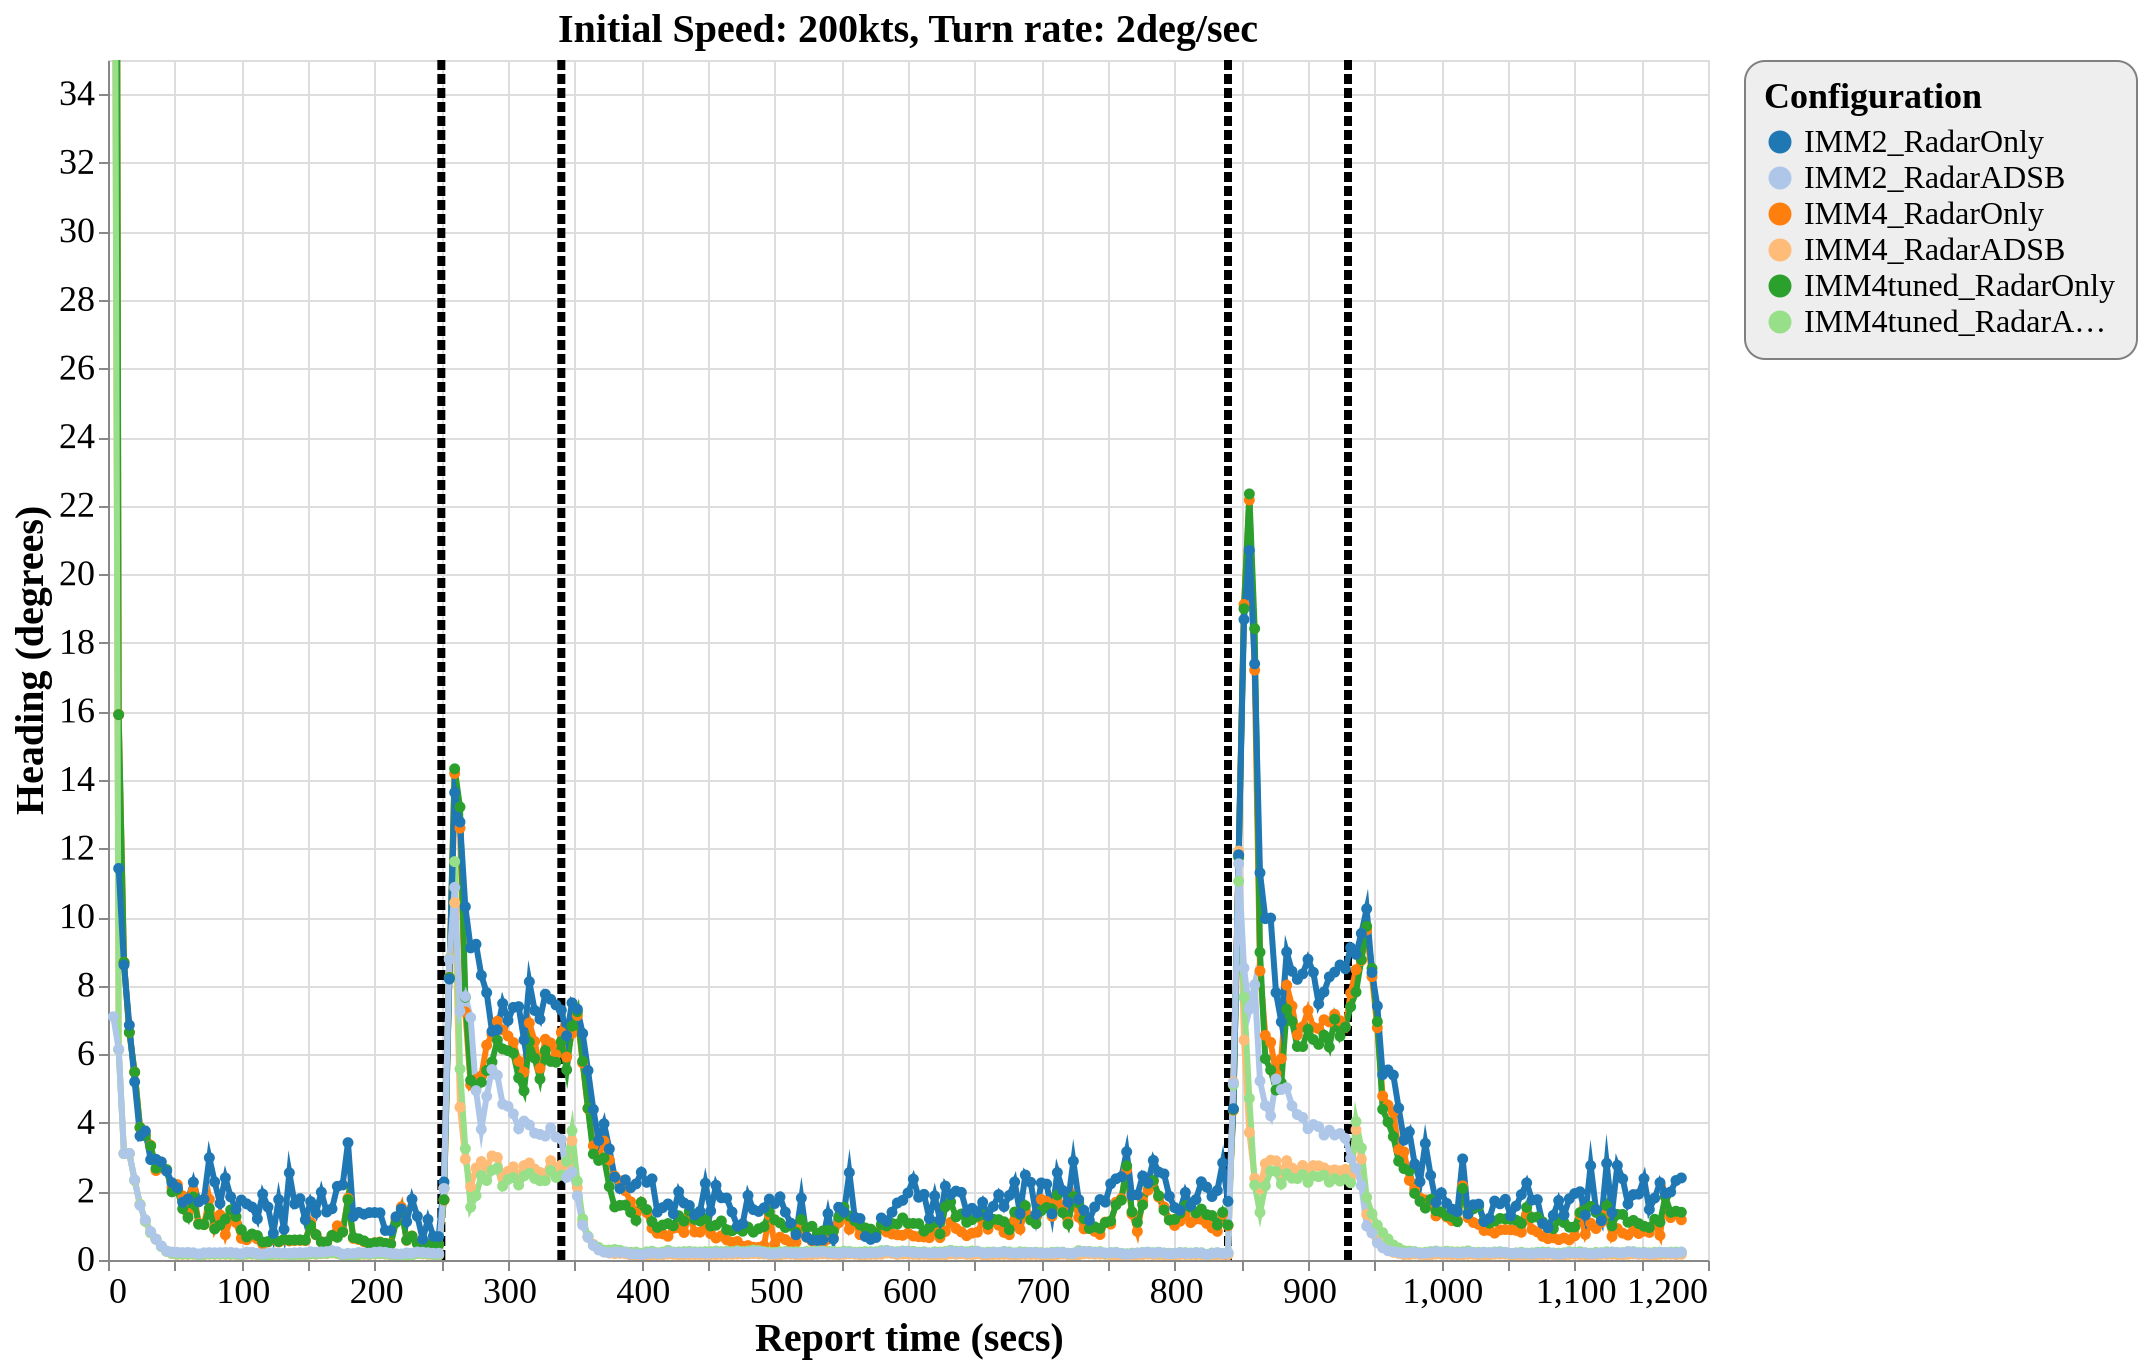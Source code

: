 {
  "config": {
    "view": {
      "continuousWidth": 800,
      "continuousHeight": 600
    },
    "axisX": {
      "labelFontSize": 18,
      "titleFontSize": 20
    },
    "axisY": {
      "labelFontSize": 18,
      "titleFontSize": 20
    },
    "font": "Times New Roman",
    "legend": {
      "cornerRadius": 10,
      "fillColor": "#EEEEEE",
      "labelFontSize": 16,
      "padding": 10,
      "strokeColor": "gray",
      "titleFontSize": 18
    },
    "title": {
      "fontSize": 20
    }
  },
  "layer": [
    {
      "data": {
        "name": "data-a2985b26b8c6ee942e08ec47f331f14a"
      },
      "mark": {
        "type": "rule",
        "strokeDash": [
          5,
          2
        ],
        "strokeWidth": 4
      },
      "encoding": {
        "color": {
          "type": "nominal",
          "field": "color",
          "scale": null
        },
        "x": {
          "type": "quantitative",
          "field": "tt"
        }
      }
    },
    {
      "data": {
        "name": "data-9d768e711dd305bcdba9a85aebd58c2c"
      },
      "mark": {
        "type": "line",
        "point": true,
        "strokeWidth": 3
      },
      "encoding": {
        "color": {
          "type": "ordinal",
          "field": "config",
          "scale": {
            "scheme": "category20"
          },
          "sort": [
            "IMM2_RadarOnly",
            "IMM2_RadarADSB",
            "IMM4_RadarOnly",
            "IMM4_RadarADSB",
            "IMM4tuned_RadarOnly",
            "IMM4tuned_RadarADSB"
          ],
          "title": "Configuration"
        },
        "x": {
          "type": "quantitative",
          "field": "time",
          "title": "Report time (secs)"
        },
        "y": {
          "type": "quantitative",
          "field": "rmse_hdg",
          "scale": {
            "domain": [
              0,
              35
            ],
            "zero": false
          },
          "title": "Heading (degrees)"
        }
      },
      "selection": {
        "selector132": {
          "type": "interval",
          "bind": "scales",
          "encodings": [
            "x",
            "y"
          ]
        }
      },
      "title": "Initial Speed: 200kts, Turn rate: 2deg/sec"
    }
  ],
  "$schema": "https://vega.github.io/schema/vega-lite/v4.8.1.json",
  "datasets": {
    "data-a2985b26b8c6ee942e08ec47f331f14a": [
      {
        "tt": 250,
        "color": "black"
      },
      {
        "tt": 340,
        "color": "black"
      },
      {
        "tt": 840,
        "color": "black"
      },
      {
        "tt": 930,
        "color": "black"
      }
    ],
    "data-9d768e711dd305bcdba9a85aebd58c2c": [
      {
        "scenario": "turns_new_07",
        "config": "IMM4_RadarOnly",
        "time": 4,
        "rmse_hdg": 90.0,
        "rmse_tr": 0.0,
        "p_uni": 0.0,
        "p_turn": 0.0
      },
      {
        "scenario": "turns_new_07",
        "config": "IMM4_RadarOnly",
        "time": 8,
        "rmse_hdg": 15.906900002587168,
        "rmse_tr": 0.0,
        "p_uni": 0.9482323076923076,
        "p_turn": 0.0122092307692307
      },
      {
        "scenario": "turns_new_07",
        "config": "IMM4_RadarOnly",
        "time": 12,
        "rmse_hdg": 8.682154731650073,
        "rmse_tr": 0.0001093653707245,
        "p_uni": 0.9236578431372549,
        "p_turn": 0.0262578431372549
      },
      {
        "scenario": "turns_new_07",
        "config": "IMM4_RadarOnly",
        "time": 16,
        "rmse_hdg": 6.6381824587111335,
        "rmse_tr": 0.0008086564373359,
        "p_uni": 0.894496261682243,
        "p_turn": 0.0369327102803738
      },
      {
        "scenario": "turns_new_07",
        "config": "IMM4_RadarOnly",
        "time": 20,
        "rmse_hdg": 5.4792809106894325,
        "rmse_tr": 0.0032988567929437,
        "p_uni": 0.8606342105263158,
        "p_turn": 0.0513263157894736
      },
      {
        "scenario": "turns_new_07",
        "config": "IMM4_RadarOnly",
        "time": 24,
        "rmse_hdg": 3.861026146086473,
        "rmse_tr": 0.0087832204704231,
        "p_uni": 0.8337419847328245,
        "p_turn": 0.0644603053435114
      },
      {
        "scenario": "turns_new_07",
        "config": "IMM4_RadarOnly",
        "time": 28,
        "rmse_hdg": 3.693566317647098,
        "rmse_tr": 0.0212625278197516,
        "p_uni": 0.8194366071428572,
        "p_turn": 0.0738035714285714
      },
      {
        "scenario": "turns_new_07",
        "config": "IMM4_RadarOnly",
        "time": 32,
        "rmse_hdg": 3.3460326041499044,
        "rmse_tr": 0.0339902550137158,
        "p_uni": 0.816217094017094,
        "p_turn": 0.0781777777777777
      },
      {
        "scenario": "turns_new_07",
        "config": "IMM4_RadarOnly",
        "time": 36,
        "rmse_hdg": 2.6084545893742503,
        "rmse_tr": 0.0363163803642188,
        "p_uni": 0.8146887931034483,
        "p_turn": 0.0786474137931034
      },
      {
        "scenario": "turns_new_07",
        "config": "IMM4_RadarOnly",
        "time": 40,
        "rmse_hdg": 2.685040864576262,
        "rmse_tr": 0.0363369605340719,
        "p_uni": 0.8278358974358975,
        "p_turn": 0.0709094017094017
      },
      {
        "scenario": "turns_new_07",
        "config": "IMM4_RadarOnly",
        "time": 44,
        "rmse_hdg": 2.6135182582010805,
        "rmse_tr": 0.0345554124403923,
        "p_uni": 0.8334264462809917,
        "p_turn": 0.0646396694214876
      },
      {
        "scenario": "turns_new_07",
        "config": "IMM4_RadarOnly",
        "time": 48,
        "rmse_hdg": 2.111053808366376,
        "rmse_tr": 0.0269975537612375,
        "p_uni": 0.8383736363636363,
        "p_turn": 0.065320909090909
      },
      {
        "scenario": "turns_new_07",
        "config": "IMM4_RadarOnly",
        "time": 52,
        "rmse_hdg": 2.2000155054678743,
        "rmse_tr": 0.0274123718572676,
        "p_uni": 0.8516448598130841,
        "p_turn": 0.0614046728971962
      },
      {
        "scenario": "turns_new_07",
        "config": "IMM4_RadarOnly",
        "time": 56,
        "rmse_hdg": 1.868051954161948,
        "rmse_tr": 0.0203533272718364,
        "p_uni": 0.8628698275862069,
        "p_turn": 0.0519465517241379
      },
      {
        "scenario": "turns_new_07",
        "config": "IMM4_RadarOnly",
        "time": 60,
        "rmse_hdg": 1.3614269474831664,
        "rmse_tr": 0.0178424447129123,
        "p_uni": 0.8591058333333332,
        "p_turn": 0.055455
      },
      {
        "scenario": "turns_new_07",
        "config": "IMM4_RadarOnly",
        "time": 64,
        "rmse_hdg": 2.0151380093138043,
        "rmse_tr": 0.0472880661116649,
        "p_uni": 0.8420213675213675,
        "p_turn": 0.0679572649572649
      },
      {
        "scenario": "turns_new_07",
        "config": "IMM4_RadarOnly",
        "time": 68,
        "rmse_hdg": 1.0737197669462146,
        "rmse_tr": 0.0337945988849269,
        "p_uni": 0.8563043103448276,
        "p_turn": 0.0537405172413793
      },
      {
        "scenario": "turns_new_07",
        "config": "IMM4_RadarOnly",
        "time": 72,
        "rmse_hdg": 1.0334027222920774,
        "rmse_tr": 0.0340995700554435,
        "p_uni": 0.8524305084745762,
        "p_turn": 0.0573042372881355
      },
      {
        "scenario": "turns_new_07",
        "config": "IMM4_RadarOnly",
        "time": 76,
        "rmse_hdg": 1.7717981531913207,
        "rmse_tr": 0.0326373232598082,
        "p_uni": 0.8385669565217391,
        "p_turn": 0.0628234782608695
      },
      {
        "scenario": "turns_new_07",
        "config": "IMM4_RadarOnly",
        "time": 80,
        "rmse_hdg": 0.9385185757975802,
        "rmse_tr": 0.0187705946955663,
        "p_uni": 0.8505351351351352,
        "p_turn": 0.0579126126126126
      },
      {
        "scenario": "turns_new_07",
        "config": "IMM4_RadarOnly",
        "time": 84,
        "rmse_hdg": 1.3183867218639218,
        "rmse_tr": 0.0232120241365575,
        "p_uni": 0.8455556451612903,
        "p_turn": 0.0587685483870967
      },
      {
        "scenario": "turns_new_07",
        "config": "IMM4_RadarOnly",
        "time": 88,
        "rmse_hdg": 0.7378933979015311,
        "rmse_tr": 0.0160403111981449,
        "p_uni": 0.866375,
        "p_turn": 0.05176
      },
      {
        "scenario": "turns_new_07",
        "config": "IMM4_RadarOnly",
        "time": 92,
        "rmse_hdg": 1.2134303472170007,
        "rmse_tr": 0.0230862656221693,
        "p_uni": 0.8600386792452831,
        "p_turn": 0.0574999999999999
      },
      {
        "scenario": "turns_new_07",
        "config": "IMM4_RadarOnly",
        "time": 96,
        "rmse_hdg": 1.095555737003534,
        "rmse_tr": 0.0209559343967449,
        "p_uni": 0.8794805084745763,
        "p_turn": 0.0465262711864406
      },
      {
        "scenario": "turns_new_07",
        "config": "IMM4_RadarOnly",
        "time": 100,
        "rmse_hdg": 0.6312596811508945,
        "rmse_tr": 0.01291740837987,
        "p_uni": 0.8720831775700935,
        "p_turn": 0.0500411214953271
      },
      {
        "scenario": "turns_new_07",
        "config": "IMM4_RadarOnly",
        "time": 104,
        "rmse_hdg": 0.5897077008262601,
        "rmse_tr": 0.0140348918647481,
        "p_uni": 0.8690887931034483,
        "p_turn": 0.0488982758620689
      },
      {
        "scenario": "turns_new_07",
        "config": "IMM4_RadarOnly",
        "time": 108,
        "rmse_hdg": 0.6954421883940987,
        "rmse_tr": 0.0166899341652094,
        "p_uni": 0.8682260162601626,
        "p_turn": 0.0502869918699186
      },
      {
        "scenario": "turns_new_07",
        "config": "IMM4_RadarOnly",
        "time": 112,
        "rmse_hdg": 0.6144344236913727,
        "rmse_tr": 0.0138765135073131,
        "p_uni": 0.8607771186440678,
        "p_turn": 0.0506296610169491
      },
      {
        "scenario": "turns_new_07",
        "config": "IMM4_RadarOnly",
        "time": 116,
        "rmse_hdg": 0.4635938936673069,
        "rmse_tr": 0.0212336479912789,
        "p_uni": 0.8505824561403508,
        "p_turn": 0.0607114035087719
      },
      {
        "scenario": "turns_new_07",
        "config": "IMM4_RadarOnly",
        "time": 120,
        "rmse_hdg": 0.5231780330224962,
        "rmse_tr": 0.0175757320169659,
        "p_uni": 0.8657584745762711,
        "p_turn": 0.0498889830508474
      },
      {
        "scenario": "turns_new_07",
        "config": "IMM4_RadarOnly",
        "time": 124,
        "rmse_hdg": 0.6062497778172362,
        "rmse_tr": 0.0128958593996356,
        "p_uni": 0.8683948275862069,
        "p_turn": 0.0497422413793103
      },
      {
        "scenario": "turns_new_07",
        "config": "IMM4_RadarOnly",
        "time": 128,
        "rmse_hdg": 0.5258722278272541,
        "rmse_tr": 0.0129575800209761,
        "p_uni": 0.8629624,
        "p_turn": 0.0519304
      },
      {
        "scenario": "turns_new_07",
        "config": "IMM4_RadarOnly",
        "time": 132,
        "rmse_hdg": 0.5836788429740596,
        "rmse_tr": 0.0151924051273562,
        "p_uni": 0.8580256198347107,
        "p_turn": 0.0530876033057851
      },
      {
        "scenario": "turns_new_07",
        "config": "IMM4_RadarOnly",
        "time": 136,
        "rmse_hdg": 0.5566065336782642,
        "rmse_tr": 0.0200440681166939,
        "p_uni": 0.8563075,
        "p_turn": 0.0575425
      },
      {
        "scenario": "turns_new_07",
        "config": "IMM4_RadarOnly",
        "time": 140,
        "rmse_hdg": 0.5681038323103573,
        "rmse_tr": 0.0224966723729786,
        "p_uni": 0.8683473214285715,
        "p_turn": 0.05215625
      },
      {
        "scenario": "turns_new_07",
        "config": "IMM4_RadarOnly",
        "time": 144,
        "rmse_hdg": 0.5692099788303084,
        "rmse_tr": 0.0146977322513826,
        "p_uni": 0.8616136752136753,
        "p_turn": 0.0512658119658119
      },
      {
        "scenario": "turns_new_07",
        "config": "IMM4_RadarOnly",
        "time": 148,
        "rmse_hdg": 0.5640655269551456,
        "rmse_tr": 0.0146907857853781,
        "p_uni": 0.8580634146341463,
        "p_turn": 0.0489626016260162
      },
      {
        "scenario": "turns_new_07",
        "config": "IMM4_RadarOnly",
        "time": 152,
        "rmse_hdg": 1.0959650978924094,
        "rmse_tr": 0.0241950217117127,
        "p_uni": 0.8612848739495799,
        "p_turn": 0.0540453781512605
      },
      {
        "scenario": "turns_new_07",
        "config": "IMM4_RadarOnly",
        "time": 156,
        "rmse_hdg": 0.7328529095915312,
        "rmse_tr": 0.0203635921953071,
        "p_uni": 0.8641975806451613,
        "p_turn": 0.0497096774193548
      },
      {
        "scenario": "turns_new_07",
        "config": "IMM4_RadarOnly",
        "time": 160,
        "rmse_hdg": 0.529777879653267,
        "rmse_tr": 0.0186657345426773,
        "p_uni": 0.8625646017699116,
        "p_turn": 0.0557513274336283
      },
      {
        "scenario": "turns_new_07",
        "config": "IMM4_RadarOnly",
        "time": 164,
        "rmse_hdg": 0.5164113401823275,
        "rmse_tr": 0.0227172425537013,
        "p_uni": 0.862790756302521,
        "p_turn": 0.0555588235294117
      },
      {
        "scenario": "turns_new_07",
        "config": "IMM4_RadarOnly",
        "time": 168,
        "rmse_hdg": 0.7013494542028027,
        "rmse_tr": 0.0195580977344901,
        "p_uni": 0.8602634146341464,
        "p_turn": 0.05250081300813
      },
      {
        "scenario": "turns_new_07",
        "config": "IMM4_RadarOnly",
        "time": 172,
        "rmse_hdg": 0.9975154479833968,
        "rmse_tr": 0.0161714227510477,
        "p_uni": 0.8704844827586208,
        "p_turn": 0.0513612068965517
      },
      {
        "scenario": "turns_new_07",
        "config": "IMM4_RadarOnly",
        "time": 176,
        "rmse_hdg": 0.8315051412949891,
        "rmse_tr": 0.0242929273657992,
        "p_uni": 0.8526928,
        "p_turn": 0.0580488
      },
      {
        "scenario": "turns_new_07",
        "config": "IMM4_RadarOnly",
        "time": 180,
        "rmse_hdg": 1.800529783147172,
        "rmse_tr": 0.0424785622402642,
        "p_uni": 0.83774,
        "p_turn": 0.0594458333333333
      },
      {
        "scenario": "turns_new_07",
        "config": "IMM4_RadarOnly",
        "time": 184,
        "rmse_hdg": 0.629907758154941,
        "rmse_tr": 0.0229064391592179,
        "p_uni": 0.8613864864864865,
        "p_turn": 0.0532027027027027
      },
      {
        "scenario": "turns_new_07",
        "config": "IMM4_RadarOnly",
        "time": 188,
        "rmse_hdg": 0.5990748517223043,
        "rmse_tr": 0.0176876860354353,
        "p_uni": 0.8554305084745762,
        "p_turn": 0.0549203389830508
      },
      {
        "scenario": "turns_new_07",
        "config": "IMM4_RadarOnly",
        "time": 192,
        "rmse_hdg": 0.5355202048137676,
        "rmse_tr": 0.0118226893832143,
        "p_uni": 0.8788535433070866,
        "p_turn": 0.0465204724409448
      },
      {
        "scenario": "turns_new_07",
        "config": "IMM4_RadarOnly",
        "time": 196,
        "rmse_hdg": 0.4654144988477526,
        "rmse_tr": 0.0094213526229465,
        "p_uni": 0.8708688524590164,
        "p_turn": 0.0467704918032786
      },
      {
        "scenario": "turns_new_07",
        "config": "IMM4_RadarOnly",
        "time": 200,
        "rmse_hdg": 0.500758591206049,
        "rmse_tr": 0.0128808320124646,
        "p_uni": 0.864155,
        "p_turn": 0.0495733333333333
      },
      {
        "scenario": "turns_new_07",
        "config": "IMM4_RadarOnly",
        "time": 204,
        "rmse_hdg": 0.5231590703065722,
        "rmse_tr": 0.0138525657544604,
        "p_uni": 0.8569871559633028,
        "p_turn": 0.0513614678899082
      },
      {
        "scenario": "turns_new_07",
        "config": "IMM4_RadarOnly",
        "time": 208,
        "rmse_hdg": 0.4800881329345837,
        "rmse_tr": 0.0126242880818147,
        "p_uni": 0.8595641025641025,
        "p_turn": 0.0471008547008547
      },
      {
        "scenario": "turns_new_07",
        "config": "IMM4_RadarOnly",
        "time": 212,
        "rmse_hdg": 0.4758882979556731,
        "rmse_tr": 0.0129788320725407,
        "p_uni": 0.8622024590163935,
        "p_turn": 0.0488016393442623
      },
      {
        "scenario": "turns_new_07",
        "config": "IMM4_RadarOnly",
        "time": 216,
        "rmse_hdg": 1.182352581558751,
        "rmse_tr": 0.029307876248024,
        "p_uni": 0.8672957627118645,
        "p_turn": 0.0524093220338983
      },
      {
        "scenario": "turns_new_07",
        "config": "IMM4_RadarOnly",
        "time": 220,
        "rmse_hdg": 1.5468627127086962,
        "rmse_tr": 0.0534253707167341,
        "p_uni": 0.8568740157480315,
        "p_turn": 0.0534543307086614
      },
      {
        "scenario": "turns_new_07",
        "config": "IMM4_RadarOnly",
        "time": 224,
        "rmse_hdg": 0.5756000213823698,
        "rmse_tr": 0.0291982942072886,
        "p_uni": 0.8589567307692308,
        "p_turn": 0.0481490384615384
      },
      {
        "scenario": "turns_new_07",
        "config": "IMM4_RadarOnly",
        "time": 228,
        "rmse_hdg": 0.7014840211528508,
        "rmse_tr": 0.0184669111310659,
        "p_uni": 0.8709571428571429,
        "p_turn": 0.0511
      },
      {
        "scenario": "turns_new_07",
        "config": "IMM4_RadarOnly",
        "time": 232,
        "rmse_hdg": 0.4874406088001258,
        "rmse_tr": 0.0116213432887386,
        "p_uni": 0.8685966942148761,
        "p_turn": 0.0489520661157024
      },
      {
        "scenario": "turns_new_07",
        "config": "IMM4_RadarOnly",
        "time": 236,
        "rmse_hdg": 0.4217420767606007,
        "rmse_tr": 0.0146659381349885,
        "p_uni": 0.8677448275862069,
        "p_turn": 0.0514508620689655
      },
      {
        "scenario": "turns_new_07",
        "config": "IMM4_RadarOnly",
        "time": 240,
        "rmse_hdg": 0.4382892396889509,
        "rmse_tr": 0.0173582686788004,
        "p_uni": 0.8681347457627118,
        "p_turn": 0.0521194915254237
      },
      {
        "scenario": "turns_new_07",
        "config": "IMM4_RadarOnly",
        "time": 244,
        "rmse_hdg": 0.4331632888214433,
        "rmse_tr": 0.0113602969955053,
        "p_uni": 0.8809739130434783,
        "p_turn": 0.0430547826086956
      },
      {
        "scenario": "turns_new_07",
        "config": "IMM4_RadarOnly",
        "time": 248,
        "rmse_hdg": 0.447026884777958,
        "rmse_tr": 0.013457217261699,
        "p_uni": 0.8746991071428571,
        "p_turn": 0.0467607142857142
      },
      {
        "scenario": "turns_new_07",
        "config": "IMM4_RadarOnly",
        "time": 252,
        "rmse_hdg": 1.7485582881673245,
        "rmse_tr": 1.3541277492121786,
        "p_uni": 0.875143220338983,
        "p_turn": 0.0454635593220339
      },
      {
        "scenario": "turns_new_07",
        "config": "IMM4_RadarOnly",
        "time": 256,
        "rmse_hdg": 8.243733646194016,
        "rmse_tr": 1.996516127070396,
        "p_uni": 0.8528069565217391,
        "p_turn": 0.0552826086956521
      },
      {
        "scenario": "turns_new_07",
        "config": "IMM4_RadarOnly",
        "time": 260,
        "rmse_hdg": 14.190288669091151,
        "rmse_tr": 1.9305363722369788,
        "p_uni": 0.6973068376068376,
        "p_turn": 0.1869205128205128
      },
      {
        "scenario": "turns_new_07",
        "config": "IMM4_RadarOnly",
        "time": 264,
        "rmse_hdg": 12.59726641430923,
        "rmse_tr": 1.6362896400851532,
        "p_uni": 0.2371908333333333,
        "p_turn": 0.6179841666666667
      },
      {
        "scenario": "turns_new_07",
        "config": "IMM4_RadarOnly",
        "time": 268,
        "rmse_hdg": 7.234624268091811,
        "rmse_tr": 1.2074142425263814,
        "p_uni": 0.0689981481481481,
        "p_turn": 0.8414787037037037
      },
      {
        "scenario": "turns_new_07",
        "config": "IMM4_RadarOnly",
        "time": 272,
        "rmse_hdg": 5.105757651453101,
        "rmse_tr": 0.7982146403999117,
        "p_uni": 0.0795809917355371,
        "p_turn": 0.858401652892562
      },
      {
        "scenario": "turns_new_07",
        "config": "IMM4_RadarOnly",
        "time": 276,
        "rmse_hdg": 5.265013562269804,
        "rmse_tr": 0.4911793653422882,
        "p_uni": 0.1167716814159292,
        "p_turn": 0.8076716814159293
      },
      {
        "scenario": "turns_new_07",
        "config": "IMM4_RadarOnly",
        "time": 280,
        "rmse_hdg": 5.367207483388485,
        "rmse_tr": 0.3222232421142533,
        "p_uni": 0.1396862068965517,
        "p_turn": 0.7853534482758621
      },
      {
        "scenario": "turns_new_07",
        "config": "IMM4_RadarOnly",
        "time": 284,
        "rmse_hdg": 6.266062441969971,
        "rmse_tr": 0.2868480793911761,
        "p_uni": 0.176490243902439,
        "p_turn": 0.7283861788617886
      },
      {
        "scenario": "turns_new_07",
        "config": "IMM4_RadarOnly",
        "time": 288,
        "rmse_hdg": 6.586431869149218,
        "rmse_tr": 0.252909966962334,
        "p_uni": 0.1705546296296296,
        "p_turn": 0.7393805555555555
      },
      {
        "scenario": "turns_new_07",
        "config": "IMM4_RadarOnly",
        "time": 292,
        "rmse_hdg": 6.962933881054009,
        "rmse_tr": 0.2905020213113239,
        "p_uni": 0.1681973684210526,
        "p_turn": 0.7433157894736842
      },
      {
        "scenario": "turns_new_07",
        "config": "IMM4_RadarOnly",
        "time": 296,
        "rmse_hdg": 6.713409829707042,
        "rmse_tr": 0.2638761480654459,
        "p_uni": 0.1435901785714285,
        "p_turn": 0.7744241071428571
      },
      {
        "scenario": "turns_new_07",
        "config": "IMM4_RadarOnly",
        "time": 300,
        "rmse_hdg": 6.533070606151178,
        "rmse_tr": 0.2615753686382968,
        "p_uni": 0.1360286956521739,
        "p_turn": 0.7817826086956522
      },
      {
        "scenario": "turns_new_07",
        "config": "IMM4_RadarOnly",
        "time": 304,
        "rmse_hdg": 6.344093811090491,
        "rmse_tr": 0.2993698245203303,
        "p_uni": 0.1453708333333333,
        "p_turn": 0.7723316666666666
      },
      {
        "scenario": "turns_new_07",
        "config": "IMM4_RadarOnly",
        "time": 308,
        "rmse_hdg": 5.799657471324514,
        "rmse_tr": 0.2715285780034329,
        "p_uni": 0.1461026548672566,
        "p_turn": 0.7761805309734513
      },
      {
        "scenario": "turns_new_07",
        "config": "IMM4_RadarOnly",
        "time": 312,
        "rmse_hdg": 5.478796248121915,
        "rmse_tr": 0.2797648290354192,
        "p_uni": 0.1324773913043478,
        "p_turn": 0.7829304347826087
      },
      {
        "scenario": "turns_new_07",
        "config": "IMM4_RadarOnly",
        "time": 316,
        "rmse_hdg": 6.913532587721535,
        "rmse_tr": 0.3057248169825411,
        "p_uni": 0.1603115702479338,
        "p_turn": 0.7511363636363637
      },
      {
        "scenario": "turns_new_07",
        "config": "IMM4_RadarOnly",
        "time": 320,
        "rmse_hdg": 6.373645103986733,
        "rmse_tr": 0.2954226034507678,
        "p_uni": 0.1409824074074074,
        "p_turn": 0.7764000000000001
      },
      {
        "scenario": "turns_new_07",
        "config": "IMM4_RadarOnly",
        "time": 324,
        "rmse_hdg": 5.586397839321895,
        "rmse_tr": 0.2733299729234989,
        "p_uni": 0.1256073770491803,
        "p_turn": 0.7879786885245901
      },
      {
        "scenario": "turns_new_07",
        "config": "IMM4_RadarOnly",
        "time": 328,
        "rmse_hdg": 6.437052725625185,
        "rmse_tr": 0.2681127994853346,
        "p_uni": 0.1508504273504273,
        "p_turn": 0.7617068376068376
      },
      {
        "scenario": "turns_new_07",
        "config": "IMM4_RadarOnly",
        "time": 332,
        "rmse_hdg": 6.331765806498969,
        "rmse_tr": 0.2706361565336401,
        "p_uni": 0.1258174757281553,
        "p_turn": 0.7976514563106797
      },
      {
        "scenario": "turns_new_07",
        "config": "IMM4_RadarOnly",
        "time": 336,
        "rmse_hdg": 5.984841114421651,
        "rmse_tr": 0.2785674786670909,
        "p_uni": 0.1470179487179487,
        "p_turn": 0.7707957264957265
      },
      {
        "scenario": "turns_new_07",
        "config": "IMM4_RadarOnly",
        "time": 340,
        "rmse_hdg": 6.638951043351607,
        "rmse_tr": 0.302566923352167,
        "p_uni": 0.1495757281553398,
        "p_turn": 0.769247572815534
      },
      {
        "scenario": "turns_new_07",
        "config": "IMM4_RadarOnly",
        "time": 344,
        "rmse_hdg": 5.917606570343075,
        "rmse_tr": 1.9807348210188516,
        "p_uni": 0.1469,
        "p_turn": 0.7758059829059829
      },
      {
        "scenario": "turns_new_07",
        "config": "IMM4_RadarOnly",
        "time": 348,
        "rmse_hdg": 6.607761567356564,
        "rmse_tr": 1.7682382637568368,
        "p_uni": 0.2292293103448275,
        "p_turn": 0.6692060344827586
      },
      {
        "scenario": "turns_new_07",
        "config": "IMM4_RadarOnly",
        "time": 352,
        "rmse_hdg": 7.132663774731324,
        "rmse_tr": 1.516297358021811,
        "p_uni": 0.3042785046728972,
        "p_turn": 0.5700747663551402
      },
      {
        "scenario": "turns_new_07",
        "config": "IMM4_RadarOnly",
        "time": 356,
        "rmse_hdg": 5.744009439794162,
        "rmse_tr": 1.1591588067071168,
        "p_uni": 0.4071555555555555,
        "p_turn": 0.4480018518518519
      },
      {
        "scenario": "turns_new_07",
        "config": "IMM4_RadarOnly",
        "time": 360,
        "rmse_hdg": 4.41696658412872,
        "rmse_tr": 0.8334045359433637,
        "p_uni": 0.5131230088495575,
        "p_turn": 0.340887610619469
      },
      {
        "scenario": "turns_new_07",
        "config": "IMM4_RadarOnly",
        "time": 364,
        "rmse_hdg": 3.3308594642587668,
        "rmse_tr": 0.5820695362633845,
        "p_uni": 0.6032238532110092,
        "p_turn": 0.2694834862385321
      },
      {
        "scenario": "turns_new_07",
        "config": "IMM4_RadarOnly",
        "time": 368,
        "rmse_hdg": 3.023278957055388,
        "rmse_tr": 0.3849392207247449,
        "p_uni": 0.6752608695652174,
        "p_turn": 0.2075782608695652
      },
      {
        "scenario": "turns_new_07",
        "config": "IMM4_RadarOnly",
        "time": 372,
        "rmse_hdg": 3.468021148963073,
        "rmse_tr": 0.2585060689276245,
        "p_uni": 0.7256741379310345,
        "p_turn": 0.1588137931034483
      },
      {
        "scenario": "turns_new_07",
        "config": "IMM4_RadarOnly",
        "time": 376,
        "rmse_hdg": 2.9185542531485367,
        "rmse_tr": 0.1758607596529546,
        "p_uni": 0.7698794642857143,
        "p_turn": 0.11725
      },
      {
        "scenario": "turns_new_07",
        "config": "IMM4_RadarOnly",
        "time": 380,
        "rmse_hdg": 2.444970030138581,
        "rmse_tr": 0.1262652261217878,
        "p_uni": 0.8157836206896552,
        "p_turn": 0.0852103448275862
      },
      {
        "scenario": "turns_new_07",
        "config": "IMM4_RadarOnly",
        "time": 384,
        "rmse_hdg": 2.3110934622929045,
        "rmse_tr": 0.0734322392460134,
        "p_uni": 0.8312529914529915,
        "p_turn": 0.072625641025641
      },
      {
        "scenario": "turns_new_07",
        "config": "IMM4_RadarOnly",
        "time": 388,
        "rmse_hdg": 2.014944783198501,
        "rmse_tr": 0.0579313358159596,
        "p_uni": 0.8378123966942148,
        "p_turn": 0.0677148760330578
      },
      {
        "scenario": "turns_new_07",
        "config": "IMM4_RadarOnly",
        "time": 392,
        "rmse_hdg": 1.6985438844591667,
        "rmse_tr": 0.0438729773504479,
        "p_uni": 0.8481070796460177,
        "p_turn": 0.0583646017699115
      },
      {
        "scenario": "turns_new_07",
        "config": "IMM4_RadarOnly",
        "time": 396,
        "rmse_hdg": 1.367693447324237,
        "rmse_tr": 0.0300291917594126,
        "p_uni": 0.858819512195122,
        "p_turn": 0.0546333333333333
      },
      {
        "scenario": "turns_new_07",
        "config": "IMM4_RadarOnly",
        "time": 400,
        "rmse_hdg": 1.679972081521079,
        "rmse_tr": 0.0434823583390512,
        "p_uni": 0.8374814159292036,
        "p_turn": 0.0620159292035398
      },
      {
        "scenario": "turns_new_07",
        "config": "IMM4_RadarOnly",
        "time": 404,
        "rmse_hdg": 1.386519431689934,
        "rmse_tr": 0.0509210032445215,
        "p_uni": 0.8304016806722689,
        "p_turn": 0.061053781512605
      },
      {
        "scenario": "turns_new_07",
        "config": "IMM4_RadarOnly",
        "time": 408,
        "rmse_hdg": 0.9284158550994284,
        "rmse_tr": 0.0311126778018222,
        "p_uni": 0.8552143999999999,
        "p_turn": 0.0511368
      },
      {
        "scenario": "turns_new_07",
        "config": "IMM4_RadarOnly",
        "time": 412,
        "rmse_hdg": 0.7795425627525775,
        "rmse_tr": 0.0263329827809698,
        "p_uni": 0.8500142857142857,
        "p_turn": 0.0538598214285714
      },
      {
        "scenario": "turns_new_07",
        "config": "IMM4_RadarOnly",
        "time": 416,
        "rmse_hdg": 0.7630041918793065,
        "rmse_tr": 0.0243945170134081,
        "p_uni": 0.859736507936508,
        "p_turn": 0.0549460317460317
      },
      {
        "scenario": "turns_new_07",
        "config": "IMM4_RadarOnly",
        "time": 420,
        "rmse_hdg": 0.6917472701169715,
        "rmse_tr": 0.0201203068075948,
        "p_uni": 0.8653603174603174,
        "p_turn": 0.0514341269841269
      },
      {
        "scenario": "turns_new_07",
        "config": "IMM4_RadarOnly",
        "time": 424,
        "rmse_hdg": 0.924032973944618,
        "rmse_tr": 0.0178822625893737,
        "p_uni": 0.8646594594594594,
        "p_turn": 0.0496945945945945
      },
      {
        "scenario": "turns_new_07",
        "config": "IMM4_RadarOnly",
        "time": 428,
        "rmse_hdg": 0.946326520973347,
        "rmse_tr": 0.02762325346934,
        "p_uni": 0.8515586776859504,
        "p_turn": 0.0562578512396694
      },
      {
        "scenario": "turns_new_07",
        "config": "IMM4_RadarOnly",
        "time": 432,
        "rmse_hdg": 0.8026662502209095,
        "rmse_tr": 0.0223582068101336,
        "p_uni": 0.8640100840336135,
        "p_turn": 0.0519655462184873
      },
      {
        "scenario": "turns_new_07",
        "config": "IMM4_RadarOnly",
        "time": 436,
        "rmse_hdg": 1.3369219612896304,
        "rmse_tr": 0.0406143676487044,
        "p_uni": 0.8651545454545455,
        "p_turn": 0.0538735537190082
      },
      {
        "scenario": "turns_new_07",
        "config": "IMM4_RadarOnly",
        "time": 440,
        "rmse_hdg": 0.8172037896989358,
        "rmse_tr": 0.027388108269398,
        "p_uni": 0.8584847457627118,
        "p_turn": 0.0536855932203389
      },
      {
        "scenario": "turns_new_07",
        "config": "IMM4_RadarOnly",
        "time": 444,
        "rmse_hdg": 0.8110436598493439,
        "rmse_tr": 0.0258072822703557,
        "p_uni": 0.8621790909090908,
        "p_turn": 0.054400909090909
      },
      {
        "scenario": "turns_new_07",
        "config": "IMM4_RadarOnly",
        "time": 448,
        "rmse_hdg": 0.945693629394831,
        "rmse_tr": 0.0234349966459696,
        "p_uni": 0.8650923728813559,
        "p_turn": 0.0544152542372881
      },
      {
        "scenario": "turns_new_07",
        "config": "IMM4_RadarOnly",
        "time": 452,
        "rmse_hdg": 0.7665544893378224,
        "rmse_tr": 0.014559748658261,
        "p_uni": 0.8774859504132231,
        "p_turn": 0.0457685950413223
      },
      {
        "scenario": "turns_new_07",
        "config": "IMM4_RadarOnly",
        "time": 456,
        "rmse_hdg": 0.6403474957038845,
        "rmse_tr": 0.0194388742088752,
        "p_uni": 0.85915,
        "p_turn": 0.0538813559322033
      },
      {
        "scenario": "turns_new_07",
        "config": "IMM4_RadarOnly",
        "time": 460,
        "rmse_hdg": 0.7047563065435525,
        "rmse_tr": 0.0189905918982311,
        "p_uni": 0.8676677419354839,
        "p_turn": 0.051166129032258
      },
      {
        "scenario": "turns_new_07",
        "config": "IMM4_RadarOnly",
        "time": 464,
        "rmse_hdg": 0.5881961971614083,
        "rmse_tr": 0.0146149743973608,
        "p_uni": 0.8725214953271029,
        "p_turn": 0.0480467289719626
      },
      {
        "scenario": "turns_new_07",
        "config": "IMM4_RadarOnly",
        "time": 468,
        "rmse_hdg": 0.5104122462843399,
        "rmse_tr": 0.0143313042320556,
        "p_uni": 0.8572545454545455,
        "p_turn": 0.0512247933884297
      },
      {
        "scenario": "turns_new_07",
        "config": "IMM4_RadarOnly",
        "time": 472,
        "rmse_hdg": 0.5429422849496292,
        "rmse_tr": 0.0170514455361354,
        "p_uni": 0.8559538461538462,
        "p_turn": 0.0521299145299145
      },
      {
        "scenario": "turns_new_07",
        "config": "IMM4_RadarOnly",
        "time": 476,
        "rmse_hdg": 0.3999943693297402,
        "rmse_tr": 0.0136949619196981,
        "p_uni": 0.8689009009009009,
        "p_turn": 0.049109009009009
      },
      {
        "scenario": "turns_new_07",
        "config": "IMM4_RadarOnly",
        "time": 480,
        "rmse_hdg": 0.4200145177514132,
        "rmse_tr": 0.0175623396037579,
        "p_uni": 0.8503138211382114,
        "p_turn": 0.0580886178861788
      },
      {
        "scenario": "turns_new_07",
        "config": "IMM4_RadarOnly",
        "time": 484,
        "rmse_hdg": 0.3708894368392998,
        "rmse_tr": 0.0159571863081119,
        "p_uni": 0.858048717948718,
        "p_turn": 0.0495068376068376
      },
      {
        "scenario": "turns_new_07",
        "config": "IMM4_RadarOnly",
        "time": 488,
        "rmse_hdg": 0.3674390134041683,
        "rmse_tr": 0.0147561222161224,
        "p_uni": 0.86762,
        "p_turn": 0.0489047619047619
      },
      {
        "scenario": "turns_new_07",
        "config": "IMM4_RadarOnly",
        "time": 492,
        "rmse_hdg": 0.4232949710056017,
        "rmse_tr": 0.0145873086156964,
        "p_uni": 0.8668418803418804,
        "p_turn": 0.0507965811965811
      },
      {
        "scenario": "turns_new_07",
        "config": "IMM4_RadarOnly",
        "time": 496,
        "rmse_hdg": 1.3068327430018811,
        "rmse_tr": 0.037348032685197,
        "p_uni": 0.8591654545454546,
        "p_turn": 0.0547972727272727
      },
      {
        "scenario": "turns_new_07",
        "config": "IMM4_RadarOnly",
        "time": 500,
        "rmse_hdg": 0.4559718684607474,
        "rmse_tr": 0.0398999762336805,
        "p_uni": 0.8625706896551724,
        "p_turn": 0.0538870689655172
      },
      {
        "scenario": "turns_new_07",
        "config": "IMM4_RadarOnly",
        "time": 504,
        "rmse_hdg": 0.6666894253818384,
        "rmse_tr": 0.0246283842532223,
        "p_uni": 0.8712428571428571,
        "p_turn": 0.0529613445378151
      },
      {
        "scenario": "turns_new_07",
        "config": "IMM4_RadarOnly",
        "time": 508,
        "rmse_hdg": 0.5955257558879581,
        "rmse_tr": 0.0151521114529124,
        "p_uni": 0.8735314814814814,
        "p_turn": 0.0505537037037037
      },
      {
        "scenario": "turns_new_07",
        "config": "IMM4_RadarOnly",
        "time": 512,
        "rmse_hdg": 0.5083225386294479,
        "rmse_tr": 0.0146359791351963,
        "p_uni": 0.8604680327868853,
        "p_turn": 0.0511606557377049
      },
      {
        "scenario": "turns_new_07",
        "config": "IMM4_RadarOnly",
        "time": 516,
        "rmse_hdg": 0.5165309995578926,
        "rmse_tr": 0.0141701111951195,
        "p_uni": 0.8634333333333333,
        "p_turn": 0.0523529914529914
      },
      {
        "scenario": "turns_new_07",
        "config": "IMM4_RadarOnly",
        "time": 520,
        "rmse_hdg": 0.956957275373752,
        "rmse_tr": 0.0218237708655015,
        "p_uni": 0.865218487394958,
        "p_turn": 0.0528697478991596
      },
      {
        "scenario": "turns_new_07",
        "config": "IMM4_RadarOnly",
        "time": 524,
        "rmse_hdg": 0.6650903406984046,
        "rmse_tr": 0.0146760145552464,
        "p_uni": 0.871800806451613,
        "p_turn": 0.0477701612903225
      },
      {
        "scenario": "turns_new_07",
        "config": "IMM4_RadarOnly",
        "time": 528,
        "rmse_hdg": 0.5509324356693499,
        "rmse_tr": 0.0134734054665944,
        "p_uni": 0.8693867256637169,
        "p_turn": 0.0493681415929203
      },
      {
        "scenario": "turns_new_07",
        "config": "IMM4_RadarOnly",
        "time": 532,
        "rmse_hdg": 0.5489701101318538,
        "rmse_tr": 0.0157312081255989,
        "p_uni": 0.8694,
        "p_turn": 0.0491445454545454
      },
      {
        "scenario": "turns_new_07",
        "config": "IMM4_RadarOnly",
        "time": 536,
        "rmse_hdg": 0.4904016775152118,
        "rmse_tr": 0.0138147702154684,
        "p_uni": 0.8608796460176991,
        "p_turn": 0.0510681415929203
      },
      {
        "scenario": "turns_new_07",
        "config": "IMM4_RadarOnly",
        "time": 540,
        "rmse_hdg": 0.6070687769931828,
        "rmse_tr": 0.0138010144554666,
        "p_uni": 0.841965,
        "p_turn": 0.0537666666666666
      },
      {
        "scenario": "turns_new_07",
        "config": "IMM4_RadarOnly",
        "time": 544,
        "rmse_hdg": 0.6466559096971255,
        "rmse_tr": 0.0131033705331006,
        "p_uni": 0.8725781512605042,
        "p_turn": 0.0478310924369747
      },
      {
        "scenario": "turns_new_07",
        "config": "IMM4_RadarOnly",
        "time": 548,
        "rmse_hdg": 1.0838338261522684,
        "rmse_tr": 0.018477393425389,
        "p_uni": 0.8656203389830508,
        "p_turn": 0.0533423728813559
      },
      {
        "scenario": "turns_new_07",
        "config": "IMM4_RadarOnly",
        "time": 552,
        "rmse_hdg": 1.3915641892694526,
        "rmse_tr": 0.0205639659703222,
        "p_uni": 0.8619044642857142,
        "p_turn": 0.0521928571428571
      },
      {
        "scenario": "turns_new_07",
        "config": "IMM4_RadarOnly",
        "time": 556,
        "rmse_hdg": 0.8936836323792685,
        "rmse_tr": 0.0219855545460116,
        "p_uni": 0.8512434782608695,
        "p_turn": 0.059451304347826
      },
      {
        "scenario": "turns_new_07",
        "config": "IMM4_RadarOnly",
        "time": 560,
        "rmse_hdg": 1.1219332574775702,
        "rmse_tr": 0.0204022057631031,
        "p_uni": 0.8734936936936938,
        "p_turn": 0.0504756756756756
      },
      {
        "scenario": "turns_new_07",
        "config": "IMM4_RadarOnly",
        "time": 564,
        "rmse_hdg": 0.7371796825045576,
        "rmse_tr": 0.0174937013458232,
        "p_uni": 0.8634785123966943,
        "p_turn": 0.0557487603305785
      },
      {
        "scenario": "turns_new_07",
        "config": "IMM4_RadarOnly",
        "time": 568,
        "rmse_hdg": 0.8652386555364256,
        "rmse_tr": 0.0170086261076244,
        "p_uni": 0.8605172413793103,
        "p_turn": 0.0500051724137931
      },
      {
        "scenario": "turns_new_07",
        "config": "IMM4_RadarOnly",
        "time": 572,
        "rmse_hdg": 0.6745982931662756,
        "rmse_tr": 0.0132320390395001,
        "p_uni": 0.8673266666666667,
        "p_turn": 0.0484171428571428
      },
      {
        "scenario": "turns_new_07",
        "config": "IMM4_RadarOnly",
        "time": 576,
        "rmse_hdg": 0.7544315404014739,
        "rmse_tr": 0.0137723808608486,
        "p_uni": 0.8620398305084745,
        "p_turn": 0.0487957627118644
      },
      {
        "scenario": "turns_new_07",
        "config": "IMM4_RadarOnly",
        "time": 580,
        "rmse_hdg": 0.9470012253184882,
        "rmse_tr": 0.0149784467794403,
        "p_uni": 0.8462509433962264,
        "p_turn": 0.0553132075471698
      },
      {
        "scenario": "turns_new_07",
        "config": "IMM4_RadarOnly",
        "time": 584,
        "rmse_hdg": 0.8158472771671275,
        "rmse_tr": 0.0177397308561166,
        "p_uni": 0.8545991525423728,
        "p_turn": 0.0535016949152542
      },
      {
        "scenario": "turns_new_07",
        "config": "IMM4_RadarOnly",
        "time": 588,
        "rmse_hdg": 0.7599761244127452,
        "rmse_tr": 0.0183454925465138,
        "p_uni": 0.8474129032258064,
        "p_turn": 0.0559612903225806
      },
      {
        "scenario": "turns_new_07",
        "config": "IMM4_RadarOnly",
        "time": 592,
        "rmse_hdg": 0.7342874574548,
        "rmse_tr": 0.0208954477540469,
        "p_uni": 0.8486324561403509,
        "p_turn": 0.0572701754385964
      },
      {
        "scenario": "turns_new_07",
        "config": "IMM4_RadarOnly",
        "time": 596,
        "rmse_hdg": 0.7191958069230208,
        "rmse_tr": 0.0189292894742512,
        "p_uni": 0.8460747826086956,
        "p_turn": 0.0578721739130434
      },
      {
        "scenario": "turns_new_07",
        "config": "IMM4_RadarOnly",
        "time": 600,
        "rmse_hdg": 0.7813747831381169,
        "rmse_tr": 0.016079900175535,
        "p_uni": 0.8507293103448276,
        "p_turn": 0.0570560344827586
      },
      {
        "scenario": "turns_new_07",
        "config": "IMM4_RadarOnly",
        "time": 604,
        "rmse_hdg": 0.6976558494060842,
        "rmse_tr": 0.0222355807801725,
        "p_uni": 0.8493043859649123,
        "p_turn": 0.0611464912280701
      },
      {
        "scenario": "turns_new_07",
        "config": "IMM4_RadarOnly",
        "time": 608,
        "rmse_hdg": 0.6800309910293288,
        "rmse_tr": 0.0222584035574346,
        "p_uni": 0.8608280991735537,
        "p_turn": 0.0546520661157024
      },
      {
        "scenario": "turns_new_07",
        "config": "IMM4_RadarOnly",
        "time": 612,
        "rmse_hdg": 0.672303596587325,
        "rmse_tr": 0.0185433499339157,
        "p_uni": 0.8619393700787402,
        "p_turn": 0.0550937007874015
      },
      {
        "scenario": "turns_new_07",
        "config": "IMM4_RadarOnly",
        "time": 616,
        "rmse_hdg": 0.6509572782842685,
        "rmse_tr": 0.0179391946832167,
        "p_uni": 0.8605336134453782,
        "p_turn": 0.0562210084033613
      },
      {
        "scenario": "turns_new_07",
        "config": "IMM4_RadarOnly",
        "time": 620,
        "rmse_hdg": 0.8366702559055837,
        "rmse_tr": 0.0179378104863733,
        "p_uni": 0.8558792792792793,
        "p_turn": 0.0553792792792792
      },
      {
        "scenario": "turns_new_07",
        "config": "IMM4_RadarOnly",
        "time": 624,
        "rmse_hdg": 0.6538076649978322,
        "rmse_tr": 0.0113790440999276,
        "p_uni": 0.8679520661157024,
        "p_turn": 0.0495578512396694
      },
      {
        "scenario": "turns_new_07",
        "config": "IMM4_RadarOnly",
        "time": 628,
        "rmse_hdg": 0.8289869449145192,
        "rmse_tr": 0.0192608201681129,
        "p_uni": 0.8530241935483871,
        "p_turn": 0.0591088709677419
      },
      {
        "scenario": "turns_new_07",
        "config": "IMM4_RadarOnly",
        "time": 632,
        "rmse_hdg": 1.099219106742647,
        "rmse_tr": 0.0291312561116857,
        "p_uni": 0.8480661157024794,
        "p_turn": 0.0600818181818181
      },
      {
        "scenario": "turns_new_07",
        "config": "IMM4_RadarOnly",
        "time": 636,
        "rmse_hdg": 0.9194046109900011,
        "rmse_tr": 0.0246051168295041,
        "p_uni": 0.8640814516129033,
        "p_turn": 0.0550137096774193
      },
      {
        "scenario": "turns_new_07",
        "config": "IMM4_RadarOnly",
        "time": 640,
        "rmse_hdg": 0.8183719877173007,
        "rmse_tr": 0.0211369477632808,
        "p_uni": 0.857796261682243,
        "p_turn": 0.0563102803738317
      },
      {
        "scenario": "turns_new_07",
        "config": "IMM4_RadarOnly",
        "time": 644,
        "rmse_hdg": 0.7093251054792566,
        "rmse_tr": 0.0189103703100483,
        "p_uni": 0.8571675438596491,
        "p_turn": 0.0572631578947368
      },
      {
        "scenario": "turns_new_07",
        "config": "IMM4_RadarOnly",
        "time": 648,
        "rmse_hdg": 0.7830254825036025,
        "rmse_tr": 0.0241813170391937,
        "p_uni": 0.8530421875,
        "p_turn": 0.0597875
      },
      {
        "scenario": "turns_new_07",
        "config": "IMM4_RadarOnly",
        "time": 652,
        "rmse_hdg": 0.8091874614859588,
        "rmse_tr": 0.0225036692660282,
        "p_uni": 0.8537713043478261,
        "p_turn": 0.0581895652173913
      },
      {
        "scenario": "turns_new_07",
        "config": "IMM4_RadarOnly",
        "time": 656,
        "rmse_hdg": 1.12877946890918,
        "rmse_tr": 0.0231191364792181,
        "p_uni": 0.848590243902439,
        "p_turn": 0.0571837398373983
      },
      {
        "scenario": "turns_new_07",
        "config": "IMM4_RadarOnly",
        "time": 660,
        "rmse_hdg": 0.8968477559964663,
        "rmse_tr": 0.0200816304204086,
        "p_uni": 0.8586384615384616,
        "p_turn": 0.0538051282051282
      },
      {
        "scenario": "turns_new_07",
        "config": "IMM4_RadarOnly",
        "time": 664,
        "rmse_hdg": 1.121467828379438,
        "rmse_tr": 0.022588245368528,
        "p_uni": 0.8645072072072072,
        "p_turn": 0.0553126126126126
      },
      {
        "scenario": "turns_new_07",
        "config": "IMM4_RadarOnly",
        "time": 668,
        "rmse_hdg": 1.0133603340700987,
        "rmse_tr": 0.0213821985929105,
        "p_uni": 0.8633675000000001,
        "p_turn": 0.056075
      },
      {
        "scenario": "turns_new_07",
        "config": "IMM4_RadarOnly",
        "time": 672,
        "rmse_hdg": 0.8047837346170298,
        "rmse_tr": 0.0232165337209612,
        "p_uni": 0.8640363636363636,
        "p_turn": 0.0554206611570247
      },
      {
        "scenario": "turns_new_07",
        "config": "IMM4_RadarOnly",
        "time": 676,
        "rmse_hdg": 0.7380149924169975,
        "rmse_tr": 0.0211116406507817,
        "p_uni": 0.8591774193548387,
        "p_turn": 0.0575975806451612
      },
      {
        "scenario": "turns_new_07",
        "config": "IMM4_RadarOnly",
        "time": 680,
        "rmse_hdg": 1.1559268819963229,
        "rmse_tr": 0.025295911338293,
        "p_uni": 0.8455304347826087,
        "p_turn": 0.0590669565217391
      },
      {
        "scenario": "turns_new_07",
        "config": "IMM4_RadarOnly",
        "time": 684,
        "rmse_hdg": 0.8977459030382838,
        "rmse_tr": 0.0207793519602972,
        "p_uni": 0.8576128440366972,
        "p_turn": 0.0571504587155963
      },
      {
        "scenario": "turns_new_07",
        "config": "IMM4_RadarOnly",
        "time": 688,
        "rmse_hdg": 1.4451727743858456,
        "rmse_tr": 0.0281207597769829,
        "p_uni": 0.8425165217391304,
        "p_turn": 0.0618669565217391
      },
      {
        "scenario": "turns_new_07",
        "config": "IMM4_RadarOnly",
        "time": 692,
        "rmse_hdg": 1.2224768188598003,
        "rmse_tr": 0.0207057900981764,
        "p_uni": 0.8646641025641025,
        "p_turn": 0.0540709401709401
      },
      {
        "scenario": "turns_new_07",
        "config": "IMM4_RadarOnly",
        "time": 696,
        "rmse_hdg": 1.2862622548435807,
        "rmse_tr": 0.0216846361596903,
        "p_uni": 0.8575420168067227,
        "p_turn": 0.0561789915966386
      },
      {
        "scenario": "turns_new_07",
        "config": "IMM4_RadarOnly",
        "time": 700,
        "rmse_hdg": 1.766548883553239,
        "rmse_tr": 0.0293404917099477,
        "p_uni": 0.8560932773109244,
        "p_turn": 0.0594596638655462
      },
      {
        "scenario": "turns_new_07",
        "config": "IMM4_RadarOnly",
        "time": 704,
        "rmse_hdg": 1.7063374868552894,
        "rmse_tr": 0.0277968925978289,
        "p_uni": 0.8506809523809524,
        "p_turn": 0.0581990476190476
      },
      {
        "scenario": "turns_new_07",
        "config": "IMM4_RadarOnly",
        "time": 708,
        "rmse_hdg": 1.274229114431772,
        "rmse_tr": 0.0250662858940966,
        "p_uni": 0.8422565573770492,
        "p_turn": 0.0642262295081967
      },
      {
        "scenario": "turns_new_07",
        "config": "IMM4_RadarOnly",
        "time": 712,
        "rmse_hdg": 1.7281108014675326,
        "rmse_tr": 0.0520915611572705,
        "p_uni": 0.8410975206611571,
        "p_turn": 0.0636107438016529
      },
      {
        "scenario": "turns_new_07",
        "config": "IMM4_RadarOnly",
        "time": 716,
        "rmse_hdg": 1.4763940780442788,
        "rmse_tr": 0.0360583360194453,
        "p_uni": 0.840119298245614,
        "p_turn": 0.061198245614035
      },
      {
        "scenario": "turns_new_07",
        "config": "IMM4_RadarOnly",
        "time": 720,
        "rmse_hdg": 1.108012367372314,
        "rmse_tr": 0.0231760534415374,
        "p_uni": 0.85560078125,
        "p_turn": 0.05633671875
      },
      {
        "scenario": "turns_new_07",
        "config": "IMM4_RadarOnly",
        "time": 724,
        "rmse_hdg": 1.8079590900870988,
        "rmse_tr": 0.0462512181306766,
        "p_uni": 0.84690625,
        "p_turn": 0.0671607142857142
      },
      {
        "scenario": "turns_new_07",
        "config": "IMM4_RadarOnly",
        "time": 728,
        "rmse_hdg": 1.2474123675348483,
        "rmse_tr": 0.046819791157551,
        "p_uni": 0.8606220183486238,
        "p_turn": 0.0559275229357798
      },
      {
        "scenario": "turns_new_07",
        "config": "IMM4_RadarOnly",
        "time": 732,
        "rmse_hdg": 0.9070484963825904,
        "rmse_tr": 0.0358811940162756,
        "p_uni": 0.859953781512605,
        "p_turn": 0.0528025210084033
      },
      {
        "scenario": "turns_new_07",
        "config": "IMM4_RadarOnly",
        "time": 736,
        "rmse_hdg": 0.931530997873926,
        "rmse_tr": 0.028941057596688,
        "p_uni": 0.8608018518518519,
        "p_turn": 0.0519129629629629
      },
      {
        "scenario": "turns_new_07",
        "config": "IMM4_RadarOnly",
        "time": 740,
        "rmse_hdg": 0.8356424590264274,
        "rmse_tr": 0.0220172182429948,
        "p_uni": 0.8693319327731093,
        "p_turn": 0.0529042016806722
      },
      {
        "scenario": "turns_new_07",
        "config": "IMM4_RadarOnly",
        "time": 744,
        "rmse_hdg": 0.7425300411895598,
        "rmse_tr": 0.0204864652544232,
        "p_uni": 0.8498422413793103,
        "p_turn": 0.0540939655172413
      },
      {
        "scenario": "turns_new_07",
        "config": "IMM4_RadarOnly",
        "time": 748,
        "rmse_hdg": 1.1057184692919475,
        "rmse_tr": 0.0248266580993284,
        "p_uni": 0.850832380952381,
        "p_turn": 0.0613466666666666
      },
      {
        "scenario": "turns_new_07",
        "config": "IMM4_RadarOnly",
        "time": 752,
        "rmse_hdg": 1.0470055824374471,
        "rmse_tr": 0.0258194042907855,
        "p_uni": 0.8421853448275862,
        "p_turn": 0.0572
      },
      {
        "scenario": "turns_new_07",
        "config": "IMM4_RadarOnly",
        "time": 756,
        "rmse_hdg": 1.683090855416369,
        "rmse_tr": 0.0314465652419662,
        "p_uni": 0.8409051724137931,
        "p_turn": 0.0639922413793103
      },
      {
        "scenario": "turns_new_07",
        "config": "IMM4_RadarOnly",
        "time": 760,
        "rmse_hdg": 1.7890534594309244,
        "rmse_tr": 0.0271600632379182,
        "p_uni": 0.8516429824561403,
        "p_turn": 0.0602771929824561
      },
      {
        "scenario": "turns_new_07",
        "config": "IMM4_RadarOnly",
        "time": 764,
        "rmse_hdg": 2.6460815369145387,
        "rmse_tr": 0.0744139088701388,
        "p_uni": 0.8398033333333333,
        "p_turn": 0.070235
      },
      {
        "scenario": "turns_new_07",
        "config": "IMM4_RadarOnly",
        "time": 768,
        "rmse_hdg": 1.3413630631773903,
        "rmse_tr": 0.0379960023514351,
        "p_uni": 0.8455805309734513,
        "p_turn": 0.0592902654867256
      },
      {
        "scenario": "turns_new_07",
        "config": "IMM4_RadarOnly",
        "time": 772,
        "rmse_hdg": 0.8340836503098995,
        "rmse_tr": 0.0324381045223052,
        "p_uni": 0.8607321428571428,
        "p_turn": 0.0554455357142857
      },
      {
        "scenario": "turns_new_07",
        "config": "IMM4_RadarOnly",
        "time": 776,
        "rmse_hdg": 1.7177728710058406,
        "rmse_tr": 0.0368668525667952,
        "p_uni": 0.8451090909090909,
        "p_turn": 0.0640927272727272
      },
      {
        "scenario": "turns_new_07",
        "config": "IMM4_RadarOnly",
        "time": 780,
        "rmse_hdg": 2.0362729588700037,
        "rmse_tr": 0.0407748068536146,
        "p_uni": 0.8448731092436975,
        "p_turn": 0.0692025210084033
      },
      {
        "scenario": "turns_new_07",
        "config": "IMM4_RadarOnly",
        "time": 784,
        "rmse_hdg": 2.2881707593029006,
        "rmse_tr": 0.0478385579540044,
        "p_uni": 0.8528830508474575,
        "p_turn": 0.0678906779661017
      },
      {
        "scenario": "turns_new_07",
        "config": "IMM4_RadarOnly",
        "time": 788,
        "rmse_hdg": 1.83303671128149,
        "rmse_tr": 0.0564177502845497,
        "p_uni": 0.8465226415094339,
        "p_turn": 0.0671037735849056
      },
      {
        "scenario": "turns_new_07",
        "config": "IMM4_RadarOnly",
        "time": 792,
        "rmse_hdg": 1.550454161885514,
        "rmse_tr": 0.0348164841356442,
        "p_uni": 0.8618648648648649,
        "p_turn": 0.0540765765765765
      },
      {
        "scenario": "turns_new_07",
        "config": "IMM4_RadarOnly",
        "time": 796,
        "rmse_hdg": 1.186475965787468,
        "rmse_tr": 0.0304888803678809,
        "p_uni": 0.8568991304347826,
        "p_turn": 0.0584695652173913
      },
      {
        "scenario": "turns_new_07",
        "config": "IMM4_RadarOnly",
        "time": 800,
        "rmse_hdg": 1.0079782653838485,
        "rmse_tr": 0.0230122265069536,
        "p_uni": 0.8556495412844036,
        "p_turn": 0.0592220183486238
      },
      {
        "scenario": "turns_new_07",
        "config": "IMM4_RadarOnly",
        "time": 804,
        "rmse_hdg": 1.129477017620691,
        "rmse_tr": 0.0241784838923645,
        "p_uni": 0.853985,
        "p_turn": 0.0558641666666666
      },
      {
        "scenario": "turns_new_07",
        "config": "IMM4_RadarOnly",
        "time": 808,
        "rmse_hdg": 1.295520096883322,
        "rmse_tr": 0.0250601241303504,
        "p_uni": 0.8438794642857143,
        "p_turn": 0.0651142857142857
      },
      {
        "scenario": "turns_new_07",
        "config": "IMM4_RadarOnly",
        "time": 812,
        "rmse_hdg": 1.0916928456442203,
        "rmse_tr": 0.0253000076010934,
        "p_uni": 0.8540759615384614,
        "p_turn": 0.057876923076923
      },
      {
        "scenario": "turns_new_07",
        "config": "IMM4_RadarOnly",
        "time": 816,
        "rmse_hdg": 1.1941375158580605,
        "rmse_tr": 0.0235413916038128,
        "p_uni": 0.8553381355932204,
        "p_turn": 0.0591296610169491
      },
      {
        "scenario": "turns_new_07",
        "config": "IMM4_RadarOnly",
        "time": 820,
        "rmse_hdg": 1.186710214026775,
        "rmse_tr": 0.0284580939840943,
        "p_uni": 0.8500141509433963,
        "p_turn": 0.0629132075471698
      },
      {
        "scenario": "turns_new_07",
        "config": "IMM4_RadarOnly",
        "time": 824,
        "rmse_hdg": 1.0660679375432047,
        "rmse_tr": 0.0276975263534795,
        "p_uni": 0.860186440677966,
        "p_turn": 0.0589440677966101
      },
      {
        "scenario": "turns_new_07",
        "config": "IMM4_RadarOnly",
        "time": 828,
        "rmse_hdg": 0.937854628579408,
        "rmse_tr": 0.0243245447698588,
        "p_uni": 0.8559304347826087,
        "p_turn": 0.0569886956521739
      },
      {
        "scenario": "turns_new_07",
        "config": "IMM4_RadarOnly",
        "time": 832,
        "rmse_hdg": 0.8358229477586745,
        "rmse_tr": 0.0226391602968698,
        "p_uni": 0.8573894736842106,
        "p_turn": 0.0576587719298245
      },
      {
        "scenario": "turns_new_07",
        "config": "IMM4_RadarOnly",
        "time": 836,
        "rmse_hdg": 1.3307734197589167,
        "rmse_tr": 0.0333458879865874,
        "p_uni": 0.8430008771929824,
        "p_turn": 0.0658552631578947
      },
      {
        "scenario": "turns_new_07",
        "config": "IMM4_RadarOnly",
        "time": 840,
        "rmse_hdg": 0.9983469387790488,
        "rmse_tr": 0.0265841628016457,
        "p_uni": 0.8545881355932204,
        "p_turn": 0.0569855932203389
      },
      {
        "scenario": "turns_new_07",
        "config": "IMM4_RadarOnly",
        "time": 844,
        "rmse_hdg": 4.370497316822875,
        "rmse_tr": 1.9952139004101368,
        "p_uni": 0.8411186440677966,
        "p_turn": 0.0579135593220338
      },
      {
        "scenario": "turns_new_07",
        "config": "IMM4_RadarOnly",
        "time": 848,
        "rmse_hdg": 11.805075803344904,
        "rmse_tr": 1.9942951605657928,
        "p_uni": 0.8406377192982456,
        "p_turn": 0.0638
      },
      {
        "scenario": "turns_new_07",
        "config": "IMM4_RadarOnly",
        "time": 852,
        "rmse_hdg": 19.11881405118533,
        "rmse_tr": 1.978214168289125,
        "p_uni": 0.8121578512396694,
        "p_turn": 0.0900504132231405
      },
      {
        "scenario": "turns_new_07",
        "config": "IMM4_RadarOnly",
        "time": 856,
        "rmse_hdg": 22.16512324615501,
        "rmse_tr": 1.8551646231906027,
        "p_uni": 0.592528448275862,
        "p_turn": 0.2933103448275862
      },
      {
        "scenario": "turns_new_07",
        "config": "IMM4_RadarOnly",
        "time": 860,
        "rmse_hdg": 17.204371574828013,
        "rmse_tr": 1.5129354190336963,
        "p_uni": 0.2211366666666666,
        "p_turn": 0.6664591666666666
      },
      {
        "scenario": "turns_new_07",
        "config": "IMM4_RadarOnly",
        "time": 864,
        "rmse_hdg": 8.429041938461276,
        "rmse_tr": 0.9682439387443922,
        "p_uni": 0.0632864406779661,
        "p_turn": 0.8664533898305085
      },
      {
        "scenario": "turns_new_07",
        "config": "IMM4_RadarOnly",
        "time": 868,
        "rmse_hdg": 6.551995881306359,
        "rmse_tr": 0.4676640107756742,
        "p_uni": 0.085335294117647,
        "p_turn": 0.8364991596638656
      },
      {
        "scenario": "turns_new_07",
        "config": "IMM4_RadarOnly",
        "time": 872,
        "rmse_hdg": 6.348511526987296,
        "rmse_tr": 0.3179363741917367,
        "p_uni": 0.1316940170940171,
        "p_turn": 0.7737512820512821
      },
      {
        "scenario": "turns_new_07",
        "config": "IMM4_RadarOnly",
        "time": 876,
        "rmse_hdg": 5.434324327550564,
        "rmse_tr": 0.3264717514398282,
        "p_uni": 0.179344094488189,
        "p_turn": 0.6991913385826772
      },
      {
        "scenario": "turns_new_07",
        "config": "IMM4_RadarOnly",
        "time": 880,
        "rmse_hdg": 5.872468182806389,
        "rmse_tr": 0.3554381240103543,
        "p_uni": 0.2103091743119266,
        "p_turn": 0.6586944954128441
      },
      {
        "scenario": "turns_new_07",
        "config": "IMM4_RadarOnly",
        "time": 884,
        "rmse_hdg": 8.01605783644658,
        "rmse_tr": 0.3955409780411311,
        "p_uni": 0.2418318584070796,
        "p_turn": 0.6131115044247787
      },
      {
        "scenario": "turns_new_07",
        "config": "IMM4_RadarOnly",
        "time": 888,
        "rmse_hdg": 7.406076211946138,
        "rmse_tr": 0.4079366947340838,
        "p_uni": 0.1718593495934959,
        "p_turn": 0.7002642276422764
      },
      {
        "scenario": "turns_new_07",
        "config": "IMM4_RadarOnly",
        "time": 892,
        "rmse_hdg": 6.563507771433176,
        "rmse_tr": 0.3582795652875766,
        "p_uni": 0.1393150442477876,
        "p_turn": 0.7616283185840708
      },
      {
        "scenario": "turns_new_07",
        "config": "IMM4_RadarOnly",
        "time": 896,
        "rmse_hdg": 6.801492900342881,
        "rmse_tr": 0.3147586168964547,
        "p_uni": 0.1313097560975609,
        "p_turn": 0.7843317073170732
      },
      {
        "scenario": "turns_new_07",
        "config": "IMM4_RadarOnly",
        "time": 900,
        "rmse_hdg": 7.279140676702128,
        "rmse_tr": 0.3235613926239469,
        "p_uni": 0.1587577235772357,
        "p_turn": 0.7443422764227643
      },
      {
        "scenario": "turns_new_07",
        "config": "IMM4_RadarOnly",
        "time": 904,
        "rmse_hdg": 6.785272865842973,
        "rmse_tr": 0.3162789804685707,
        "p_uni": 0.1577596330275229,
        "p_turn": 0.736970642201835
      },
      {
        "scenario": "turns_new_07",
        "config": "IMM4_RadarOnly",
        "time": 908,
        "rmse_hdg": 6.744149887248999,
        "rmse_tr": 0.2826769644284574,
        "p_uni": 0.1380647058823529,
        "p_turn": 0.7826201680672269
      },
      {
        "scenario": "turns_new_07",
        "config": "IMM4_RadarOnly",
        "time": 912,
        "rmse_hdg": 7.007950444316796,
        "rmse_tr": 0.3381593950205701,
        "p_uni": 0.1469508474576271,
        "p_turn": 0.7643
      },
      {
        "scenario": "turns_new_07",
        "config": "IMM4_RadarOnly",
        "time": 916,
        "rmse_hdg": 6.944129535349913,
        "rmse_tr": 0.3008239681852341,
        "p_uni": 0.1438760330578512,
        "p_turn": 0.7701876033057852
      },
      {
        "scenario": "turns_new_07",
        "config": "IMM4_RadarOnly",
        "time": 920,
        "rmse_hdg": 7.164286902249176,
        "rmse_tr": 0.3080434936823045,
        "p_uni": 0.1450782608695652,
        "p_turn": 0.7621704347826087
      },
      {
        "scenario": "turns_new_07",
        "config": "IMM4_RadarOnly",
        "time": 924,
        "rmse_hdg": 6.978945561036644,
        "rmse_tr": 0.2938042937798531,
        "p_uni": 0.1479139130434782,
        "p_turn": 0.7698252173913044
      },
      {
        "scenario": "turns_new_07",
        "config": "IMM4_RadarOnly",
        "time": 928,
        "rmse_hdg": 6.797619978364551,
        "rmse_tr": 0.3008265585812298,
        "p_uni": 0.1642269565217391,
        "p_turn": 0.7454565217391305
      },
      {
        "scenario": "turns_new_07",
        "config": "IMM4_RadarOnly",
        "time": 932,
        "rmse_hdg": 7.786221058027077,
        "rmse_tr": 1.3274240643132311,
        "p_uni": 0.1740785714285714,
        "p_turn": 0.7382035714285714
      },
      {
        "scenario": "turns_new_07",
        "config": "IMM4_RadarOnly",
        "time": 936,
        "rmse_hdg": 8.464679266337692,
        "rmse_tr": 1.940895028390126,
        "p_uni": 0.2197163934426229,
        "p_turn": 0.6694163934426229
      },
      {
        "scenario": "turns_new_07",
        "config": "IMM4_RadarOnly",
        "time": 940,
        "rmse_hdg": 8.736994644826607,
        "rmse_tr": 1.7284858365888152,
        "p_uni": 0.2881381355932204,
        "p_turn": 0.5880338983050848
      },
      {
        "scenario": "turns_new_07",
        "config": "IMM4_RadarOnly",
        "time": 944,
        "rmse_hdg": 9.627339344655036,
        "rmse_tr": 1.5127974810170155,
        "p_uni": 0.3576571428571429,
        "p_turn": 0.5169619047619047
      },
      {
        "scenario": "turns_new_07",
        "config": "IMM4_RadarOnly",
        "time": 948,
        "rmse_hdg": 8.264740056718553,
        "rmse_tr": 1.2041682958022872,
        "p_uni": 0.4778290598290598,
        "p_turn": 0.3644102564102564
      },
      {
        "scenario": "turns_new_07",
        "config": "IMM4_RadarOnly",
        "time": 952,
        "rmse_hdg": 6.774846371898913,
        "rmse_tr": 0.887019194153351,
        "p_uni": 0.5573796460176991,
        "p_turn": 0.2793619469026548
      },
      {
        "scenario": "turns_new_07",
        "config": "IMM4_RadarOnly",
        "time": 956,
        "rmse_hdg": 4.78222660529045,
        "rmse_tr": 0.5948959860856934,
        "p_uni": 0.6393913043478261,
        "p_turn": 0.21854
      },
      {
        "scenario": "turns_new_07",
        "config": "IMM4_RadarOnly",
        "time": 960,
        "rmse_hdg": 4.518097376800327,
        "rmse_tr": 0.4334453895280523,
        "p_uni": 0.6976515625,
        "p_turn": 0.16228046875
      },
      {
        "scenario": "turns_new_07",
        "config": "IMM4_RadarOnly",
        "time": 964,
        "rmse_hdg": 4.305248699394306,
        "rmse_tr": 0.2712668791564365,
        "p_uni": 0.7328572727272727,
        "p_turn": 0.1382754545454545
      },
      {
        "scenario": "turns_new_07",
        "config": "IMM4_RadarOnly",
        "time": 968,
        "rmse_hdg": 3.2166199534967825,
        "rmse_tr": 0.1834937397388926,
        "p_uni": 0.7694429906542056,
        "p_turn": 0.1199588785046728
      },
      {
        "scenario": "turns_new_07",
        "config": "IMM4_RadarOnly",
        "time": 972,
        "rmse_hdg": 3.1543800964854323,
        "rmse_tr": 0.1250437013262935,
        "p_uni": 0.7999560344827586,
        "p_turn": 0.0948068965517241
      },
      {
        "scenario": "turns_new_07",
        "config": "IMM4_RadarOnly",
        "time": 976,
        "rmse_hdg": 2.326258759578083,
        "rmse_tr": 0.0947588731291019,
        "p_uni": 0.8158688073394496,
        "p_turn": 0.0830981651376146
      },
      {
        "scenario": "turns_new_07",
        "config": "IMM4_RadarOnly",
        "time": 980,
        "rmse_hdg": 2.0627303029046256,
        "rmse_tr": 0.0731138843451338,
        "p_uni": 0.823673949579832,
        "p_turn": 0.0738890756302521
      },
      {
        "scenario": "turns_new_07",
        "config": "IMM4_RadarOnly",
        "time": 984,
        "rmse_hdg": 1.809549869914427,
        "rmse_tr": 0.052665127846203,
        "p_uni": 0.8248373983739837,
        "p_turn": 0.0686951219512195
      },
      {
        "scenario": "turns_new_07",
        "config": "IMM4_RadarOnly",
        "time": 988,
        "rmse_hdg": 1.7546010942661583,
        "rmse_tr": 0.0459864860584063,
        "p_uni": 0.844943,
        "p_turn": 0.06732
      },
      {
        "scenario": "turns_new_07",
        "config": "IMM4_RadarOnly",
        "time": 992,
        "rmse_hdg": 1.6392922227585411,
        "rmse_tr": 0.0433549111327394,
        "p_uni": 0.8378512605042017,
        "p_turn": 0.0673949579831932
      },
      {
        "scenario": "turns_new_07",
        "config": "IMM4_RadarOnly",
        "time": 996,
        "rmse_hdg": 1.285499337614978,
        "rmse_tr": 0.0296598364364319,
        "p_uni": 0.852991452991453,
        "p_turn": 0.0571931623931624
      },
      {
        "scenario": "turns_new_07",
        "config": "IMM4_RadarOnly",
        "time": 1000,
        "rmse_hdg": 1.3987169991451025,
        "rmse_tr": 0.0264708734811895,
        "p_uni": 0.8515588235294117,
        "p_turn": 0.057844537815126
      },
      {
        "scenario": "turns_new_07",
        "config": "IMM4_RadarOnly",
        "time": 1004,
        "rmse_hdg": 1.255795232777489,
        "rmse_tr": 0.0220642225484304,
        "p_uni": 0.847985,
        "p_turn": 0.0609308333333333
      },
      {
        "scenario": "turns_new_07",
        "config": "IMM4_RadarOnly",
        "time": 1008,
        "rmse_hdg": 1.1476743970914092,
        "rmse_tr": 0.0215232089089691,
        "p_uni": 0.8401417391304348,
        "p_turn": 0.0566878260869565
      },
      {
        "scenario": "turns_new_07",
        "config": "IMM4_RadarOnly",
        "time": 1012,
        "rmse_hdg": 1.148338998789273,
        "rmse_tr": 0.0161416454953714,
        "p_uni": 0.8622482456140351,
        "p_turn": 0.0549368421052631
      },
      {
        "scenario": "turns_new_07",
        "config": "IMM4_RadarOnly",
        "time": 1016,
        "rmse_hdg": 2.163765196263542,
        "rmse_tr": 0.0553024340379907,
        "p_uni": 0.8392578947368421,
        "p_turn": 0.0685245614035087
      },
      {
        "scenario": "turns_new_07",
        "config": "IMM4_RadarOnly",
        "time": 1020,
        "rmse_hdg": 1.2344587982553996,
        "rmse_tr": 0.0290148096724391,
        "p_uni": 0.8665073770491802,
        "p_turn": 0.0510508196721311
      },
      {
        "scenario": "turns_new_07",
        "config": "IMM4_RadarOnly",
        "time": 1024,
        "rmse_hdg": 1.0942094657051318,
        "rmse_tr": 0.0288373148161622,
        "p_uni": 0.858233870967742,
        "p_turn": 0.0553201612903225
      },
      {
        "scenario": "turns_new_07",
        "config": "IMM4_RadarOnly",
        "time": 1028,
        "rmse_hdg": 1.0366773847248718,
        "rmse_tr": 0.0273200543625075,
        "p_uni": 0.8522101851851852,
        "p_turn": 0.0608185185185185
      },
      {
        "scenario": "turns_new_07",
        "config": "IMM4_RadarOnly",
        "time": 1032,
        "rmse_hdg": 0.8606928844711742,
        "rmse_tr": 0.0269992337056008,
        "p_uni": 0.8640948275862069,
        "p_turn": 0.0528844827586206
      },
      {
        "scenario": "turns_new_07",
        "config": "IMM4_RadarOnly",
        "time": 1036,
        "rmse_hdg": 0.8642561765696206,
        "rmse_tr": 0.0217924815533305,
        "p_uni": 0.8638153153153153,
        "p_turn": 0.053936036036036
      },
      {
        "scenario": "turns_new_07",
        "config": "IMM4_RadarOnly",
        "time": 1040,
        "rmse_hdg": 0.7838322016566959,
        "rmse_tr": 0.0137998493001903,
        "p_uni": 0.8633504424778761,
        "p_turn": 0.0538221238938053
      },
      {
        "scenario": "turns_new_07",
        "config": "IMM4_RadarOnly",
        "time": 1044,
        "rmse_hdg": 0.8792103464662672,
        "rmse_tr": 0.0263146077936444,
        "p_uni": 0.858055,
        "p_turn": 0.0585066666666666
      },
      {
        "scenario": "turns_new_07",
        "config": "IMM4_RadarOnly",
        "time": 1048,
        "rmse_hdg": 0.8875192115538644,
        "rmse_tr": 0.0289346541456143,
        "p_uni": 0.8711763157894736,
        "p_turn": 0.0546701754385964
      },
      {
        "scenario": "turns_new_07",
        "config": "IMM4_RadarOnly",
        "time": 1052,
        "rmse_hdg": 0.8820542176403574,
        "rmse_tr": 0.0236664583324163,
        "p_uni": 0.8666026785714286,
        "p_turn": 0.0539580357142857
      },
      {
        "scenario": "turns_new_07",
        "config": "IMM4_RadarOnly",
        "time": 1056,
        "rmse_hdg": 0.8643652876112914,
        "rmse_tr": 0.0196144199528171,
        "p_uni": 0.8621042735042735,
        "p_turn": 0.0549410256410256
      },
      {
        "scenario": "turns_new_07",
        "config": "IMM4_RadarOnly",
        "time": 1060,
        "rmse_hdg": 0.8090971399147214,
        "rmse_tr": 0.0196465518603138,
        "p_uni": 0.8596027272727272,
        "p_turn": 0.0534190909090909
      },
      {
        "scenario": "turns_new_07",
        "config": "IMM4_RadarOnly",
        "time": 1064,
        "rmse_hdg": 1.330190799481492,
        "rmse_tr": 0.0261712411923129,
        "p_uni": 0.8549428571428572,
        "p_turn": 0.0586478991596638
      },
      {
        "scenario": "turns_new_07",
        "config": "IMM4_RadarOnly",
        "time": 1068,
        "rmse_hdg": 0.891047159610761,
        "rmse_tr": 0.0210330981909987,
        "p_uni": 0.8511260162601626,
        "p_turn": 0.0609430894308943
      },
      {
        "scenario": "turns_new_07",
        "config": "IMM4_RadarOnly",
        "time": 1072,
        "rmse_hdg": 0.8200562428146684,
        "rmse_tr": 0.0275398473063154,
        "p_uni": 0.8584775862068965,
        "p_turn": 0.0569931034482758
      },
      {
        "scenario": "turns_new_07",
        "config": "IMM4_RadarOnly",
        "time": 1076,
        "rmse_hdg": 0.6890383973651094,
        "rmse_tr": 0.0195897067026449,
        "p_uni": 0.8664121739130435,
        "p_turn": 0.054071304347826
      },
      {
        "scenario": "turns_new_07",
        "config": "IMM4_RadarOnly",
        "time": 1080,
        "rmse_hdg": 0.6226084066812582,
        "rmse_tr": 0.0146143224630029,
        "p_uni": 0.8640421052631578,
        "p_turn": 0.0537166666666666
      },
      {
        "scenario": "turns_new_07",
        "config": "IMM4_RadarOnly",
        "time": 1084,
        "rmse_hdg": 0.6486949088329304,
        "rmse_tr": 0.0121491786707119,
        "p_uni": 0.8640677966101694,
        "p_turn": 0.0518737288135593
      },
      {
        "scenario": "turns_new_07",
        "config": "IMM4_RadarOnly",
        "time": 1088,
        "rmse_hdg": 0.5928134032665224,
        "rmse_tr": 0.0174034672484797,
        "p_uni": 0.8518109243697479,
        "p_turn": 0.0595831932773109
      },
      {
        "scenario": "turns_new_07",
        "config": "IMM4_RadarOnly",
        "time": 1092,
        "rmse_hdg": 0.6409604729379597,
        "rmse_tr": 0.0175085810343404,
        "p_uni": 0.8544295081967213,
        "p_turn": 0.0557122950819672
      },
      {
        "scenario": "turns_new_07",
        "config": "IMM4_RadarOnly",
        "time": 1096,
        "rmse_hdg": 0.5863857739253815,
        "rmse_tr": 0.0196380260964669,
        "p_uni": 0.8585456896551724,
        "p_turn": 0.0593603448275862
      },
      {
        "scenario": "turns_new_07",
        "config": "IMM4_RadarOnly",
        "time": 1100,
        "rmse_hdg": 0.703897313939632,
        "rmse_tr": 0.0202360092762523,
        "p_uni": 0.8592651785714286,
        "p_turn": 0.0551892857142857
      },
      {
        "scenario": "turns_new_07",
        "config": "IMM4_RadarOnly",
        "time": 1104,
        "rmse_hdg": 1.322988737669372,
        "rmse_tr": 0.027559635701511,
        "p_uni": 0.8442183999999999,
        "p_turn": 0.0622976
      },
      {
        "scenario": "turns_new_07",
        "config": "IMM4_RadarOnly",
        "time": 1108,
        "rmse_hdg": 0.7481002822202819,
        "rmse_tr": 0.026343348612677,
        "p_uni": 0.8573846774193548,
        "p_turn": 0.0593790322580645
      },
      {
        "scenario": "turns_new_07",
        "config": "IMM4_RadarOnly",
        "time": 1112,
        "rmse_hdg": 1.0735292453633514,
        "rmse_tr": 0.0305519243469345,
        "p_uni": 0.8431747967479675,
        "p_turn": 0.0658463414634146
      },
      {
        "scenario": "turns_new_07",
        "config": "IMM4_RadarOnly",
        "time": 1116,
        "rmse_hdg": 0.9163471981187044,
        "rmse_tr": 0.0247292100182153,
        "p_uni": 0.84261875,
        "p_turn": 0.0591296875
      },
      {
        "scenario": "turns_new_07",
        "config": "IMM4_RadarOnly",
        "time": 1120,
        "rmse_hdg": 1.1014493025272365,
        "rmse_tr": 0.0211871245166261,
        "p_uni": 0.8483716981132076,
        "p_turn": 0.0596216981132075
      },
      {
        "scenario": "turns_new_07",
        "config": "IMM4_RadarOnly",
        "time": 1124,
        "rmse_hdg": 1.368188399233935,
        "rmse_tr": 0.0272740896527556,
        "p_uni": 0.841318487394958,
        "p_turn": 0.0622655462184874
      },
      {
        "scenario": "turns_new_07",
        "config": "IMM4_RadarOnly",
        "time": 1128,
        "rmse_hdg": 0.6848988729479802,
        "rmse_tr": 0.0184130388583742,
        "p_uni": 0.8523022556390978,
        "p_turn": 0.0574954887218045
      },
      {
        "scenario": "turns_new_07",
        "config": "IMM4_RadarOnly",
        "time": 1132,
        "rmse_hdg": 0.9167594155976566,
        "rmse_tr": 0.0272751567165624,
        "p_uni": 0.8507834782608696,
        "p_turn": 0.0629617391304347
      },
      {
        "scenario": "turns_new_07",
        "config": "IMM4_RadarOnly",
        "time": 1136,
        "rmse_hdg": 0.78410168164242,
        "rmse_tr": 0.0256384017106453,
        "p_uni": 0.8475918699186992,
        "p_turn": 0.0614276422764227
      },
      {
        "scenario": "turns_new_07",
        "config": "IMM4_RadarOnly",
        "time": 1140,
        "rmse_hdg": 0.7273696905059128,
        "rmse_tr": 0.0177675607840867,
        "p_uni": 0.8570792792792793,
        "p_turn": 0.0535765765765765
      },
      {
        "scenario": "turns_new_07",
        "config": "IMM4_RadarOnly",
        "time": 1144,
        "rmse_hdg": 0.8589411065733226,
        "rmse_tr": 0.0180814773887922,
        "p_uni": 0.8522903508771931,
        "p_turn": 0.0564973684210526
      },
      {
        "scenario": "turns_new_07",
        "config": "IMM4_RadarOnly",
        "time": 1148,
        "rmse_hdg": 0.7715530873936451,
        "rmse_tr": 0.0156406388403202,
        "p_uni": 0.8547316666666667,
        "p_turn": 0.0549191666666666
      },
      {
        "scenario": "turns_new_07",
        "config": "IMM4_RadarOnly",
        "time": 1152,
        "rmse_hdg": 0.8435717059862167,
        "rmse_tr": 0.0186565766216546,
        "p_uni": 0.8582421487603306,
        "p_turn": 0.0572884297520661
      },
      {
        "scenario": "turns_new_07",
        "config": "IMM4_RadarOnly",
        "time": 1156,
        "rmse_hdg": 0.8028928230130732,
        "rmse_tr": 0.0217652885780374,
        "p_uni": 0.8563114754098361,
        "p_turn": 0.056161475409836
      },
      {
        "scenario": "turns_new_07",
        "config": "IMM4_RadarOnly",
        "time": 1160,
        "rmse_hdg": 1.057559659041717,
        "rmse_tr": 0.0171182111551748,
        "p_uni": 0.8658990990990991,
        "p_turn": 0.0527306306306306
      },
      {
        "scenario": "turns_new_07",
        "config": "IMM4_RadarOnly",
        "time": 1164,
        "rmse_hdg": 0.7196703680133641,
        "rmse_tr": 0.0242111707580134,
        "p_uni": 0.8588631578947368,
        "p_turn": 0.0594578947368421
      },
      {
        "scenario": "turns_new_07",
        "config": "IMM4_RadarOnly",
        "time": 1168,
        "rmse_hdg": 1.8660497114020649,
        "rmse_tr": 0.0492472704225096,
        "p_uni": 0.852128813559322,
        "p_turn": 0.0632542372881356
      },
      {
        "scenario": "turns_new_07",
        "config": "IMM4_RadarOnly",
        "time": 1172,
        "rmse_hdg": 1.2368293749159045,
        "rmse_tr": 0.03361689156109,
        "p_uni": 0.859633628318584,
        "p_turn": 0.0554486725663716
      },
      {
        "scenario": "turns_new_07",
        "config": "IMM4_RadarOnly",
        "time": 1176,
        "rmse_hdg": 1.366843308474406,
        "rmse_tr": 0.0359578646681927,
        "p_uni": 0.8433338582677165,
        "p_turn": 0.0598409448818897
      },
      {
        "scenario": "turns_new_07",
        "config": "IMM4_RadarOnly",
        "time": 1180,
        "rmse_hdg": 1.1725260574383418,
        "rmse_tr": 0.0303991001389218,
        "p_uni": 0.8448123966942149,
        "p_turn": 0.0650256198347107
      },
      {
        "scenario": "turns_new_07",
        "config": "IMM4_RadarADSB",
        "time": 4,
        "rmse_hdg": 52.965083024442585,
        "rmse_tr": 0.0,
        "p_uni": 0.6193663101604278,
        "p_turn": 0.0130951871657754
      },
      {
        "scenario": "turns_new_07",
        "config": "IMM4_RadarADSB",
        "time": 8,
        "rmse_hdg": 6.1390303818967,
        "rmse_tr": 0.0001016652393668,
        "p_uni": 0.8699119402985075,
        "p_turn": 0.0466481343283582
      },
      {
        "scenario": "turns_new_07",
        "config": "IMM4_RadarADSB",
        "time": 12,
        "rmse_hdg": 3.10399572994639,
        "rmse_tr": 0.0009108572977965,
        "p_uni": 0.7907108474576271,
        "p_turn": 0.0797267796610169
      },
      {
        "scenario": "turns_new_07",
        "config": "IMM4_RadarADSB",
        "time": 16,
        "rmse_hdg": 3.102855704349233,
        "rmse_tr": 0.0033721062600296,
        "p_uni": 0.7666685534591196,
        "p_turn": 0.0953066037735849
      },
      {
        "scenario": "turns_new_07",
        "config": "IMM4_RadarADSB",
        "time": 20,
        "rmse_hdg": 2.3256937137121043,
        "rmse_tr": 0.0069407785046059,
        "p_uni": 0.748988125,
        "p_turn": 0.1072834375
      },
      {
        "scenario": "turns_new_07",
        "config": "IMM4_RadarADSB",
        "time": 24,
        "rmse_hdg": 1.6238618220542602,
        "rmse_tr": 0.0090883128903367,
        "p_uni": 0.7567070336391437,
        "p_turn": 0.1058180428134556
      },
      {
        "scenario": "turns_new_07",
        "config": "IMM4_RadarADSB",
        "time": 28,
        "rmse_hdg": 1.1315048455194898,
        "rmse_tr": 0.0090036273504759,
        "p_uni": 0.7705491961414791,
        "p_turn": 0.0976614147909967
      },
      {
        "scenario": "turns_new_07",
        "config": "IMM4_RadarADSB",
        "time": 32,
        "rmse_hdg": 0.7981812923104139,
        "rmse_tr": 0.0089005050719763,
        "p_uni": 0.7805665615141957,
        "p_turn": 0.0927429022082018
      },
      {
        "scenario": "turns_new_07",
        "config": "IMM4_RadarADSB",
        "time": 36,
        "rmse_hdg": 0.6056790377536555,
        "rmse_tr": 0.0076745410706544,
        "p_uni": 0.7896596774193548,
        "p_turn": 0.0870374193548387
      },
      {
        "scenario": "turns_new_07",
        "config": "IMM4_RadarADSB",
        "time": 40,
        "rmse_hdg": 0.3996118399666225,
        "rmse_tr": 0.0063829617935455,
        "p_uni": 0.7948150943396227,
        "p_turn": 0.0847333333333333
      },
      {
        "scenario": "turns_new_07",
        "config": "IMM4_RadarADSB",
        "time": 44,
        "rmse_hdg": 0.2522617688037571,
        "rmse_tr": 0.0050491583457047,
        "p_uni": 0.7985864615384615,
        "p_turn": 0.0823473846153846
      },
      {
        "scenario": "turns_new_07",
        "config": "IMM4_RadarADSB",
        "time": 48,
        "rmse_hdg": 0.1861979039697397,
        "rmse_tr": 0.0058702825075345,
        "p_uni": 0.7953541795665635,
        "p_turn": 0.0833613003095975
      },
      {
        "scenario": "turns_new_07",
        "config": "IMM4_RadarADSB",
        "time": 52,
        "rmse_hdg": 0.163469121996033,
        "rmse_tr": 0.0057877403588566,
        "p_uni": 0.7963433846153846,
        "p_turn": 0.0831572307692307
      },
      {
        "scenario": "turns_new_07",
        "config": "IMM4_RadarADSB",
        "time": 56,
        "rmse_hdg": 0.1638903903835123,
        "rmse_tr": 0.0049674888974154,
        "p_uni": 0.7950594594594594,
        "p_turn": 0.0830366366366366
      },
      {
        "scenario": "turns_new_07",
        "config": "IMM4_RadarADSB",
        "time": 60,
        "rmse_hdg": 0.1658502526567448,
        "rmse_tr": 0.0048418936310016,
        "p_uni": 0.793063063063063,
        "p_turn": 0.0840711711711711
      },
      {
        "scenario": "turns_new_07",
        "config": "IMM4_RadarADSB",
        "time": 64,
        "rmse_hdg": 0.1699774434692546,
        "rmse_tr": 0.0045665192608275,
        "p_uni": 0.7934822085889571,
        "p_turn": 0.0840549079754601
      },
      {
        "scenario": "turns_new_07",
        "config": "IMM4_RadarADSB",
        "time": 68,
        "rmse_hdg": 0.141656862405838,
        "rmse_tr": 0.0041620567090541,
        "p_uni": 0.7966219135802469,
        "p_turn": 0.0833345679012345
      },
      {
        "scenario": "turns_new_07",
        "config": "IMM4_RadarADSB",
        "time": 72,
        "rmse_hdg": 0.1559101080220248,
        "rmse_tr": 0.0046967260585209,
        "p_uni": 0.7979687898089172,
        "p_turn": 0.0823894904458598
      },
      {
        "scenario": "turns_new_07",
        "config": "IMM4_RadarADSB",
        "time": 76,
        "rmse_hdg": 0.1697625242559282,
        "rmse_tr": 0.0045228943397699,
        "p_uni": 0.800228660436137,
        "p_turn": 0.0815451713395638
      },
      {
        "scenario": "turns_new_07",
        "config": "IMM4_RadarADSB",
        "time": 80,
        "rmse_hdg": 0.1653429500742031,
        "rmse_tr": 0.004406213248343,
        "p_uni": 0.8012221518987342,
        "p_turn": 0.0811028481012658
      },
      {
        "scenario": "turns_new_07",
        "config": "IMM4_RadarADSB",
        "time": 84,
        "rmse_hdg": 0.1670477583218985,
        "rmse_tr": 0.0045474961640697,
        "p_uni": 0.7987653250773993,
        "p_turn": 0.0820201238390092
      },
      {
        "scenario": "turns_new_07",
        "config": "IMM4_RadarADSB",
        "time": 88,
        "rmse_hdg": 0.1666182956392176,
        "rmse_tr": 0.0047047326387855,
        "p_uni": 0.797117791411043,
        "p_turn": 0.0827432515337423
      },
      {
        "scenario": "turns_new_07",
        "config": "IMM4_RadarADSB",
        "time": 92,
        "rmse_hdg": 0.1665364074309279,
        "rmse_tr": 0.0049528779512521,
        "p_uni": 0.798114375,
        "p_turn": 0.0824984375
      },
      {
        "scenario": "turns_new_07",
        "config": "IMM4_RadarADSB",
        "time": 96,
        "rmse_hdg": 0.1612234757054348,
        "rmse_tr": 0.0047587481432176,
        "p_uni": 0.7982212765957447,
        "p_turn": 0.0823641337386018
      },
      {
        "scenario": "turns_new_07",
        "config": "IMM4_RadarADSB",
        "time": 100,
        "rmse_hdg": 0.1345673033583084,
        "rmse_tr": 0.0044797687633821,
        "p_uni": 0.7970272445820433,
        "p_turn": 0.0830383900928792
      },
      {
        "scenario": "turns_new_07",
        "config": "IMM4_RadarADSB",
        "time": 104,
        "rmse_hdg": 0.1681396681697465,
        "rmse_tr": 0.0048048618344034,
        "p_uni": 0.7974996941896024,
        "p_turn": 0.0822064220183486
      },
      {
        "scenario": "turns_new_07",
        "config": "IMM4_RadarADSB",
        "time": 108,
        "rmse_hdg": 0.1684282407708294,
        "rmse_tr": 0.0044041020035679,
        "p_uni": 0.7968662650602409,
        "p_turn": 0.0830683734939759
      },
      {
        "scenario": "turns_new_07",
        "config": "IMM4_RadarADSB",
        "time": 112,
        "rmse_hdg": 0.1586137867063686,
        "rmse_tr": 0.0036327726376745,
        "p_uni": 0.7988762345679011,
        "p_turn": 0.0820015432098765
      },
      {
        "scenario": "turns_new_07",
        "config": "IMM4_RadarADSB",
        "time": 116,
        "rmse_hdg": 0.1387175064072693,
        "rmse_tr": 0.0041949244694449,
        "p_uni": 0.7973869565217392,
        "p_turn": 0.0828
      },
      {
        "scenario": "turns_new_07",
        "config": "IMM4_RadarADSB",
        "time": 120,
        "rmse_hdg": 0.1369572140524644,
        "rmse_tr": 0.0043635863777344,
        "p_uni": 0.7988012658227848,
        "p_turn": 0.0820727848101265
      },
      {
        "scenario": "turns_new_07",
        "config": "IMM4_RadarADSB",
        "time": 124,
        "rmse_hdg": 0.157683067712612,
        "rmse_tr": 0.0043889716449657,
        "p_uni": 0.7990028213166144,
        "p_turn": 0.0819423197492163
      },
      {
        "scenario": "turns_new_07",
        "config": "IMM4_RadarADSB",
        "time": 128,
        "rmse_hdg": 0.1573018981046808,
        "rmse_tr": 0.0046318814771978,
        "p_uni": 0.8005100313479624,
        "p_turn": 0.0813059561128526
      },
      {
        "scenario": "turns_new_07",
        "config": "IMM4_RadarADSB",
        "time": 132,
        "rmse_hdg": 0.1601057799065784,
        "rmse_tr": 0.0042036150807174,
        "p_uni": 0.8012458860759494,
        "p_turn": 0.0807205696202531
      },
      {
        "scenario": "turns_new_07",
        "config": "IMM4_RadarADSB",
        "time": 136,
        "rmse_hdg": 0.1432233701388965,
        "rmse_tr": 0.0045098665056799,
        "p_uni": 0.800311356466877,
        "p_turn": 0.0815438485804416
      },
      {
        "scenario": "turns_new_07",
        "config": "IMM4_RadarADSB",
        "time": 140,
        "rmse_hdg": 0.1474550563072469,
        "rmse_tr": 0.0044464793200856,
        "p_uni": 0.8038222929936306,
        "p_turn": 0.0798133757961783
      },
      {
        "scenario": "turns_new_07",
        "config": "IMM4_RadarADSB",
        "time": 144,
        "rmse_hdg": 0.1529248993614851,
        "rmse_tr": 0.0044514914801126,
        "p_uni": 0.8000509316770187,
        "p_turn": 0.0810608695652174
      },
      {
        "scenario": "turns_new_07",
        "config": "IMM4_RadarADSB",
        "time": 148,
        "rmse_hdg": 0.1533578123820846,
        "rmse_tr": 0.0045082373722114,
        "p_uni": 0.7974135135135135,
        "p_turn": 0.0823207207207207
      },
      {
        "scenario": "turns_new_07",
        "config": "IMM4_RadarADSB",
        "time": 152,
        "rmse_hdg": 0.1735916158106564,
        "rmse_tr": 0.004718424271657,
        "p_uni": 0.7975328220858896,
        "p_turn": 0.0828671779141104
      },
      {
        "scenario": "turns_new_07",
        "config": "IMM4_RadarADSB",
        "time": 156,
        "rmse_hdg": 0.1674198134612327,
        "rmse_tr": 0.0049696442162758,
        "p_uni": 0.796280303030303,
        "p_turn": 0.0833818181818181
      },
      {
        "scenario": "turns_new_07",
        "config": "IMM4_RadarADSB",
        "time": 160,
        "rmse_hdg": 0.1816497051597259,
        "rmse_tr": 0.0053612656370272,
        "p_uni": 0.794952,
        "p_turn": 0.0841144615384615
      },
      {
        "scenario": "turns_new_07",
        "config": "IMM4_RadarADSB",
        "time": 164,
        "rmse_hdg": 0.1826512192401364,
        "rmse_tr": 0.0056959318064501,
        "p_uni": 0.794180733944954,
        "p_turn": 0.0843321100917431
      },
      {
        "scenario": "turns_new_07",
        "config": "IMM4_RadarADSB",
        "time": 168,
        "rmse_hdg": 0.2045517856724964,
        "rmse_tr": 0.0057311359260721,
        "p_uni": 0.7951454828660437,
        "p_turn": 0.0839040498442367
      },
      {
        "scenario": "turns_new_07",
        "config": "IMM4_RadarADSB",
        "time": 172,
        "rmse_hdg": 0.1832894311637308,
        "rmse_tr": 0.004710411349116,
        "p_uni": 0.7977576323987539,
        "p_turn": 0.0828732087227414
      },
      {
        "scenario": "turns_new_07",
        "config": "IMM4_RadarADSB",
        "time": 176,
        "rmse_hdg": 0.1270705063350538,
        "rmse_tr": 0.0046636630545548,
        "p_uni": 0.7993311728395062,
        "p_turn": 0.0823978395061728
      },
      {
        "scenario": "turns_new_07",
        "config": "IMM4_RadarADSB",
        "time": 180,
        "rmse_hdg": 0.1519586697390726,
        "rmse_tr": 0.0046488958276027,
        "p_uni": 0.800002140672783,
        "p_turn": 0.0811825688073394
      },
      {
        "scenario": "turns_new_07",
        "config": "IMM4_RadarADSB",
        "time": 184,
        "rmse_hdg": 0.1404363351033215,
        "rmse_tr": 0.0044387417265499,
        "p_uni": 0.7989424920127796,
        "p_turn": 0.0822338658146964
      },
      {
        "scenario": "turns_new_07",
        "config": "IMM4_RadarADSB",
        "time": 188,
        "rmse_hdg": 0.1570372306935504,
        "rmse_tr": 0.0048043055899118,
        "p_uni": 0.7993672955974843,
        "p_turn": 0.0820943396226415
      },
      {
        "scenario": "turns_new_07",
        "config": "IMM4_RadarADSB",
        "time": 192,
        "rmse_hdg": 0.1658543599416561,
        "rmse_tr": 0.0043786220764463,
        "p_uni": 0.7980496932515337,
        "p_turn": 0.0824162576687116
      },
      {
        "scenario": "turns_new_07",
        "config": "IMM4_RadarADSB",
        "time": 196,
        "rmse_hdg": 0.1583687937903986,
        "rmse_tr": 0.0050786694552395,
        "p_uni": 0.7968202453987729,
        "p_turn": 0.0829134969325153
      },
      {
        "scenario": "turns_new_07",
        "config": "IMM4_RadarADSB",
        "time": 200,
        "rmse_hdg": 0.1739755074820803,
        "rmse_tr": 0.0049712792137715,
        "p_uni": 0.7968756838905775,
        "p_turn": 0.0824814589665653
      },
      {
        "scenario": "turns_new_07",
        "config": "IMM4_RadarADSB",
        "time": 204,
        "rmse_hdg": 0.1797070400768001,
        "rmse_tr": 0.0050154192626087,
        "p_uni": 0.7974746835443038,
        "p_turn": 0.0829126582278481
      },
      {
        "scenario": "turns_new_07",
        "config": "IMM4_RadarADSB",
        "time": 208,
        "rmse_hdg": 0.1702474978562554,
        "rmse_tr": 0.0053075330541357,
        "p_uni": 0.7979538699690403,
        "p_turn": 0.0824848297213622
      },
      {
        "scenario": "turns_new_07",
        "config": "IMM4_RadarADSB",
        "time": 212,
        "rmse_hdg": 0.1470087934983945,
        "rmse_tr": 0.0053740569223704,
        "p_uni": 0.797602743902439,
        "p_turn": 0.0827115853658536
      },
      {
        "scenario": "turns_new_07",
        "config": "IMM4_RadarADSB",
        "time": 216,
        "rmse_hdg": 0.1396897661578352,
        "rmse_tr": 0.0043254737401726,
        "p_uni": 0.7991209230769231,
        "p_turn": 0.0816593846153846
      },
      {
        "scenario": "turns_new_07",
        "config": "IMM4_RadarADSB",
        "time": 220,
        "rmse_hdg": 0.1296983879106651,
        "rmse_tr": 0.0035950171914486,
        "p_uni": 0.7982758513931888,
        "p_turn": 0.0815795665634675
      },
      {
        "scenario": "turns_new_07",
        "config": "IMM4_RadarADSB",
        "time": 224,
        "rmse_hdg": 0.14462405892884,
        "rmse_tr": 0.0041290689660401,
        "p_uni": 0.8016213815789474,
        "p_turn": 0.0810023026315789
      },
      {
        "scenario": "turns_new_07",
        "config": "IMM4_RadarADSB",
        "time": 228,
        "rmse_hdg": 0.1401458771176128,
        "rmse_tr": 0.0048254645744356,
        "p_uni": 0.7996433436532508,
        "p_turn": 0.0821074303405572
      },
      {
        "scenario": "turns_new_07",
        "config": "IMM4_RadarADSB",
        "time": 232,
        "rmse_hdg": 0.1824503796259164,
        "rmse_tr": 0.005492786645065,
        "p_uni": 0.8001474358974359,
        "p_turn": 0.0816336538461538
      },
      {
        "scenario": "turns_new_07",
        "config": "IMM4_RadarADSB",
        "time": 236,
        "rmse_hdg": 0.1759142783668605,
        "rmse_tr": 0.0045437404110574,
        "p_uni": 0.8037685897435898,
        "p_turn": 0.0800153846153846
      },
      {
        "scenario": "turns_new_07",
        "config": "IMM4_RadarADSB",
        "time": 240,
        "rmse_hdg": 0.1655444156725662,
        "rmse_tr": 0.0054914428224689,
        "p_uni": 0.8006470588235294,
        "p_turn": 0.0811529411764705
      },
      {
        "scenario": "turns_new_07",
        "config": "IMM4_RadarADSB",
        "time": 244,
        "rmse_hdg": 0.1493391923018426,
        "rmse_tr": 0.0047469772596304,
        "p_uni": 0.8022451410658308,
        "p_turn": 0.0806943573667711
      },
      {
        "scenario": "turns_new_07",
        "config": "IMM4_RadarADSB",
        "time": 248,
        "rmse_hdg": 0.1428640007118182,
        "rmse_tr": 0.005022754969602,
        "p_uni": 0.8004141104294479,
        "p_turn": 0.0809383435582822
      },
      {
        "scenario": "turns_new_07",
        "config": "IMM4_RadarADSB",
        "time": 252,
        "rmse_hdg": 2.09876391356442,
        "rmse_tr": 1.4046702343736517,
        "p_uni": 0.7963392215568863,
        "p_turn": 0.0834149700598802
      },
      {
        "scenario": "turns_new_07",
        "config": "IMM4_RadarADSB",
        "time": 256,
        "rmse_hdg": 8.79437793334855,
        "rmse_tr": 1.988193828648952,
        "p_uni": 0.755028086419753,
        "p_turn": 0.1163469135802469
      },
      {
        "scenario": "turns_new_07",
        "config": "IMM4_RadarADSB",
        "time": 260,
        "rmse_hdg": 10.419415330439818,
        "rmse_tr": 1.688368338863892,
        "p_uni": 0.2266003095975232,
        "p_turn": 0.6789173374613003
      },
      {
        "scenario": "turns_new_07",
        "config": "IMM4_RadarADSB",
        "time": 264,
        "rmse_hdg": 4.455524602965488,
        "rmse_tr": 0.9265838998916728,
        "p_uni": 0.083272,
        "p_turn": 0.8662006153846153
      },
      {
        "scenario": "turns_new_07",
        "config": "IMM4_RadarADSB",
        "time": 268,
        "rmse_hdg": 2.9398168566266727,
        "rmse_tr": 0.3138545362187128,
        "p_uni": 0.1306136075949367,
        "p_turn": 0.7923610759493671
      },
      {
        "scenario": "turns_new_07",
        "config": "IMM4_RadarADSB",
        "time": 272,
        "rmse_hdg": 2.1377635375858524,
        "rmse_tr": 0.1327891901070562,
        "p_uni": 0.1758452012383901,
        "p_turn": 0.7248417956656347
      },
      {
        "scenario": "turns_new_07",
        "config": "IMM4_RadarADSB",
        "time": 276,
        "rmse_hdg": 2.682543637639379,
        "rmse_tr": 0.1477063642192312,
        "p_uni": 0.2038978395061728,
        "p_turn": 0.6867867283950617
      },
      {
        "scenario": "turns_new_07",
        "config": "IMM4_RadarADSB",
        "time": 280,
        "rmse_hdg": 2.8722917123534715,
        "rmse_tr": 0.1541245660726693,
        "p_uni": 0.1790905063291139,
        "p_turn": 0.7220199367088608
      },
      {
        "scenario": "turns_new_07",
        "config": "IMM4_RadarADSB",
        "time": 284,
        "rmse_hdg": 2.680705080168668,
        "rmse_tr": 0.1237586279320197,
        "p_uni": 0.1784442724458204,
        "p_turn": 0.7231873065015479
      },
      {
        "scenario": "turns_new_07",
        "config": "IMM4_RadarADSB",
        "time": 288,
        "rmse_hdg": 3.036417870021848,
        "rmse_tr": 0.1516067616871834,
        "p_uni": 0.1898529968454258,
        "p_turn": 0.7086460567823344
      },
      {
        "scenario": "turns_new_07",
        "config": "IMM4_RadarADSB",
        "time": 292,
        "rmse_hdg": 2.989294313376885,
        "rmse_tr": 0.1578242365829686,
        "p_uni": 0.178869716088328,
        "p_turn": 0.7237924290220821
      },
      {
        "scenario": "turns_new_07",
        "config": "IMM4_RadarADSB",
        "time": 296,
        "rmse_hdg": 2.3996456101417234,
        "rmse_tr": 0.1264669380062185,
        "p_uni": 0.1561628482972136,
        "p_turn": 0.7554303405572755
      },
      {
        "scenario": "turns_new_07",
        "config": "IMM4_RadarADSB",
        "time": 300,
        "rmse_hdg": 2.585402928517405,
        "rmse_tr": 0.1330496972956511,
        "p_uni": 0.1848832817337461,
        "p_turn": 0.7146566563467492
      },
      {
        "scenario": "turns_new_07",
        "config": "IMM4_RadarADSB",
        "time": 304,
        "rmse_hdg": 2.717581024672033,
        "rmse_tr": 0.1457747251388135,
        "p_uni": 0.1848752293577981,
        "p_turn": 0.7152914373088685
      },
      {
        "scenario": "turns_new_07",
        "config": "IMM4_RadarADSB",
        "time": 308,
        "rmse_hdg": 2.433110811792397,
        "rmse_tr": 0.1240951736304843,
        "p_uni": 0.1711915887850467,
        "p_turn": 0.7333585669781931
      },
      {
        "scenario": "turns_new_07",
        "config": "IMM4_RadarADSB",
        "time": 312,
        "rmse_hdg": 2.7516258545103605,
        "rmse_tr": 0.1102740421981349,
        "p_uni": 0.1790608024691358,
        "p_turn": 0.7224135802469136
      },
      {
        "scenario": "turns_new_07",
        "config": "IMM4_RadarADSB",
        "time": 316,
        "rmse_hdg": 2.829941058774381,
        "rmse_tr": 0.1482082384061836,
        "p_uni": 0.1763383177570093,
        "p_turn": 0.7274672897196262
      },
      {
        "scenario": "turns_new_07",
        "config": "IMM4_RadarADSB",
        "time": 320,
        "rmse_hdg": 2.653246593060988,
        "rmse_tr": 0.1436969449472726,
        "p_uni": 0.1700064102564102,
        "p_turn": 0.7358923076923077
      },
      {
        "scenario": "turns_new_07",
        "config": "IMM4_RadarADSB",
        "time": 324,
        "rmse_hdg": 2.554474211763936,
        "rmse_tr": 0.1433255857139583,
        "p_uni": 0.1754834890965732,
        "p_turn": 0.7288124610591901
      },
      {
        "scenario": "turns_new_07",
        "config": "IMM4_RadarADSB",
        "time": 328,
        "rmse_hdg": 2.515378041444993,
        "rmse_tr": 0.1504299126382522,
        "p_uni": 0.1799786163522012,
        "p_turn": 0.7221084905660378
      },
      {
        "scenario": "turns_new_07",
        "config": "IMM4_RadarADSB",
        "time": 332,
        "rmse_hdg": 2.8959430302115354,
        "rmse_tr": 0.1544517220853435,
        "p_uni": 0.1790923076923077,
        "p_turn": 0.7239644230769231
      },
      {
        "scenario": "turns_new_07",
        "config": "IMM4_RadarADSB",
        "time": 336,
        "rmse_hdg": 2.6865639940027384,
        "rmse_tr": 0.1580829602363049,
        "p_uni": 0.1712359756097561,
        "p_turn": 0.735090243902439
      },
      {
        "scenario": "turns_new_07",
        "config": "IMM4_RadarADSB",
        "time": 340,
        "rmse_hdg": 2.7704035838325973,
        "rmse_tr": 0.1723207183386548,
        "p_uni": 0.1809175,
        "p_turn": 0.7214128125
      },
      {
        "scenario": "turns_new_07",
        "config": "IMM4_RadarADSB",
        "time": 344,
        "rmse_hdg": 2.7793626989285,
        "rmse_tr": 1.9794400242502064,
        "p_uni": 0.2154347560975609,
        "p_turn": 0.6720137195121951
      },
      {
        "scenario": "turns_new_07",
        "config": "IMM4_RadarADSB",
        "time": 348,
        "rmse_hdg": 3.479215428800004,
        "rmse_tr": 1.4506365831698749,
        "p_uni": 0.4035886153846154,
        "p_turn": 0.4286298461538461
      },
      {
        "scenario": "turns_new_07",
        "config": "IMM4_RadarADSB",
        "time": 352,
        "rmse_hdg": 2.117401628216153,
        "rmse_tr": 0.7068035755347555,
        "p_uni": 0.5944542319749216,
        "p_turn": 0.2247253918495297
      },
      {
        "scenario": "turns_new_07",
        "config": "IMM4_RadarADSB",
        "time": 356,
        "rmse_hdg": 1.0929022514526558,
        "rmse_tr": 0.2835538246658821,
        "p_uni": 0.7055296529968453,
        "p_turn": 0.1356779179810725
      },
      {
        "scenario": "turns_new_07",
        "config": "IMM4_RadarADSB",
        "time": 360,
        "rmse_hdg": 0.6618810788200539,
        "rmse_tr": 0.1026104350200309,
        "p_uni": 0.7471659374999999,
        "p_turn": 0.1130353125
      },
      {
        "scenario": "turns_new_07",
        "config": "IMM4_RadarADSB",
        "time": 364,
        "rmse_hdg": 0.454549074007543,
        "rmse_tr": 0.0340604420871232,
        "p_uni": 0.7654151702786377,
        "p_turn": 0.1020674922600619
      },
      {
        "scenario": "turns_new_07",
        "config": "IMM4_RadarADSB",
        "time": 368,
        "rmse_hdg": 0.3270203112202922,
        "rmse_tr": 0.0147742884351643,
        "p_uni": 0.7830336419753087,
        "p_turn": 0.0913808641975308
      },
      {
        "scenario": "turns_new_07",
        "config": "IMM4_RadarADSB",
        "time": 372,
        "rmse_hdg": 0.2433482690760403,
        "rmse_tr": 0.0072977506883309,
        "p_uni": 0.7883155763239875,
        "p_turn": 0.0872937694704049
      },
      {
        "scenario": "turns_new_07",
        "config": "IMM4_RadarADSB",
        "time": 376,
        "rmse_hdg": 0.2010037313086471,
        "rmse_tr": 0.007040896161001,
        "p_uni": 0.7903803125,
        "p_turn": 0.086591875
      },
      {
        "scenario": "turns_new_07",
        "config": "IMM4_RadarADSB",
        "time": 380,
        "rmse_hdg": 0.1866777922808198,
        "rmse_tr": 0.0074174291672865,
        "p_uni": 0.7922221183800623,
        "p_turn": 0.0849697819314641
      },
      {
        "scenario": "turns_new_07",
        "config": "IMM4_RadarADSB",
        "time": 384,
        "rmse_hdg": 0.1930392471581777,
        "rmse_tr": 0.0058772025176917,
        "p_uni": 0.7930562893081761,
        "p_turn": 0.0838889937106918
      },
      {
        "scenario": "turns_new_07",
        "config": "IMM4_RadarADSB",
        "time": 388,
        "rmse_hdg": 0.1849766716308282,
        "rmse_tr": 0.0047135001149181,
        "p_uni": 0.7967395833333333,
        "p_turn": 0.0826702380952381
      },
      {
        "scenario": "turns_new_07",
        "config": "IMM4_RadarADSB",
        "time": 392,
        "rmse_hdg": 0.1378008073270961,
        "rmse_tr": 0.0040503009147469,
        "p_uni": 0.795576875,
        "p_turn": 0.0831165625
      },
      {
        "scenario": "turns_new_07",
        "config": "IMM4_RadarADSB",
        "time": 396,
        "rmse_hdg": 0.1427619753123785,
        "rmse_tr": 0.0043983962498338,
        "p_uni": 0.7980276073619631,
        "p_turn": 0.0821273006134969
      },
      {
        "scenario": "turns_new_07",
        "config": "IMM4_RadarADSB",
        "time": 400,
        "rmse_hdg": 0.1288517005560907,
        "rmse_tr": 0.0035246894306906,
        "p_uni": 0.7985779141104296,
        "p_turn": 0.081791717791411
      },
      {
        "scenario": "turns_new_07",
        "config": "IMM4_RadarADSB",
        "time": 404,
        "rmse_hdg": 0.1322934162670858,
        "rmse_tr": 0.0043026199808593,
        "p_uni": 0.7963882352941177,
        "p_turn": 0.0830157894736842
      },
      {
        "scenario": "turns_new_07",
        "config": "IMM4_RadarADSB",
        "time": 408,
        "rmse_hdg": 0.1597226188888401,
        "rmse_tr": 0.0047486035288288,
        "p_uni": 0.7977357798165138,
        "p_turn": 0.0826379204892966
      },
      {
        "scenario": "turns_new_07",
        "config": "IMM4_RadarADSB",
        "time": 412,
        "rmse_hdg": 0.1529269978344789,
        "rmse_tr": 0.0037958205922111,
        "p_uni": 0.7985349206349206,
        "p_turn": 0.08192
      },
      {
        "scenario": "turns_new_07",
        "config": "IMM4_RadarADSB",
        "time": 416,
        "rmse_hdg": 0.1515080443408875,
        "rmse_tr": 0.0041221202068838,
        "p_uni": 0.799470625,
        "p_turn": 0.08177625
      },
      {
        "scenario": "turns_new_07",
        "config": "IMM4_RadarADSB",
        "time": 420,
        "rmse_hdg": 0.1723567625089151,
        "rmse_tr": 0.0047617210689981,
        "p_uni": 0.7987906542056074,
        "p_turn": 0.081816199376947
      },
      {
        "scenario": "turns_new_07",
        "config": "IMM4_RadarADSB",
        "time": 424,
        "rmse_hdg": 0.1645787763760582,
        "rmse_tr": 0.0039906442033281,
        "p_uni": 0.8011382636655948,
        "p_turn": 0.0812627009646302
      },
      {
        "scenario": "turns_new_07",
        "config": "IMM4_RadarADSB",
        "time": 428,
        "rmse_hdg": 0.1465894318785005,
        "rmse_tr": 0.0042148698918386,
        "p_uni": 0.8032371794871795,
        "p_turn": 0.0801919871794871
      },
      {
        "scenario": "turns_new_07",
        "config": "IMM4_RadarADSB",
        "time": 432,
        "rmse_hdg": 0.1530000202979727,
        "rmse_tr": 0.0044601339700793,
        "p_uni": 0.8009481366459628,
        "p_turn": 0.0807860248447205
      },
      {
        "scenario": "turns_new_07",
        "config": "IMM4_RadarADSB",
        "time": 436,
        "rmse_hdg": 0.1549143530797689,
        "rmse_tr": 0.0047476407396297,
        "p_uni": 0.7986820987654322,
        "p_turn": 0.0817435185185185
      },
      {
        "scenario": "turns_new_07",
        "config": "IMM4_RadarADSB",
        "time": 440,
        "rmse_hdg": 0.1550698767222923,
        "rmse_tr": 0.0046006224875257,
        "p_uni": 0.7994793939393939,
        "p_turn": 0.081600606060606
      },
      {
        "scenario": "turns_new_07",
        "config": "IMM4_RadarADSB",
        "time": 444,
        "rmse_hdg": 0.1555526794549898,
        "rmse_tr": 0.004211067404473,
        "p_uni": 0.7965474006116208,
        "p_turn": 0.082523241590214
      },
      {
        "scenario": "turns_new_07",
        "config": "IMM4_RadarADSB",
        "time": 448,
        "rmse_hdg": 0.1539773003043276,
        "rmse_tr": 0.0042772918096881,
        "p_uni": 0.7927897897897899,
        "p_turn": 0.0841099099099099
      },
      {
        "scenario": "turns_new_07",
        "config": "IMM4_RadarADSB",
        "time": 452,
        "rmse_hdg": 0.1559550831226969,
        "rmse_tr": 0.0044279166413938,
        "p_uni": 0.7946352409638554,
        "p_turn": 0.0841015060240963
      },
      {
        "scenario": "turns_new_07",
        "config": "IMM4_RadarADSB",
        "time": 456,
        "rmse_hdg": 0.1560090956338441,
        "rmse_tr": 0.0054721843191948,
        "p_uni": 0.7936458715596331,
        "p_turn": 0.0845923547400611
      },
      {
        "scenario": "turns_new_07",
        "config": "IMM4_RadarADSB",
        "time": 460,
        "rmse_hdg": 0.1603236756739152,
        "rmse_tr": 0.0045604797401285,
        "p_uni": 0.7941266871165643,
        "p_turn": 0.0834392638036809
      },
      {
        "scenario": "turns_new_07",
        "config": "IMM4_RadarADSB",
        "time": 464,
        "rmse_hdg": 0.1625294520534984,
        "rmse_tr": 0.0045122582687102,
        "p_uni": 0.7986351265822784,
        "p_turn": 0.0821886075949367
      },
      {
        "scenario": "turns_new_07",
        "config": "IMM4_RadarADSB",
        "time": 468,
        "rmse_hdg": 0.1650580860762083,
        "rmse_tr": 0.0045104105889576,
        "p_uni": 0.7992788343558282,
        "p_turn": 0.0821070552147239
      },
      {
        "scenario": "turns_new_07",
        "config": "IMM4_RadarADSB",
        "time": 472,
        "rmse_hdg": 0.1723106663328983,
        "rmse_tr": 0.0056779619879362,
        "p_uni": 0.7978775700934579,
        "p_turn": 0.0826757009345794
      },
      {
        "scenario": "turns_new_07",
        "config": "IMM4_RadarADSB",
        "time": 476,
        "rmse_hdg": 0.1725176564069661,
        "rmse_tr": 0.0051115902056385,
        "p_uni": 0.8005367088607596,
        "p_turn": 0.0818560126582278
      },
      {
        "scenario": "turns_new_07",
        "config": "IMM4_RadarADSB",
        "time": 480,
        "rmse_hdg": 0.1770494410024239,
        "rmse_tr": 0.0052544003848446,
        "p_uni": 0.7984854103343465,
        "p_turn": 0.0824294832826747
      },
      {
        "scenario": "turns_new_07",
        "config": "IMM4_RadarADSB",
        "time": 484,
        "rmse_hdg": 0.1884522260045456,
        "rmse_tr": 0.0052611050175977,
        "p_uni": 0.7972145510835913,
        "p_turn": 0.0830795665634675
      },
      {
        "scenario": "turns_new_07",
        "config": "IMM4_RadarADSB",
        "time": 488,
        "rmse_hdg": 0.1795364401266035,
        "rmse_tr": 0.0051633023694167,
        "p_uni": 0.797500925925926,
        "p_turn": 0.0829956790123456
      },
      {
        "scenario": "turns_new_07",
        "config": "IMM4_RadarADSB",
        "time": 492,
        "rmse_hdg": 0.1758429177058793,
        "rmse_tr": 0.0049570595139044,
        "p_uni": 0.7972475609756098,
        "p_turn": 0.0826012195121951
      },
      {
        "scenario": "turns_new_07",
        "config": "IMM4_RadarADSB",
        "time": 496,
        "rmse_hdg": 0.1587124921750442,
        "rmse_tr": 0.0042909871280295,
        "p_uni": 0.7984902821316614,
        "p_turn": 0.0821990595611285
      },
      {
        "scenario": "turns_new_07",
        "config": "IMM4_RadarADSB",
        "time": 500,
        "rmse_hdg": 0.1392562662586748,
        "rmse_tr": 0.0044478551442931,
        "p_uni": 0.7996258461538461,
        "p_turn": 0.0820723076923077
      },
      {
        "scenario": "turns_new_07",
        "config": "IMM4_RadarADSB",
        "time": 504,
        "rmse_hdg": 0.1446870962740663,
        "rmse_tr": 0.0044905900250419,
        "p_uni": 0.7988325153374233,
        "p_turn": 0.0820662576687116
      },
      {
        "scenario": "turns_new_07",
        "config": "IMM4_RadarADSB",
        "time": 508,
        "rmse_hdg": 0.1713927766009036,
        "rmse_tr": 0.0044241565625916,
        "p_uni": 0.8009903225806452,
        "p_turn": 0.0810019354838709
      },
      {
        "scenario": "turns_new_07",
        "config": "IMM4_RadarADSB",
        "time": 512,
        "rmse_hdg": 0.16831212660595,
        "rmse_tr": 0.0040905026387971,
        "p_uni": 0.8006766355140187,
        "p_turn": 0.0812651090342679
      },
      {
        "scenario": "turns_new_07",
        "config": "IMM4_RadarADSB",
        "time": 516,
        "rmse_hdg": 0.1545404400273091,
        "rmse_tr": 0.0042169670975236,
        "p_uni": 0.7992,
        "p_turn": 0.081505750798722
      },
      {
        "scenario": "turns_new_07",
        "config": "IMM4_RadarADSB",
        "time": 520,
        "rmse_hdg": 0.1475832565369896,
        "rmse_tr": 0.0044717210677966,
        "p_uni": 0.8014393081761007,
        "p_turn": 0.0811383647798742
      },
      {
        "scenario": "turns_new_07",
        "config": "IMM4_RadarADSB",
        "time": 524,
        "rmse_hdg": 0.1553490693030803,
        "rmse_tr": 0.004535045292218,
        "p_uni": 0.7995824074074075,
        "p_turn": 0.0813645061728395
      },
      {
        "scenario": "turns_new_07",
        "config": "IMM4_RadarADSB",
        "time": 528,
        "rmse_hdg": 0.1582433328167511,
        "rmse_tr": 0.0049500104216661,
        "p_uni": 0.7992650793650793,
        "p_turn": 0.0810530158730158
      },
      {
        "scenario": "turns_new_07",
        "config": "IMM4_RadarADSB",
        "time": 532,
        "rmse_hdg": 0.1697788054125013,
        "rmse_tr": 0.0051879698771813,
        "p_uni": 0.800367610062893,
        "p_turn": 0.0814449685534591
      },
      {
        "scenario": "turns_new_07",
        "config": "IMM4_RadarADSB",
        "time": 536,
        "rmse_hdg": 0.1793681216853306,
        "rmse_tr": 0.0049712310810842,
        "p_uni": 0.8000052307692308,
        "p_turn": 0.0817283076923076
      },
      {
        "scenario": "turns_new_07",
        "config": "IMM4_RadarADSB",
        "time": 540,
        "rmse_hdg": 0.1682145041397584,
        "rmse_tr": 0.0048878680149266,
        "p_uni": 0.7954453731343284,
        "p_turn": 0.0833286567164179
      },
      {
        "scenario": "turns_new_07",
        "config": "IMM4_RadarADSB",
        "time": 544,
        "rmse_hdg": 0.1643426622587641,
        "rmse_tr": 0.004810376954436,
        "p_uni": 0.7949534954407295,
        "p_turn": 0.0838258358662614
      },
      {
        "scenario": "turns_new_07",
        "config": "IMM4_RadarADSB",
        "time": 548,
        "rmse_hdg": 0.1513032812824269,
        "rmse_tr": 0.0041937744219782,
        "p_uni": 0.7934106707317073,
        "p_turn": 0.0839048780487805
      },
      {
        "scenario": "turns_new_07",
        "config": "IMM4_RadarADSB",
        "time": 552,
        "rmse_hdg": 0.1657645366775967,
        "rmse_tr": 0.0047111949922977,
        "p_uni": 0.7959202492211838,
        "p_turn": 0.0835934579439252
      },
      {
        "scenario": "turns_new_07",
        "config": "IMM4_RadarADSB",
        "time": 556,
        "rmse_hdg": 0.1780440605580532,
        "rmse_tr": 0.0042576181721709,
        "p_uni": 0.7987775,
        "p_turn": 0.0821296875
      },
      {
        "scenario": "turns_new_07",
        "config": "IMM4_RadarADSB",
        "time": 560,
        "rmse_hdg": 0.1697477119559673,
        "rmse_tr": 0.0043970119724324,
        "p_uni": 0.8002552380952381,
        "p_turn": 0.0818704761904761
      },
      {
        "scenario": "turns_new_07",
        "config": "IMM4_RadarADSB",
        "time": 564,
        "rmse_hdg": 0.1470482828603,
        "rmse_tr": 0.0044311345023657,
        "p_uni": 0.798180250783699,
        "p_turn": 0.0819536050156739
      },
      {
        "scenario": "turns_new_07",
        "config": "IMM4_RadarADSB",
        "time": 568,
        "rmse_hdg": 0.1528473267543478,
        "rmse_tr": 0.0046343025499648,
        "p_uni": 0.8003794392523365,
        "p_turn": 0.0813897196261682
      },
      {
        "scenario": "turns_new_07",
        "config": "IMM4_RadarADSB",
        "time": 572,
        "rmse_hdg": 0.1612393588461622,
        "rmse_tr": 0.0042337760702573,
        "p_uni": 0.8005669781931465,
        "p_turn": 0.0811744548286604
      },
      {
        "scenario": "turns_new_07",
        "config": "IMM4_RadarADSB",
        "time": 576,
        "rmse_hdg": 0.1621641829203415,
        "rmse_tr": 0.0045468073183414,
        "p_uni": 0.8000037037037038,
        "p_turn": 0.081916049382716
      },
      {
        "scenario": "turns_new_07",
        "config": "IMM4_RadarADSB",
        "time": 580,
        "rmse_hdg": 0.1682251066885562,
        "rmse_tr": 0.0052103074837513,
        "p_uni": 0.7986648902821317,
        "p_turn": 0.0824115987460815
      },
      {
        "scenario": "turns_new_07",
        "config": "IMM4_RadarADSB",
        "time": 584,
        "rmse_hdg": 0.203574035819162,
        "rmse_tr": 0.0053078651862892,
        "p_uni": 0.796256119402985,
        "p_turn": 0.0829492537313432
      },
      {
        "scenario": "turns_new_07",
        "config": "IMM4_RadarADSB",
        "time": 588,
        "rmse_hdg": 0.1903634760452973,
        "rmse_tr": 0.0046220790189947,
        "p_uni": 0.7943129518072289,
        "p_turn": 0.0840231927710843
      },
      {
        "scenario": "turns_new_07",
        "config": "IMM4_RadarADSB",
        "time": 592,
        "rmse_hdg": 0.1609066930100226,
        "rmse_tr": 0.0049229362381427,
        "p_uni": 0.7923539156626507,
        "p_turn": 0.0845731927710843
      },
      {
        "scenario": "turns_new_07",
        "config": "IMM4_RadarADSB",
        "time": 596,
        "rmse_hdg": 0.1729232822336593,
        "rmse_tr": 0.005263382942557,
        "p_uni": 0.7948707692307693,
        "p_turn": 0.0842338461538461
      },
      {
        "scenario": "turns_new_07",
        "config": "IMM4_RadarADSB",
        "time": 600,
        "rmse_hdg": 0.1732457981685904,
        "rmse_tr": 0.0051282639274018,
        "p_uni": 0.7948561128526646,
        "p_turn": 0.0835438871473354
      },
      {
        "scenario": "turns_new_07",
        "config": "IMM4_RadarADSB",
        "time": 604,
        "rmse_hdg": 0.1641061885533131,
        "rmse_tr": 0.0051047348370908,
        "p_uni": 0.7934968847352025,
        "p_turn": 0.0838109034267912
      },
      {
        "scenario": "turns_new_07",
        "config": "IMM4_RadarADSB",
        "time": 608,
        "rmse_hdg": 0.1572231606890454,
        "rmse_tr": 0.004494392186773,
        "p_uni": 0.7969006269592477,
        "p_turn": 0.0824354231974921
      },
      {
        "scenario": "turns_new_07",
        "config": "IMM4_RadarADSB",
        "time": 612,
        "rmse_hdg": 0.1646046902425456,
        "rmse_tr": 0.0045314649347455,
        "p_uni": 0.7990177570093457,
        "p_turn": 0.0817538940809968
      },
      {
        "scenario": "turns_new_07",
        "config": "IMM4_RadarADSB",
        "time": 616,
        "rmse_hdg": 0.1516732076035906,
        "rmse_tr": 0.0039205279851749,
        "p_uni": 0.8014488888888889,
        "p_turn": 0.0809720634920635
      },
      {
        "scenario": "turns_new_07",
        "config": "IMM4_RadarADSB",
        "time": 620,
        "rmse_hdg": 0.1401057380494993,
        "rmse_tr": 0.0048019966654009,
        "p_uni": 0.8001194267515924,
        "p_turn": 0.0818124203821656
      },
      {
        "scenario": "turns_new_07",
        "config": "IMM4_RadarADSB",
        "time": 624,
        "rmse_hdg": 0.1542988172346106,
        "rmse_tr": 0.0048473317402463,
        "p_uni": 0.799196875,
        "p_turn": 0.0814453125
      },
      {
        "scenario": "turns_new_07",
        "config": "IMM4_RadarADSB",
        "time": 628,
        "rmse_hdg": 0.1507798657024021,
        "rmse_tr": 0.0046475268878016,
        "p_uni": 0.7978811728395062,
        "p_turn": 0.0822246913580246
      },
      {
        "scenario": "turns_new_07",
        "config": "IMM4_RadarADSB",
        "time": 632,
        "rmse_hdg": 0.1779408973872029,
        "rmse_tr": 0.0056453083328406,
        "p_uni": 0.7980333333333333,
        "p_turn": 0.0827737654320987
      },
      {
        "scenario": "turns_new_07",
        "config": "IMM4_RadarADSB",
        "time": 636,
        "rmse_hdg": 0.1684994752832529,
        "rmse_tr": 0.0047201145862486,
        "p_uni": 0.7963926829268292,
        "p_turn": 0.0826658536585365
      },
      {
        "scenario": "turns_new_07",
        "config": "IMM4_RadarADSB",
        "time": 640,
        "rmse_hdg": 0.1798481870088515,
        "rmse_tr": 0.0047168335266912,
        "p_uni": 0.7949679012345678,
        "p_turn": 0.0832191358024691
      },
      {
        "scenario": "turns_new_07",
        "config": "IMM4_RadarADSB",
        "time": 644,
        "rmse_hdg": 0.1644351111383337,
        "rmse_tr": 0.0045910147476754,
        "p_uni": 0.7937829787234043,
        "p_turn": 0.0841960486322188
      },
      {
        "scenario": "turns_new_07",
        "config": "IMM4_RadarADSB",
        "time": 648,
        "rmse_hdg": 0.1573284424570785,
        "rmse_tr": 0.0051472264666038,
        "p_uni": 0.7914647761194029,
        "p_turn": 0.0851874626865671
      },
      {
        "scenario": "turns_new_07",
        "config": "IMM4_RadarADSB",
        "time": 652,
        "rmse_hdg": 0.177334849656862,
        "rmse_tr": 0.0053123149054976,
        "p_uni": 0.7948401253918496,
        "p_turn": 0.0840789968652037
      },
      {
        "scenario": "turns_new_07",
        "config": "IMM4_RadarADSB",
        "time": 656,
        "rmse_hdg": 0.1521421119290189,
        "rmse_tr": 0.0044386281386354,
        "p_uni": 0.7986555555555557,
        "p_turn": 0.0826305555555555
      },
      {
        "scenario": "turns_new_07",
        "config": "IMM4_RadarADSB",
        "time": 660,
        "rmse_hdg": 0.1462917148125103,
        "rmse_tr": 0.0043306458722557,
        "p_uni": 0.7992215189873417,
        "p_turn": 0.0822490506329114
      },
      {
        "scenario": "turns_new_07",
        "config": "IMM4_RadarADSB",
        "time": 664,
        "rmse_hdg": 0.1545290691968249,
        "rmse_tr": 0.0046562267217506,
        "p_uni": 0.8005389776357827,
        "p_turn": 0.081485303514377
      },
      {
        "scenario": "turns_new_07",
        "config": "IMM4_RadarADSB",
        "time": 668,
        "rmse_hdg": 0.1594954584363756,
        "rmse_tr": 0.0043773110164821,
        "p_uni": 0.8024359621451104,
        "p_turn": 0.0805104100946372
      },
      {
        "scenario": "turns_new_07",
        "config": "IMM4_RadarADSB",
        "time": 672,
        "rmse_hdg": 0.1640234852199653,
        "rmse_tr": 0.0048671708262451,
        "p_uni": 0.7998891975308643,
        "p_turn": 0.0817799382716049
      },
      {
        "scenario": "turns_new_07",
        "config": "IMM4_RadarADSB",
        "time": 676,
        "rmse_hdg": 0.1585036411421495,
        "rmse_tr": 0.0042990244174986,
        "p_uni": 0.7979565349544072,
        "p_turn": 0.0821796352583586
      },
      {
        "scenario": "turns_new_07",
        "config": "IMM4_RadarADSB",
        "time": 680,
        "rmse_hdg": 0.1419646555119777,
        "rmse_tr": 0.0048641577367314,
        "p_uni": 0.7990326219512195,
        "p_turn": 0.0823195121951219
      },
      {
        "scenario": "turns_new_07",
        "config": "IMM4_RadarADSB",
        "time": 684,
        "rmse_hdg": 0.1578122371502208,
        "rmse_tr": 0.004747502230591,
        "p_uni": 0.796428526645768,
        "p_turn": 0.0828764890282131
      },
      {
        "scenario": "turns_new_07",
        "config": "IMM4_RadarADSB",
        "time": 688,
        "rmse_hdg": 0.1629778319290855,
        "rmse_tr": 0.0043000853415896,
        "p_uni": 0.796343119266055,
        "p_turn": 0.0832195718654434
      },
      {
        "scenario": "turns_new_07",
        "config": "IMM4_RadarADSB",
        "time": 692,
        "rmse_hdg": 0.1601690620574618,
        "rmse_tr": 0.0040692401743237,
        "p_uni": 0.7949831804281345,
        "p_turn": 0.0833541284403669
      },
      {
        "scenario": "turns_new_07",
        "config": "IMM4_RadarADSB",
        "time": 696,
        "rmse_hdg": 0.1614360101273996,
        "rmse_tr": 0.0042208108110218,
        "p_uni": 0.7962368902439025,
        "p_turn": 0.0830042682926829
      },
      {
        "scenario": "turns_new_07",
        "config": "IMM4_RadarADSB",
        "time": 700,
        "rmse_hdg": 0.1499337264399157,
        "rmse_tr": 0.0039998891421947,
        "p_uni": 0.7985171253822629,
        "p_turn": 0.0822409785932721
      },
      {
        "scenario": "turns_new_07",
        "config": "IMM4_RadarADSB",
        "time": 704,
        "rmse_hdg": 0.1389666376666168,
        "rmse_tr": 0.0040078871751984,
        "p_uni": 0.8006788273615635,
        "p_turn": 0.081428664495114
      },
      {
        "scenario": "turns_new_07",
        "config": "IMM4_RadarADSB",
        "time": 708,
        "rmse_hdg": 0.1408520790620445,
        "rmse_tr": 0.004542209447688,
        "p_uni": 0.7996056603773585,
        "p_turn": 0.0817572327044025
      },
      {
        "scenario": "turns_new_07",
        "config": "IMM4_RadarADSB",
        "time": 712,
        "rmse_hdg": 0.1579248415894537,
        "rmse_tr": 0.0045235839222454,
        "p_uni": 0.8017015974440895,
        "p_turn": 0.080844089456869
      },
      {
        "scenario": "turns_new_07",
        "config": "IMM4_RadarADSB",
        "time": 716,
        "rmse_hdg": 0.1728000943618528,
        "rmse_tr": 0.0045656778262092,
        "p_uni": 0.8023442675159236,
        "p_turn": 0.0803133757961783
      },
      {
        "scenario": "turns_new_07",
        "config": "IMM4_RadarADSB",
        "time": 720,
        "rmse_hdg": 0.1564840793203754,
        "rmse_tr": 0.0036645354242763,
        "p_uni": 0.8020360248447206,
        "p_turn": 0.0805024844720496
      },
      {
        "scenario": "turns_new_07",
        "config": "IMM4_RadarADSB",
        "time": 724,
        "rmse_hdg": 0.1332912657085814,
        "rmse_tr": 0.0039180203267411,
        "p_uni": 0.799302523659306,
        "p_turn": 0.0818567823343848
      },
      {
        "scenario": "turns_new_07",
        "config": "IMM4_RadarADSB",
        "time": 728,
        "rmse_hdg": 0.1528447388547727,
        "rmse_tr": 0.0054629321577567,
        "p_uni": 0.7984577287066246,
        "p_turn": 0.0822164037854889
      },
      {
        "scenario": "turns_new_07",
        "config": "IMM4_RadarADSB",
        "time": 732,
        "rmse_hdg": 0.1804972168290114,
        "rmse_tr": 0.0048306118992064,
        "p_uni": 0.8008830188679246,
        "p_turn": 0.0809364779874213
      },
      {
        "scenario": "turns_new_07",
        "config": "IMM4_RadarADSB",
        "time": 736,
        "rmse_hdg": 0.1816343838118654,
        "rmse_tr": 0.0044393790579036,
        "p_uni": 0.7987743827160495,
        "p_turn": 0.0817012345679012
      },
      {
        "scenario": "turns_new_07",
        "config": "IMM4_RadarADSB",
        "time": 740,
        "rmse_hdg": 0.1699751181364455,
        "rmse_tr": 0.0043736888410756,
        "p_uni": 0.7979640483383686,
        "p_turn": 0.0829474320241691
      },
      {
        "scenario": "turns_new_07",
        "config": "IMM4_RadarADSB",
        "time": 744,
        "rmse_hdg": 0.1690356915431775,
        "rmse_tr": 0.0049949758039187,
        "p_uni": 0.7977126934984521,
        "p_turn": 0.0828755417956656
      },
      {
        "scenario": "turns_new_07",
        "config": "IMM4_RadarADSB",
        "time": 748,
        "rmse_hdg": 0.1608451425272388,
        "rmse_tr": 0.0046413231817815,
        "p_uni": 0.7997294670846394,
        "p_turn": 0.0820548589341692
      },
      {
        "scenario": "turns_new_07",
        "config": "IMM4_RadarADSB",
        "time": 752,
        "rmse_hdg": 0.1500102560596337,
        "rmse_tr": 0.004823917973534,
        "p_uni": 0.7987058461538462,
        "p_turn": 0.0823956923076923
      },
      {
        "scenario": "turns_new_07",
        "config": "IMM4_RadarADSB",
        "time": 756,
        "rmse_hdg": 0.1488184979685684,
        "rmse_tr": 0.0043597729962439,
        "p_uni": 0.8010559485530546,
        "p_turn": 0.0813157556270096
      },
      {
        "scenario": "turns_new_07",
        "config": "IMM4_RadarADSB",
        "time": 760,
        "rmse_hdg": 0.1382789542280016,
        "rmse_tr": 0.0037338246532048,
        "p_uni": 0.8003726415094339,
        "p_turn": 0.0812569182389937
      },
      {
        "scenario": "turns_new_07",
        "config": "IMM4_RadarADSB",
        "time": 764,
        "rmse_hdg": 0.1249865196492955,
        "rmse_tr": 0.0036893815267815,
        "p_uni": 0.8026291536050157,
        "p_turn": 0.0804523510971786
      },
      {
        "scenario": "turns_new_07",
        "config": "IMM4_RadarADSB",
        "time": 768,
        "rmse_hdg": 0.1317850814481969,
        "rmse_tr": 0.0037622662632909,
        "p_uni": 0.803176923076923,
        "p_turn": 0.0800003205128205
      },
      {
        "scenario": "turns_new_07",
        "config": "IMM4_RadarADSB",
        "time": 772,
        "rmse_hdg": 0.149216737247946,
        "rmse_tr": 0.0039979251584735,
        "p_uni": 0.8018383900928793,
        "p_turn": 0.0806297213622291
      },
      {
        "scenario": "turns_new_07",
        "config": "IMM4_RadarADSB",
        "time": 776,
        "rmse_hdg": 0.1579325265004945,
        "rmse_tr": 0.0039201480808267,
        "p_uni": 0.7991499999999999,
        "p_turn": 0.0818847560975609
      },
      {
        "scenario": "turns_new_07",
        "config": "IMM4_RadarADSB",
        "time": 780,
        "rmse_hdg": 0.170879171808693,
        "rmse_tr": 0.0042633812582369,
        "p_uni": 0.7993293209876544,
        "p_turn": 0.0818422839506172
      },
      {
        "scenario": "turns_new_07",
        "config": "IMM4_RadarADSB",
        "time": 784,
        "rmse_hdg": 0.1527025615016231,
        "rmse_tr": 0.0038726528064152,
        "p_uni": 0.7983102409638554,
        "p_turn": 0.0828361445783132
      },
      {
        "scenario": "turns_new_07",
        "config": "IMM4_RadarADSB",
        "time": 788,
        "rmse_hdg": 0.1580972385657173,
        "rmse_tr": 0.0046750970586438,
        "p_uni": 0.7974575851393189,
        "p_turn": 0.0830637770897832
      },
      {
        "scenario": "turns_new_07",
        "config": "IMM4_RadarADSB",
        "time": 792,
        "rmse_hdg": 0.1506955482586789,
        "rmse_tr": 0.0038314735121683,
        "p_uni": 0.7977192429022082,
        "p_turn": 0.0824072555205047
      },
      {
        "scenario": "turns_new_07",
        "config": "IMM4_RadarADSB",
        "time": 796,
        "rmse_hdg": 0.1375314757875395,
        "rmse_tr": 0.003840168539262,
        "p_uni": 0.7994341614906832,
        "p_turn": 0.0818801242236024
      },
      {
        "scenario": "turns_new_07",
        "config": "IMM4_RadarADSB",
        "time": 800,
        "rmse_hdg": 0.140489933389007,
        "rmse_tr": 0.0043374557072757,
        "p_uni": 0.8005069182389937,
        "p_turn": 0.0815207547169811
      },
      {
        "scenario": "turns_new_07",
        "config": "IMM4_RadarADSB",
        "time": 804,
        "rmse_hdg": 0.1591288202185535,
        "rmse_tr": 0.0046735240050081,
        "p_uni": 0.7987783281733747,
        "p_turn": 0.0814894736842105
      },
      {
        "scenario": "turns_new_07",
        "config": "IMM4_RadarADSB",
        "time": 808,
        "rmse_hdg": 0.1586011131708759,
        "rmse_tr": 0.0043158227348437,
        "p_uni": 0.8011226837060702,
        "p_turn": 0.0809942492012779
      },
      {
        "scenario": "turns_new_07",
        "config": "IMM4_RadarADSB",
        "time": 812,
        "rmse_hdg": 0.1555542497029221,
        "rmse_tr": 0.0043398333325869,
        "p_uni": 0.8008495207667732,
        "p_turn": 0.0809130990415335
      },
      {
        "scenario": "turns_new_07",
        "config": "IMM4_RadarADSB",
        "time": 816,
        "rmse_hdg": 0.1575796559279868,
        "rmse_tr": 0.0045842308421144,
        "p_uni": 0.8029351097178684,
        "p_turn": 0.0804579937304075
      },
      {
        "scenario": "turns_new_07",
        "config": "IMM4_RadarADSB",
        "time": 820,
        "rmse_hdg": 0.1607195359337779,
        "rmse_tr": 0.0041004416585133,
        "p_uni": 0.8020419871794872,
        "p_turn": 0.0801423076923077
      },
      {
        "scenario": "turns_new_07",
        "config": "IMM4_RadarADSB",
        "time": 824,
        "rmse_hdg": 0.1254216131285015,
        "rmse_tr": 0.0033251842284158,
        "p_uni": 0.8016455657492355,
        "p_turn": 0.0809018348623853
      },
      {
        "scenario": "turns_new_07",
        "config": "IMM4_RadarADSB",
        "time": 828,
        "rmse_hdg": 0.1311915201271441,
        "rmse_tr": 0.0041933785514799,
        "p_uni": 0.7999822429906542,
        "p_turn": 0.0813707165109034
      },
      {
        "scenario": "turns_new_07",
        "config": "IMM4_RadarADSB",
        "time": 832,
        "rmse_hdg": 0.1564522812039821,
        "rmse_tr": 0.004161081666944,
        "p_uni": 0.8017658146964856,
        "p_turn": 0.0808568690095846
      },
      {
        "scenario": "turns_new_07",
        "config": "IMM4_RadarADSB",
        "time": 836,
        "rmse_hdg": 0.1477024035010943,
        "rmse_tr": 0.0037832383360941,
        "p_uni": 0.8021178461538462,
        "p_turn": 0.0809855384615384
      },
      {
        "scenario": "turns_new_07",
        "config": "IMM4_RadarADSB",
        "time": 840,
        "rmse_hdg": 0.1534236613947682,
        "rmse_tr": 0.0041550612704857,
        "p_uni": 0.8009652173913043,
        "p_turn": 0.0811760869565217
      },
      {
        "scenario": "turns_new_07",
        "config": "IMM4_RadarADSB",
        "time": 844,
        "rmse_hdg": 5.193434369821657,
        "rmse_tr": 1.9980316980590167,
        "p_uni": 0.7962127725856698,
        "p_turn": 0.084407476635514
      },
      {
        "scenario": "turns_new_07",
        "config": "IMM4_RadarADSB",
        "time": 848,
        "rmse_hdg": 11.92815187423947,
        "rmse_tr": 1.929300283384495,
        "p_uni": 0.5710727554179567,
        "p_turn": 0.2965959752321981
      },
      {
        "scenario": "turns_new_07",
        "config": "IMM4_RadarADSB",
        "time": 852,
        "rmse_hdg": 6.414530983688947,
        "rmse_tr": 1.3281043149006289,
        "p_uni": 0.0709944785276073,
        "p_turn": 0.8770156441717791
      },
      {
        "scenario": "turns_new_07",
        "config": "IMM4_RadarADSB",
        "time": 856,
        "rmse_hdg": 3.7195980444948713,
        "rmse_tr": 0.5982599819266226,
        "p_uni": 0.1085625786163522,
        "p_turn": 0.8273893081761007
      },
      {
        "scenario": "turns_new_07",
        "config": "IMM4_RadarADSB",
        "time": 860,
        "rmse_hdg": 2.383050323131808,
        "rmse_tr": 0.1507046215481623,
        "p_uni": 0.1533132075471698,
        "p_turn": 0.7572735849056603
      },
      {
        "scenario": "turns_new_07",
        "config": "IMM4_RadarADSB",
        "time": 864,
        "rmse_hdg": 2.082703647174951,
        "rmse_tr": 0.1607058484190551,
        "p_uni": 0.1827176656151419,
        "p_turn": 0.7153640378548896
      },
      {
        "scenario": "turns_new_07",
        "config": "IMM4_RadarADSB",
        "time": 868,
        "rmse_hdg": 2.808907228782699,
        "rmse_tr": 0.1512695600066827,
        "p_uni": 0.2066716923076923,
        "p_turn": 0.6833707692307692
      },
      {
        "scenario": "turns_new_07",
        "config": "IMM4_RadarADSB",
        "time": 872,
        "rmse_hdg": 2.909981735949261,
        "rmse_tr": 0.1419625249737849,
        "p_uni": 0.1812726993865031,
        "p_turn": 0.7188067484662576
      },
      {
        "scenario": "turns_new_07",
        "config": "IMM4_RadarADSB",
        "time": 876,
        "rmse_hdg": 2.8922500929783603,
        "rmse_tr": 0.1111561557885885,
        "p_uni": 0.1768193939393939,
        "p_turn": 0.7255178787878788
      },
      {
        "scenario": "turns_new_07",
        "config": "IMM4_RadarADSB",
        "time": 880,
        "rmse_hdg": 2.5541933251644866,
        "rmse_tr": 0.1081749122292339,
        "p_uni": 0.172154012345679,
        "p_turn": 0.7330509259259259
      },
      {
        "scenario": "turns_new_07",
        "config": "IMM4_RadarADSB",
        "time": 884,
        "rmse_hdg": 2.8965072891153243,
        "rmse_tr": 0.1544403292517896,
        "p_uni": 0.1833350299401197,
        "p_turn": 0.7173146706586826
      },
      {
        "scenario": "turns_new_07",
        "config": "IMM4_RadarADSB",
        "time": 888,
        "rmse_hdg": 2.6828386558824096,
        "rmse_tr": 0.1516549139134978,
        "p_uni": 0.1756800613496932,
        "p_turn": 0.7280180981595092
      },
      {
        "scenario": "turns_new_07",
        "config": "IMM4_RadarADSB",
        "time": 892,
        "rmse_hdg": 2.5999062703083577,
        "rmse_tr": 0.1273462836368335,
        "p_uni": 0.1765557993730407,
        "p_turn": 0.7269833855799374
      },
      {
        "scenario": "turns_new_07",
        "config": "IMM4_RadarADSB",
        "time": 896,
        "rmse_hdg": 2.757735067380432,
        "rmse_tr": 0.132092894834861,
        "p_uni": 0.1827234756097561,
        "p_turn": 0.7179478658536586
      },
      {
        "scenario": "turns_new_07",
        "config": "IMM4_RadarADSB",
        "time": 900,
        "rmse_hdg": 2.538011806587463,
        "rmse_tr": 0.1117386463777847,
        "p_uni": 0.1722421383647799,
        "p_turn": 0.7325977987421384
      },
      {
        "scenario": "turns_new_07",
        "config": "IMM4_RadarADSB",
        "time": 904,
        "rmse_hdg": 2.7541214940958048,
        "rmse_tr": 0.1422673939889427,
        "p_uni": 0.1770379746835443,
        "p_turn": 0.7256427215189873
      },
      {
        "scenario": "turns_new_07",
        "config": "IMM4_RadarADSB",
        "time": 908,
        "rmse_hdg": 2.745436664266725,
        "rmse_tr": 0.1192816527797691,
        "p_uni": 0.175175,
        "p_turn": 0.729936075949367
      },
      {
        "scenario": "turns_new_07",
        "config": "IMM4_RadarADSB",
        "time": 912,
        "rmse_hdg": 2.687761639841692,
        "rmse_tr": 0.1524744020475003,
        "p_uni": 0.1709842443729903,
        "p_turn": 0.7350363344051447
      },
      {
        "scenario": "turns_new_07",
        "config": "IMM4_RadarADSB",
        "time": 916,
        "rmse_hdg": 2.603062532727158,
        "rmse_tr": 0.1099254613764414,
        "p_uni": 0.1759814241486068,
        "p_turn": 0.7278442724458205
      },
      {
        "scenario": "turns_new_07",
        "config": "IMM4_RadarADSB",
        "time": 920,
        "rmse_hdg": 2.628535902830461,
        "rmse_tr": 0.114693587031926,
        "p_uni": 0.1766525,
        "p_turn": 0.7266471875
      },
      {
        "scenario": "turns_new_07",
        "config": "IMM4_RadarADSB",
        "time": 924,
        "rmse_hdg": 2.597967450828829,
        "rmse_tr": 0.1234242813995435,
        "p_uni": 0.1760723270440251,
        "p_turn": 0.7270238993710691
      },
      {
        "scenario": "turns_new_07",
        "config": "IMM4_RadarADSB",
        "time": 928,
        "rmse_hdg": 2.643254856679593,
        "rmse_tr": 0.1326603888045108,
        "p_uni": 0.1766288819875776,
        "p_turn": 0.726067701863354
      },
      {
        "scenario": "turns_new_07",
        "config": "IMM4_RadarADSB",
        "time": 932,
        "rmse_hdg": 2.4100789994307106,
        "rmse_tr": 1.4127328885484698,
        "p_uni": 0.185842944785276,
        "p_turn": 0.7132269938650306
      },
      {
        "scenario": "turns_new_07",
        "config": "IMM4_RadarADSB",
        "time": 936,
        "rmse_hdg": 3.798742405722014,
        "rmse_tr": 1.8246062431595167,
        "p_uni": 0.2844843558282208,
        "p_turn": 0.5791168711656441
      },
      {
        "scenario": "turns_new_07",
        "config": "IMM4_RadarADSB",
        "time": 940,
        "rmse_hdg": 2.944278672221101,
        "rmse_tr": 1.0870433245519184,
        "p_uni": 0.5057048632218846,
        "p_turn": 0.3113349544072948
      },
      {
        "scenario": "turns_new_07",
        "config": "IMM4_RadarADSB",
        "time": 944,
        "rmse_hdg": 1.331256742370375,
        "rmse_tr": 0.44929886545769,
        "p_uni": 0.6665721003134797,
        "p_turn": 0.1622849529780564
      },
      {
        "scenario": "turns_new_07",
        "config": "IMM4_RadarADSB",
        "time": 948,
        "rmse_hdg": 0.8320382984342429,
        "rmse_tr": 0.1697050357879198,
        "p_uni": 0.7285966257668712,
        "p_turn": 0.1229653374233128
      },
      {
        "scenario": "turns_new_07",
        "config": "IMM4_RadarADSB",
        "time": 952,
        "rmse_hdg": 0.5831742132582718,
        "rmse_tr": 0.0590424545730127,
        "p_uni": 0.7600112852664577,
        "p_turn": 0.1043012539184953
      },
      {
        "scenario": "turns_new_07",
        "config": "IMM4_RadarADSB",
        "time": 956,
        "rmse_hdg": 0.3991263607579077,
        "rmse_tr": 0.020936693231186,
        "p_uni": 0.7762416666666666,
        "p_turn": 0.0950308641975308
      },
      {
        "scenario": "turns_new_07",
        "config": "IMM4_RadarADSB",
        "time": 960,
        "rmse_hdg": 0.3075217584201817,
        "rmse_tr": 0.0088603947480924,
        "p_uni": 0.7866015337423312,
        "p_turn": 0.0890208588957055
      },
      {
        "scenario": "turns_new_07",
        "config": "IMM4_RadarADSB",
        "time": 964,
        "rmse_hdg": 0.2238496232879429,
        "rmse_tr": 0.0062796093500904,
        "p_uni": 0.7908939102564103,
        "p_turn": 0.0865490384615384
      },
      {
        "scenario": "turns_new_07",
        "config": "IMM4_RadarADSB",
        "time": 968,
        "rmse_hdg": 0.1925355466111668,
        "rmse_tr": 0.0050647922221118,
        "p_uni": 0.7969731012658228,
        "p_turn": 0.0833680379746835
      },
      {
        "scenario": "turns_new_07",
        "config": "IMM4_RadarADSB",
        "time": 972,
        "rmse_hdg": 0.155711765278523,
        "rmse_tr": 0.0048598860385499,
        "p_uni": 0.7970956923076924,
        "p_turn": 0.0831541538461538
      },
      {
        "scenario": "turns_new_07",
        "config": "IMM4_RadarADSB",
        "time": 976,
        "rmse_hdg": 0.1590568355119543,
        "rmse_tr": 0.0052777355283958,
        "p_uni": 0.7976209230769231,
        "p_turn": 0.0826790769230769
      },
      {
        "scenario": "turns_new_07",
        "config": "IMM4_RadarADSB",
        "time": 980,
        "rmse_hdg": 0.1752605633342566,
        "rmse_tr": 0.0048545997316171,
        "p_uni": 0.7969006024096387,
        "p_turn": 0.0830274096385542
      },
      {
        "scenario": "turns_new_07",
        "config": "IMM4_RadarADSB",
        "time": 984,
        "rmse_hdg": 0.1595707989550535,
        "rmse_tr": 0.0042476437399327,
        "p_uni": 0.7948570996978851,
        "p_turn": 0.0837271903323262
      },
      {
        "scenario": "turns_new_07",
        "config": "IMM4_RadarADSB",
        "time": 988,
        "rmse_hdg": 0.1420108338229055,
        "rmse_tr": 0.004264400038963,
        "p_uni": 0.7949440000000001,
        "p_turn": 0.0838523076923076
      },
      {
        "scenario": "turns_new_07",
        "config": "IMM4_RadarADSB",
        "time": 992,
        "rmse_hdg": 0.1457979945497329,
        "rmse_tr": 0.0047487970707992,
        "p_uni": 0.7952319018404909,
        "p_turn": 0.0842177914110429
      },
      {
        "scenario": "turns_new_07",
        "config": "IMM4_RadarADSB",
        "time": 996,
        "rmse_hdg": 0.1737725364087716,
        "rmse_tr": 0.0050269491136577,
        "p_uni": 0.7948475155279503,
        "p_turn": 0.0835245341614906
      },
      {
        "scenario": "turns_new_07",
        "config": "IMM4_RadarADSB",
        "time": 1000,
        "rmse_hdg": 0.1695746312263589,
        "rmse_tr": 0.0043221797851591,
        "p_uni": 0.7972574603174604,
        "p_turn": 0.0828225396825396
      },
      {
        "scenario": "turns_new_07",
        "config": "IMM4_RadarADSB",
        "time": 1004,
        "rmse_hdg": 0.1646602656865801,
        "rmse_tr": 0.0048101897776069,
        "p_uni": 0.7960613003095974,
        "p_turn": 0.0825739938080495
      },
      {
        "scenario": "turns_new_07",
        "config": "IMM4_RadarADSB",
        "time": 1008,
        "rmse_hdg": 0.1565803469893051,
        "rmse_tr": 0.0051712661574208,
        "p_uni": 0.7996481012658228,
        "p_turn": 0.0819234177215189
      },
      {
        "scenario": "turns_new_07",
        "config": "IMM4_RadarADSB",
        "time": 1012,
        "rmse_hdg": 0.1577387229002267,
        "rmse_tr": 0.0045352226532008,
        "p_uni": 0.8017275862068965,
        "p_turn": 0.0810426332288401
      },
      {
        "scenario": "turns_new_07",
        "config": "IMM4_RadarADSB",
        "time": 1016,
        "rmse_hdg": 0.1506002945480146,
        "rmse_tr": 0.0045166891379893,
        "p_uni": 0.8002942307692308,
        "p_turn": 0.0815496794871794
      },
      {
        "scenario": "turns_new_07",
        "config": "IMM4_RadarADSB",
        "time": 1020,
        "rmse_hdg": 0.1655628066468592,
        "rmse_tr": 0.005098739769714,
        "p_uni": 0.7988668711656443,
        "p_turn": 0.0822518404907975
      },
      {
        "scenario": "turns_new_07",
        "config": "IMM4_RadarADSB",
        "time": 1024,
        "rmse_hdg": 0.1659937217567295,
        "rmse_tr": 0.0043371121923089,
        "p_uni": 0.7983614457831325,
        "p_turn": 0.0820680722891566
      },
      {
        "scenario": "turns_new_07",
        "config": "IMM4_RadarADSB",
        "time": 1028,
        "rmse_hdg": 0.1415122091169296,
        "rmse_tr": 0.0041051577008948,
        "p_uni": 0.7973047021943575,
        "p_turn": 0.0829680250783699
      },
      {
        "scenario": "turns_new_07",
        "config": "IMM4_RadarADSB",
        "time": 1032,
        "rmse_hdg": 0.1534125279327216,
        "rmse_tr": 0.0046584192131255,
        "p_uni": 0.7975481366459627,
        "p_turn": 0.0826167701863354
      },
      {
        "scenario": "turns_new_07",
        "config": "IMM4_RadarADSB",
        "time": 1036,
        "rmse_hdg": 0.1476042862401216,
        "rmse_tr": 0.004193764207469,
        "p_uni": 0.7978389240506328,
        "p_turn": 0.0822680379746835
      },
      {
        "scenario": "turns_new_07",
        "config": "IMM4_RadarADSB",
        "time": 1040,
        "rmse_hdg": 0.1663767735269282,
        "rmse_tr": 0.0042449318196934,
        "p_uni": 0.799244,
        "p_turn": 0.0816966153846153
      },
      {
        "scenario": "turns_new_07",
        "config": "IMM4_RadarADSB",
        "time": 1044,
        "rmse_hdg": 0.1694007844340485,
        "rmse_tr": 0.0043871745592689,
        "p_uni": 0.7974803680981596,
        "p_turn": 0.0824960122699386
      },
      {
        "scenario": "turns_new_07",
        "config": "IMM4_RadarADSB",
        "time": 1048,
        "rmse_hdg": 0.1705760901522999,
        "rmse_tr": 0.0043931801289691,
        "p_uni": 0.8003193037974684,
        "p_turn": 0.0810876582278481
      },
      {
        "scenario": "turns_new_07",
        "config": "IMM4_RadarADSB",
        "time": 1052,
        "rmse_hdg": 0.1478529728054125,
        "rmse_tr": 0.0036806449618814,
        "p_uni": 0.8018413793103448,
        "p_turn": 0.0807163009404388
      },
      {
        "scenario": "turns_new_07",
        "config": "IMM4_RadarADSB",
        "time": 1056,
        "rmse_hdg": 0.1463239277216795,
        "rmse_tr": 0.0039576095001875,
        "p_uni": 0.802164465408805,
        "p_turn": 0.0808650943396226
      },
      {
        "scenario": "turns_new_07",
        "config": "IMM4_RadarADSB",
        "time": 1060,
        "rmse_hdg": 0.1456032914165667,
        "rmse_tr": 0.0039604413316449,
        "p_uni": 0.8025697452229299,
        "p_turn": 0.0806289808917197
      },
      {
        "scenario": "turns_new_07",
        "config": "IMM4_RadarADSB",
        "time": 1064,
        "rmse_hdg": 0.1386494114880898,
        "rmse_tr": 0.0039108681376269,
        "p_uni": 0.800397476340694,
        "p_turn": 0.0808832807570977
      },
      {
        "scenario": "turns_new_07",
        "config": "IMM4_RadarADSB",
        "time": 1068,
        "rmse_hdg": 0.1336716056592018,
        "rmse_tr": 0.0041219634668548,
        "p_uni": 0.7997407975460123,
        "p_turn": 0.0816030674846625
      },
      {
        "scenario": "turns_new_07",
        "config": "IMM4_RadarADSB",
        "time": 1072,
        "rmse_hdg": 0.1553503856811707,
        "rmse_tr": 0.0044353813096466,
        "p_uni": 0.7997616564417178,
        "p_turn": 0.0815542944785276
      },
      {
        "scenario": "turns_new_07",
        "config": "IMM4_RadarADSB",
        "time": 1076,
        "rmse_hdg": 0.1498976347773845,
        "rmse_tr": 0.004115051326097,
        "p_uni": 0.7985975683890578,
        "p_turn": 0.0822927051671732
      },
      {
        "scenario": "turns_new_07",
        "config": "IMM4_RadarADSB",
        "time": 1080,
        "rmse_hdg": 0.1623948456373249,
        "rmse_tr": 0.0040931522944451,
        "p_uni": 0.7960006134969325,
        "p_turn": 0.0832211656441717
      },
      {
        "scenario": "turns_new_07",
        "config": "IMM4_RadarADSB",
        "time": 1084,
        "rmse_hdg": 0.1605791727831084,
        "rmse_tr": 0.0038666057781861,
        "p_uni": 0.7964935975609757,
        "p_turn": 0.0828338414634146
      },
      {
        "scenario": "turns_new_07",
        "config": "IMM4_RadarADSB",
        "time": 1088,
        "rmse_hdg": 0.1321968229572862,
        "rmse_tr": 0.0037582238030545,
        "p_uni": 0.7980600000000001,
        "p_turn": 0.0829993846153846
      },
      {
        "scenario": "turns_new_07",
        "config": "IMM4_RadarADSB",
        "time": 1092,
        "rmse_hdg": 0.1464861147623961,
        "rmse_tr": 0.0039428992563156,
        "p_uni": 0.7967436363636364,
        "p_turn": 0.0828266666666666
      },
      {
        "scenario": "turns_new_07",
        "config": "IMM4_RadarADSB",
        "time": 1096,
        "rmse_hdg": 0.164086971333774,
        "rmse_tr": 0.0042291578827841,
        "p_uni": 0.7983813664596273,
        "p_turn": 0.0824642857142857
      },
      {
        "scenario": "turns_new_07",
        "config": "IMM4_RadarADSB",
        "time": 1100,
        "rmse_hdg": 0.1676671230472553,
        "rmse_tr": 0.0045170014264766,
        "p_uni": 0.7985399371069183,
        "p_turn": 0.0828320754716981
      },
      {
        "scenario": "turns_new_07",
        "config": "IMM4_RadarADSB",
        "time": 1104,
        "rmse_hdg": 0.152383750621305,
        "rmse_tr": 0.0048842756953639,
        "p_uni": 0.7967285714285715,
        "p_turn": 0.0830903726708074
      },
      {
        "scenario": "turns_new_07",
        "config": "IMM4_RadarADSB",
        "time": 1108,
        "rmse_hdg": 0.1522402370704991,
        "rmse_tr": 0.0043369497491825,
        "p_uni": 0.7968191950464396,
        "p_turn": 0.0823173374613003
      },
      {
        "scenario": "turns_new_07",
        "config": "IMM4_RadarADSB",
        "time": 1112,
        "rmse_hdg": 0.130762233117621,
        "rmse_tr": 0.0040348021615653,
        "p_uni": 0.7991752321981425,
        "p_turn": 0.0819777089783281
      },
      {
        "scenario": "turns_new_07",
        "config": "IMM4_RadarADSB",
        "time": 1116,
        "rmse_hdg": 0.1441412054776993,
        "rmse_tr": 0.0042740155110805,
        "p_uni": 0.7988699386503068,
        "p_turn": 0.0819760736196319
      },
      {
        "scenario": "turns_new_07",
        "config": "IMM4_RadarADSB",
        "time": 1120,
        "rmse_hdg": 0.1631904136618055,
        "rmse_tr": 0.0041533501490143,
        "p_uni": 0.7985038095238095,
        "p_turn": 0.081755873015873
      },
      {
        "scenario": "turns_new_07",
        "config": "IMM4_RadarADSB",
        "time": 1124,
        "rmse_hdg": 0.1614320528653081,
        "rmse_tr": 0.0045283177382402,
        "p_uni": 0.7982464615384615,
        "p_turn": 0.082420923076923
      },
      {
        "scenario": "turns_new_07",
        "config": "IMM4_RadarADSB",
        "time": 1128,
        "rmse_hdg": 0.1656058610219438,
        "rmse_tr": 0.0050873218271988,
        "p_uni": 0.7946280120481928,
        "p_turn": 0.0836677710843373
      },
      {
        "scenario": "turns_new_07",
        "config": "IMM4_RadarADSB",
        "time": 1132,
        "rmse_hdg": 0.1592330757531022,
        "rmse_tr": 0.004730767035039,
        "p_uni": 0.797541065830721,
        "p_turn": 0.0826225705329153
      },
      {
        "scenario": "turns_new_07",
        "config": "IMM4_RadarADSB",
        "time": 1136,
        "rmse_hdg": 0.1461645876650923,
        "rmse_tr": 0.0044689018328143,
        "p_uni": 0.7958882352941178,
        "p_turn": 0.0831749226006191
      },
      {
        "scenario": "turns_new_07",
        "config": "IMM4_RadarADSB",
        "time": 1140,
        "rmse_hdg": 0.1640379148245915,
        "rmse_tr": 0.0050148248972421,
        "p_uni": 0.7969728125,
        "p_turn": 0.083015625
      },
      {
        "scenario": "turns_new_07",
        "config": "IMM4_RadarADSB",
        "time": 1144,
        "rmse_hdg": 0.1805981514514817,
        "rmse_tr": 0.0049138423004657,
        "p_uni": 0.7976750769230769,
        "p_turn": 0.0823707692307692
      },
      {
        "scenario": "turns_new_07",
        "config": "IMM4_RadarADSB",
        "time": 1148,
        "rmse_hdg": 0.1633215429157101,
        "rmse_tr": 0.0045494522019055,
        "p_uni": 0.7961171779141104,
        "p_turn": 0.0829757668711656
      },
      {
        "scenario": "turns_new_07",
        "config": "IMM4_RadarADSB",
        "time": 1152,
        "rmse_hdg": 0.1612713984246531,
        "rmse_tr": 0.0049791257053792,
        "p_uni": 0.7973981191222571,
        "p_turn": 0.0826532915360501
      },
      {
        "scenario": "turns_new_07",
        "config": "IMM4_RadarADSB",
        "time": 1156,
        "rmse_hdg": 0.1441010876322249,
        "rmse_tr": 0.0048630123266231,
        "p_uni": 0.797154012345679,
        "p_turn": 0.0830435185185185
      },
      {
        "scenario": "turns_new_07",
        "config": "IMM4_RadarADSB",
        "time": 1160,
        "rmse_hdg": 0.1409862262331352,
        "rmse_tr": 0.0049330883330391,
        "p_uni": 0.7978655172413793,
        "p_turn": 0.082703448275862
      },
      {
        "scenario": "turns_new_07",
        "config": "IMM4_RadarADSB",
        "time": 1164,
        "rmse_hdg": 0.1608409503850146,
        "rmse_tr": 0.0049971249595777,
        "p_uni": 0.8006635220125786,
        "p_turn": 0.0815301886792452
      },
      {
        "scenario": "turns_new_07",
        "config": "IMM4_RadarADSB",
        "time": 1168,
        "rmse_hdg": 0.1696409632911001,
        "rmse_tr": 0.0044138816360635,
        "p_uni": 0.8006050156739812,
        "p_turn": 0.0815699059561128
      },
      {
        "scenario": "turns_new_07",
        "config": "IMM4_RadarADSB",
        "time": 1172,
        "rmse_hdg": 0.1711063120711246,
        "rmse_tr": 0.0039384329145778,
        "p_uni": 0.7992792048929664,
        "p_turn": 0.0818299694189602
      },
      {
        "scenario": "turns_new_07",
        "config": "IMM4_RadarADSB",
        "time": 1176,
        "rmse_hdg": 0.1578504560242564,
        "rmse_tr": 0.0047318800304693,
        "p_uni": 0.7947640718562875,
        "p_turn": 0.0838482035928143
      },
      {
        "scenario": "turns_new_07",
        "config": "IMM4_RadarADSB",
        "time": 1180,
        "rmse_hdg": 0.1661853656540657,
        "rmse_tr": 0.0048565700578981,
        "p_uni": 0.7960042424242424,
        "p_turn": 0.0831166666666666
      },
      {
        "scenario": "turns_new_07",
        "config": "IMM4tuned_RadarOnly",
        "time": 4,
        "rmse_hdg": 90.0,
        "rmse_tr": 0.0,
        "p_uni": 0.0,
        "p_turn": 0.0
      },
      {
        "scenario": "turns_new_07",
        "config": "IMM4tuned_RadarOnly",
        "time": 8,
        "rmse_hdg": 15.906900002587168,
        "rmse_tr": 0.0,
        "p_uni": 0.9489476923076924,
        "p_turn": 0.0129230769230769
      },
      {
        "scenario": "turns_new_07",
        "config": "IMM4tuned_RadarOnly",
        "time": 12,
        "rmse_hdg": 8.681792475533799,
        "rmse_tr": 8.28416869579514e-05,
        "p_uni": 0.9282166666666668,
        "p_turn": 0.0309392156862745
      },
      {
        "scenario": "turns_new_07",
        "config": "IMM4tuned_RadarOnly",
        "time": 16,
        "rmse_hdg": 6.638526114429514,
        "rmse_tr": 0.0006301609347923,
        "p_uni": 0.9013747663551402,
        "p_turn": 0.0443457943925233
      },
      {
        "scenario": "turns_new_07",
        "config": "IMM4tuned_RadarOnly",
        "time": 20,
        "rmse_hdg": 5.478332039026528,
        "rmse_tr": 0.0026062340916254,
        "p_uni": 0.8661473684210527,
        "p_turn": 0.0619070175438596
      },
      {
        "scenario": "turns_new_07",
        "config": "IMM4tuned_RadarOnly",
        "time": 24,
        "rmse_hdg": 3.862995614093267,
        "rmse_tr": 0.0075344045490268,
        "p_uni": 0.8309045801526718,
        "p_turn": 0.0785274809160305
      },
      {
        "scenario": "turns_new_07",
        "config": "IMM4tuned_RadarOnly",
        "time": 28,
        "rmse_hdg": 3.62371590557065,
        "rmse_tr": 0.0182370648875932,
        "p_uni": 0.80580625,
        "p_turn": 0.0896562499999999
      },
      {
        "scenario": "turns_new_07",
        "config": "IMM4tuned_RadarOnly",
        "time": 32,
        "rmse_hdg": 3.3280853559895567,
        "rmse_tr": 0.0334657600244951,
        "p_uni": 0.7855393162393163,
        "p_turn": 0.0969905982905982
      },
      {
        "scenario": "turns_new_07",
        "config": "IMM4tuned_RadarOnly",
        "time": 36,
        "rmse_hdg": 2.676593466742176,
        "rmse_tr": 0.0382605563526433,
        "p_uni": 0.7714439655172414,
        "p_turn": 0.0987318965517241
      },
      {
        "scenario": "turns_new_07",
        "config": "IMM4tuned_RadarOnly",
        "time": 40,
        "rmse_hdg": 2.7275174210353423,
        "rmse_tr": 0.039944016378482,
        "p_uni": 0.7707273504273504,
        "p_turn": 0.0902128205128205
      },
      {
        "scenario": "turns_new_07",
        "config": "IMM4tuned_RadarOnly",
        "time": 44,
        "rmse_hdg": 2.6364297797345326,
        "rmse_tr": 0.0382184240109962,
        "p_uni": 0.7725338842975207,
        "p_turn": 0.0817818181818181
      },
      {
        "scenario": "turns_new_07",
        "config": "IMM4tuned_RadarOnly",
        "time": 48,
        "rmse_hdg": 1.9874302732194389,
        "rmse_tr": 0.0300054176926282,
        "p_uni": 0.7708518181818181,
        "p_turn": 0.0823254545454545
      },
      {
        "scenario": "turns_new_07",
        "config": "IMM4tuned_RadarOnly",
        "time": 52,
        "rmse_hdg": 2.05310250755827,
        "rmse_tr": 0.0295382992315963,
        "p_uni": 0.7787242990654205,
        "p_turn": 0.0766794392523364
      },
      {
        "scenario": "turns_new_07",
        "config": "IMM4tuned_RadarOnly",
        "time": 56,
        "rmse_hdg": 1.4949656898380996,
        "rmse_tr": 0.0226364026324398,
        "p_uni": 0.7984560344827587,
        "p_turn": 0.0659224137931034
      },
      {
        "scenario": "turns_new_07",
        "config": "IMM4tuned_RadarOnly",
        "time": 60,
        "rmse_hdg": 1.2394998991528807,
        "rmse_tr": 0.0201167446836377,
        "p_uni": 0.7989541666666666,
        "p_turn": 0.0691025
      },
      {
        "scenario": "turns_new_07",
        "config": "IMM4tuned_RadarOnly",
        "time": 64,
        "rmse_hdg": 1.8382649288712296,
        "rmse_tr": 0.0447075721611787,
        "p_uni": 0.7923341880341881,
        "p_turn": 0.081051282051282
      },
      {
        "scenario": "turns_new_07",
        "config": "IMM4tuned_RadarOnly",
        "time": 68,
        "rmse_hdg": 1.0427400906034665,
        "rmse_tr": 0.0321774538222457,
        "p_uni": 0.802775,
        "p_turn": 0.0669008620689655
      },
      {
        "scenario": "turns_new_07",
        "config": "IMM4tuned_RadarOnly",
        "time": 72,
        "rmse_hdg": 1.034733241640536,
        "rmse_tr": 0.0331158393153385,
        "p_uni": 0.8000508474576272,
        "p_turn": 0.0715796610169491
      },
      {
        "scenario": "turns_new_07",
        "config": "IMM4tuned_RadarOnly",
        "time": 76,
        "rmse_hdg": 1.5044701508446776,
        "rmse_tr": 0.0474553437683672,
        "p_uni": 0.7902295652173913,
        "p_turn": 0.079555652173913
      },
      {
        "scenario": "turns_new_07",
        "config": "IMM4tuned_RadarOnly",
        "time": 80,
        "rmse_hdg": 0.9052544314089744,
        "rmse_tr": 0.0221954422721796,
        "p_uni": 0.8034828828828828,
        "p_turn": 0.0699936936936937
      },
      {
        "scenario": "turns_new_07",
        "config": "IMM4tuned_RadarOnly",
        "time": 84,
        "rmse_hdg": 1.0185477485758985,
        "rmse_tr": 0.0272674167483652,
        "p_uni": 0.8027717741935484,
        "p_turn": 0.0712024193548387
      },
      {
        "scenario": "turns_new_07",
        "config": "IMM4tuned_RadarOnly",
        "time": 88,
        "rmse_hdg": 1.1899285692847277,
        "rmse_tr": 0.0142768168721182,
        "p_uni": 0.8263324999999999,
        "p_turn": 0.0620208333333333
      },
      {
        "scenario": "turns_new_07",
        "config": "IMM4tuned_RadarOnly",
        "time": 92,
        "rmse_hdg": 1.4598287570807742,
        "rmse_tr": 0.0245800924204167,
        "p_uni": 0.8160971698113207,
        "p_turn": 0.0696207547169811
      },
      {
        "scenario": "turns_new_07",
        "config": "IMM4tuned_RadarOnly",
        "time": 96,
        "rmse_hdg": 1.2652838497108,
        "rmse_tr": 0.0242450029798209,
        "p_uni": 0.8324220338983052,
        "p_turn": 0.0574915254237288
      },
      {
        "scenario": "turns_new_07",
        "config": "IMM4tuned_RadarOnly",
        "time": 100,
        "rmse_hdg": 0.8818878433362715,
        "rmse_tr": 0.0145873296705013,
        "p_uni": 0.8297915887850468,
        "p_turn": 0.060629906542056
      },
      {
        "scenario": "turns_new_07",
        "config": "IMM4tuned_RadarOnly",
        "time": 104,
        "rmse_hdg": 0.6710722249016745,
        "rmse_tr": 0.0160606098780579,
        "p_uni": 0.8290862068965518,
        "p_turn": 0.0609370689655172
      },
      {
        "scenario": "turns_new_07",
        "config": "IMM4tuned_RadarOnly",
        "time": 108,
        "rmse_hdg": 0.7585035545575399,
        "rmse_tr": 0.0176908524430735,
        "p_uni": 0.8268520325203251,
        "p_turn": 0.0620495934959349
      },
      {
        "scenario": "turns_new_07",
        "config": "IMM4tuned_RadarOnly",
        "time": 112,
        "rmse_hdg": 0.7114219468365294,
        "rmse_tr": 0.0156822230134655,
        "p_uni": 0.8261330508474576,
        "p_turn": 0.0630110169491525
      },
      {
        "scenario": "turns_new_07",
        "config": "IMM4tuned_RadarOnly",
        "time": 116,
        "rmse_hdg": 0.524572507656925,
        "rmse_tr": 0.0201077361388988,
        "p_uni": 0.8157219298245614,
        "p_turn": 0.0730263157894736
      },
      {
        "scenario": "turns_new_07",
        "config": "IMM4tuned_RadarOnly",
        "time": 120,
        "rmse_hdg": 0.536311160630607,
        "rmse_tr": 0.0184686197441562,
        "p_uni": 0.828006779661017,
        "p_turn": 0.0617661016949152
      },
      {
        "scenario": "turns_new_07",
        "config": "IMM4tuned_RadarOnly",
        "time": 124,
        "rmse_hdg": 0.6301361374529623,
        "rmse_tr": 0.0144040583361677,
        "p_uni": 0.8238267241379311,
        "p_turn": 0.0625181034482758
      },
      {
        "scenario": "turns_new_07",
        "config": "IMM4tuned_RadarOnly",
        "time": 128,
        "rmse_hdg": 0.5382690776925605,
        "rmse_tr": 0.0131737405470124,
        "p_uni": 0.8238224000000001,
        "p_turn": 0.0640288
      },
      {
        "scenario": "turns_new_07",
        "config": "IMM4tuned_RadarOnly",
        "time": 132,
        "rmse_hdg": 0.6027046478682431,
        "rmse_tr": 0.0161199942579404,
        "p_uni": 0.8258719008264462,
        "p_turn": 0.0654446280991735
      },
      {
        "scenario": "turns_new_07",
        "config": "IMM4tuned_RadarOnly",
        "time": 136,
        "rmse_hdg": 0.5793430187145898,
        "rmse_tr": 0.0202428608814729,
        "p_uni": 0.8218616666666667,
        "p_turn": 0.0693174999999999
      },
      {
        "scenario": "turns_new_07",
        "config": "IMM4tuned_RadarOnly",
        "time": 140,
        "rmse_hdg": 0.5849511579122286,
        "rmse_tr": 0.0230466181281084,
        "p_uni": 0.82819375,
        "p_turn": 0.0629705357142857
      },
      {
        "scenario": "turns_new_07",
        "config": "IMM4tuned_RadarOnly",
        "time": 144,
        "rmse_hdg": 0.5877583083715865,
        "rmse_tr": 0.0153352200622936,
        "p_uni": 0.824591452991453,
        "p_turn": 0.0628376068376068
      },
      {
        "scenario": "turns_new_07",
        "config": "IMM4tuned_RadarOnly",
        "time": 148,
        "rmse_hdg": 0.5799999999999996,
        "rmse_tr": 0.0156544364994023,
        "p_uni": 0.8245349593495935,
        "p_turn": 0.0622715447154471
      },
      {
        "scenario": "turns_new_07",
        "config": "IMM4tuned_RadarOnly",
        "time": 152,
        "rmse_hdg": 1.0070173948911931,
        "rmse_tr": 0.0224439769390439,
        "p_uni": 0.8225605042016806,
        "p_turn": 0.0652327731092436
      },
      {
        "scenario": "turns_new_07",
        "config": "IMM4tuned_RadarOnly",
        "time": 156,
        "rmse_hdg": 0.741658451084133,
        "rmse_tr": 0.0195455052171477,
        "p_uni": 0.8236104838709678,
        "p_turn": 0.0615741935483871
      },
      {
        "scenario": "turns_new_07",
        "config": "IMM4tuned_RadarOnly",
        "time": 160,
        "rmse_hdg": 0.5265550085139726,
        "rmse_tr": 0.0190839064849328,
        "p_uni": 0.8234725663716814,
        "p_turn": 0.0677867256637168
      },
      {
        "scenario": "turns_new_07",
        "config": "IMM4tuned_RadarOnly",
        "time": 164,
        "rmse_hdg": 0.5282450729943976,
        "rmse_tr": 0.0249224629534054,
        "p_uni": 0.8234117647058824,
        "p_turn": 0.067144537815126
      },
      {
        "scenario": "turns_new_07",
        "config": "IMM4tuned_RadarOnly",
        "time": 168,
        "rmse_hdg": 0.7186403150666015,
        "rmse_tr": 0.0212057267154053,
        "p_uni": 0.8229430894308942,
        "p_turn": 0.0630967479674796
      },
      {
        "scenario": "turns_new_07",
        "config": "IMM4tuned_RadarOnly",
        "time": 172,
        "rmse_hdg": 0.6617166807004653,
        "rmse_tr": 0.0137806085647112,
        "p_uni": 0.8332370689655173,
        "p_turn": 0.061325
      },
      {
        "scenario": "turns_new_07",
        "config": "IMM4tuned_RadarOnly",
        "time": 176,
        "rmse_hdg": 0.8159622540289476,
        "rmse_tr": 0.0234287327869007,
        "p_uni": 0.8161488,
        "p_turn": 0.0720848
      },
      {
        "scenario": "turns_new_07",
        "config": "IMM4tuned_RadarOnly",
        "time": 180,
        "rmse_hdg": 1.757739552190066,
        "rmse_tr": 0.0711047888682611,
        "p_uni": 0.8058833333333334,
        "p_turn": 0.0758208333333333
      },
      {
        "scenario": "turns_new_07",
        "config": "IMM4tuned_RadarOnly",
        "time": 184,
        "rmse_hdg": 0.65803146232183,
        "rmse_tr": 0.0409156614434051,
        "p_uni": 0.8249783783783783,
        "p_turn": 0.0647918918918919
      },
      {
        "scenario": "turns_new_07",
        "config": "IMM4tuned_RadarOnly",
        "time": 188,
        "rmse_hdg": 0.6164847036468206,
        "rmse_tr": 0.0270001694909934,
        "p_uni": 0.8172296610169492,
        "p_turn": 0.0677406779661017
      },
      {
        "scenario": "turns_new_07",
        "config": "IMM4tuned_RadarOnly",
        "time": 192,
        "rmse_hdg": 0.5574082319161372,
        "rmse_tr": 0.0161135024321195,
        "p_uni": 0.8382850393700787,
        "p_turn": 0.0566448818897637
      },
      {
        "scenario": "turns_new_07",
        "config": "IMM4tuned_RadarOnly",
        "time": 196,
        "rmse_hdg": 0.4745325568820156,
        "rmse_tr": 0.0114676415743904,
        "p_uni": 0.8366704918032787,
        "p_turn": 0.0572639344262295
      },
      {
        "scenario": "turns_new_07",
        "config": "IMM4tuned_RadarOnly",
        "time": 200,
        "rmse_hdg": 0.5004114973366077,
        "rmse_tr": 0.0138773256309227,
        "p_uni": 0.8276866666666667,
        "p_turn": 0.0612116666666666
      },
      {
        "scenario": "turns_new_07",
        "config": "IMM4tuned_RadarOnly",
        "time": 204,
        "rmse_hdg": 0.5162967996425126,
        "rmse_tr": 0.0148573492147177,
        "p_uni": 0.8261211009174312,
        "p_turn": 0.0631064220183486
      },
      {
        "scenario": "turns_new_07",
        "config": "IMM4tuned_RadarOnly",
        "time": 208,
        "rmse_hdg": 0.4850226886930224,
        "rmse_tr": 0.0139832133792721,
        "p_uni": 0.8257871794871794,
        "p_turn": 0.0598350427350427
      },
      {
        "scenario": "turns_new_07",
        "config": "IMM4tuned_RadarOnly",
        "time": 212,
        "rmse_hdg": 0.4664005876890823,
        "rmse_tr": 0.0139680695592882,
        "p_uni": 0.8144319672131147,
        "p_turn": 0.0615508196721311
      },
      {
        "scenario": "turns_new_07",
        "config": "IMM4tuned_RadarOnly",
        "time": 216,
        "rmse_hdg": 1.095031924308254,
        "rmse_tr": 0.0272334462237216,
        "p_uni": 0.8241796610169492,
        "p_turn": 0.064014406779661
      },
      {
        "scenario": "turns_new_07",
        "config": "IMM4tuned_RadarOnly",
        "time": 220,
        "rmse_hdg": 1.4688570198905988,
        "rmse_tr": 0.0488660929415282,
        "p_uni": 0.8212448818897639,
        "p_turn": 0.0661551181102362
      },
      {
        "scenario": "turns_new_07",
        "config": "IMM4tuned_RadarOnly",
        "time": 224,
        "rmse_hdg": 0.5798068312278336,
        "rmse_tr": 0.0271820854466828,
        "p_uni": 0.8242932692307693,
        "p_turn": 0.0597
      },
      {
        "scenario": "turns_new_07",
        "config": "IMM4tuned_RadarOnly",
        "time": 228,
        "rmse_hdg": 0.6944261883688119,
        "rmse_tr": 0.0174472145088448,
        "p_uni": 0.8280848739495799,
        "p_turn": 0.062053781512605
      },
      {
        "scenario": "turns_new_07",
        "config": "IMM4tuned_RadarOnly",
        "time": 232,
        "rmse_hdg": 0.4787267893516875,
        "rmse_tr": 0.0125087077108325,
        "p_uni": 0.8313214876033058,
        "p_turn": 0.0604404958677686
      },
      {
        "scenario": "turns_new_07",
        "config": "IMM4tuned_RadarOnly",
        "time": 236,
        "rmse_hdg": 0.419692005297152,
        "rmse_tr": 0.0161898621961718,
        "p_uni": 0.8274086206896551,
        "p_turn": 0.0637525862068965
      },
      {
        "scenario": "turns_new_07",
        "config": "IMM4tuned_RadarOnly",
        "time": 240,
        "rmse_hdg": 0.4540402431204543,
        "rmse_tr": 0.0189611623579911,
        "p_uni": 0.823071186440678,
        "p_turn": 0.0642237288135593
      },
      {
        "scenario": "turns_new_07",
        "config": "IMM4tuned_RadarOnly",
        "time": 244,
        "rmse_hdg": 0.4529459128858539,
        "rmse_tr": 0.0124423365623356,
        "p_uni": 0.8380217391304348,
        "p_turn": 0.0537443478260869
      },
      {
        "scenario": "turns_new_07",
        "config": "IMM4tuned_RadarOnly",
        "time": 248,
        "rmse_hdg": 0.4571270923621006,
        "rmse_tr": 0.0140110097015576,
        "p_uni": 0.8342446428571428,
        "p_turn": 0.0582160714285714
      },
      {
        "scenario": "turns_new_07",
        "config": "IMM4tuned_RadarOnly",
        "time": 252,
        "rmse_hdg": 1.7570550773227802,
        "rmse_tr": 1.3543216587737674,
        "p_uni": 0.8361830508474577,
        "p_turn": 0.057178813559322
      },
      {
        "scenario": "turns_new_07",
        "config": "IMM4tuned_RadarOnly",
        "time": 256,
        "rmse_hdg": 8.236278035184919,
        "rmse_tr": 1.9970046338366911,
        "p_uni": 0.814588695652174,
        "p_turn": 0.0684286956521739
      },
      {
        "scenario": "turns_new_07",
        "config": "IMM4tuned_RadarOnly",
        "time": 260,
        "rmse_hdg": 14.326244104302717,
        "rmse_tr": 1.9367403291300131,
        "p_uni": 0.674925641025641,
        "p_turn": 0.2049068376068376
      },
      {
        "scenario": "turns_new_07",
        "config": "IMM4tuned_RadarOnly",
        "time": 264,
        "rmse_hdg": 13.212191931939858,
        "rmse_tr": 1.6667847351762817,
        "p_uni": 0.2398883333333333,
        "p_turn": 0.6657808333333333
      },
      {
        "scenario": "turns_new_07",
        "config": "IMM4tuned_RadarOnly",
        "time": 268,
        "rmse_hdg": 7.662894666562587,
        "rmse_tr": 1.2559318772440555,
        "p_uni": 0.0645287037037037,
        "p_turn": 0.890850925925926
      },
      {
        "scenario": "turns_new_07",
        "config": "IMM4tuned_RadarOnly",
        "time": 272,
        "rmse_hdg": 5.243072990666307,
        "rmse_tr": 0.8312190401119479,
        "p_uni": 0.0697123966942148,
        "p_turn": 0.8937388429752066
      },
      {
        "scenario": "turns_new_07",
        "config": "IMM4tuned_RadarOnly",
        "time": 276,
        "rmse_hdg": 5.032383652585936,
        "rmse_tr": 0.4908874273020097,
        "p_uni": 0.1029893805309734,
        "p_turn": 0.8491619469026548
      },
      {
        "scenario": "turns_new_07",
        "config": "IMM4tuned_RadarOnly",
        "time": 280,
        "rmse_hdg": 5.187450926805693,
        "rmse_tr": 0.3050648770739397,
        "p_uni": 0.119228448275862,
        "p_turn": 0.8267405172413793
      },
      {
        "scenario": "turns_new_07",
        "config": "IMM4tuned_RadarOnly",
        "time": 284,
        "rmse_hdg": 5.530960628114803,
        "rmse_tr": 0.2727954959335399,
        "p_uni": 0.1582788617886179,
        "p_turn": 0.7713227642276422
      },
      {
        "scenario": "turns_new_07",
        "config": "IMM4tuned_RadarOnly",
        "time": 288,
        "rmse_hdg": 5.7751950815455055,
        "rmse_tr": 0.2401528253780018,
        "p_uni": 0.156262037037037,
        "p_turn": 0.7739777777777778
      },
      {
        "scenario": "turns_new_07",
        "config": "IMM4tuned_RadarOnly",
        "time": 292,
        "rmse_hdg": 6.414883573925369,
        "rmse_tr": 0.2753001752473617,
        "p_uni": 0.1611324561403508,
        "p_turn": 0.7657929824561404
      },
      {
        "scenario": "turns_new_07",
        "config": "IMM4tuned_RadarOnly",
        "time": 296,
        "rmse_hdg": 6.155921745896964,
        "rmse_tr": 0.2535474897402288,
        "p_uni": 0.1386616071428571,
        "p_turn": 0.8004276785714286
      },
      {
        "scenario": "turns_new_07",
        "config": "IMM4tuned_RadarOnly",
        "time": 300,
        "rmse_hdg": 6.105977162598458,
        "rmse_tr": 0.243188066962677,
        "p_uni": 0.1299582608695652,
        "p_turn": 0.8096991304347826
      },
      {
        "scenario": "turns_new_07",
        "config": "IMM4tuned_RadarOnly",
        "time": 304,
        "rmse_hdg": 6.031582252382039,
        "rmse_tr": 0.2830826588648623,
        "p_uni": 0.1366158333333333,
        "p_turn": 0.7988475
      },
      {
        "scenario": "turns_new_07",
        "config": "IMM4tuned_RadarOnly",
        "time": 308,
        "rmse_hdg": 5.31059199462384,
        "rmse_tr": 0.2467864355647633,
        "p_uni": 0.1316823008849557,
        "p_turn": 0.8062796460176991
      },
      {
        "scenario": "turns_new_07",
        "config": "IMM4tuned_RadarOnly",
        "time": 312,
        "rmse_hdg": 4.932587739381394,
        "rmse_tr": 0.2636835563948641,
        "p_uni": 0.1204373913043478,
        "p_turn": 0.8221391304347827
      },
      {
        "scenario": "turns_new_07",
        "config": "IMM4tuned_RadarOnly",
        "time": 316,
        "rmse_hdg": 6.357024013841853,
        "rmse_tr": 0.2679163047737788,
        "p_uni": 0.1478181818181818,
        "p_turn": 0.7862619834710743
      },
      {
        "scenario": "turns_new_07",
        "config": "IMM4tuned_RadarOnly",
        "time": 320,
        "rmse_hdg": 5.886425368190595,
        "rmse_tr": 0.2757679232615715,
        "p_uni": 0.1327361111111111,
        "p_turn": 0.8068296296296297
      },
      {
        "scenario": "turns_new_07",
        "config": "IMM4tuned_RadarOnly",
        "time": 324,
        "rmse_hdg": 5.278149910235407,
        "rmse_tr": 0.2441116841617014,
        "p_uni": 0.1190385245901639,
        "p_turn": 0.8249655737704917
      },
      {
        "scenario": "turns_new_07",
        "config": "IMM4tuned_RadarOnly",
        "time": 328,
        "rmse_hdg": 6.102197825808268,
        "rmse_tr": 0.2531513761186559,
        "p_uni": 0.1425623931623931,
        "p_turn": 0.7931700854700855
      },
      {
        "scenario": "turns_new_07",
        "config": "IMM4tuned_RadarOnly",
        "time": 332,
        "rmse_hdg": 5.7920310047847945,
        "rmse_tr": 0.260801696417736,
        "p_uni": 0.1173106796116504,
        "p_turn": 0.8279067961165049
      },
      {
        "scenario": "turns_new_07",
        "config": "IMM4tuned_RadarOnly",
        "time": 336,
        "rmse_hdg": 5.768521270092039,
        "rmse_tr": 0.2583630408063445,
        "p_uni": 0.136508547008547,
        "p_turn": 0.7989811965811966
      },
      {
        "scenario": "turns_new_07",
        "config": "IMM4tuned_RadarOnly",
        "time": 340,
        "rmse_hdg": 6.3708216525684485,
        "rmse_tr": 0.28649359419464,
        "p_uni": 0.1412349514563106,
        "p_turn": 0.7933233009708738
      },
      {
        "scenario": "turns_new_07",
        "config": "IMM4tuned_RadarOnly",
        "time": 344,
        "rmse_hdg": 5.548953624313897,
        "rmse_tr": 1.9975689382967143,
        "p_uni": 0.1352589743589743,
        "p_turn": 0.8038008547008547
      },
      {
        "scenario": "turns_new_07",
        "config": "IMM4tuned_RadarOnly",
        "time": 348,
        "rmse_hdg": 6.820319033897016,
        "rmse_tr": 1.8000220922973753,
        "p_uni": 0.2156172413793103,
        "p_turn": 0.6926181034482759
      },
      {
        "scenario": "turns_new_07",
        "config": "IMM4tuned_RadarOnly",
        "time": 352,
        "rmse_hdg": 7.242628608376832,
        "rmse_tr": 1.556819547493525,
        "p_uni": 0.2936785046728972,
        "p_turn": 0.5857009345794393
      },
      {
        "scenario": "turns_new_07",
        "config": "IMM4tuned_RadarOnly",
        "time": 356,
        "rmse_hdg": 5.7981991137734274,
        "rmse_tr": 1.2084591374740166,
        "p_uni": 0.3939564814814815,
        "p_turn": 0.4421833333333333
      },
      {
        "scenario": "turns_new_07",
        "config": "IMM4tuned_RadarOnly",
        "time": 360,
        "rmse_hdg": 4.424876579449739,
        "rmse_tr": 0.8793921038426972,
        "p_uni": 0.483358407079646,
        "p_turn": 0.3256477876106194
      },
      {
        "scenario": "turns_new_07",
        "config": "IMM4tuned_RadarOnly",
        "time": 364,
        "rmse_hdg": 3.091831202295212,
        "rmse_tr": 0.6198240442091744,
        "p_uni": 0.5347999999999999,
        "p_turn": 0.261297247706422
      },
      {
        "scenario": "turns_new_07",
        "config": "IMM4tuned_RadarOnly",
        "time": 368,
        "rmse_hdg": 2.9025134535133663,
        "rmse_tr": 0.4047413308145898,
        "p_uni": 0.5854756521739131,
        "p_turn": 0.2079747826086956
      },
      {
        "scenario": "turns_new_07",
        "config": "IMM4tuned_RadarOnly",
        "time": 372,
        "rmse_hdg": 2.9797917076013283,
        "rmse_tr": 0.2585966115400586,
        "p_uni": 0.626878448275862,
        "p_turn": 0.1646103448275862
      },
      {
        "scenario": "turns_new_07",
        "config": "IMM4tuned_RadarOnly",
        "time": 376,
        "rmse_hdg": 2.1409422992157987,
        "rmse_tr": 0.18106543016269,
        "p_uni": 0.6565928571428571,
        "p_turn": 0.1265401785714285
      },
      {
        "scenario": "turns_new_07",
        "config": "IMM4tuned_RadarOnly",
        "time": 380,
        "rmse_hdg": 1.5472280553210045,
        "rmse_tr": 0.1218415633177945,
        "p_uni": 0.7022931034482758,
        "p_turn": 0.0959655172413793
      },
      {
        "scenario": "turns_new_07",
        "config": "IMM4tuned_RadarOnly",
        "time": 384,
        "rmse_hdg": 1.5934411507346922,
        "rmse_tr": 0.0741989022426686,
        "p_uni": 0.7235145299145299,
        "p_turn": 0.0847247863247863
      },
      {
        "scenario": "turns_new_07",
        "config": "IMM4tuned_RadarOnly",
        "time": 388,
        "rmse_hdg": 1.6000710211510236,
        "rmse_tr": 0.0573206062496415,
        "p_uni": 0.7369165289256199,
        "p_turn": 0.0813008264462809
      },
      {
        "scenario": "turns_new_07",
        "config": "IMM4tuned_RadarOnly",
        "time": 392,
        "rmse_hdg": 1.391052953191959,
        "rmse_tr": 0.0435494856354819,
        "p_uni": 0.7633203539823009,
        "p_turn": 0.0714477876106194
      },
      {
        "scenario": "turns_new_07",
        "config": "IMM4tuned_RadarOnly",
        "time": 396,
        "rmse_hdg": 1.1548311388898378,
        "rmse_tr": 0.0297386884965684,
        "p_uni": 0.7761894308943089,
        "p_turn": 0.0676170731707317
      },
      {
        "scenario": "turns_new_07",
        "config": "IMM4tuned_RadarOnly",
        "time": 400,
        "rmse_hdg": 1.6820304838713729,
        "rmse_tr": 0.0325992114025906,
        "p_uni": 0.7621203539823009,
        "p_turn": 0.078162831858407
      },
      {
        "scenario": "turns_new_07",
        "config": "IMM4tuned_RadarOnly",
        "time": 404,
        "rmse_hdg": 1.4720102872311338,
        "rmse_tr": 0.0369948951736258,
        "p_uni": 0.7743857142857142,
        "p_turn": 0.0758252100840336
      },
      {
        "scenario": "turns_new_07",
        "config": "IMM4tuned_RadarOnly",
        "time": 408,
        "rmse_hdg": 1.1194709464742705,
        "rmse_tr": 0.0265565735741642,
        "p_uni": 0.7904127999999999,
        "p_turn": 0.0648536
      },
      {
        "scenario": "turns_new_07",
        "config": "IMM4tuned_RadarOnly",
        "time": 412,
        "rmse_hdg": 0.9500808236295308,
        "rmse_tr": 0.0242233340131841,
        "p_uni": 0.7945821428571429,
        "p_turn": 0.0674607142857142
      },
      {
        "scenario": "turns_new_07",
        "config": "IMM4tuned_RadarOnly",
        "time": 416,
        "rmse_hdg": 1.0191429639419471,
        "rmse_tr": 0.0258034989014194,
        "p_uni": 0.8057119047619048,
        "p_turn": 0.0676063492063492
      },
      {
        "scenario": "turns_new_07",
        "config": "IMM4tuned_RadarOnly",
        "time": 420,
        "rmse_hdg": 1.0628406083369968,
        "rmse_tr": 0.0212813037403465,
        "p_uni": 0.817547619047619,
        "p_turn": 0.0631396825396825
      },
      {
        "scenario": "turns_new_07",
        "config": "IMM4tuned_RadarOnly",
        "time": 424,
        "rmse_hdg": 0.9966163475200172,
        "rmse_tr": 0.0170782064378884,
        "p_uni": 0.8165045045045045,
        "p_turn": 0.0607459459459459
      },
      {
        "scenario": "turns_new_07",
        "config": "IMM4tuned_RadarOnly",
        "time": 428,
        "rmse_hdg": 1.2913392369139054,
        "rmse_tr": 0.0275253001574974,
        "p_uni": 0.8101570247933884,
        "p_turn": 0.0689710743801652
      },
      {
        "scenario": "turns_new_07",
        "config": "IMM4tuned_RadarOnly",
        "time": 432,
        "rmse_hdg": 1.1353161925837456,
        "rmse_tr": 0.0233665296071614,
        "p_uni": 0.8165478991596639,
        "p_turn": 0.0636756302521008
      },
      {
        "scenario": "turns_new_07",
        "config": "IMM4tuned_RadarOnly",
        "time": 436,
        "rmse_hdg": 1.424686713423327,
        "rmse_tr": 0.0373020184241067,
        "p_uni": 0.8228661157024794,
        "p_turn": 0.065398347107438
      },
      {
        "scenario": "turns_new_07",
        "config": "IMM4tuned_RadarOnly",
        "time": 440,
        "rmse_hdg": 1.1844014436250154,
        "rmse_tr": 0.026689049046061,
        "p_uni": 0.8186042372881356,
        "p_turn": 0.0655703389830508
      },
      {
        "scenario": "turns_new_07",
        "config": "IMM4tuned_RadarOnly",
        "time": 444,
        "rmse_hdg": 1.1372115018764122,
        "rmse_tr": 0.0248375009722285,
        "p_uni": 0.8222381818181819,
        "p_turn": 0.0655472727272727
      },
      {
        "scenario": "turns_new_07",
        "config": "IMM4tuned_RadarOnly",
        "time": 448,
        "rmse_hdg": 1.2089104213214747,
        "rmse_tr": 0.0234744289293546,
        "p_uni": 0.8285754237288135,
        "p_turn": 0.0657237288135593
      },
      {
        "scenario": "turns_new_07",
        "config": "IMM4tuned_RadarOnly",
        "time": 452,
        "rmse_hdg": 0.99124014486571,
        "rmse_tr": 0.0150753342410488,
        "p_uni": 0.8378727272727272,
        "p_turn": 0.0564438016528925
      },
      {
        "scenario": "turns_new_07",
        "config": "IMM4tuned_RadarOnly",
        "time": 456,
        "rmse_hdg": 1.0158131083946684,
        "rmse_tr": 0.0198681245436341,
        "p_uni": 0.8213161016949153,
        "p_turn": 0.0663
      },
      {
        "scenario": "turns_new_07",
        "config": "IMM4tuned_RadarOnly",
        "time": 460,
        "rmse_hdg": 1.1389610432602677,
        "rmse_tr": 0.0198771387569058,
        "p_uni": 0.8192766129032258,
        "p_turn": 0.0635
      },
      {
        "scenario": "turns_new_07",
        "config": "IMM4tuned_RadarOnly",
        "time": 464,
        "rmse_hdg": 0.8828162243532364,
        "rmse_tr": 0.0153046111187225,
        "p_uni": 0.8315775700934579,
        "p_turn": 0.0591504672897196
      },
      {
        "scenario": "turns_new_07",
        "config": "IMM4tuned_RadarOnly",
        "time": 468,
        "rmse_hdg": 0.8520151125808246,
        "rmse_tr": 0.0152860088353926,
        "p_uni": 0.818801652892562,
        "p_turn": 0.0640198347107438
      },
      {
        "scenario": "turns_new_07",
        "config": "IMM4tuned_RadarOnly",
        "time": 472,
        "rmse_hdg": 0.9177890564485668,
        "rmse_tr": 0.0184662130833862,
        "p_uni": 0.8215051282051282,
        "p_turn": 0.0647914529914529
      },
      {
        "scenario": "turns_new_07",
        "config": "IMM4tuned_RadarOnly",
        "time": 476,
        "rmse_hdg": 0.8397404146305969,
        "rmse_tr": 0.0159058547779179,
        "p_uni": 0.8273153153153152,
        "p_turn": 0.0616045045045045
      },
      {
        "scenario": "turns_new_07",
        "config": "IMM4tuned_RadarOnly",
        "time": 480,
        "rmse_hdg": 0.9591251942324236,
        "rmse_tr": 0.0154581654166586,
        "p_uni": 0.8085138211382114,
        "p_turn": 0.0694512195121951
      },
      {
        "scenario": "turns_new_07",
        "config": "IMM4tuned_RadarOnly",
        "time": 484,
        "rmse_hdg": 0.8112241462041275,
        "rmse_tr": 0.0174050218708505,
        "p_uni": 0.8177837606837607,
        "p_turn": 0.063642735042735
      },
      {
        "scenario": "turns_new_07",
        "config": "IMM4tuned_RadarOnly",
        "time": 488,
        "rmse_hdg": 0.9121930664482116,
        "rmse_tr": 0.0159891540620211,
        "p_uni": 0.8306057142857143,
        "p_turn": 0.0608180952380952
      },
      {
        "scenario": "turns_new_07",
        "config": "IMM4tuned_RadarOnly",
        "time": 492,
        "rmse_hdg": 0.9723867015935048,
        "rmse_tr": 0.0165495423026544,
        "p_uni": 0.8287042735042734,
        "p_turn": 0.0622692307692307
      },
      {
        "scenario": "turns_new_07",
        "config": "IMM4tuned_RadarOnly",
        "time": 496,
        "rmse_hdg": 1.4078862299076742,
        "rmse_tr": 0.0331192404941461,
        "p_uni": 0.8239027272727273,
        "p_turn": 0.0662772727272727
      },
      {
        "scenario": "turns_new_07",
        "config": "IMM4tuned_RadarOnly",
        "time": 500,
        "rmse_hdg": 1.174084382798371,
        "rmse_tr": 0.0367313722435815,
        "p_uni": 0.8261922413793104,
        "p_turn": 0.066076724137931
      },
      {
        "scenario": "turns_new_07",
        "config": "IMM4tuned_RadarOnly",
        "time": 504,
        "rmse_hdg": 1.0812523862119685,
        "rmse_tr": 0.0252052948952457,
        "p_uni": 0.8273823529411765,
        "p_turn": 0.0648739495798319
      },
      {
        "scenario": "turns_new_07",
        "config": "IMM4tuned_RadarOnly",
        "time": 508,
        "rmse_hdg": 0.9479119352751296,
        "rmse_tr": 0.0151310387394036,
        "p_uni": 0.8348305555555555,
        "p_turn": 0.0614481481481481
      },
      {
        "scenario": "turns_new_07",
        "config": "IMM4tuned_RadarOnly",
        "time": 512,
        "rmse_hdg": 0.9966776778089422,
        "rmse_tr": 0.0150204232548253,
        "p_uni": 0.8289680327868852,
        "p_turn": 0.0632721311475409
      },
      {
        "scenario": "turns_new_07",
        "config": "IMM4tuned_RadarOnly",
        "time": 516,
        "rmse_hdg": 0.8067254693549614,
        "rmse_tr": 0.013809998855035,
        "p_uni": 0.8271410256410255,
        "p_turn": 0.0637324786324786
      },
      {
        "scenario": "turns_new_07",
        "config": "IMM4tuned_RadarOnly",
        "time": 520,
        "rmse_hdg": 1.178344872546005,
        "rmse_tr": 0.0217341480918234,
        "p_uni": 0.8301932773109244,
        "p_turn": 0.0645294117647058
      },
      {
        "scenario": "turns_new_07",
        "config": "IMM4tuned_RadarOnly",
        "time": 524,
        "rmse_hdg": 0.9418448779886992,
        "rmse_tr": 0.0151530791079441,
        "p_uni": 0.8375322580645161,
        "p_turn": 0.0588169354838709
      },
      {
        "scenario": "turns_new_07",
        "config": "IMM4tuned_RadarOnly",
        "time": 528,
        "rmse_hdg": 0.983337733103501,
        "rmse_tr": 0.0145792645820086,
        "p_uni": 0.8293769911504425,
        "p_turn": 0.0617637168141592
      },
      {
        "scenario": "turns_new_07",
        "config": "IMM4tuned_RadarOnly",
        "time": 532,
        "rmse_hdg": 0.7765044049515045,
        "rmse_tr": 0.016324128822641,
        "p_uni": 0.8247672727272728,
        "p_turn": 0.0611318181818181
      },
      {
        "scenario": "turns_new_07",
        "config": "IMM4tuned_RadarOnly",
        "time": 536,
        "rmse_hdg": 0.8456850393856499,
        "rmse_tr": 0.0144077719931053,
        "p_uni": 0.8254469026548672,
        "p_turn": 0.0636230088495575
      },
      {
        "scenario": "turns_new_07",
        "config": "IMM4tuned_RadarOnly",
        "time": 540,
        "rmse_hdg": 0.8649739880481947,
        "rmse_tr": 0.0144182031936484,
        "p_uni": 0.8131316666666667,
        "p_turn": 0.0689825
      },
      {
        "scenario": "turns_new_07",
        "config": "IMM4tuned_RadarOnly",
        "time": 544,
        "rmse_hdg": 0.8404510593682897,
        "rmse_tr": 0.0133867675791614,
        "p_uni": 0.8348403361344539,
        "p_turn": 0.0586840336134453
      },
      {
        "scenario": "turns_new_07",
        "config": "IMM4tuned_RadarOnly",
        "time": 548,
        "rmse_hdg": 1.2490094380232608,
        "rmse_tr": 0.0276780476557487,
        "p_uni": 0.8309101694915254,
        "p_turn": 0.0645
      },
      {
        "scenario": "turns_new_07",
        "config": "IMM4tuned_RadarOnly",
        "time": 552,
        "rmse_hdg": 1.5407853980542334,
        "rmse_tr": 0.0322281792181048,
        "p_uni": 0.825757142857143,
        "p_turn": 0.06355
      },
      {
        "scenario": "turns_new_07",
        "config": "IMM4tuned_RadarOnly",
        "time": 556,
        "rmse_hdg": 1.2801623538340416,
        "rmse_tr": 0.0225628667620437,
        "p_uni": 0.8146469565217391,
        "p_turn": 0.0717286956521739
      },
      {
        "scenario": "turns_new_07",
        "config": "IMM4tuned_RadarOnly",
        "time": 560,
        "rmse_hdg": 1.1462091848766105,
        "rmse_tr": 0.0194748602095157,
        "p_uni": 0.8295666666666667,
        "p_turn": 0.0621387387387387
      },
      {
        "scenario": "turns_new_07",
        "config": "IMM4tuned_RadarOnly",
        "time": 564,
        "rmse_hdg": 1.0236952994498452,
        "rmse_tr": 0.0180897646965586,
        "p_uni": 0.8217338842975207,
        "p_turn": 0.068597520661157
      },
      {
        "scenario": "turns_new_07",
        "config": "IMM4tuned_RadarOnly",
        "time": 568,
        "rmse_hdg": 0.933690305297694,
        "rmse_tr": 0.0173676621816286,
        "p_uni": 0.8275370689655172,
        "p_turn": 0.0623396551724137
      },
      {
        "scenario": "turns_new_07",
        "config": "IMM4tuned_RadarOnly",
        "time": 572,
        "rmse_hdg": 0.8996189669600594,
        "rmse_tr": 0.0138451676286951,
        "p_uni": 0.824384761904762,
        "p_turn": 0.0605847619047619
      },
      {
        "scenario": "turns_new_07",
        "config": "IMM4tuned_RadarOnly",
        "time": 576,
        "rmse_hdg": 0.7759215406780088,
        "rmse_tr": 0.0143673682762863,
        "p_uni": 0.8220381355932204,
        "p_turn": 0.0609305084745762
      },
      {
        "scenario": "turns_new_07",
        "config": "IMM4tuned_RadarOnly",
        "time": 580,
        "rmse_hdg": 1.0387578757960396,
        "rmse_tr": 0.0149647825570949,
        "p_uni": 0.8172999999999999,
        "p_turn": 0.0680924528301886
      },
      {
        "scenario": "turns_new_07",
        "config": "IMM4tuned_RadarOnly",
        "time": 584,
        "rmse_hdg": 0.9912383113209988,
        "rmse_tr": 0.0174728578862149,
        "p_uni": 0.8141728813559322,
        "p_turn": 0.0664762711864406
      },
      {
        "scenario": "turns_new_07",
        "config": "IMM4tuned_RadarOnly",
        "time": 588,
        "rmse_hdg": 1.0643447931519556,
        "rmse_tr": 0.0197868745188775,
        "p_uni": 0.8114725806451614,
        "p_turn": 0.0695725806451613
      },
      {
        "scenario": "turns_new_07",
        "config": "IMM4tuned_RadarOnly",
        "time": 592,
        "rmse_hdg": 1.048421118685263,
        "rmse_tr": 0.0222987766165879,
        "p_uni": 0.8172710526315788,
        "p_turn": 0.0696131578947368
      },
      {
        "scenario": "turns_new_07",
        "config": "IMM4tuned_RadarOnly",
        "time": 596,
        "rmse_hdg": 1.2267174296364716,
        "rmse_tr": 0.0209564621142936,
        "p_uni": 0.8112321739130435,
        "p_turn": 0.0708599999999999
      },
      {
        "scenario": "turns_new_07",
        "config": "IMM4tuned_RadarOnly",
        "time": 600,
        "rmse_hdg": 1.0682982761834623,
        "rmse_tr": 0.0180532354536472,
        "p_uni": 0.8139474137931034,
        "p_turn": 0.0699810344827586
      },
      {
        "scenario": "turns_new_07",
        "config": "IMM4tuned_RadarOnly",
        "time": 604,
        "rmse_hdg": 1.067031872787248,
        "rmse_tr": 0.0223611230612731,
        "p_uni": 0.8122798245614036,
        "p_turn": 0.0730868421052631
      },
      {
        "scenario": "turns_new_07",
        "config": "IMM4tuned_RadarOnly",
        "time": 608,
        "rmse_hdg": 1.061118231313761,
        "rmse_tr": 0.0217836469106362,
        "p_uni": 0.8278132231404959,
        "p_turn": 0.0648347107438016
      },
      {
        "scenario": "turns_new_07",
        "config": "IMM4tuned_RadarOnly",
        "time": 612,
        "rmse_hdg": 0.8413524919723193,
        "rmse_tr": 0.0184495993597539,
        "p_uni": 0.8228968503937009,
        "p_turn": 0.0665771653543307
      },
      {
        "scenario": "turns_new_07",
        "config": "IMM4tuned_RadarOnly",
        "time": 616,
        "rmse_hdg": 0.9519356662112408,
        "rmse_tr": 0.018706159952488,
        "p_uni": 0.8231386554621849,
        "p_turn": 0.0681344537815126
      },
      {
        "scenario": "turns_new_07",
        "config": "IMM4tuned_RadarOnly",
        "time": 620,
        "rmse_hdg": 1.092489924088199,
        "rmse_tr": 0.0191461354979145,
        "p_uni": 0.8166063063063063,
        "p_turn": 0.0676639639639639
      },
      {
        "scenario": "turns_new_07",
        "config": "IMM4tuned_RadarOnly",
        "time": 624,
        "rmse_hdg": 0.7601331984190955,
        "rmse_tr": 0.0120909022556371,
        "p_uni": 0.8361256198347108,
        "p_turn": 0.0600371900826446
      },
      {
        "scenario": "turns_new_07",
        "config": "IMM4tuned_RadarOnly",
        "time": 628,
        "rmse_hdg": 1.5484208917682938,
        "rmse_tr": 0.0368573765978727,
        "p_uni": 0.8150516129032258,
        "p_turn": 0.0744814516129032
      },
      {
        "scenario": "turns_new_07",
        "config": "IMM4tuned_RadarOnly",
        "time": 632,
        "rmse_hdg": 1.6940252322805889,
        "rmse_tr": 0.0390845290776688,
        "p_uni": 0.8117165289256197,
        "p_turn": 0.0739264462809917
      },
      {
        "scenario": "turns_new_07",
        "config": "IMM4tuned_RadarOnly",
        "time": 636,
        "rmse_hdg": 1.258163343926378,
        "rmse_tr": 0.0286698954170713,
        "p_uni": 0.8264403225806451,
        "p_turn": 0.0658798387096774
      },
      {
        "scenario": "turns_new_07",
        "config": "IMM4tuned_RadarOnly",
        "time": 640,
        "rmse_hdg": 1.341558934162706,
        "rmse_tr": 0.0257282527711114,
        "p_uni": 0.8192084112149532,
        "p_turn": 0.0680897196261682
      },
      {
        "scenario": "turns_new_07",
        "config": "IMM4tuned_RadarOnly",
        "time": 644,
        "rmse_hdg": 1.098540099803912,
        "rmse_tr": 0.0193323857904521,
        "p_uni": 0.8164105263157895,
        "p_turn": 0.0695956140350877
      },
      {
        "scenario": "turns_new_07",
        "config": "IMM4tuned_RadarOnly",
        "time": 648,
        "rmse_hdg": 1.1758012560590332,
        "rmse_tr": 0.0242274218345658,
        "p_uni": 0.81517890625,
        "p_turn": 0.0726265625
      },
      {
        "scenario": "turns_new_07",
        "config": "IMM4tuned_RadarOnly",
        "time": 652,
        "rmse_hdg": 1.2732239121359528,
        "rmse_tr": 0.0222958604073569,
        "p_uni": 0.8147652173913043,
        "p_turn": 0.0706339130434782
      },
      {
        "scenario": "turns_new_07",
        "config": "IMM4tuned_RadarOnly",
        "time": 656,
        "rmse_hdg": 1.318086504187158,
        "rmse_tr": 0.0230559746590699,
        "p_uni": 0.8161536585365854,
        "p_turn": 0.0691528455284552
      },
      {
        "scenario": "turns_new_07",
        "config": "IMM4tuned_RadarOnly",
        "time": 660,
        "rmse_hdg": 1.0359400537057115,
        "rmse_tr": 0.0196843792466205,
        "p_uni": 0.8235905982905983,
        "p_turn": 0.0652316239316239
      },
      {
        "scenario": "turns_new_07",
        "config": "IMM4tuned_RadarOnly",
        "time": 664,
        "rmse_hdg": 1.18757721418005,
        "rmse_tr": 0.0223111534342706,
        "p_uni": 0.8265315315315316,
        "p_turn": 0.0667855855855855
      },
      {
        "scenario": "turns_new_07",
        "config": "IMM4tuned_RadarOnly",
        "time": 668,
        "rmse_hdg": 1.1775599772410754,
        "rmse_tr": 0.0213625080456392,
        "p_uni": 0.8225708333333334,
        "p_turn": 0.0676258333333333
      },
      {
        "scenario": "turns_new_07",
        "config": "IMM4tuned_RadarOnly",
        "time": 672,
        "rmse_hdg": 1.114846466841103,
        "rmse_tr": 0.0231540243364994,
        "p_uni": 0.8219752066115703,
        "p_turn": 0.0674487603305785
      },
      {
        "scenario": "turns_new_07",
        "config": "IMM4tuned_RadarOnly",
        "time": 676,
        "rmse_hdg": 0.8822693429720782,
        "rmse_tr": 0.0211106016020387,
        "p_uni": 0.8184306451612903,
        "p_turn": 0.0698741935483871
      },
      {
        "scenario": "turns_new_07",
        "config": "IMM4tuned_RadarOnly",
        "time": 680,
        "rmse_hdg": 1.3973621111097916,
        "rmse_tr": 0.0266514148413077,
        "p_uni": 0.8088852173913044,
        "p_turn": 0.0752191304347826
      },
      {
        "scenario": "turns_new_07",
        "config": "IMM4tuned_RadarOnly",
        "time": 684,
        "rmse_hdg": 1.3243703714346482,
        "rmse_tr": 0.0222057208101256,
        "p_uni": 0.8162853211009174,
        "p_turn": 0.0699284403669724
      },
      {
        "scenario": "turns_new_07",
        "config": "IMM4tuned_RadarOnly",
        "time": 688,
        "rmse_hdg": 1.5823216294832216,
        "rmse_tr": 0.0296264320879323,
        "p_uni": 0.8067095652173913,
        "p_turn": 0.0757243478260869
      },
      {
        "scenario": "turns_new_07",
        "config": "IMM4tuned_RadarOnly",
        "time": 692,
        "rmse_hdg": 1.1665421178939557,
        "rmse_tr": 0.0218224889882209,
        "p_uni": 0.8236418803418804,
        "p_turn": 0.0656239316239316
      },
      {
        "scenario": "turns_new_07",
        "config": "IMM4tuned_RadarOnly",
        "time": 696,
        "rmse_hdg": 1.0581234380184723,
        "rmse_tr": 0.0230711905183233,
        "p_uni": 0.8208235294117647,
        "p_turn": 0.0685302521008403
      },
      {
        "scenario": "turns_new_07",
        "config": "IMM4tuned_RadarOnly",
        "time": 700,
        "rmse_hdg": 1.439669955174428,
        "rmse_tr": 0.0290617091922768,
        "p_uni": 0.8125596638655461,
        "p_turn": 0.072281512605042
      },
      {
        "scenario": "turns_new_07",
        "config": "IMM4tuned_RadarOnly",
        "time": 704,
        "rmse_hdg": 1.5302355872155629,
        "rmse_tr": 0.0263960242316545,
        "p_uni": 0.8172952380952381,
        "p_turn": 0.0696942857142857
      },
      {
        "scenario": "turns_new_07",
        "config": "IMM4tuned_RadarOnly",
        "time": 708,
        "rmse_hdg": 1.4884525466425047,
        "rmse_tr": 0.0247732967024616,
        "p_uni": 0.8028081967213114,
        "p_turn": 0.0779680327868852
      },
      {
        "scenario": "turns_new_07",
        "config": "IMM4tuned_RadarOnly",
        "time": 712,
        "rmse_hdg": 1.895156723931944,
        "rmse_tr": 0.0565272800374275,
        "p_uni": 0.8062165289256198,
        "p_turn": 0.0788909090909091
      },
      {
        "scenario": "turns_new_07",
        "config": "IMM4tuned_RadarOnly",
        "time": 716,
        "rmse_hdg": 1.3815548702998106,
        "rmse_tr": 0.0395544583509696,
        "p_uni": 0.8054429824561403,
        "p_turn": 0.0752894736842105
      },
      {
        "scenario": "turns_new_07",
        "config": "IMM4tuned_RadarOnly",
        "time": 720,
        "rmse_hdg": 1.0467744354683122,
        "rmse_tr": 0.0240653261327371,
        "p_uni": 0.81632890625,
        "p_turn": 0.06827734375
      },
      {
        "scenario": "turns_new_07",
        "config": "IMM4tuned_RadarOnly",
        "time": 724,
        "rmse_hdg": 1.8452915468448736,
        "rmse_tr": 0.0422657240393611,
        "p_uni": 0.8089160714285715,
        "p_turn": 0.0792589285714285
      },
      {
        "scenario": "turns_new_07",
        "config": "IMM4tuned_RadarOnly",
        "time": 728,
        "rmse_hdg": 1.66654699876198,
        "rmse_tr": 0.0437452550506856,
        "p_uni": 0.824302752293578,
        "p_turn": 0.0679825688073394
      },
      {
        "scenario": "turns_new_07",
        "config": "IMM4tuned_RadarOnly",
        "time": 732,
        "rmse_hdg": 1.2013441351637906,
        "rmse_tr": 0.0345069326854958,
        "p_uni": 0.8233025210084034,
        "p_turn": 0.0650470588235294
      },
      {
        "scenario": "turns_new_07",
        "config": "IMM4tuned_RadarOnly",
        "time": 736,
        "rmse_hdg": 0.9186282043230451,
        "rmse_tr": 0.0280668975973608,
        "p_uni": 0.8269148148148148,
        "p_turn": 0.0637055555555555
      },
      {
        "scenario": "turns_new_07",
        "config": "IMM4tuned_RadarOnly",
        "time": 740,
        "rmse_hdg": 0.9672733052549414,
        "rmse_tr": 0.0213615751000787,
        "p_uni": 0.8313546218487395,
        "p_turn": 0.0636798319327731
      },
      {
        "scenario": "turns_new_07",
        "config": "IMM4tuned_RadarOnly",
        "time": 744,
        "rmse_hdg": 0.9193926030922202,
        "rmse_tr": 0.020301150808216,
        "p_uni": 0.8220810344827586,
        "p_turn": 0.0672258620689655
      },
      {
        "scenario": "turns_new_07",
        "config": "IMM4tuned_RadarOnly",
        "time": 748,
        "rmse_hdg": 1.0920125587974834,
        "rmse_tr": 0.02414605952275,
        "p_uni": 0.8161628571428572,
        "p_turn": 0.0723838095238095
      },
      {
        "scenario": "turns_new_07",
        "config": "IMM4tuned_RadarOnly",
        "time": 752,
        "rmse_hdg": 1.1374070632742723,
        "rmse_tr": 0.0258749346159427,
        "p_uni": 0.8184637931034483,
        "p_turn": 0.0698629310344827
      },
      {
        "scenario": "turns_new_07",
        "config": "IMM4tuned_RadarOnly",
        "time": 756,
        "rmse_hdg": 1.6070957956984766,
        "rmse_tr": 0.030246363417773,
        "p_uni": 0.8113810344827586,
        "p_turn": 0.0753896551724137
      },
      {
        "scenario": "turns_new_07",
        "config": "IMM4tuned_RadarOnly",
        "time": 760,
        "rmse_hdg": 1.7446341294420504,
        "rmse_tr": 0.0270926852949505,
        "p_uni": 0.819361403508772,
        "p_turn": 0.0713052631578947
      },
      {
        "scenario": "turns_new_07",
        "config": "IMM4tuned_RadarOnly",
        "time": 764,
        "rmse_hdg": 2.7477370992630776,
        "rmse_tr": 0.0710397951855155,
        "p_uni": 0.8018175,
        "p_turn": 0.0837133333333333
      },
      {
        "scenario": "turns_new_07",
        "config": "IMM4tuned_RadarOnly",
        "time": 768,
        "rmse_hdg": 1.403361325122494,
        "rmse_tr": 0.0371096426178054,
        "p_uni": 0.8062725663716814,
        "p_turn": 0.0723247787610619
      },
      {
        "scenario": "turns_new_07",
        "config": "IMM4tuned_RadarOnly",
        "time": 772,
        "rmse_hdg": 1.097768027798744,
        "rmse_tr": 0.0317349570663015,
        "p_uni": 0.8213919642857144,
        "p_turn": 0.0670080357142857
      },
      {
        "scenario": "turns_new_07",
        "config": "IMM4tuned_RadarOnly",
        "time": 776,
        "rmse_hdg": 1.6064828890241178,
        "rmse_tr": 0.0346483214863026,
        "p_uni": 0.8085463636363637,
        "p_turn": 0.0768181818181818
      },
      {
        "scenario": "turns_new_07",
        "config": "IMM4tuned_RadarOnly",
        "time": 780,
        "rmse_hdg": 2.233778311788908,
        "rmse_tr": 0.0423212096934381,
        "p_uni": 0.8062378151260504,
        "p_turn": 0.0831798319327731
      },
      {
        "scenario": "turns_new_07",
        "config": "IMM4tuned_RadarOnly",
        "time": 784,
        "rmse_hdg": 2.320971633181653,
        "rmse_tr": 0.0454817965076064,
        "p_uni": 0.8122525423728814,
        "p_turn": 0.0791110169491525
      },
      {
        "scenario": "turns_new_07",
        "config": "IMM4tuned_RadarOnly",
        "time": 788,
        "rmse_hdg": 1.87414408137044,
        "rmse_tr": 0.0547606248844536,
        "p_uni": 0.8024094339622642,
        "p_turn": 0.0803528301886792
      },
      {
        "scenario": "turns_new_07",
        "config": "IMM4tuned_RadarOnly",
        "time": 792,
        "rmse_hdg": 1.4558131376972416,
        "rmse_tr": 0.0344412229434124,
        "p_uni": 0.824181081081081,
        "p_turn": 0.0652558558558558
      },
      {
        "scenario": "turns_new_07",
        "config": "IMM4tuned_RadarOnly",
        "time": 796,
        "rmse_hdg": 1.164917985543822,
        "rmse_tr": 0.0298164063387344,
        "p_uni": 0.8224278260869565,
        "p_turn": 0.0696660869565217
      },
      {
        "scenario": "turns_new_07",
        "config": "IMM4tuned_RadarOnly",
        "time": 800,
        "rmse_hdg": 1.18454652028344,
        "rmse_tr": 0.022710174335496,
        "p_uni": 0.8154605504587156,
        "p_turn": 0.0700284403669724
      },
      {
        "scenario": "turns_new_07",
        "config": "IMM4tuned_RadarOnly",
        "time": 804,
        "rmse_hdg": 1.35760082498502,
        "rmse_tr": 0.0238807977253692,
        "p_uni": 0.8186083333333334,
        "p_turn": 0.067445
      },
      {
        "scenario": "turns_new_07",
        "config": "IMM4tuned_RadarOnly",
        "time": 808,
        "rmse_hdg": 1.5853892041298334,
        "rmse_tr": 0.0269829559298881,
        "p_uni": 0.8047428571428572,
        "p_turn": 0.079775
      },
      {
        "scenario": "turns_new_07",
        "config": "IMM4tuned_RadarOnly",
        "time": 812,
        "rmse_hdg": 1.5388060431586383,
        "rmse_tr": 0.030584317562588,
        "p_uni": 0.8123596153846153,
        "p_turn": 0.0727942307692307
      },
      {
        "scenario": "turns_new_07",
        "config": "IMM4tuned_RadarOnly",
        "time": 816,
        "rmse_hdg": 1.3728980852715789,
        "rmse_tr": 0.0258254916109868,
        "p_uni": 0.8118415254237288,
        "p_turn": 0.0725525423728813
      },
      {
        "scenario": "turns_new_07",
        "config": "IMM4tuned_RadarOnly",
        "time": 820,
        "rmse_hdg": 1.485205658842105,
        "rmse_tr": 0.0310830840362977,
        "p_uni": 0.8056915094339623,
        "p_turn": 0.0782650943396226
      },
      {
        "scenario": "turns_new_07",
        "config": "IMM4tuned_RadarOnly",
        "time": 824,
        "rmse_hdg": 1.3247055956906937,
        "rmse_tr": 0.0300291990670775,
        "p_uni": 0.8188957627118644,
        "p_turn": 0.0713677966101695
      },
      {
        "scenario": "turns_new_07",
        "config": "IMM4tuned_RadarOnly",
        "time": 828,
        "rmse_hdg": 1.2963259117850046,
        "rmse_tr": 0.0254786918645843,
        "p_uni": 0.8181826086956521,
        "p_turn": 0.0696373913043478
      },
      {
        "scenario": "turns_new_07",
        "config": "IMM4tuned_RadarOnly",
        "time": 832,
        "rmse_hdg": 1.019825406454027,
        "rmse_tr": 0.0234897719436548,
        "p_uni": 0.8227438596491228,
        "p_turn": 0.069369298245614
      },
      {
        "scenario": "turns_new_07",
        "config": "IMM4tuned_RadarOnly",
        "time": 836,
        "rmse_hdg": 1.38957806293222,
        "rmse_tr": 0.0331446510727876,
        "p_uni": 0.8066342105263158,
        "p_turn": 0.0786798245614035
      },
      {
        "scenario": "turns_new_07",
        "config": "IMM4tuned_RadarOnly",
        "time": 840,
        "rmse_hdg": 1.022197284351506,
        "rmse_tr": 0.0268400440778642,
        "p_uni": 0.8136118644067797,
        "p_turn": 0.0691449152542372
      },
      {
        "scenario": "turns_new_07",
        "config": "IMM4tuned_RadarOnly",
        "time": 844,
        "rmse_hdg": 4.389261947118645,
        "rmse_tr": 1.995365778986187,
        "p_uni": 0.8058923728813558,
        "p_turn": 0.071693220338983
      },
      {
        "scenario": "turns_new_07",
        "config": "IMM4tuned_RadarOnly",
        "time": 848,
        "rmse_hdg": 11.74643343570981,
        "rmse_tr": 1.99486039853648,
        "p_uni": 0.8036035087719298,
        "p_turn": 0.0774903508771929
      },
      {
        "scenario": "turns_new_07",
        "config": "IMM4tuned_RadarOnly",
        "time": 852,
        "rmse_hdg": 18.99593063198119,
        "rmse_tr": 1.979722539558603,
        "p_uni": 0.7759545454545455,
        "p_turn": 0.1031272727272727
      },
      {
        "scenario": "turns_new_07",
        "config": "IMM4tuned_RadarOnly",
        "time": 856,
        "rmse_hdg": 22.34445637181008,
        "rmse_tr": 1.8707777986663083,
        "p_uni": 0.5732336206896551,
        "p_turn": 0.3035491379310345
      },
      {
        "scenario": "turns_new_07",
        "config": "IMM4tuned_RadarOnly",
        "time": 860,
        "rmse_hdg": 18.414773820714803,
        "rmse_tr": 1.565165683748316,
        "p_uni": 0.223065,
        "p_turn": 0.6802674999999999
      },
      {
        "scenario": "turns_new_07",
        "config": "IMM4tuned_RadarOnly",
        "time": 864,
        "rmse_hdg": 8.977126231329287,
        "rmse_tr": 1.0420251105907643,
        "p_uni": 0.0602915254237288,
        "p_turn": 0.893985593220339
      },
      {
        "scenario": "turns_new_07",
        "config": "IMM4tuned_RadarOnly",
        "time": 868,
        "rmse_hdg": 5.872862998007134,
        "rmse_tr": 0.5267752946868683,
        "p_uni": 0.0745731092436974,
        "p_turn": 0.8815159663865547
      },
      {
        "scenario": "turns_new_07",
        "config": "IMM4tuned_RadarOnly",
        "time": 872,
        "rmse_hdg": 5.541342496144109,
        "rmse_tr": 0.3168501177118561,
        "p_uni": 0.1111461538461538,
        "p_turn": 0.8351435897435897
      },
      {
        "scenario": "turns_new_07",
        "config": "IMM4tuned_RadarOnly",
        "time": 876,
        "rmse_hdg": 4.9572713029471815,
        "rmse_tr": 0.3621064717046544,
        "p_uni": 0.1616795275590551,
        "p_turn": 0.7586692913385826
      },
      {
        "scenario": "turns_new_07",
        "config": "IMM4tuned_RadarOnly",
        "time": 880,
        "rmse_hdg": 5.168048715961415,
        "rmse_tr": 0.3678348937805776,
        "p_uni": 0.2016174311926605,
        "p_turn": 0.7076449541284404
      },
      {
        "scenario": "turns_new_07",
        "config": "IMM4tuned_RadarOnly",
        "time": 884,
        "rmse_hdg": 7.312809171626143,
        "rmse_tr": 0.3770211139365835,
        "p_uni": 0.2439309734513274,
        "p_turn": 0.645975221238938
      },
      {
        "scenario": "turns_new_07",
        "config": "IMM4tuned_RadarOnly",
        "time": 888,
        "rmse_hdg": 6.959561613278844,
        "rmse_tr": 0.3641607427845097,
        "p_uni": 0.1725975609756097,
        "p_turn": 0.7502065040650406
      },
      {
        "scenario": "turns_new_07",
        "config": "IMM4tuned_RadarOnly",
        "time": 892,
        "rmse_hdg": 6.227673370593263,
        "rmse_tr": 0.3298370926671454,
        "p_uni": 0.1341256637168141,
        "p_turn": 0.8029353982300885
      },
      {
        "scenario": "turns_new_07",
        "config": "IMM4tuned_RadarOnly",
        "time": 896,
        "rmse_hdg": 6.225508319488156,
        "rmse_tr": 0.2836597883529762,
        "p_uni": 0.1235991869918699,
        "p_turn": 0.8182349593495934
      },
      {
        "scenario": "turns_new_07",
        "config": "IMM4tuned_RadarOnly",
        "time": 900,
        "rmse_hdg": 6.727924467592217,
        "rmse_tr": 0.285839950526642,
        "p_uni": 0.1529658536585365,
        "p_turn": 0.7764959349593495
      },
      {
        "scenario": "turns_new_07",
        "config": "IMM4tuned_RadarOnly",
        "time": 904,
        "rmse_hdg": 6.430124668965629,
        "rmse_tr": 0.2849748709346495,
        "p_uni": 0.1501724770642201,
        "p_turn": 0.7786761467889908
      },
      {
        "scenario": "turns_new_07",
        "config": "IMM4tuned_RadarOnly",
        "time": 908,
        "rmse_hdg": 6.288640774771419,
        "rmse_tr": 0.2537979178583695,
        "p_uni": 0.1301420168067227,
        "p_turn": 0.8093252100840337
      },
      {
        "scenario": "turns_new_07",
        "config": "IMM4tuned_RadarOnly",
        "time": 912,
        "rmse_hdg": 6.558409350571296,
        "rmse_tr": 0.3052762162703458,
        "p_uni": 0.1383169491525424,
        "p_turn": 0.7927508474576271
      },
      {
        "scenario": "turns_new_07",
        "config": "IMM4tuned_RadarOnly",
        "time": 916,
        "rmse_hdg": 6.212962828062998,
        "rmse_tr": 0.2726619759711571,
        "p_uni": 0.136898347107438,
        "p_turn": 0.7976834710743802
      },
      {
        "scenario": "turns_new_07",
        "config": "IMM4tuned_RadarOnly",
        "time": 920,
        "rmse_hdg": 7.024335768715226,
        "rmse_tr": 0.2886946360249272,
        "p_uni": 0.1410808695652174,
        "p_turn": 0.7874617391304347
      },
      {
        "scenario": "turns_new_07",
        "config": "IMM4tuned_RadarOnly",
        "time": 924,
        "rmse_hdg": 6.526090643849438,
        "rmse_tr": 0.2698057936013783,
        "p_uni": 0.1375791304347826,
        "p_turn": 0.7989652173913043
      },
      {
        "scenario": "turns_new_07",
        "config": "IMM4tuned_RadarOnly",
        "time": 928,
        "rmse_hdg": 6.792086365495351,
        "rmse_tr": 0.2965369247482182,
        "p_uni": 0.1534765217391304,
        "p_turn": 0.7740782608695652
      },
      {
        "scenario": "turns_new_07",
        "config": "IMM4tuned_RadarOnly",
        "time": 932,
        "rmse_hdg": 7.387146941539262,
        "rmse_tr": 1.3422554837514036,
        "p_uni": 0.1565839285714285,
        "p_turn": 0.7747276785714285
      },
      {
        "scenario": "turns_new_07",
        "config": "IMM4tuned_RadarOnly",
        "time": 936,
        "rmse_hdg": 7.815604242291902,
        "rmse_tr": 1.9654802386085328,
        "p_uni": 0.2041180327868852,
        "p_turn": 0.7095565573770491
      },
      {
        "scenario": "turns_new_07",
        "config": "IMM4tuned_RadarOnly",
        "time": 940,
        "rmse_hdg": 8.76146711071858,
        "rmse_tr": 1.7776088054138193,
        "p_uni": 0.2688381355932203,
        "p_turn": 0.6191796610169491
      },
      {
        "scenario": "turns_new_07",
        "config": "IMM4tuned_RadarOnly",
        "time": 944,
        "rmse_hdg": 9.732481600046214,
        "rmse_tr": 1.5465973019441592,
        "p_uni": 0.3328742857142857,
        "p_turn": 0.5342238095238095
      },
      {
        "scenario": "turns_new_07",
        "config": "IMM4tuned_RadarOnly",
        "time": 948,
        "rmse_hdg": 8.504019110140865,
        "rmse_tr": 1.2442242875007856,
        "p_uni": 0.4470555555555556,
        "p_turn": 0.3766880341880341
      },
      {
        "scenario": "turns_new_07",
        "config": "IMM4tuned_RadarOnly",
        "time": 952,
        "rmse_hdg": 6.9503587479829925,
        "rmse_tr": 0.9320787250734314,
        "p_uni": 0.5112433628318583,
        "p_turn": 0.2889389380530973
      },
      {
        "scenario": "turns_new_07",
        "config": "IMM4tuned_RadarOnly",
        "time": 956,
        "rmse_hdg": 4.394184892510239,
        "rmse_tr": 0.6275493843723272,
        "p_uni": 0.57146,
        "p_turn": 0.2080321739130435
      },
      {
        "scenario": "turns_new_07",
        "config": "IMM4tuned_RadarOnly",
        "time": 960,
        "rmse_hdg": 4.024832876965204,
        "rmse_tr": 0.4430382109120216,
        "p_uni": 0.628290625,
        "p_turn": 0.152390625
      },
      {
        "scenario": "turns_new_07",
        "config": "IMM4tuned_RadarOnly",
        "time": 964,
        "rmse_hdg": 3.6017855420484284,
        "rmse_tr": 0.2811316071619386,
        "p_uni": 0.6527472727272727,
        "p_turn": 0.1282490909090909
      },
      {
        "scenario": "turns_new_07",
        "config": "IMM4tuned_RadarOnly",
        "time": 968,
        "rmse_hdg": 2.8812722721988733,
        "rmse_tr": 0.1868474909112056,
        "p_uni": 0.6734728971962617,
        "p_turn": 0.1159084112149532
      },
      {
        "scenario": "turns_new_07",
        "config": "IMM4tuned_RadarOnly",
        "time": 972,
        "rmse_hdg": 2.6642473220599183,
        "rmse_tr": 0.1232589707863502,
        "p_uni": 0.7038663793103448,
        "p_turn": 0.1005732758620689
      },
      {
        "scenario": "turns_new_07",
        "config": "IMM4tuned_RadarOnly",
        "time": 976,
        "rmse_hdg": 2.603273521457731,
        "rmse_tr": 0.0947293067621263,
        "p_uni": 0.7208614678899082,
        "p_turn": 0.0951908256880734
      },
      {
        "scenario": "turns_new_07",
        "config": "IMM4tuned_RadarOnly",
        "time": 980,
        "rmse_hdg": 1.9415505369150083,
        "rmse_tr": 0.0752117017759445,
        "p_uni": 0.7357243697478991,
        "p_turn": 0.0866411764705882
      },
      {
        "scenario": "turns_new_07",
        "config": "IMM4tuned_RadarOnly",
        "time": 984,
        "rmse_hdg": 1.7087270020338747,
        "rmse_tr": 0.0537934479342085,
        "p_uni": 0.7434243902439024,
        "p_turn": 0.0800837398373983
      },
      {
        "scenario": "turns_new_07",
        "config": "IMM4tuned_RadarOnly",
        "time": 988,
        "rmse_hdg": 1.5146118314604569,
        "rmse_tr": 0.0360863977143743,
        "p_uni": 0.768884,
        "p_turn": 0.075584
      },
      {
        "scenario": "turns_new_07",
        "config": "IMM4tuned_RadarOnly",
        "time": 992,
        "rmse_hdg": 1.7653216432711862,
        "rmse_tr": 0.0362170684956716,
        "p_uni": 0.7707294117647059,
        "p_turn": 0.0803210084033613
      },
      {
        "scenario": "turns_new_07",
        "config": "IMM4tuned_RadarOnly",
        "time": 996,
        "rmse_hdg": 1.437444313302659,
        "rmse_tr": 0.0274542058490756,
        "p_uni": 0.7877196581196582,
        "p_turn": 0.0689307692307692
      },
      {
        "scenario": "turns_new_07",
        "config": "IMM4tuned_RadarOnly",
        "time": 1000,
        "rmse_hdg": 1.402574463638355,
        "rmse_tr": 0.0242370020610545,
        "p_uni": 0.7959428571428572,
        "p_turn": 0.0710436974789916
      },
      {
        "scenario": "turns_new_07",
        "config": "IMM4tuned_RadarOnly",
        "time": 1004,
        "rmse_hdg": 1.2911154737925912,
        "rmse_tr": 0.0220543249726669,
        "p_uni": 0.7924950000000001,
        "p_turn": 0.0741133333333333
      },
      {
        "scenario": "turns_new_07",
        "config": "IMM4tuned_RadarOnly",
        "time": 1008,
        "rmse_hdg": 1.2576897384732328,
        "rmse_tr": 0.0219115018436317,
        "p_uni": 0.7954869565217391,
        "p_turn": 0.0702460869565217
      },
      {
        "scenario": "turns_new_07",
        "config": "IMM4tuned_RadarOnly",
        "time": 1012,
        "rmse_hdg": 1.1177919179927114,
        "rmse_tr": 0.0168086104709732,
        "p_uni": 0.8121947368421052,
        "p_turn": 0.06745
      },
      {
        "scenario": "turns_new_07",
        "config": "IMM4tuned_RadarOnly",
        "time": 1016,
        "rmse_hdg": 2.088028743836569,
        "rmse_tr": 0.0511084699609994,
        "p_uni": 0.7975228070175437,
        "p_turn": 0.0822929824561403
      },
      {
        "scenario": "turns_new_07",
        "config": "IMM4tuned_RadarOnly",
        "time": 1020,
        "rmse_hdg": 1.364183836945595,
        "rmse_tr": 0.0285500854122922,
        "p_uni": 0.8176229508196722,
        "p_turn": 0.0629959016393442
      },
      {
        "scenario": "turns_new_07",
        "config": "IMM4tuned_RadarOnly",
        "time": 1024,
        "rmse_hdg": 1.491252991236218,
        "rmse_tr": 0.0279643032823011,
        "p_uni": 0.8170266129032259,
        "p_turn": 0.0669653225806451
      },
      {
        "scenario": "turns_new_07",
        "config": "IMM4tuned_RadarOnly",
        "time": 1028,
        "rmse_hdg": 1.5725044897774911,
        "rmse_tr": 0.026045439282289,
        "p_uni": 0.8140703703703704,
        "p_turn": 0.0721
      },
      {
        "scenario": "turns_new_07",
        "config": "IMM4tuned_RadarOnly",
        "time": 1032,
        "rmse_hdg": 1.136707662657742,
        "rmse_tr": 0.0175821569035005,
        "p_uni": 0.8248672413793103,
        "p_turn": 0.0641853448275862
      },
      {
        "scenario": "turns_new_07",
        "config": "IMM4tuned_RadarOnly",
        "time": 1036,
        "rmse_hdg": 1.0745830953578357,
        "rmse_tr": 0.0141655113466373,
        "p_uni": 0.8244099099099099,
        "p_turn": 0.0658882882882882
      },
      {
        "scenario": "turns_new_07",
        "config": "IMM4tuned_RadarOnly",
        "time": 1040,
        "rmse_hdg": 1.1338215589031757,
        "rmse_tr": 0.0144093320302338,
        "p_uni": 0.8213849557522125,
        "p_turn": 0.0662778761061946
      },
      {
        "scenario": "turns_new_07",
        "config": "IMM4tuned_RadarOnly",
        "time": 1044,
        "rmse_hdg": 1.2119746284473123,
        "rmse_tr": 0.0234759202872503,
        "p_uni": 0.8193775,
        "p_turn": 0.0705858333333333
      },
      {
        "scenario": "turns_new_07",
        "config": "IMM4tuned_RadarOnly",
        "time": 1048,
        "rmse_hdg": 1.1976859999123164,
        "rmse_tr": 0.0251180441187381,
        "p_uni": 0.8270052631578947,
        "p_turn": 0.0656640350877193
      },
      {
        "scenario": "turns_new_07",
        "config": "IMM4tuned_RadarOnly",
        "time": 1052,
        "rmse_hdg": 1.1869577709421684,
        "rmse_tr": 0.022037557227865,
        "p_uni": 0.8269473214285714,
        "p_turn": 0.0650839285714285
      },
      {
        "scenario": "turns_new_07",
        "config": "IMM4tuned_RadarOnly",
        "time": 1056,
        "rmse_hdg": 1.1620465295125395,
        "rmse_tr": 0.0186259491813432,
        "p_uni": 0.8213128205128205,
        "p_turn": 0.0671794871794871
      },
      {
        "scenario": "turns_new_07",
        "config": "IMM4tuned_RadarOnly",
        "time": 1060,
        "rmse_hdg": 1.0681896324665825,
        "rmse_tr": 0.020092820970323,
        "p_uni": 0.8249381818181818,
        "p_turn": 0.0662745454545454
      },
      {
        "scenario": "turns_new_07",
        "config": "IMM4tuned_RadarOnly",
        "time": 1064,
        "rmse_hdg": 1.5340633690196983,
        "rmse_tr": 0.040967761459367,
        "p_uni": 0.816826050420168,
        "p_turn": 0.0718521008403361
      },
      {
        "scenario": "turns_new_07",
        "config": "IMM4tuned_RadarOnly",
        "time": 1068,
        "rmse_hdg": 1.2381995846316998,
        "rmse_tr": 0.0267972711266912,
        "p_uni": 0.810830081300813,
        "p_turn": 0.0740869918699187
      },
      {
        "scenario": "turns_new_07",
        "config": "IMM4tuned_RadarOnly",
        "time": 1072,
        "rmse_hdg": 1.251675428899339,
        "rmse_tr": 0.0307010782692815,
        "p_uni": 0.8174913793103448,
        "p_turn": 0.0698577586206896
      },
      {
        "scenario": "turns_new_07",
        "config": "IMM4tuned_RadarOnly",
        "time": 1076,
        "rmse_hdg": 1.1094542332391069,
        "rmse_tr": 0.0215151998848943,
        "p_uni": 0.8223973913043479,
        "p_turn": 0.0657121739130434
      },
      {
        "scenario": "turns_new_07",
        "config": "IMM4tuned_RadarOnly",
        "time": 1080,
        "rmse_hdg": 0.9413474851080752,
        "rmse_tr": 0.0156239301388113,
        "p_uni": 0.8226070175438596,
        "p_turn": 0.0658298245614035
      },
      {
        "scenario": "turns_new_07",
        "config": "IMM4tuned_RadarOnly",
        "time": 1084,
        "rmse_hdg": 0.9136159301350922,
        "rmse_tr": 0.0130520762683664,
        "p_uni": 0.8259203389830508,
        "p_turn": 0.0638830508474576
      },
      {
        "scenario": "turns_new_07",
        "config": "IMM4tuned_RadarOnly",
        "time": 1088,
        "rmse_hdg": 1.1705859338687743,
        "rmse_tr": 0.0177092151864787,
        "p_uni": 0.8114991596638655,
        "p_turn": 0.0731621848739495
      },
      {
        "scenario": "turns_new_07",
        "config": "IMM4tuned_RadarOnly",
        "time": 1092,
        "rmse_hdg": 1.0923335676206327,
        "rmse_tr": 0.020033807491911,
        "p_uni": 0.8158213114754098,
        "p_turn": 0.0693729508196721
      },
      {
        "scenario": "turns_new_07",
        "config": "IMM4tuned_RadarOnly",
        "time": 1096,
        "rmse_hdg": 0.9570131336251536,
        "rmse_tr": 0.0196652086445703,
        "p_uni": 0.8189146551724138,
        "p_turn": 0.0708551724137931
      },
      {
        "scenario": "turns_new_07",
        "config": "IMM4tuned_RadarOnly",
        "time": 1100,
        "rmse_hdg": 0.9657158706664932,
        "rmse_tr": 0.0201736877781785,
        "p_uni": 0.8215455357142857,
        "p_turn": 0.0671044642857142
      },
      {
        "scenario": "turns_new_07",
        "config": "IMM4tuned_RadarOnly",
        "time": 1104,
        "rmse_hdg": 1.3825940835979298,
        "rmse_tr": 0.0251745760639578,
        "p_uni": 0.8045768000000001,
        "p_turn": 0.0746592
      },
      {
        "scenario": "turns_new_07",
        "config": "IMM4tuned_RadarOnly",
        "time": 1108,
        "rmse_hdg": 1.4630781184356358,
        "rmse_tr": 0.0251308944297394,
        "p_uni": 0.818233064516129,
        "p_turn": 0.0709120967741935
      },
      {
        "scenario": "turns_new_07",
        "config": "IMM4tuned_RadarOnly",
        "time": 1112,
        "rmse_hdg": 1.5630588106429182,
        "rmse_tr": 0.0294136603406333,
        "p_uni": 0.8068829268292683,
        "p_turn": 0.0785991869918699
      },
      {
        "scenario": "turns_new_07",
        "config": "IMM4tuned_RadarOnly",
        "time": 1116,
        "rmse_hdg": 1.3872725038722566,
        "rmse_tr": 0.0248377830884722,
        "p_uni": 0.80894921875,
        "p_turn": 0.07302890625
      },
      {
        "scenario": "turns_new_07",
        "config": "IMM4tuned_RadarOnly",
        "time": 1120,
        "rmse_hdg": 1.220158511199603,
        "rmse_tr": 0.0217997338567794,
        "p_uni": 0.8131632075471699,
        "p_turn": 0.0728367924528301
      },
      {
        "scenario": "turns_new_07",
        "config": "IMM4tuned_RadarOnly",
        "time": 1124,
        "rmse_hdg": 1.58386295137537,
        "rmse_tr": 0.0334046190133725,
        "p_uni": 0.805798319327731,
        "p_turn": 0.0776487394957983
      },
      {
        "scenario": "turns_new_07",
        "config": "IMM4tuned_RadarOnly",
        "time": 1128,
        "rmse_hdg": 0.9946541318997594,
        "rmse_tr": 0.0210561333553836,
        "p_uni": 0.8130413533834586,
        "p_turn": 0.070566917293233
      },
      {
        "scenario": "turns_new_07",
        "config": "IMM4tuned_RadarOnly",
        "time": 1132,
        "rmse_hdg": 1.3307663695911396,
        "rmse_tr": 0.0265397798228146,
        "p_uni": 0.807408695652174,
        "p_turn": 0.0753591304347826
      },
      {
        "scenario": "turns_new_07",
        "config": "IMM4tuned_RadarOnly",
        "time": 1136,
        "rmse_hdg": 1.3298716240996216,
        "rmse_tr": 0.0261740500173156,
        "p_uni": 0.8012325203252032,
        "p_turn": 0.0746186991869918
      },
      {
        "scenario": "turns_new_07",
        "config": "IMM4tuned_RadarOnly",
        "time": 1140,
        "rmse_hdg": 1.101891085345536,
        "rmse_tr": 0.0186273895014744,
        "p_uni": 0.8199900900900902,
        "p_turn": 0.0652738738738738
      },
      {
        "scenario": "turns_new_07",
        "config": "IMM4tuned_RadarOnly",
        "time": 1144,
        "rmse_hdg": 1.1552693921423922,
        "rmse_tr": 0.0181551573070052,
        "p_uni": 0.8147666666666666,
        "p_turn": 0.0689578947368421
      },
      {
        "scenario": "turns_new_07",
        "config": "IMM4tuned_RadarOnly",
        "time": 1148,
        "rmse_hdg": 1.0631000266516155,
        "rmse_tr": 0.0165352678639728,
        "p_uni": 0.8224541666666667,
        "p_turn": 0.0671141666666666
      },
      {
        "scenario": "turns_new_07",
        "config": "IMM4tuned_RadarOnly",
        "time": 1152,
        "rmse_hdg": 0.985096379057936,
        "rmse_tr": 0.0200107946075723,
        "p_uni": 0.8199702479338843,
        "p_turn": 0.0694272727272727
      },
      {
        "scenario": "turns_new_07",
        "config": "IMM4tuned_RadarOnly",
        "time": 1156,
        "rmse_hdg": 0.947331887417515,
        "rmse_tr": 0.0228932537131306,
        "p_uni": 0.816033606557377,
        "p_turn": 0.0681204918032787
      },
      {
        "scenario": "turns_new_07",
        "config": "IMM4tuned_RadarOnly",
        "time": 1160,
        "rmse_hdg": 1.1878938891550417,
        "rmse_tr": 0.0176182031172614,
        "p_uni": 0.8229297297297298,
        "p_turn": 0.0637315315315315
      },
      {
        "scenario": "turns_new_07",
        "config": "IMM4tuned_RadarOnly",
        "time": 1164,
        "rmse_hdg": 1.1057659883775737,
        "rmse_tr": 0.0236268487627135,
        "p_uni": 0.8127394736842105,
        "p_turn": 0.0707859649122807
      },
      {
        "scenario": "turns_new_07",
        "config": "IMM4tuned_RadarOnly",
        "time": 1168,
        "rmse_hdg": 1.843779050331324,
        "rmse_tr": 0.0436582461583962,
        "p_uni": 0.8124728813559321,
        "p_turn": 0.0745398305084745
      },
      {
        "scenario": "turns_new_07",
        "config": "IMM4tuned_RadarOnly",
        "time": 1172,
        "rmse_hdg": 1.3878990297619491,
        "rmse_tr": 0.0313430999026009,
        "p_uni": 0.8195159292035398,
        "p_turn": 0.067804424778761
      },
      {
        "scenario": "turns_new_07",
        "config": "IMM4tuned_RadarOnly",
        "time": 1176,
        "rmse_hdg": 1.423505709133971,
        "rmse_tr": 0.0332974733618553,
        "p_uni": 0.8015716535433071,
        "p_turn": 0.0728692913385826
      },
      {
        "scenario": "turns_new_07",
        "config": "IMM4tuned_RadarOnly",
        "time": 1180,
        "rmse_hdg": 1.3921370099761932,
        "rmse_tr": 0.0290335585256295,
        "p_uni": 0.799798347107438,
        "p_turn": 0.079094214876033
      },
      {
        "scenario": "turns_new_07",
        "config": "IMM4tuned_RadarADSB",
        "time": 4,
        "rmse_hdg": 52.965083024442585,
        "rmse_tr": 0.0,
        "p_uni": 0.6212128342245989,
        "p_turn": 0.0149941176470588
      },
      {
        "scenario": "turns_new_07",
        "config": "IMM4tuned_RadarADSB",
        "time": 8,
        "rmse_hdg": 6.1390347581027775,
        "rmse_tr": 7.917484901417817e-05,
        "p_uni": 0.8776276119402985,
        "p_turn": 0.0562227611940298
      },
      {
        "scenario": "turns_new_07",
        "config": "IMM4tuned_RadarADSB",
        "time": 12,
        "rmse_hdg": 3.1039141500446585,
        "rmse_tr": 0.0007347085205504,
        "p_uni": 0.797275593220339,
        "p_turn": 0.0960874576271186
      },
      {
        "scenario": "turns_new_07",
        "config": "IMM4tuned_RadarADSB",
        "time": 16,
        "rmse_hdg": 3.1030053903965724,
        "rmse_tr": 0.0028888911062723,
        "p_uni": 0.7576242138364779,
        "p_turn": 0.1141216981132075
      },
      {
        "scenario": "turns_new_07",
        "config": "IMM4tuned_RadarADSB",
        "time": 20,
        "rmse_hdg": 2.323641942081439,
        "rmse_tr": 0.0064055273982709,
        "p_uni": 0.7158212500000001,
        "p_turn": 0.129198125
      },
      {
        "scenario": "turns_new_07",
        "config": "IMM4tuned_RadarADSB",
        "time": 24,
        "rmse_hdg": 1.6216292256757552,
        "rmse_tr": 0.0090536626477602,
        "p_uni": 0.7000461773700306,
        "p_turn": 0.1280388379204892
      },
      {
        "scenario": "turns_new_07",
        "config": "IMM4tuned_RadarADSB",
        "time": 28,
        "rmse_hdg": 1.1310425432876907,
        "rmse_tr": 0.0092722713548067,
        "p_uni": 0.7004974276527332,
        "p_turn": 0.1186498392282958
      },
      {
        "scenario": "turns_new_07",
        "config": "IMM4tuned_RadarADSB",
        "time": 32,
        "rmse_hdg": 0.798661735544745,
        "rmse_tr": 0.0094003792124328,
        "p_uni": 0.702230283911672,
        "p_turn": 0.1124164037854889
      },
      {
        "scenario": "turns_new_07",
        "config": "IMM4tuned_RadarADSB",
        "time": 36,
        "rmse_hdg": 0.6059375566678841,
        "rmse_tr": 0.0082981323199862,
        "p_uni": 0.7092877419354838,
        "p_turn": 0.1056196774193548
      },
      {
        "scenario": "turns_new_07",
        "config": "IMM4tuned_RadarADSB",
        "time": 40,
        "rmse_hdg": 0.3938788722916425,
        "rmse_tr": 0.0068718160151383,
        "p_uni": 0.7157710691823899,
        "p_turn": 0.1025496855345911
      },
      {
        "scenario": "turns_new_07",
        "config": "IMM4tuned_RadarADSB",
        "time": 44,
        "rmse_hdg": 0.2521702721453231,
        "rmse_tr": 0.0053153102521793,
        "p_uni": 0.7225329230769231,
        "p_turn": 0.0998126153846153
      },
      {
        "scenario": "turns_new_07",
        "config": "IMM4tuned_RadarADSB",
        "time": 48,
        "rmse_hdg": 0.1940548261234326,
        "rmse_tr": 0.0060631200011715,
        "p_uni": 0.7227981424148606,
        "p_turn": 0.1011482972136223
      },
      {
        "scenario": "turns_new_07",
        "config": "IMM4tuned_RadarADSB",
        "time": 52,
        "rmse_hdg": 0.1758714565549769,
        "rmse_tr": 0.0059345947953179,
        "p_uni": 0.7262683076923078,
        "p_turn": 0.1006821538461538
      },
      {
        "scenario": "turns_new_07",
        "config": "IMM4tuned_RadarADSB",
        "time": 56,
        "rmse_hdg": 0.1753811807422867,
        "rmse_tr": 0.0051319437688703,
        "p_uni": 0.7280981981981982,
        "p_turn": 0.1007039039039039
      },
      {
        "scenario": "turns_new_07",
        "config": "IMM4tuned_RadarADSB",
        "time": 60,
        "rmse_hdg": 0.1750752733864815,
        "rmse_tr": 0.0049675916666899,
        "p_uni": 0.7282486486486487,
        "p_turn": 0.1017852852852852
      },
      {
        "scenario": "turns_new_07",
        "config": "IMM4tuned_RadarADSB",
        "time": 64,
        "rmse_hdg": 0.1780957555909439,
        "rmse_tr": 0.0046755236575588,
        "p_uni": 0.728708282208589,
        "p_turn": 0.1017668711656441
      },
      {
        "scenario": "turns_new_07",
        "config": "IMM4tuned_RadarADSB",
        "time": 68,
        "rmse_hdg": 0.1488069841053115,
        "rmse_tr": 0.0042457131611678,
        "p_uni": 0.7316962962962963,
        "p_turn": 0.1008317901234567
      },
      {
        "scenario": "turns_new_07",
        "config": "IMM4tuned_RadarADSB",
        "time": 72,
        "rmse_hdg": 0.1664082922970571,
        "rmse_tr": 0.0047669676830999,
        "p_uni": 0.7330194267515924,
        "p_turn": 0.1000184713375796
      },
      {
        "scenario": "turns_new_07",
        "config": "IMM4tuned_RadarADSB",
        "time": 76,
        "rmse_hdg": 0.1805020689209277,
        "rmse_tr": 0.0045813416799868,
        "p_uni": 0.7347772585669782,
        "p_turn": 0.0990713395638629
      },
      {
        "scenario": "turns_new_07",
        "config": "IMM4tuned_RadarADSB",
        "time": 80,
        "rmse_hdg": 0.1757992598017282,
        "rmse_tr": 0.0044831400049292,
        "p_uni": 0.7356221518987343,
        "p_turn": 0.0985731012658227
      },
      {
        "scenario": "turns_new_07",
        "config": "IMM4tuned_RadarADSB",
        "time": 84,
        "rmse_hdg": 0.1755257471874041,
        "rmse_tr": 0.0046467972258539,
        "p_uni": 0.7346557275541796,
        "p_turn": 0.0995188854489164
      },
      {
        "scenario": "turns_new_07",
        "config": "IMM4tuned_RadarADSB",
        "time": 88,
        "rmse_hdg": 0.1775964267589468,
        "rmse_tr": 0.0048279636627499,
        "p_uni": 0.7336061349693251,
        "p_turn": 0.1002745398773006
      },
      {
        "scenario": "turns_new_07",
        "config": "IMM4tuned_RadarADSB",
        "time": 92,
        "rmse_hdg": 0.1721627137332586,
        "rmse_tr": 0.0050066767920447,
        "p_uni": 0.734050625,
        "p_turn": 0.0999759375
      },
      {
        "scenario": "turns_new_07",
        "config": "IMM4tuned_RadarADSB",
        "time": 96,
        "rmse_hdg": 0.1714642819948224,
        "rmse_tr": 0.0048640608698798,
        "p_uni": 0.7342024316109423,
        "p_turn": 0.0998838905775076
      },
      {
        "scenario": "turns_new_07",
        "config": "IMM4tuned_RadarADSB",
        "time": 100,
        "rmse_hdg": 0.1454947787728301,
        "rmse_tr": 0.0045742989109059,
        "p_uni": 0.7332195046439629,
        "p_turn": 0.1005210526315789
      },
      {
        "scenario": "turns_new_07",
        "config": "IMM4tuned_RadarADSB",
        "time": 104,
        "rmse_hdg": 0.1808238029309804,
        "rmse_tr": 0.0049079134750827,
        "p_uni": 0.734176758409786,
        "p_turn": 0.0997837920489296
      },
      {
        "scenario": "turns_new_07",
        "config": "IMM4tuned_RadarADSB",
        "time": 108,
        "rmse_hdg": 0.1791462349422276,
        "rmse_tr": 0.0044564154377949,
        "p_uni": 0.733308734939759,
        "p_turn": 0.1005996987951807
      },
      {
        "scenario": "turns_new_07",
        "config": "IMM4tuned_RadarADSB",
        "time": 112,
        "rmse_hdg": 0.1675660916227635,
        "rmse_tr": 0.0037125579348682,
        "p_uni": 0.7350623456790124,
        "p_turn": 0.0994398148148148
      },
      {
        "scenario": "turns_new_07",
        "config": "IMM4tuned_RadarADSB",
        "time": 116,
        "rmse_hdg": 0.1466753714714002,
        "rmse_tr": 0.004334084184033,
        "p_uni": 0.7335366459627329,
        "p_turn": 0.1004450310559006
      },
      {
        "scenario": "turns_new_07",
        "config": "IMM4tuned_RadarADSB",
        "time": 120,
        "rmse_hdg": 0.1473607473970522,
        "rmse_tr": 0.0045403117051306,
        "p_uni": 0.7343715189873418,
        "p_turn": 0.099604746835443
      },
      {
        "scenario": "turns_new_07",
        "config": "IMM4tuned_RadarADSB",
        "time": 124,
        "rmse_hdg": 0.1694227707101668,
        "rmse_tr": 0.0043984394496771,
        "p_uni": 0.734342946708464,
        "p_turn": 0.0995247648902821
      },
      {
        "scenario": "turns_new_07",
        "config": "IMM4tuned_RadarADSB",
        "time": 128,
        "rmse_hdg": 0.1677137432845633,
        "rmse_tr": 0.0046451950433319,
        "p_uni": 0.7358934169278997,
        "p_turn": 0.0987777429467084
      },
      {
        "scenario": "turns_new_07",
        "config": "IMM4tuned_RadarADSB",
        "time": 132,
        "rmse_hdg": 0.1668831926827864,
        "rmse_tr": 0.0043174139587418,
        "p_uni": 0.7369737341772152,
        "p_turn": 0.0981667721518987
      },
      {
        "scenario": "turns_new_07",
        "config": "IMM4tuned_RadarADSB",
        "time": 136,
        "rmse_hdg": 0.1526712721835962,
        "rmse_tr": 0.0046826749614886,
        "p_uni": 0.73584952681388,
        "p_turn": 0.0990397476340694
      },
      {
        "scenario": "turns_new_07",
        "config": "IMM4tuned_RadarADSB",
        "time": 140,
        "rmse_hdg": 0.1601690985408501,
        "rmse_tr": 0.0045703175543687,
        "p_uni": 0.7394270700636943,
        "p_turn": 0.0969668789808917
      },
      {
        "scenario": "turns_new_07",
        "config": "IMM4tuned_RadarADSB",
        "time": 144,
        "rmse_hdg": 0.1641881968204635,
        "rmse_tr": 0.0045476633820045,
        "p_uni": 0.7370260869565217,
        "p_turn": 0.0985459627329192
      },
      {
        "scenario": "turns_new_07",
        "config": "IMM4tuned_RadarADSB",
        "time": 148,
        "rmse_hdg": 0.1647894279241099,
        "rmse_tr": 0.0046050109800223,
        "p_uni": 0.7349258258258258,
        "p_turn": 0.0998606606606606
      },
      {
        "scenario": "turns_new_07",
        "config": "IMM4tuned_RadarADSB",
        "time": 152,
        "rmse_hdg": 0.1867086572695181,
        "rmse_tr": 0.0047785917015692,
        "p_uni": 0.7351834355828221,
        "p_turn": 0.1001533742331288
      },
      {
        "scenario": "turns_new_07",
        "config": "IMM4tuned_RadarADSB",
        "time": 156,
        "rmse_hdg": 0.1781767933737998,
        "rmse_tr": 0.0050518943341717,
        "p_uni": 0.7339406060606061,
        "p_turn": 0.1008093939393939
      },
      {
        "scenario": "turns_new_07",
        "config": "IMM4tuned_RadarADSB",
        "time": 160,
        "rmse_hdg": 0.1932897386746719,
        "rmse_tr": 0.0054333160295461,
        "p_uni": 0.7328436923076923,
        "p_turn": 0.1015455384615384
      },
      {
        "scenario": "turns_new_07",
        "config": "IMM4tuned_RadarADSB",
        "time": 164,
        "rmse_hdg": 0.1955631717078663,
        "rmse_tr": 0.0058392403468898,
        "p_uni": 0.731448623853211,
        "p_turn": 0.1019850152905198
      },
      {
        "scenario": "turns_new_07",
        "config": "IMM4tuned_RadarADSB",
        "time": 168,
        "rmse_hdg": 0.2196563444504188,
        "rmse_tr": 0.0059011720679625,
        "p_uni": 0.7318554517133956,
        "p_turn": 0.1014448598130841
      },
      {
        "scenario": "turns_new_07",
        "config": "IMM4tuned_RadarADSB",
        "time": 172,
        "rmse_hdg": 0.1944302323837463,
        "rmse_tr": 0.004811907608076,
        "p_uni": 0.7339077881619938,
        "p_turn": 0.1002934579439252
      },
      {
        "scenario": "turns_new_07",
        "config": "IMM4tuned_RadarADSB",
        "time": 176,
        "rmse_hdg": 0.1365819520640616,
        "rmse_tr": 0.0047370942283635,
        "p_uni": 0.7349901234567902,
        "p_turn": 0.0996944444444444
      },
      {
        "scenario": "turns_new_07",
        "config": "IMM4tuned_RadarADSB",
        "time": 180,
        "rmse_hdg": 0.1619378066141725,
        "rmse_tr": 0.0047336294432942,
        "p_uni": 0.7361201834862385,
        "p_turn": 0.0985703363914373
      },
      {
        "scenario": "turns_new_07",
        "config": "IMM4tuned_RadarADSB",
        "time": 184,
        "rmse_hdg": 0.1495402966410352,
        "rmse_tr": 0.0044623021608895,
        "p_uni": 0.734629392971246,
        "p_turn": 0.0996520766773162
      },
      {
        "scenario": "turns_new_07",
        "config": "IMM4tuned_RadarADSB",
        "time": 188,
        "rmse_hdg": 0.166958549444778,
        "rmse_tr": 0.0049210304693735,
        "p_uni": 0.7350405660377358,
        "p_turn": 0.0994685534591195
      },
      {
        "scenario": "turns_new_07",
        "config": "IMM4tuned_RadarADSB",
        "time": 192,
        "rmse_hdg": 0.1768617011952929,
        "rmse_tr": 0.0044522827949142,
        "p_uni": 0.7348819018404908,
        "p_turn": 0.0998211656441717
      },
      {
        "scenario": "turns_new_07",
        "config": "IMM4tuned_RadarADSB",
        "time": 196,
        "rmse_hdg": 0.1683062502256843,
        "rmse_tr": 0.0051668272948182,
        "p_uni": 0.7339361963190184,
        "p_turn": 0.1004450920245398
      },
      {
        "scenario": "turns_new_07",
        "config": "IMM4tuned_RadarADSB",
        "time": 200,
        "rmse_hdg": 0.1857932962627288,
        "rmse_tr": 0.0050494454840159,
        "p_uni": 0.7345003039513678,
        "p_turn": 0.0998814589665653
      },
      {
        "scenario": "turns_new_07",
        "config": "IMM4tuned_RadarADSB",
        "time": 204,
        "rmse_hdg": 0.189209715542559,
        "rmse_tr": 0.0050454673228878,
        "p_uni": 0.7341427215189874,
        "p_turn": 0.1001920886075949
      },
      {
        "scenario": "turns_new_07",
        "config": "IMM4tuned_RadarADSB",
        "time": 208,
        "rmse_hdg": 0.1816436820937685,
        "rmse_tr": 0.0055022145836996,
        "p_uni": 0.7344712074303406,
        "p_turn": 0.0998965944272445
      },
      {
        "scenario": "turns_new_07",
        "config": "IMM4tuned_RadarADSB",
        "time": 212,
        "rmse_hdg": 0.1578263170116554,
        "rmse_tr": 0.0054253863524334,
        "p_uni": 0.7345814024390244,
        "p_turn": 0.1000365853658536
      },
      {
        "scenario": "turns_new_07",
        "config": "IMM4tuned_RadarADSB",
        "time": 216,
        "rmse_hdg": 0.1505170575562272,
        "rmse_tr": 0.0044107351558878,
        "p_uni": 0.7360212307692308,
        "p_turn": 0.0989310769230769
      },
      {
        "scenario": "turns_new_07",
        "config": "IMM4tuned_RadarADSB",
        "time": 220,
        "rmse_hdg": 0.1375628198742838,
        "rmse_tr": 0.0036831555322742,
        "p_uni": 0.7349018575851394,
        "p_turn": 0.099253560371517
      },
      {
        "scenario": "turns_new_07",
        "config": "IMM4tuned_RadarADSB",
        "time": 224,
        "rmse_hdg": 0.1548959752798461,
        "rmse_tr": 0.0042196439111425,
        "p_uni": 0.7365815789473684,
        "p_turn": 0.0983661184210526
      },
      {
        "scenario": "turns_new_07",
        "config": "IMM4tuned_RadarADSB",
        "time": 228,
        "rmse_hdg": 0.1488843963197359,
        "rmse_tr": 0.0048695077023409,
        "p_uni": 0.7352095975232198,
        "p_turn": 0.0995879256965944
      },
      {
        "scenario": "turns_new_07",
        "config": "IMM4tuned_RadarADSB",
        "time": 232,
        "rmse_hdg": 0.1945359369608371,
        "rmse_tr": 0.0056407344039038,
        "p_uni": 0.7353237179487179,
        "p_turn": 0.0991698717948717
      },
      {
        "scenario": "turns_new_07",
        "config": "IMM4tuned_RadarADSB",
        "time": 236,
        "rmse_hdg": 0.1883591427742935,
        "rmse_tr": 0.0047147885179751,
        "p_uni": 0.7387846153846154,
        "p_turn": 0.0972217948717948
      },
      {
        "scenario": "turns_new_07",
        "config": "IMM4tuned_RadarADSB",
        "time": 240,
        "rmse_hdg": 0.1756641532494378,
        "rmse_tr": 0.0055002307860389,
        "p_uni": 0.7372114551083592,
        "p_turn": 0.0985130030959752
      },
      {
        "scenario": "turns_new_07",
        "config": "IMM4tuned_RadarADSB",
        "time": 244,
        "rmse_hdg": 0.16200448927562,
        "rmse_tr": 0.0048372088379242,
        "p_uni": 0.7388539184952978,
        "p_turn": 0.0977084639498432
      },
      {
        "scenario": "turns_new_07",
        "config": "IMM4tuned_RadarADSB",
        "time": 248,
        "rmse_hdg": 0.1538693175105605,
        "rmse_tr": 0.005088070976084,
        "p_uni": 0.737663190184049,
        "p_turn": 0.0982450920245398
      },
      {
        "scenario": "turns_new_07",
        "config": "IMM4tuned_RadarADSB",
        "time": 252,
        "rmse_hdg": 2.0968447527120477,
        "rmse_tr": 1.4046897028267649,
        "p_uni": 0.7346868263473054,
        "p_turn": 0.1006670658682634
      },
      {
        "scenario": "turns_new_07",
        "config": "IMM4tuned_RadarADSB",
        "time": 256,
        "rmse_hdg": 8.784487060357039,
        "rmse_tr": 1.9889548040908445,
        "p_uni": 0.6966305555555555,
        "p_turn": 0.1322651234567901
      },
      {
        "scenario": "turns_new_07",
        "config": "IMM4tuned_RadarADSB",
        "time": 260,
        "rmse_hdg": 11.619473349158111,
        "rmse_tr": 1.7298761091754449,
        "p_uni": 0.2291442724458204,
        "p_turn": 0.6649758513931889
      },
      {
        "scenario": "turns_new_07",
        "config": "IMM4tuned_RadarADSB",
        "time": 264,
        "rmse_hdg": 5.571991243982297,
        "rmse_tr": 0.9931500550191876,
        "p_uni": 0.0701824615384615,
        "p_turn": 0.896647076923077
      },
      {
        "scenario": "turns_new_07",
        "config": "IMM4tuned_RadarADSB",
        "time": 268,
        "rmse_hdg": 3.248418768971697,
        "rmse_tr": 0.30721002886534,
        "p_uni": 0.1010471518987341,
        "p_turn": 0.8566227848101265
      },
      {
        "scenario": "turns_new_07",
        "config": "IMM4tuned_RadarADSB",
        "time": 272,
        "rmse_hdg": 1.5407077627258974,
        "rmse_tr": 0.2499821047465167,
        "p_uni": 0.1510866873065015,
        "p_turn": 0.7912640866873065
      },
      {
        "scenario": "turns_new_07",
        "config": "IMM4tuned_RadarADSB",
        "time": 276,
        "rmse_hdg": 1.8737629179748916,
        "rmse_tr": 0.2667824310645125,
        "p_uni": 0.2011074074074074,
        "p_turn": 0.7273873456790123
      },
      {
        "scenario": "turns_new_07",
        "config": "IMM4tuned_RadarADSB",
        "time": 280,
        "rmse_hdg": 2.466013783076402,
        "rmse_tr": 0.2044489709166098,
        "p_uni": 0.1859626582278481,
        "p_turn": 0.7456598101265823
      },
      {
        "scenario": "turns_new_07",
        "config": "IMM4tuned_RadarADSB",
        "time": 284,
        "rmse_hdg": 2.31791676496782,
        "rmse_tr": 0.1490840471912906,
        "p_uni": 0.1722616099071207,
        "p_turn": 0.7622318885448917
      },
      {
        "scenario": "turns_new_07",
        "config": "IMM4tuned_RadarADSB",
        "time": 288,
        "rmse_hdg": 2.6195371732221595,
        "rmse_tr": 0.14376871541863,
        "p_uni": 0.1769334384858044,
        "p_turn": 0.7571580441640379
      },
      {
        "scenario": "turns_new_07",
        "config": "IMM4tuned_RadarADSB",
        "time": 292,
        "rmse_hdg": 2.688415604113628,
        "rmse_tr": 0.1338470385032419,
        "p_uni": 0.1658776025236593,
        "p_turn": 0.7715577287066246
      },
      {
        "scenario": "turns_new_07",
        "config": "IMM4tuned_RadarADSB",
        "time": 296,
        "rmse_hdg": 2.154090465924539,
        "rmse_tr": 0.1360066182827816,
        "p_uni": 0.14558173374613,
        "p_turn": 0.7979609907120743
      },
      {
        "scenario": "turns_new_07",
        "config": "IMM4tuned_RadarADSB",
        "time": 300,
        "rmse_hdg": 2.349483770319962,
        "rmse_tr": 0.1487975474389245,
        "p_uni": 0.1723882352941176,
        "p_turn": 0.7631650154798761
      },
      {
        "scenario": "turns_new_07",
        "config": "IMM4tuned_RadarADSB",
        "time": 304,
        "rmse_hdg": 2.403478427667492,
        "rmse_tr": 0.140881658755497,
        "p_uni": 0.1718299694189602,
        "p_turn": 0.7641516819571865
      },
      {
        "scenario": "turns_new_07",
        "config": "IMM4tuned_RadarADSB",
        "time": 308,
        "rmse_hdg": 2.186773829204441,
        "rmse_tr": 0.1375452429672809,
        "p_uni": 0.1609345794392523,
        "p_turn": 0.7775317757009346
      },
      {
        "scenario": "turns_new_07",
        "config": "IMM4tuned_RadarADSB",
        "time": 312,
        "rmse_hdg": 2.452196531859589,
        "rmse_tr": 0.1293199150637625,
        "p_uni": 0.1677861111111111,
        "p_turn": 0.7690861111111111
      },
      {
        "scenario": "turns_new_07",
        "config": "IMM4tuned_RadarADSB",
        "time": 316,
        "rmse_hdg": 2.528488133326677,
        "rmse_tr": 0.1555607172782531,
        "p_uni": 0.1653489096573208,
        "p_turn": 0.7722445482866044
      },
      {
        "scenario": "turns_new_07",
        "config": "IMM4tuned_RadarADSB",
        "time": 320,
        "rmse_hdg": 2.379328435525992,
        "rmse_tr": 0.1528449447886186,
        "p_uni": 0.1589948717948718,
        "p_turn": 0.780525
      },
      {
        "scenario": "turns_new_07",
        "config": "IMM4tuned_RadarADSB",
        "time": 324,
        "rmse_hdg": 2.3116848261229523,
        "rmse_tr": 0.1547249678293129,
        "p_uni": 0.1632080996884735,
        "p_turn": 0.7750314641744548
      },
      {
        "scenario": "turns_new_07",
        "config": "IMM4tuned_RadarADSB",
        "time": 328,
        "rmse_hdg": 2.3159136968229355,
        "rmse_tr": 0.1464001684021439,
        "p_uni": 0.1680327044025157,
        "p_turn": 0.7685367924528302
      },
      {
        "scenario": "turns_new_07",
        "config": "IMM4tuned_RadarADSB",
        "time": 332,
        "rmse_hdg": 2.6085160782300374,
        "rmse_tr": 0.1398994105209259,
        "p_uni": 0.1676605769230769,
        "p_turn": 0.7693907051282052
      },
      {
        "scenario": "turns_new_07",
        "config": "IMM4tuned_RadarADSB",
        "time": 336,
        "rmse_hdg": 2.40908116579416,
        "rmse_tr": 0.1487754654365216,
        "p_uni": 0.1592454268292683,
        "p_turn": 0.7803871951219512
      },
      {
        "scenario": "turns_new_07",
        "config": "IMM4tuned_RadarADSB",
        "time": 340,
        "rmse_hdg": 2.474105790192185,
        "rmse_tr": 0.1655102984900033,
        "p_uni": 0.1673546875,
        "p_turn": 0.7699915625
      },
      {
        "scenario": "turns_new_07",
        "config": "IMM4tuned_RadarADSB",
        "time": 344,
        "rmse_hdg": 2.8777212466065443,
        "rmse_tr": 2.030131149073632,
        "p_uni": 0.2029740853658536,
        "p_turn": 0.7223317073170732
      },
      {
        "scenario": "turns_new_07",
        "config": "IMM4tuned_RadarADSB",
        "time": 348,
        "rmse_hdg": 3.772523660526303,
        "rmse_tr": 1.5241163006098373,
        "p_uni": 0.393824,
        "p_turn": 0.4698107692307692
      },
      {
        "scenario": "turns_new_07",
        "config": "IMM4tuned_RadarADSB",
        "time": 352,
        "rmse_hdg": 2.302698158417083,
        "rmse_tr": 0.763481321661929,
        "p_uni": 0.5741658307210031,
        "p_turn": 0.2297645768025078
      },
      {
        "scenario": "turns_new_07",
        "config": "IMM4tuned_RadarADSB",
        "time": 356,
        "rmse_hdg": 1.200632194144044,
        "rmse_tr": 0.3096936959823856,
        "p_uni": 0.6503028391167192,
        "p_turn": 0.1270031545741325
      },
      {
        "scenario": "turns_new_07",
        "config": "IMM4tuned_RadarADSB",
        "time": 360,
        "rmse_hdg": 0.6936815281525082,
        "rmse_tr": 0.11585629123509,
        "p_uni": 0.6656684375,
        "p_turn": 0.1103940624999999
      },
      {
        "scenario": "turns_new_07",
        "config": "IMM4tuned_RadarADSB",
        "time": 364,
        "rmse_hdg": 0.4334814782092369,
        "rmse_tr": 0.0397241350318011,
        "p_uni": 0.6705891640866873,
        "p_turn": 0.1098721362229102
      },
      {
        "scenario": "turns_new_07",
        "config": "IMM4tuned_RadarADSB",
        "time": 368,
        "rmse_hdg": 0.3669712539621707,
        "rmse_tr": 0.0169957955948297,
        "p_uni": 0.6845320987654321,
        "p_turn": 0.1047743827160493
      },
      {
        "scenario": "turns_new_07",
        "config": "IMM4tuned_RadarADSB",
        "time": 372,
        "rmse_hdg": 0.2829264074364958,
        "rmse_tr": 0.0083868573939849,
        "p_uni": 0.6940320872274144,
        "p_turn": 0.1037598130841121
      },
      {
        "scenario": "turns_new_07",
        "config": "IMM4tuned_RadarADSB",
        "time": 376,
        "rmse_hdg": 0.2908081412202891,
        "rmse_tr": 0.0072690955420877,
        "p_uni": 0.7009809375,
        "p_turn": 0.104274375
      },
      {
        "scenario": "turns_new_07",
        "config": "IMM4tuned_RadarADSB",
        "time": 380,
        "rmse_hdg": 0.3057680182701992,
        "rmse_tr": 0.0076935300730174,
        "p_uni": 0.709360124610592,
        "p_turn": 0.1032697819314641
      },
      {
        "scenario": "turns_new_07",
        "config": "IMM4tuned_RadarADSB",
        "time": 384,
        "rmse_hdg": 0.2828549420444918,
        "rmse_tr": 0.006263204918335,
        "p_uni": 0.7162144654088051,
        "p_turn": 0.1020311320754717
      },
      {
        "scenario": "turns_new_07",
        "config": "IMM4tuned_RadarADSB",
        "time": 388,
        "rmse_hdg": 0.2381519872846302,
        "rmse_tr": 0.0049772787315388,
        "p_uni": 0.7232752976190476,
        "p_turn": 0.1004083333333333
      },
      {
        "scenario": "turns_new_07",
        "config": "IMM4tuned_RadarADSB",
        "time": 392,
        "rmse_hdg": 0.2223075009980561,
        "rmse_tr": 0.0042151846044983,
        "p_uni": 0.72612375,
        "p_turn": 0.1009153125
      },
      {
        "scenario": "turns_new_07",
        "config": "IMM4tuned_RadarADSB",
        "time": 396,
        "rmse_hdg": 0.2301886396326934,
        "rmse_tr": 0.0046321264114901,
        "p_uni": 0.7300064417177914,
        "p_turn": 0.0997687116564417
      },
      {
        "scenario": "turns_new_07",
        "config": "IMM4tuned_RadarADSB",
        "time": 400,
        "rmse_hdg": 0.1943385825372224,
        "rmse_tr": 0.0037085707398559,
        "p_uni": 0.7324030674846626,
        "p_turn": 0.0993803680981595
      },
      {
        "scenario": "turns_new_07",
        "config": "IMM4tuned_RadarADSB",
        "time": 404,
        "rmse_hdg": 0.2376621167408612,
        "rmse_tr": 0.0043833981756809,
        "p_uni": 0.7311501547987616,
        "p_turn": 0.1007399380804953
      },
      {
        "scenario": "turns_new_07",
        "config": "IMM4tuned_RadarADSB",
        "time": 408,
        "rmse_hdg": 0.2556032619567597,
        "rmse_tr": 0.0047429941897278,
        "p_uni": 0.7327987767584098,
        "p_turn": 0.1001373088685015
      },
      {
        "scenario": "turns_new_07",
        "config": "IMM4tuned_RadarADSB",
        "time": 412,
        "rmse_hdg": 0.213264125678904,
        "rmse_tr": 0.0037979777409346,
        "p_uni": 0.7342504761904762,
        "p_turn": 0.0994584126984127
      },
      {
        "scenario": "turns_new_07",
        "config": "IMM4tuned_RadarADSB",
        "time": 416,
        "rmse_hdg": 0.2330859551753396,
        "rmse_tr": 0.0041990512321237,
        "p_uni": 0.73458125,
        "p_turn": 0.09935875
      },
      {
        "scenario": "turns_new_07",
        "config": "IMM4tuned_RadarADSB",
        "time": 420,
        "rmse_hdg": 0.2810904445302802,
        "rmse_tr": 0.00490608687994,
        "p_uni": 0.7347155763239875,
        "p_turn": 0.0994629283489096
      },
      {
        "scenario": "turns_new_07",
        "config": "IMM4tuned_RadarADSB",
        "time": 424,
        "rmse_hdg": 0.2313507102331933,
        "rmse_tr": 0.0041028301736829,
        "p_uni": 0.7366372990353698,
        "p_turn": 0.0985369774919614
      },
      {
        "scenario": "turns_new_07",
        "config": "IMM4tuned_RadarADSB",
        "time": 428,
        "rmse_hdg": 0.2364684073873476,
        "rmse_tr": 0.0042898284587065,
        "p_uni": 0.738698076923077,
        "p_turn": 0.0974368589743589
      },
      {
        "scenario": "turns_new_07",
        "config": "IMM4tuned_RadarADSB",
        "time": 432,
        "rmse_hdg": 0.2435924199985407,
        "rmse_tr": 0.0045429181799876,
        "p_uni": 0.7374195652173913,
        "p_turn": 0.0982416149068323
      },
      {
        "scenario": "turns_new_07",
        "config": "IMM4tuned_RadarADSB",
        "time": 436,
        "rmse_hdg": 0.2510410423382425,
        "rmse_tr": 0.0047819749006678,
        "p_uni": 0.7358274691358024,
        "p_turn": 0.0992311728395061
      },
      {
        "scenario": "turns_new_07",
        "config": "IMM4tuned_RadarADSB",
        "time": 440,
        "rmse_hdg": 0.236757771623747,
        "rmse_tr": 0.0047115557489811,
        "p_uni": 0.7364015151515151,
        "p_turn": 0.0989457575757575
      },
      {
        "scenario": "turns_new_07",
        "config": "IMM4tuned_RadarADSB",
        "time": 444,
        "rmse_hdg": 0.2360538216759669,
        "rmse_tr": 0.0043095442048809,
        "p_uni": 0.7348525993883792,
        "p_turn": 0.1000324159021406
      },
      {
        "scenario": "turns_new_07",
        "config": "IMM4tuned_RadarADSB",
        "time": 448,
        "rmse_hdg": 0.245202618918158,
        "rmse_tr": 0.0042238632815256,
        "p_uni": 0.7319198198198198,
        "p_turn": 0.1017438438438438
      },
      {
        "scenario": "turns_new_07",
        "config": "IMM4tuned_RadarADSB",
        "time": 452,
        "rmse_hdg": 0.2424237552477771,
        "rmse_tr": 0.004459769970836,
        "p_uni": 0.7327328313253012,
        "p_turn": 0.1014710843373494
      },
      {
        "scenario": "turns_new_07",
        "config": "IMM4tuned_RadarADSB",
        "time": 456,
        "rmse_hdg": 0.2586367459601523,
        "rmse_tr": 0.0055453592466414,
        "p_uni": 0.7312363914373088,
        "p_turn": 0.1021996941896024
      },
      {
        "scenario": "turns_new_07",
        "config": "IMM4tuned_RadarADSB",
        "time": 460,
        "rmse_hdg": 0.2430601177875464,
        "rmse_tr": 0.0046341854566499,
        "p_uni": 0.7319076687116565,
        "p_turn": 0.1011819018404908
      },
      {
        "scenario": "turns_new_07",
        "config": "IMM4tuned_RadarADSB",
        "time": 464,
        "rmse_hdg": 0.2590751564871864,
        "rmse_tr": 0.0045340484047602,
        "p_uni": 0.7347784810126582,
        "p_turn": 0.0995724683544303
      },
      {
        "scenario": "turns_new_07",
        "config": "IMM4tuned_RadarADSB",
        "time": 468,
        "rmse_hdg": 0.2470370429986098,
        "rmse_tr": 0.0045110294283087,
        "p_uni": 0.7349993865030675,
        "p_turn": 0.0994736196319018
      },
      {
        "scenario": "turns_new_07",
        "config": "IMM4tuned_RadarADSB",
        "time": 472,
        "rmse_hdg": 0.2711122814607964,
        "rmse_tr": 0.005712412020359,
        "p_uni": 0.7332292834890966,
        "p_turn": 0.1002993769470405
      },
      {
        "scenario": "turns_new_07",
        "config": "IMM4tuned_RadarADSB",
        "time": 476,
        "rmse_hdg": 0.2490113362271305,
        "rmse_tr": 0.0051792703899441,
        "p_uni": 0.7355591772151899,
        "p_turn": 0.0990936708860759
      },
      {
        "scenario": "turns_new_07",
        "config": "IMM4tuned_RadarADSB",
        "time": 480,
        "rmse_hdg": 0.2645676636178705,
        "rmse_tr": 0.0053361131306846,
        "p_uni": 0.7343498480243161,
        "p_turn": 0.0998835866261398
      },
      {
        "scenario": "turns_new_07",
        "config": "IMM4tuned_RadarADSB",
        "time": 484,
        "rmse_hdg": 0.290961361578971,
        "rmse_tr": 0.0053392320965476,
        "p_uni": 0.7334312693498453,
        "p_turn": 0.100594427244582
      },
      {
        "scenario": "turns_new_07",
        "config": "IMM4tuned_RadarADSB",
        "time": 488,
        "rmse_hdg": 0.2733982533562921,
        "rmse_tr": 0.005264237015753,
        "p_uni": 0.7342095679012346,
        "p_turn": 0.1004259259259259
      },
      {
        "scenario": "turns_new_07",
        "config": "IMM4tuned_RadarADSB",
        "time": 492,
        "rmse_hdg": 0.2470120220240098,
        "rmse_tr": 0.0051201092071051,
        "p_uni": 0.7338317073170731,
        "p_turn": 0.1002009146341463
      },
      {
        "scenario": "turns_new_07",
        "config": "IMM4tuned_RadarADSB",
        "time": 496,
        "rmse_hdg": 0.2282013629866517,
        "rmse_tr": 0.0044607694347324,
        "p_uni": 0.7350326018808777,
        "p_turn": 0.0996473354231975
      },
      {
        "scenario": "turns_new_07",
        "config": "IMM4tuned_RadarADSB",
        "time": 500,
        "rmse_hdg": 0.2197523081177468,
        "rmse_tr": 0.0046157456269066,
        "p_uni": 0.7357092307692308,
        "p_turn": 0.0993852307692307
      },
      {
        "scenario": "turns_new_07",
        "config": "IMM4tuned_RadarADSB",
        "time": 504,
        "rmse_hdg": 0.2400785914265339,
        "rmse_tr": 0.0046141320661557,
        "p_uni": 0.7349564417177914,
        "p_turn": 0.0995865030674846
      },
      {
        "scenario": "turns_new_07",
        "config": "IMM4tuned_RadarADSB",
        "time": 508,
        "rmse_hdg": 0.2502012093521745,
        "rmse_tr": 0.0044849928974662,
        "p_uni": 0.7363412903225807,
        "p_turn": 0.0984390322580645
      },
      {
        "scenario": "turns_new_07",
        "config": "IMM4tuned_RadarADSB",
        "time": 512,
        "rmse_hdg": 0.2374783151274292,
        "rmse_tr": 0.0041813858395202,
        "p_uni": 0.7362707165109034,
        "p_turn": 0.0987239875389408
      },
      {
        "scenario": "turns_new_07",
        "config": "IMM4tuned_RadarADSB",
        "time": 516,
        "rmse_hdg": 0.2418314043192408,
        "rmse_tr": 0.0044320319660673,
        "p_uni": 0.7355568690095846,
        "p_turn": 0.0992210862619808
      },
      {
        "scenario": "turns_new_07",
        "config": "IMM4tuned_RadarADSB",
        "time": 520,
        "rmse_hdg": 0.2288032853702623,
        "rmse_tr": 0.0046996922152667,
        "p_uni": 0.7368814465408805,
        "p_turn": 0.0985358490566037
      },
      {
        "scenario": "turns_new_07",
        "config": "IMM4tuned_RadarADSB",
        "time": 524,
        "rmse_hdg": 0.2500222212346563,
        "rmse_tr": 0.0046428459503324,
        "p_uni": 0.7364555555555556,
        "p_turn": 0.0989731481481481
      },
      {
        "scenario": "turns_new_07",
        "config": "IMM4tuned_RadarADSB",
        "time": 528,
        "rmse_hdg": 0.2431545331350549,
        "rmse_tr": 0.0050930609500839,
        "p_uni": 0.7361746031746033,
        "p_turn": 0.0987187301587301
      },
      {
        "scenario": "turns_new_07",
        "config": "IMM4tuned_RadarADSB",
        "time": 532,
        "rmse_hdg": 0.2760303738641765,
        "rmse_tr": 0.0052732712747503,
        "p_uni": 0.7360393081761006,
        "p_turn": 0.0989084905660377
      },
      {
        "scenario": "turns_new_07",
        "config": "IMM4tuned_RadarADSB",
        "time": 536,
        "rmse_hdg": 0.2590461794293107,
        "rmse_tr": 0.0050496549767895,
        "p_uni": 0.7368055384615385,
        "p_turn": 0.0990412307692307
      },
      {
        "scenario": "turns_new_07",
        "config": "IMM4tuned_RadarADSB",
        "time": 540,
        "rmse_hdg": 0.2518795021078321,
        "rmse_tr": 0.0049960969841093,
        "p_uni": 0.7333949253731343,
        "p_turn": 0.10094
      },
      {
        "scenario": "turns_new_07",
        "config": "IMM4tuned_RadarADSB",
        "time": 544,
        "rmse_hdg": 0.2532536002078486,
        "rmse_tr": 0.0049122574806529,
        "p_uni": 0.7328325227963526,
        "p_turn": 0.1012501519756839
      },
      {
        "scenario": "turns_new_07",
        "config": "IMM4tuned_RadarADSB",
        "time": 548,
        "rmse_hdg": 0.2266699545433473,
        "rmse_tr": 0.0042935359809266,
        "p_uni": 0.7319298780487805,
        "p_turn": 0.1016070121951219
      },
      {
        "scenario": "turns_new_07",
        "config": "IMM4tuned_RadarADSB",
        "time": 552,
        "rmse_hdg": 0.2584370709208892,
        "rmse_tr": 0.0047815324906876,
        "p_uni": 0.7325003115264798,
        "p_turn": 0.1011725856697819
      },
      {
        "scenario": "turns_new_07",
        "config": "IMM4tuned_RadarADSB",
        "time": 556,
        "rmse_hdg": 0.2500018749929692,
        "rmse_tr": 0.0043409820317527,
        "p_uni": 0.7349871875,
        "p_turn": 0.099558125
      },
      {
        "scenario": "turns_new_07",
        "config": "IMM4tuned_RadarADSB",
        "time": 560,
        "rmse_hdg": 0.2274907986975831,
        "rmse_tr": 0.0044671819176875,
        "p_uni": 0.7351146031746032,
        "p_turn": 0.0993669841269841
      },
      {
        "scenario": "turns_new_07",
        "config": "IMM4tuned_RadarADSB",
        "time": 564,
        "rmse_hdg": 0.2300095404863313,
        "rmse_tr": 0.0045969971117177,
        "p_uni": 0.7335987460815047,
        "p_turn": 0.099839184952978
      },
      {
        "scenario": "turns_new_07",
        "config": "IMM4tuned_RadarADSB",
        "time": 568,
        "rmse_hdg": 0.2446110779160513,
        "rmse_tr": 0.0047536246213282,
        "p_uni": 0.7358473520249221,
        "p_turn": 0.0988052959501557
      },
      {
        "scenario": "turns_new_07",
        "config": "IMM4tuned_RadarADSB",
        "time": 572,
        "rmse_hdg": 0.24189284721279,
        "rmse_tr": 0.0043625244913575,
        "p_uni": 0.7367853582554518,
        "p_turn": 0.0984722741433021
      },
      {
        "scenario": "turns_new_07",
        "config": "IMM4tuned_RadarADSB",
        "time": 576,
        "rmse_hdg": 0.2392968093455549,
        "rmse_tr": 0.00463203752197,
        "p_uni": 0.7362953703703703,
        "p_turn": 0.0992074074074074
      },
      {
        "scenario": "turns_new_07",
        "config": "IMM4tuned_RadarADSB",
        "time": 580,
        "rmse_hdg": 0.2744335859610638,
        "rmse_tr": 0.0052925451800394,
        "p_uni": 0.7350278996865204,
        "p_turn": 0.0998012539184953
      },
      {
        "scenario": "turns_new_07",
        "config": "IMM4tuned_RadarADSB",
        "time": 584,
        "rmse_hdg": 0.2812726939434574,
        "rmse_tr": 0.0053890186850724,
        "p_uni": 0.7338964179104478,
        "p_turn": 0.1004564179104477
      },
      {
        "scenario": "turns_new_07",
        "config": "IMM4tuned_RadarADSB",
        "time": 588,
        "rmse_hdg": 0.246332129598006,
        "rmse_tr": 0.0046576954071755,
        "p_uni": 0.7322114457831326,
        "p_turn": 0.1016325301204819
      },
      {
        "scenario": "turns_new_07",
        "config": "IMM4tuned_RadarADSB",
        "time": 592,
        "rmse_hdg": 0.2423889635246511,
        "rmse_tr": 0.005066123015644,
        "p_uni": 0.7301743975903614,
        "p_turn": 0.1024457831325301
      },
      {
        "scenario": "turns_new_07",
        "config": "IMM4tuned_RadarADSB",
        "time": 596,
        "rmse_hdg": 0.2636355292969667,
        "rmse_tr": 0.005427233322648,
        "p_uni": 0.7311009230769231,
        "p_turn": 0.1018621538461538
      },
      {
        "scenario": "turns_new_07",
        "config": "IMM4tuned_RadarADSB",
        "time": 600,
        "rmse_hdg": 0.2587872608823405,
        "rmse_tr": 0.0052009674769147,
        "p_uni": 0.7315385579937305,
        "p_turn": 0.1013037617554858
      },
      {
        "scenario": "turns_new_07",
        "config": "IMM4tuned_RadarADSB",
        "time": 604,
        "rmse_hdg": 0.2534982657071072,
        "rmse_tr": 0.0051480480527957,
        "p_uni": 0.7299953271028037,
        "p_turn": 0.1018034267912772
      },
      {
        "scenario": "turns_new_07",
        "config": "IMM4tuned_RadarADSB",
        "time": 608,
        "rmse_hdg": 0.2270348598480122,
        "rmse_tr": 0.0045925556499751,
        "p_uni": 0.7317746081504702,
        "p_turn": 0.1002388714733542
      },
      {
        "scenario": "turns_new_07",
        "config": "IMM4tuned_RadarADSB",
        "time": 612,
        "rmse_hdg": 0.2397766354150582,
        "rmse_tr": 0.004612663727898,
        "p_uni": 0.7342348909657321,
        "p_turn": 0.0992566978193146
      },
      {
        "scenario": "turns_new_07",
        "config": "IMM4tuned_RadarADSB",
        "time": 616,
        "rmse_hdg": 0.2090112778912054,
        "rmse_tr": 0.0040481428232536,
        "p_uni": 0.7363060317460317,
        "p_turn": 0.0982422222222222
      },
      {
        "scenario": "turns_new_07",
        "config": "IMM4tuned_RadarADSB",
        "time": 620,
        "rmse_hdg": 0.2379550618603609,
        "rmse_tr": 0.0049383524419348,
        "p_uni": 0.7352917197452229,
        "p_turn": 0.0992990445859872
      },
      {
        "scenario": "turns_new_07",
        "config": "IMM4tuned_RadarADSB",
        "time": 624,
        "rmse_hdg": 0.2321489284920355,
        "rmse_tr": 0.0050209809798484,
        "p_uni": 0.7360103125,
        "p_turn": 0.0989384375
      },
      {
        "scenario": "turns_new_07",
        "config": "IMM4tuned_RadarADSB",
        "time": 628,
        "rmse_hdg": 0.2461355643733406,
        "rmse_tr": 0.0047650184925735,
        "p_uni": 0.7343395061728395,
        "p_turn": 0.099803086419753
      },
      {
        "scenario": "turns_new_07",
        "config": "IMM4tuned_RadarADSB",
        "time": 632,
        "rmse_hdg": 0.2832957491412123,
        "rmse_tr": 0.0057300593580619,
        "p_uni": 0.734695061728395,
        "p_turn": 0.1001388888888888
      },
      {
        "scenario": "turns_new_07",
        "config": "IMM4tuned_RadarADSB",
        "time": 636,
        "rmse_hdg": 0.2560124568234541,
        "rmse_tr": 0.0048612423133668,
        "p_uni": 0.7347591463414634,
        "p_turn": 0.1002
      },
      {
        "scenario": "turns_new_07",
        "config": "IMM4tuned_RadarADSB",
        "time": 640,
        "rmse_hdg": 0.2556141237234632,
        "rmse_tr": 0.0048449349904542,
        "p_uni": 0.7322993827160493,
        "p_turn": 0.1009972222222222
      },
      {
        "scenario": "turns_new_07",
        "config": "IMM4tuned_RadarADSB",
        "time": 644,
        "rmse_hdg": 0.2395036661076973,
        "rmse_tr": 0.004687394983626,
        "p_uni": 0.731238905775076,
        "p_turn": 0.1018337386018237
      },
      {
        "scenario": "turns_new_07",
        "config": "IMM4tuned_RadarADSB",
        "time": 648,
        "rmse_hdg": 0.2626972606371622,
        "rmse_tr": 0.0052801345527857,
        "p_uni": 0.7293644776119402,
        "p_turn": 0.1029489552238806
      },
      {
        "scenario": "turns_new_07",
        "config": "IMM4tuned_RadarADSB",
        "time": 652,
        "rmse_hdg": 0.2572668009995705,
        "rmse_tr": 0.0054157670662022,
        "p_uni": 0.7319623824451411,
        "p_turn": 0.101462382445141
      },
      {
        "scenario": "turns_new_07",
        "config": "IMM4tuned_RadarADSB",
        "time": 656,
        "rmse_hdg": 0.2158753355384229,
        "rmse_tr": 0.0045241021208633,
        "p_uni": 0.7349577160493828,
        "p_turn": 0.0998487654320987
      },
      {
        "scenario": "turns_new_07",
        "config": "IMM4tuned_RadarADSB",
        "time": 660,
        "rmse_hdg": 0.229380701736467,
        "rmse_tr": 0.0044377266388905,
        "p_uni": 0.7344129746835443,
        "p_turn": 0.099732911392405
      },
      {
        "scenario": "turns_new_07",
        "config": "IMM4tuned_RadarADSB",
        "time": 664,
        "rmse_hdg": 0.2335043493174372,
        "rmse_tr": 0.0047287848069878,
        "p_uni": 0.73495303514377,
        "p_turn": 0.0990329073482428
      },
      {
        "scenario": "turns_new_07",
        "config": "IMM4tuned_RadarADSB",
        "time": 668,
        "rmse_hdg": 0.2139348938374975,
        "rmse_tr": 0.0044191224845123,
        "p_uni": 0.7376230283911672,
        "p_turn": 0.0977902208201892
      },
      {
        "scenario": "turns_new_07",
        "config": "IMM4tuned_RadarADSB",
        "time": 672,
        "rmse_hdg": 0.2520649289271757,
        "rmse_tr": 0.0049081659092366,
        "p_uni": 0.7358580246913581,
        "p_turn": 0.0992537037037037
      },
      {
        "scenario": "turns_new_07",
        "config": "IMM4tuned_RadarADSB",
        "time": 676,
        "rmse_hdg": 0.2359279679881698,
        "rmse_tr": 0.0043809687898904,
        "p_uni": 0.7357057750759879,
        "p_turn": 0.0995826747720364
      },
      {
        "scenario": "turns_new_07",
        "config": "IMM4tuned_RadarADSB",
        "time": 680,
        "rmse_hdg": 0.20568001432488,
        "rmse_tr": 0.0049921615387793,
        "p_uni": 0.7361320121951219,
        "p_turn": 0.0995698170731707
      },
      {
        "scenario": "turns_new_07",
        "config": "IMM4tuned_RadarADSB",
        "time": 684,
        "rmse_hdg": 0.2386587390614628,
        "rmse_tr": 0.0048526113578768,
        "p_uni": 0.7341564263322884,
        "p_turn": 0.1004134796238244
      },
      {
        "scenario": "turns_new_07",
        "config": "IMM4tuned_RadarADSB",
        "time": 688,
        "rmse_hdg": 0.2294728702159321,
        "rmse_tr": 0.0043973268221077,
        "p_uni": 0.7336137614678899,
        "p_turn": 0.1007385321100917
      },
      {
        "scenario": "turns_new_07",
        "config": "IMM4tuned_RadarADSB",
        "time": 692,
        "rmse_hdg": 0.2208137577152525,
        "rmse_tr": 0.0041681000592566,
        "p_uni": 0.7324149847094801,
        "p_turn": 0.1011311926605504
      },
      {
        "scenario": "turns_new_07",
        "config": "IMM4tuned_RadarADSB",
        "time": 696,
        "rmse_hdg": 0.2283457209861465,
        "rmse_tr": 0.0042867848546718,
        "p_uni": 0.7330393292682927,
        "p_turn": 0.1006365853658536
      },
      {
        "scenario": "turns_new_07",
        "config": "IMM4tuned_RadarADSB",
        "time": 700,
        "rmse_hdg": 0.2147874278064972,
        "rmse_tr": 0.0040350907284154,
        "p_uni": 0.734605504587156,
        "p_turn": 0.0997189602446483
      },
      {
        "scenario": "turns_new_07",
        "config": "IMM4tuned_RadarADSB",
        "time": 704,
        "rmse_hdg": 0.2040517913434933,
        "rmse_tr": 0.0040768952547946,
        "p_uni": 0.7360602605863192,
        "p_turn": 0.0988739413680781
      },
      {
        "scenario": "turns_new_07",
        "config": "IMM4tuned_RadarADSB",
        "time": 708,
        "rmse_hdg": 0.2242345470160038,
        "rmse_tr": 0.0045946236013122,
        "p_uni": 0.7351182389937106,
        "p_turn": 0.0993389937106918
      },
      {
        "scenario": "turns_new_07",
        "config": "IMM4tuned_RadarADSB",
        "time": 712,
        "rmse_hdg": 0.2321967602342002,
        "rmse_tr": 0.0045668726584605,
        "p_uni": 0.7363805111821086,
        "p_turn": 0.0983715654952076
      },
      {
        "scenario": "turns_new_07",
        "config": "IMM4tuned_RadarADSB",
        "time": 716,
        "rmse_hdg": 0.2304053476024841,
        "rmse_tr": 0.0046307164706821,
        "p_uni": 0.737597770700637,
        "p_turn": 0.0977385350318471
      },
      {
        "scenario": "turns_new_07",
        "config": "IMM4tuned_RadarADSB",
        "time": 720,
        "rmse_hdg": 0.1975651476795434,
        "rmse_tr": 0.0037815422927426,
        "p_uni": 0.7380450310559006,
        "p_turn": 0.0978167701863354
      },
      {
        "scenario": "turns_new_07",
        "config": "IMM4tuned_RadarADSB",
        "time": 724,
        "rmse_hdg": 0.2017760260010334,
        "rmse_tr": 0.0040772586200644,
        "p_uni": 0.7357343848580442,
        "p_turn": 0.099397476340694
      },
      {
        "scenario": "turns_new_07",
        "config": "IMM4tuned_RadarADSB",
        "time": 728,
        "rmse_hdg": 0.273887194997496,
        "rmse_tr": 0.0055892444030338,
        "p_uni": 0.7348492113564669,
        "p_turn": 0.0998602523659306
      },
      {
        "scenario": "turns_new_07",
        "config": "IMM4tuned_RadarADSB",
        "time": 732,
        "rmse_hdg": 0.2434816899344446,
        "rmse_tr": 0.0048919424188077,
        "p_uni": 0.7378047169811321,
        "p_turn": 0.098312893081761
      },
      {
        "scenario": "turns_new_07",
        "config": "IMM4tuned_RadarADSB",
        "time": 736,
        "rmse_hdg": 0.2512782138203416,
        "rmse_tr": 0.0045145307235991,
        "p_uni": 0.7359493827160494,
        "p_turn": 0.0993003086419753
      },
      {
        "scenario": "turns_new_07",
        "config": "IMM4tuned_RadarADSB",
        "time": 740,
        "rmse_hdg": 0.2337342979846568,
        "rmse_tr": 0.004537051227048,
        "p_uni": 0.735238670694864,
        "p_turn": 0.1002259818731117
      },
      {
        "scenario": "turns_new_07",
        "config": "IMM4tuned_RadarADSB",
        "time": 744,
        "rmse_hdg": 0.2458447243342264,
        "rmse_tr": 0.0051067732597928,
        "p_uni": 0.7350430340557276,
        "p_turn": 0.100260681114551
      },
      {
        "scenario": "turns_new_07",
        "config": "IMM4tuned_RadarADSB",
        "time": 748,
        "rmse_hdg": 0.1970583033562142,
        "rmse_tr": 0.0047071778711847,
        "p_uni": 0.7361626959247649,
        "p_turn": 0.0994241379310344
      },
      {
        "scenario": "turns_new_07",
        "config": "IMM4tuned_RadarADSB",
        "time": 752,
        "rmse_hdg": 0.2166180616093337,
        "rmse_tr": 0.0049568134925574,
        "p_uni": 0.7354726153846154,
        "p_turn": 0.0999310769230769
      },
      {
        "scenario": "turns_new_07",
        "config": "IMM4tuned_RadarADSB",
        "time": 756,
        "rmse_hdg": 0.2249894602747572,
        "rmse_tr": 0.0045072610229784,
        "p_uni": 0.7368218649517685,
        "p_turn": 0.0988054662379421
      },
      {
        "scenario": "turns_new_07",
        "config": "IMM4tuned_RadarADSB",
        "time": 760,
        "rmse_hdg": 0.1946800309877947,
        "rmse_tr": 0.0038514760708757,
        "p_uni": 0.7368537735849057,
        "p_turn": 0.0987075471698113
      },
      {
        "scenario": "turns_new_07",
        "config": "IMM4tuned_RadarADSB",
        "time": 764,
        "rmse_hdg": 0.1819159611686113,
        "rmse_tr": 0.0037713363754014,
        "p_uni": 0.738112539184953,
        "p_turn": 0.0978413793103448
      },
      {
        "scenario": "turns_new_07",
        "config": "IMM4tuned_RadarADSB",
        "time": 768,
        "rmse_hdg": 0.1997963706967434,
        "rmse_tr": 0.0038647735197517,
        "p_uni": 0.7390060897435897,
        "p_turn": 0.0973807692307692
      },
      {
        "scenario": "turns_new_07",
        "config": "IMM4tuned_RadarADSB",
        "time": 772,
        "rmse_hdg": 0.2040396974669754,
        "rmse_tr": 0.0040422268025458,
        "p_uni": 0.7383117647058824,
        "p_turn": 0.0980359133126935
      },
      {
        "scenario": "turns_new_07",
        "config": "IMM4tuned_RadarADSB",
        "time": 776,
        "rmse_hdg": 0.220290827726638,
        "rmse_tr": 0.0039788848174135,
        "p_uni": 0.7363439024390244,
        "p_turn": 0.0993570121951219
      },
      {
        "scenario": "turns_new_07",
        "config": "IMM4tuned_RadarADSB",
        "time": 780,
        "rmse_hdg": 0.2304691939993625,
        "rmse_tr": 0.0043511102599023,
        "p_uni": 0.7366672839506173,
        "p_turn": 0.099224074074074
      },
      {
        "scenario": "turns_new_07",
        "config": "IMM4tuned_RadarADSB",
        "time": 784,
        "rmse_hdg": 0.212404478885457,
        "rmse_tr": 0.0039198982652153,
        "p_uni": 0.7357316265060241,
        "p_turn": 0.1001801204819277
      },
      {
        "scenario": "turns_new_07",
        "config": "IMM4tuned_RadarADSB",
        "time": 788,
        "rmse_hdg": 0.2280113244702708,
        "rmse_tr": 0.0048042550799333,
        "p_uni": 0.734643653250774,
        "p_turn": 0.1005547987616099
      },
      {
        "scenario": "turns_new_07",
        "config": "IMM4tuned_RadarADSB",
        "time": 792,
        "rmse_hdg": 0.2050844251792514,
        "rmse_tr": 0.0039651279610668,
        "p_uni": 0.7347242902208202,
        "p_turn": 0.0999678233438485
      },
      {
        "scenario": "turns_new_07",
        "config": "IMM4tuned_RadarADSB",
        "time": 796,
        "rmse_hdg": 0.1965723358710827,
        "rmse_tr": 0.0039456871651169,
        "p_uni": 0.7359024844720496,
        "p_turn": 0.0994400621118012
      },
      {
        "scenario": "turns_new_07",
        "config": "IMM4tuned_RadarADSB",
        "time": 800,
        "rmse_hdg": 0.1949778248962128,
        "rmse_tr": 0.0045098634041984,
        "p_uni": 0.7362578616352201,
        "p_turn": 0.0990405660377358
      },
      {
        "scenario": "turns_new_07",
        "config": "IMM4tuned_RadarADSB",
        "time": 804,
        "rmse_hdg": 0.2176855459235266,
        "rmse_tr": 0.0046973050702078,
        "p_uni": 0.7359003095975232,
        "p_turn": 0.0991108359133126
      },
      {
        "scenario": "turns_new_07",
        "config": "IMM4tuned_RadarADSB",
        "time": 808,
        "rmse_hdg": 0.2142398703433337,
        "rmse_tr": 0.0042803324644692,
        "p_uni": 0.7370341853035144,
        "p_turn": 0.0984073482428115
      },
      {
        "scenario": "turns_new_07",
        "config": "IMM4tuned_RadarADSB",
        "time": 812,
        "rmse_hdg": 0.2033128186721679,
        "rmse_tr": 0.0044395370049016,
        "p_uni": 0.7368584664536741,
        "p_turn": 0.0984341853035143
      },
      {
        "scenario": "turns_new_07",
        "config": "IMM4tuned_RadarADSB",
        "time": 816,
        "rmse_hdg": 0.2148711066581293,
        "rmse_tr": 0.0047120268984973,
        "p_uni": 0.7380028213166144,
        "p_turn": 0.0977896551724138
      },
      {
        "scenario": "turns_new_07",
        "config": "IMM4tuned_RadarADSB",
        "time": 820,
        "rmse_hdg": 0.2102821669652216,
        "rmse_tr": 0.0041833461027489,
        "p_uni": 0.7384634615384615,
        "p_turn": 0.0975785256410256
      },
      {
        "scenario": "turns_new_07",
        "config": "IMM4tuned_RadarADSB",
        "time": 824,
        "rmse_hdg": 0.1657795965061362,
        "rmse_tr": 0.0033955673569877,
        "p_uni": 0.7383036697247706,
        "p_turn": 0.0981850152905198
      },
      {
        "scenario": "turns_new_07",
        "config": "IMM4tuned_RadarADSB",
        "time": 828,
        "rmse_hdg": 0.2052428088676931,
        "rmse_tr": 0.0042859293077642,
        "p_uni": 0.737228660436137,
        "p_turn": 0.0988302180685358
      },
      {
        "scenario": "turns_new_07",
        "config": "IMM4tuned_RadarADSB",
        "time": 832,
        "rmse_hdg": 0.2100243405945417,
        "rmse_tr": 0.0042325907292283,
        "p_uni": 0.7384859424920127,
        "p_turn": 0.0980888178913738
      },
      {
        "scenario": "turns_new_07",
        "config": "IMM4tuned_RadarADSB",
        "time": 836,
        "rmse_hdg": 0.1934862348512775,
        "rmse_tr": 0.0037959330463415,
        "p_uni": 0.7390796923076923,
        "p_turn": 0.0982393846153846
      },
      {
        "scenario": "turns_new_07",
        "config": "IMM4tuned_RadarADSB",
        "time": 840,
        "rmse_hdg": 0.2072737859939079,
        "rmse_tr": 0.0042664296970943,
        "p_uni": 0.7378785714285715,
        "p_turn": 0.0986826086956521
      },
      {
        "scenario": "turns_new_07",
        "config": "IMM4tuned_RadarADSB",
        "time": 844,
        "rmse_hdg": 5.105297095690396,
        "rmse_tr": 1.9980651128067812,
        "p_uni": 0.7331959501557632,
        "p_turn": 0.1018772585669781
      },
      {
        "scenario": "turns_new_07",
        "config": "IMM4tuned_RadarADSB",
        "time": 848,
        "rmse_hdg": 11.04616218780057,
        "rmse_tr": 1.940616866011979,
        "p_uni": 0.539259133126935,
        "p_turn": 0.2933139318885449
      },
      {
        "scenario": "turns_new_07",
        "config": "IMM4tuned_RadarADSB",
        "time": 852,
        "rmse_hdg": 7.6623786247195005,
        "rmse_tr": 1.4005674736737546,
        "p_uni": 0.0717622699386503,
        "p_turn": 0.8833392638036809
      },
      {
        "scenario": "turns_new_07",
        "config": "IMM4tuned_RadarADSB",
        "time": 856,
        "rmse_hdg": 4.716506987810914,
        "rmse_tr": 0.64018298440525,
        "p_uni": 0.0853937106918239,
        "p_turn": 0.8773163522012579
      },
      {
        "scenario": "turns_new_07",
        "config": "IMM4tuned_RadarADSB",
        "time": 860,
        "rmse_hdg": 2.1839547288515293,
        "rmse_tr": 0.1660255886923125,
        "p_uni": 0.1217518867924528,
        "p_turn": 0.8292940251572327
      },
      {
        "scenario": "turns_new_07",
        "config": "IMM4tuned_RadarADSB",
        "time": 864,
        "rmse_hdg": 1.3886237209635692,
        "rmse_tr": 0.3051582870023079,
        "p_uni": 0.1672227129337539,
        "p_turn": 0.7712123028391167
      },
      {
        "scenario": "turns_new_07",
        "config": "IMM4tuned_RadarADSB",
        "time": 868,
        "rmse_hdg": 2.1619335430403672,
        "rmse_tr": 0.2422226769540152,
        "p_uni": 0.210376,
        "p_turn": 0.715508923076923
      },
      {
        "scenario": "turns_new_07",
        "config": "IMM4tuned_RadarADSB",
        "time": 872,
        "rmse_hdg": 2.5959363178119315,
        "rmse_tr": 0.1695517289000797,
        "p_uni": 0.1837610429447853,
        "p_turn": 0.7479628834355828
      },
      {
        "scenario": "turns_new_07",
        "config": "IMM4tuned_RadarADSB",
        "time": 876,
        "rmse_hdg": 2.580372174301431,
        "rmse_tr": 0.1172460050362898,
        "p_uni": 0.1673584848484848,
        "p_turn": 0.7689024242424243
      },
      {
        "scenario": "turns_new_07",
        "config": "IMM4tuned_RadarADSB",
        "time": 880,
        "rmse_hdg": 2.214812308263012,
        "rmse_tr": 0.1130772767831422,
        "p_uni": 0.1592716049382716,
        "p_turn": 0.7802052469135802
      },
      {
        "scenario": "turns_new_07",
        "config": "IMM4tuned_RadarADSB",
        "time": 884,
        "rmse_hdg": 2.5186978938905367,
        "rmse_tr": 0.1428695178536574,
        "p_uni": 0.1705709580838323,
        "p_turn": 0.7652958083832335
      },
      {
        "scenario": "turns_new_07",
        "config": "IMM4tuned_RadarADSB",
        "time": 888,
        "rmse_hdg": 2.3846806802480844,
        "rmse_tr": 0.1473436756102252,
        "p_uni": 0.1639285276073619,
        "p_turn": 0.7739984662576687
      },
      {
        "scenario": "turns_new_07",
        "config": "IMM4tuned_RadarADSB",
        "time": 892,
        "rmse_hdg": 2.3743591869298117,
        "rmse_tr": 0.1392770163118354,
        "p_uni": 0.1644824451410658,
        "p_turn": 0.7736510971786834
      },
      {
        "scenario": "turns_new_07",
        "config": "IMM4tuned_RadarADSB",
        "time": 896,
        "rmse_hdg": 2.4940601046322626,
        "rmse_tr": 0.1389929702995188,
        "p_uni": 0.1713603658536585,
        "p_turn": 0.7641881097560976
      },
      {
        "scenario": "turns_new_07",
        "config": "IMM4tuned_RadarADSB",
        "time": 900,
        "rmse_hdg": 2.263555701690172,
        "rmse_tr": 0.1270108962542017,
        "p_uni": 0.1606411949685534,
        "p_turn": 0.7786638364779874
      },
      {
        "scenario": "turns_new_07",
        "config": "IMM4tuned_RadarADSB",
        "time": 904,
        "rmse_hdg": 2.4496536648388134,
        "rmse_tr": 0.14887939941315,
        "p_uni": 0.1656107594936708,
        "p_turn": 0.7717462025316456
      },
      {
        "scenario": "turns_new_07",
        "config": "IMM4tuned_RadarADSB",
        "time": 908,
        "rmse_hdg": 2.4284812535860736,
        "rmse_tr": 0.132655590400695,
        "p_uni": 0.1630575949367088,
        "p_turn": 0.7755458860759493
      },
      {
        "scenario": "turns_new_07",
        "config": "IMM4tuned_RadarADSB",
        "time": 912,
        "rmse_hdg": 2.474066732185181,
        "rmse_tr": 0.1502881269204177,
        "p_uni": 0.1592932475884244,
        "p_turn": 0.7804951768488746
      },
      {
        "scenario": "turns_new_07",
        "config": "IMM4tuned_RadarADSB",
        "time": 916,
        "rmse_hdg": 2.269330249541936,
        "rmse_tr": 0.1262750695460291,
        "p_uni": 0.1642783281733746,
        "p_turn": 0.7736786377708978
      },
      {
        "scenario": "turns_new_07",
        "config": "IMM4tuned_RadarADSB",
        "time": 920,
        "rmse_hdg": 2.374425614484216,
        "rmse_tr": 0.1298898739076684,
        "p_uni": 0.1648078125,
        "p_turn": 0.77268125
      },
      {
        "scenario": "turns_new_07",
        "config": "IMM4tuned_RadarADSB",
        "time": 924,
        "rmse_hdg": 2.300540182963053,
        "rmse_tr": 0.132110748756893,
        "p_uni": 0.1644452830188679,
        "p_turn": 0.7733415094339622
      },
      {
        "scenario": "turns_new_07",
        "config": "IMM4tuned_RadarADSB",
        "time": 928,
        "rmse_hdg": 2.3631055919282344,
        "rmse_tr": 0.1360408062411162,
        "p_uni": 0.1649217391304347,
        "p_turn": 0.7730903726708075
      },
      {
        "scenario": "turns_new_07",
        "config": "IMM4tuned_RadarADSB",
        "time": 932,
        "rmse_hdg": 2.2523057302496343,
        "rmse_tr": 1.4481135765692454,
        "p_uni": 0.1740803680981595,
        "p_turn": 0.7608914110429448
      },
      {
        "scenario": "turns_new_07",
        "config": "IMM4tuned_RadarADSB",
        "time": 936,
        "rmse_hdg": 4.038244660573491,
        "rmse_tr": 1.8827693231846416,
        "p_uni": 0.2732346625766871,
        "p_turn": 0.6297279141104295
      },
      {
        "scenario": "turns_new_07",
        "config": "IMM4tuned_RadarADSB",
        "time": 940,
        "rmse_hdg": 3.26990188823191,
        "rmse_tr": 1.1563203746430266,
        "p_uni": 0.4951729483282674,
        "p_turn": 0.3336829787234042
      },
      {
        "scenario": "turns_new_07",
        "config": "IMM4tuned_RadarADSB",
        "time": 944,
        "rmse_hdg": 1.8240873528552288,
        "rmse_tr": 0.4867237782688333,
        "p_uni": 0.6269771159874608,
        "p_turn": 0.1555786833855799
      },
      {
        "scenario": "turns_new_07",
        "config": "IMM4tuned_RadarADSB",
        "time": 948,
        "rmse_hdg": 1.3464894141177974,
        "rmse_tr": 0.1869252342253021,
        "p_uni": 0.6562423312883435,
        "p_turn": 0.1170944785276073
      },
      {
        "scenario": "turns_new_07",
        "config": "IMM4tuned_RadarADSB",
        "time": 952,
        "rmse_hdg": 1.0171491908707533,
        "rmse_tr": 0.067939829546971,
        "p_uni": 0.6686366771159874,
        "p_turn": 0.1072084639498432
      },
      {
        "scenario": "turns_new_07",
        "config": "IMM4tuned_RadarADSB",
        "time": 956,
        "rmse_hdg": 0.7989777419295013,
        "rmse_tr": 0.0249343557920679,
        "p_uni": 0.6779969135802469,
        "p_turn": 0.1053932098765432
      },
      {
        "scenario": "turns_new_07",
        "config": "IMM4tuned_RadarADSB",
        "time": 960,
        "rmse_hdg": 0.6140192439181695,
        "rmse_tr": 0.0101895712354931,
        "p_uni": 0.690120245398773,
        "p_turn": 0.1036803680981595
      },
      {
        "scenario": "turns_new_07",
        "config": "IMM4tuned_RadarADSB",
        "time": 964,
        "rmse_hdg": 0.4400575428573413,
        "rmse_tr": 0.0064773050545138,
        "p_uni": 0.6987323717948718,
        "p_turn": 0.1035192307692307
      },
      {
        "scenario": "turns_new_07",
        "config": "IMM4tuned_RadarADSB",
        "time": 968,
        "rmse_hdg": 0.349697880455311,
        "rmse_tr": 0.0053630681517206,
        "p_uni": 0.7100832278481013,
        "p_turn": 0.1011161392405063
      },
      {
        "scenario": "turns_new_07",
        "config": "IMM4tuned_RadarADSB",
        "time": 972,
        "rmse_hdg": 0.2705720435840159,
        "rmse_tr": 0.0054121629402954,
        "p_uni": 0.716487076923077,
        "p_turn": 0.101248923076923
      },
      {
        "scenario": "turns_new_07",
        "config": "IMM4tuned_RadarADSB",
        "time": 976,
        "rmse_hdg": 0.2592848151832561,
        "rmse_tr": 0.0057758728944037,
        "p_uni": 0.7221067692307692,
        "p_turn": 0.1006704615384615
      },
      {
        "scenario": "turns_new_07",
        "config": "IMM4tuned_RadarADSB",
        "time": 980,
        "rmse_hdg": 0.2457438915638877,
        "rmse_tr": 0.0052022295961524,
        "p_uni": 0.726075,
        "p_turn": 0.1008132530120481
      },
      {
        "scenario": "turns_new_07",
        "config": "IMM4tuned_RadarADSB",
        "time": 984,
        "rmse_hdg": 0.2122744048648472,
        "rmse_tr": 0.0044099242651285,
        "p_uni": 0.7268456193353474,
        "p_turn": 0.1016601208459214
      },
      {
        "scenario": "turns_new_07",
        "config": "IMM4tuned_RadarADSB",
        "time": 988,
        "rmse_hdg": 0.2234959989316621,
        "rmse_tr": 0.0043714634057363,
        "p_uni": 0.7280716923076923,
        "p_turn": 0.10184
      },
      {
        "scenario": "turns_new_07",
        "config": "IMM4tuned_RadarADSB",
        "time": 992,
        "rmse_hdg": 0.2461226937283481,
        "rmse_tr": 0.0048297645664018,
        "p_uni": 0.7293067484662576,
        "p_turn": 0.1020843558282208
      },
      {
        "scenario": "turns_new_07",
        "config": "IMM4tuned_RadarADSB",
        "time": 996,
        "rmse_hdg": 0.2625135311508098,
        "rmse_tr": 0.0051195824266831,
        "p_uni": 0.7297009316770185,
        "p_turn": 0.1016465838509316
      },
      {
        "scenario": "turns_new_07",
        "config": "IMM4tuned_RadarADSB",
        "time": 1000,
        "rmse_hdg": 0.2348325982617171,
        "rmse_tr": 0.0044976960592363,
        "p_uni": 0.731728253968254,
        "p_turn": 0.1005980952380952
      },
      {
        "scenario": "turns_new_07",
        "config": "IMM4tuned_RadarADSB",
        "time": 1004,
        "rmse_hdg": 0.2562488390066577,
        "rmse_tr": 0.0049598543122516,
        "p_uni": 0.7323934984520124,
        "p_turn": 0.100540866873065
      },
      {
        "scenario": "turns_new_07",
        "config": "IMM4tuned_RadarADSB",
        "time": 1008,
        "rmse_hdg": 0.2417833270000019,
        "rmse_tr": 0.0053046731248989,
        "p_uni": 0.7346905063291139,
        "p_turn": 0.0993215189873417
      },
      {
        "scenario": "turns_new_07",
        "config": "IMM4tuned_RadarADSB",
        "time": 1012,
        "rmse_hdg": 0.235298116783274,
        "rmse_tr": 0.0047407094425632,
        "p_uni": 0.7366489028213167,
        "p_turn": 0.0983075235109717
      },
      {
        "scenario": "turns_new_07",
        "config": "IMM4tuned_RadarADSB",
        "time": 1016,
        "rmse_hdg": 0.2405455871288841,
        "rmse_tr": 0.0046876098277732,
        "p_uni": 0.7361820512820513,
        "p_turn": 0.098914423076923
      },
      {
        "scenario": "turns_new_07",
        "config": "IMM4tuned_RadarADSB",
        "time": 1020,
        "rmse_hdg": 0.2655120068224244,
        "rmse_tr": 0.0052359598999247,
        "p_uni": 0.7356549079754601,
        "p_turn": 0.0996006134969325
      },
      {
        "scenario": "turns_new_07",
        "config": "IMM4tuned_RadarADSB",
        "time": 1024,
        "rmse_hdg": 0.2234996832967216,
        "rmse_tr": 0.0043990757517778,
        "p_uni": 0.7357024096385542,
        "p_turn": 0.0995069277108433
      },
      {
        "scenario": "turns_new_07",
        "config": "IMM4tuned_RadarADSB",
        "time": 1028,
        "rmse_hdg": 0.2239828979140899,
        "rmse_tr": 0.0042465069547351,
        "p_uni": 0.7348075235109718,
        "p_turn": 0.1003818181818181
      },
      {
        "scenario": "turns_new_07",
        "config": "IMM4tuned_RadarADSB",
        "time": 1032,
        "rmse_hdg": 0.2250603783722124,
        "rmse_tr": 0.0048030722569611,
        "p_uni": 0.7353180124223603,
        "p_turn": 0.1000214285714285
      },
      {
        "scenario": "turns_new_07",
        "config": "IMM4tuned_RadarADSB",
        "time": 1036,
        "rmse_hdg": 0.2141571645760201,
        "rmse_tr": 0.0042912812698201,
        "p_uni": 0.7354503164556961,
        "p_turn": 0.0998066455696202
      },
      {
        "scenario": "turns_new_07",
        "config": "IMM4tuned_RadarADSB",
        "time": 1040,
        "rmse_hdg": 0.234282538171985,
        "rmse_tr": 0.0043572503679764,
        "p_uni": 0.7360621538461538,
        "p_turn": 0.0992172307692307
      },
      {
        "scenario": "turns_new_07",
        "config": "IMM4tuned_RadarADSB",
        "time": 1044,
        "rmse_hdg": 0.2435688134206953,
        "rmse_tr": 0.0044796129872275,
        "p_uni": 0.734871472392638,
        "p_turn": 0.099991717791411
      },
      {
        "scenario": "turns_new_07",
        "config": "IMM4tuned_RadarADSB",
        "time": 1048,
        "rmse_hdg": 0.2234475273265616,
        "rmse_tr": 0.0044681502983457,
        "p_uni": 0.7372496835443038,
        "p_turn": 0.0984414556962025
      },
      {
        "scenario": "turns_new_07",
        "config": "IMM4tuned_RadarADSB",
        "time": 1052,
        "rmse_hdg": 0.19289576830368,
        "rmse_tr": 0.0037689250772925,
        "p_uni": 0.7384445141065831,
        "p_turn": 0.0979755485893417
      },
      {
        "scenario": "turns_new_07",
        "config": "IMM4tuned_RadarADSB",
        "time": 1056,
        "rmse_hdg": 0.2064776473808351,
        "rmse_tr": 0.0040572281953238,
        "p_uni": 0.7382858490566038,
        "p_turn": 0.0981421383647798
      },
      {
        "scenario": "turns_new_07",
        "config": "IMM4tuned_RadarADSB",
        "time": 1060,
        "rmse_hdg": 0.2257478724392057,
        "rmse_tr": 0.0040915751564827,
        "p_uni": 0.7386273885350318,
        "p_turn": 0.0979926751592356
      },
      {
        "scenario": "turns_new_07",
        "config": "IMM4tuned_RadarADSB",
        "time": 1064,
        "rmse_hdg": 0.1997293120882748,
        "rmse_tr": 0.004057372461751,
        "p_uni": 0.7376621451104101,
        "p_turn": 0.0984564668769716
      },
      {
        "scenario": "turns_new_07",
        "config": "IMM4tuned_RadarADSB",
        "time": 1068,
        "rmse_hdg": 0.2082184141123454,
        "rmse_tr": 0.0041848323844437,
        "p_uni": 0.7371021472392638,
        "p_turn": 0.098983435582822
      },
      {
        "scenario": "turns_new_07",
        "config": "IMM4tuned_RadarADSB",
        "time": 1072,
        "rmse_hdg": 0.2264232423197244,
        "rmse_tr": 0.0044947071804553,
        "p_uni": 0.7372923312883436,
        "p_turn": 0.0989180981595092
      },
      {
        "scenario": "turns_new_07",
        "config": "IMM4tuned_RadarADSB",
        "time": 1076,
        "rmse_hdg": 0.2315462757453685,
        "rmse_tr": 0.0041650886576201,
        "p_uni": 0.7365492401215805,
        "p_turn": 0.0996148936170212
      },
      {
        "scenario": "turns_new_07",
        "config": "IMM4tuned_RadarADSB",
        "time": 1080,
        "rmse_hdg": 0.2277537686649873,
        "rmse_tr": 0.0041423260410878,
        "p_uni": 0.7343374233128834,
        "p_turn": 0.1006877300613496
      },
      {
        "scenario": "turns_new_07",
        "config": "IMM4tuned_RadarADSB",
        "time": 1084,
        "rmse_hdg": 0.2017877416567393,
        "rmse_tr": 0.0038720779698862,
        "p_uni": 0.7347103658536586,
        "p_turn": 0.1003167682926829
      },
      {
        "scenario": "turns_new_07",
        "config": "IMM4tuned_RadarADSB",
        "time": 1088,
        "rmse_hdg": 0.201251469177628,
        "rmse_tr": 0.0037894387650213,
        "p_uni": 0.734920923076923,
        "p_turn": 0.1003673846153846
      },
      {
        "scenario": "turns_new_07",
        "config": "IMM4tuned_RadarADSB",
        "time": 1092,
        "rmse_hdg": 0.2113621049146209,
        "rmse_tr": 0.0040528927192734,
        "p_uni": 0.7336530303030303,
        "p_turn": 0.1005690909090909
      },
      {
        "scenario": "turns_new_07",
        "config": "IMM4tuned_RadarADSB",
        "time": 1096,
        "rmse_hdg": 0.2421910851768297,
        "rmse_tr": 0.004266637147284,
        "p_uni": 0.7347198757763975,
        "p_turn": 0.0999484472049689
      },
      {
        "scenario": "turns_new_07",
        "config": "IMM4tuned_RadarADSB",
        "time": 1100,
        "rmse_hdg": 0.2244469093000382,
        "rmse_tr": 0.0045076978184702,
        "p_uni": 0.734691823899371,
        "p_turn": 0.1002525157232704
      },
      {
        "scenario": "turns_new_07",
        "config": "IMM4tuned_RadarADSB",
        "time": 1104,
        "rmse_hdg": 0.2434074874956481,
        "rmse_tr": 0.0049471147247035,
        "p_uni": 0.7327832298136646,
        "p_turn": 0.1008888198757763
      },
      {
        "scenario": "turns_new_07",
        "config": "IMM4tuned_RadarADSB",
        "time": 1108,
        "rmse_hdg": 0.211089610188213,
        "rmse_tr": 0.0044499904337741,
        "p_uni": 0.733513931888545,
        "p_turn": 0.1000842105263157
      },
      {
        "scenario": "turns_new_07",
        "config": "IMM4tuned_RadarADSB",
        "time": 1112,
        "rmse_hdg": 0.1991996369375132,
        "rmse_tr": 0.0041599111386079,
        "p_uni": 0.7352823529411764,
        "p_turn": 0.0994331269349845
      },
      {
        "scenario": "turns_new_07",
        "config": "IMM4tuned_RadarADSB",
        "time": 1116,
        "rmse_hdg": 0.2211729745302909,
        "rmse_tr": 0.0044249744375539,
        "p_uni": 0.7353969325153374,
        "p_turn": 0.0994868098159509
      },
      {
        "scenario": "turns_new_07",
        "config": "IMM4tuned_RadarADSB",
        "time": 1120,
        "rmse_hdg": 0.2117830576133597,
        "rmse_tr": 0.0042726743418784,
        "p_uni": 0.7352685714285714,
        "p_turn": 0.0993085714285714
      },
      {
        "scenario": "turns_new_07",
        "config": "IMM4tuned_RadarADSB",
        "time": 1124,
        "rmse_hdg": 0.2392681148194028,
        "rmse_tr": 0.0044906809488779,
        "p_uni": 0.7355418461538461,
        "p_turn": 0.0997858461538461
      },
      {
        "scenario": "turns_new_07",
        "config": "IMM4tuned_RadarADSB",
        "time": 1128,
        "rmse_hdg": 0.2316546037135603,
        "rmse_tr": 0.0051498333111402,
        "p_uni": 0.7324888554216867,
        "p_turn": 0.1014358433734939
      },
      {
        "scenario": "turns_new_07",
        "config": "IMM4tuned_RadarADSB",
        "time": 1132,
        "rmse_hdg": 0.2151393803515673,
        "rmse_tr": 0.0048443548894224,
        "p_uni": 0.7344347962382445,
        "p_turn": 0.1001128526645768
      },
      {
        "scenario": "turns_new_07",
        "config": "IMM4tuned_RadarADSB",
        "time": 1136,
        "rmse_hdg": 0.2161791769169911,
        "rmse_tr": 0.0045784121248681,
        "p_uni": 0.7333383900928793,
        "p_turn": 0.1008241486068111
      },
      {
        "scenario": "turns_new_07",
        "config": "IMM4tuned_RadarADSB",
        "time": 1140,
        "rmse_hdg": 0.2461249682579972,
        "rmse_tr": 0.0050997548960709,
        "p_uni": 0.7331003125,
        "p_turn": 0.100639375
      },
      {
        "scenario": "turns_new_07",
        "config": "IMM4tuned_RadarADSB",
        "time": 1144,
        "rmse_hdg": 0.2438656628934492,
        "rmse_tr": 0.005028387109509,
        "p_uni": 0.7339495384615384,
        "p_turn": 0.0999901538461538
      },
      {
        "scenario": "turns_new_07",
        "config": "IMM4tuned_RadarADSB",
        "time": 1148,
        "rmse_hdg": 0.213805714225749,
        "rmse_tr": 0.0046517989131984,
        "p_uni": 0.7325865030674847,
        "p_turn": 0.1007331288343558
      },
      {
        "scenario": "turns_new_07",
        "config": "IMM4tuned_RadarADSB",
        "time": 1152,
        "rmse_hdg": 0.2272066988725003,
        "rmse_tr": 0.0051605387194175,
        "p_uni": 0.7343059561128527,
        "p_turn": 0.1001789968652037
      },
      {
        "scenario": "turns_new_07",
        "config": "IMM4tuned_RadarADSB",
        "time": 1156,
        "rmse_hdg": 0.2091886147552247,
        "rmse_tr": 0.0050163005895717,
        "p_uni": 0.7337716049382715,
        "p_turn": 0.1005623456790123
      },
      {
        "scenario": "turns_new_07",
        "config": "IMM4tuned_RadarADSB",
        "time": 1160,
        "rmse_hdg": 0.2243422989198415,
        "rmse_tr": 0.0050505439044134,
        "p_uni": 0.7334736677115988,
        "p_turn": 0.1003971786833855
      },
      {
        "scenario": "turns_new_07",
        "config": "IMM4tuned_RadarADSB",
        "time": 1164,
        "rmse_hdg": 0.2282514887976958,
        "rmse_tr": 0.0051135933039289,
        "p_uni": 0.7360798742138365,
        "p_turn": 0.0988861635220125
      },
      {
        "scenario": "turns_new_07",
        "config": "IMM4tuned_RadarADSB",
        "time": 1168,
        "rmse_hdg": 0.2163989987171103,
        "rmse_tr": 0.0044911686242319,
        "p_uni": 0.7359865203761755,
        "p_turn": 0.0989608150470219
      },
      {
        "scenario": "turns_new_07",
        "config": "IMM4tuned_RadarADSB",
        "time": 1172,
        "rmse_hdg": 0.2299714115991484,
        "rmse_tr": 0.0040162856545215,
        "p_uni": 0.7357651376146789,
        "p_turn": 0.0993620795107033
      },
      {
        "scenario": "turns_new_07",
        "config": "IMM4tuned_RadarADSB",
        "time": 1176,
        "rmse_hdg": 0.231311025286651,
        "rmse_tr": 0.0048178404733186,
        "p_uni": 0.7321290419161677,
        "p_turn": 0.1016667664670658
      },
      {
        "scenario": "turns_new_07",
        "config": "IMM4tuned_RadarADSB",
        "time": 1180,
        "rmse_hdg": 0.2300724523564986,
        "rmse_tr": 0.0049595423786938,
        "p_uni": 0.7334348484848485,
        "p_turn": 0.1007045454545454
      },
      {
        "scenario": "turns_new_07",
        "config": "IMM2_RadarOnly",
        "time": 8,
        "rmse_hdg": 11.41990217230428,
        "rmse_tr": 0.0,
        "p_uni": null,
        "p_turn": null
      },
      {
        "scenario": "turns_new_07",
        "config": "IMM2_RadarOnly",
        "time": 12,
        "rmse_hdg": 8.60453351779302,
        "rmse_tr": 7.3431307102251e-05,
        "p_uni": 0.9826515625,
        "p_turn": 0.0173484375
      },
      {
        "scenario": "turns_new_07",
        "config": "IMM2_RadarOnly",
        "time": 16,
        "rmse_hdg": 6.852122871816244,
        "rmse_tr": 0.0006270387309357,
        "p_uni": 0.9404303921568627,
        "p_turn": 0.0595696078431372
      },
      {
        "scenario": "turns_new_07",
        "config": "IMM2_RadarOnly",
        "time": 20,
        "rmse_hdg": 5.195165769099294,
        "rmse_tr": 0.002076708765871,
        "p_uni": 0.9110485981308412,
        "p_turn": 0.0889514018691588
      },
      {
        "scenario": "turns_new_07",
        "config": "IMM2_RadarOnly",
        "time": 24,
        "rmse_hdg": 3.617339286195087,
        "rmse_tr": 0.0036372647218051,
        "p_uni": 0.8800210526315789,
        "p_turn": 0.119978947368421
      },
      {
        "scenario": "turns_new_07",
        "config": "IMM2_RadarOnly",
        "time": 28,
        "rmse_hdg": 3.761205045308902,
        "rmse_tr": 0.0083356484879273,
        "p_uni": 0.8653282442748091,
        "p_turn": 0.1346717557251908
      },
      {
        "scenario": "turns_new_07",
        "config": "IMM2_RadarOnly",
        "time": 32,
        "rmse_hdg": 2.9274715615339018,
        "rmse_tr": 0.0093672187080683,
        "p_uni": 0.8510544642857143,
        "p_turn": 0.1489455357142857
      },
      {
        "scenario": "turns_new_07",
        "config": "IMM2_RadarOnly",
        "time": 36,
        "rmse_hdg": 2.936701909191376,
        "rmse_tr": 0.0096698696635655,
        "p_uni": 0.8591854700854701,
        "p_turn": 0.1408145299145299
      },
      {
        "scenario": "turns_new_07",
        "config": "IMM2_RadarOnly",
        "time": 40,
        "rmse_hdg": 2.860970189874481,
        "rmse_tr": 0.0088287022209372,
        "p_uni": 0.863398275862069,
        "p_turn": 0.136601724137931
      },
      {
        "scenario": "turns_new_07",
        "config": "IMM2_RadarOnly",
        "time": 44,
        "rmse_hdg": 2.5905786073117243,
        "rmse_tr": 0.0085920201301763,
        "p_uni": 0.8818153846153846,
        "p_turn": 0.1181846153846153
      },
      {
        "scenario": "turns_new_07",
        "config": "IMM2_RadarOnly",
        "time": 48,
        "rmse_hdg": 2.251661608679244,
        "rmse_tr": 0.0097673388950578,
        "p_uni": 0.8856148760330579,
        "p_turn": 0.1143851239669421
      },
      {
        "scenario": "turns_new_07",
        "config": "IMM2_RadarOnly",
        "time": 52,
        "rmse_hdg": 2.109142980489832,
        "rmse_tr": 0.0076527559021045,
        "p_uni": 0.8860254545454546,
        "p_turn": 0.1139745454545454
      },
      {
        "scenario": "turns_new_07",
        "config": "IMM2_RadarOnly",
        "time": 56,
        "rmse_hdg": 1.68364316597812,
        "rmse_tr": 0.0061559194948915,
        "p_uni": 0.8966644859813084,
        "p_turn": 0.1033355140186916
      },
      {
        "scenario": "turns_new_07",
        "config": "IMM2_RadarOnly",
        "time": 60,
        "rmse_hdg": 1.7769264194107752,
        "rmse_tr": 0.0057585371406286,
        "p_uni": 0.9084905172413792,
        "p_turn": 0.0915094827586206
      },
      {
        "scenario": "turns_new_07",
        "config": "IMM2_RadarOnly",
        "time": 64,
        "rmse_hdg": 2.2700890452808835,
        "rmse_tr": 0.0088119964849789,
        "p_uni": 0.8993441666666667,
        "p_turn": 0.1006558333333333
      },
      {
        "scenario": "turns_new_07",
        "config": "IMM2_RadarOnly",
        "time": 68,
        "rmse_hdg": 1.6957451825489387,
        "rmse_tr": 0.0057796611283552,
        "p_uni": 0.8871709401709402,
        "p_turn": 0.1128290598290598
      },
      {
        "scenario": "turns_new_07",
        "config": "IMM2_RadarOnly",
        "time": 72,
        "rmse_hdg": 1.7741355020575564,
        "rmse_tr": 0.0067167763656208,
        "p_uni": 0.8951189655172413,
        "p_turn": 0.1048810344827586
      },
      {
        "scenario": "turns_new_07",
        "config": "IMM2_RadarOnly",
        "time": 76,
        "rmse_hdg": 2.982512801095019,
        "rmse_tr": 0.0080109490291616,
        "p_uni": 0.8917796610169492,
        "p_turn": 0.1082203389830508
      },
      {
        "scenario": "turns_new_07",
        "config": "IMM2_RadarOnly",
        "time": 80,
        "rmse_hdg": 2.277804775347219,
        "rmse_tr": 0.0059798159000255,
        "p_uni": 0.8730026086956523,
        "p_turn": 0.1269973913043478
      },
      {
        "scenario": "turns_new_07",
        "config": "IMM2_RadarOnly",
        "time": 84,
        "rmse_hdg": 1.6532355861237105,
        "rmse_tr": 0.0061318641590071,
        "p_uni": 0.8819864864864865,
        "p_turn": 0.1180135135135135
      },
      {
        "scenario": "turns_new_07",
        "config": "IMM2_RadarOnly",
        "time": 88,
        "rmse_hdg": 2.3968364566653277,
        "rmse_tr": 0.0119113461315951,
        "p_uni": 0.8817854838709677,
        "p_turn": 0.1182145161290322
      },
      {
        "scenario": "turns_new_07",
        "config": "IMM2_RadarOnly",
        "time": 92,
        "rmse_hdg": 1.8410512788406392,
        "rmse_tr": 0.0101606529280616,
        "p_uni": 0.8941758333333334,
        "p_turn": 0.1058241666666666
      },
      {
        "scenario": "turns_new_07",
        "config": "IMM2_RadarOnly",
        "time": 96,
        "rmse_hdg": 1.4785311079879695,
        "rmse_tr": 0.0079833725510047,
        "p_uni": 0.8979924528301887,
        "p_turn": 0.1020075471698113
      },
      {
        "scenario": "turns_new_07",
        "config": "IMM2_RadarOnly",
        "time": 100,
        "rmse_hdg": 1.7484842567954912,
        "rmse_tr": 0.0064328740978569,
        "p_uni": 0.9159330508474576,
        "p_turn": 0.0840669491525423
      },
      {
        "scenario": "turns_new_07",
        "config": "IMM2_RadarOnly",
        "time": 104,
        "rmse_hdg": 1.637222732514446,
        "rmse_tr": 0.0087204229176152,
        "p_uni": 0.9046570093457944,
        "p_turn": 0.0953429906542056
      },
      {
        "scenario": "turns_new_07",
        "config": "IMM2_RadarOnly",
        "time": 108,
        "rmse_hdg": 1.5460113904859163,
        "rmse_tr": 0.0069495861723903,
        "p_uni": 0.9020629310344828,
        "p_turn": 0.0979370689655172
      },
      {
        "scenario": "turns_new_07",
        "config": "IMM2_RadarOnly",
        "time": 112,
        "rmse_hdg": 1.2026700521079294,
        "rmse_tr": 0.0048866473203924,
        "p_uni": 0.9011447154471544,
        "p_turn": 0.0988552845528455
      },
      {
        "scenario": "turns_new_07",
        "config": "IMM2_RadarOnly",
        "time": 116,
        "rmse_hdg": 1.9224470425941376,
        "rmse_tr": 0.008296908111491,
        "p_uni": 0.897014406779661,
        "p_turn": 0.1029855932203389
      },
      {
        "scenario": "turns_new_07",
        "config": "IMM2_RadarOnly",
        "time": 120,
        "rmse_hdg": 1.5430269613295255,
        "rmse_tr": 0.0074735522377814,
        "p_uni": 0.8877315789473684,
        "p_turn": 0.1122684210526315
      },
      {
        "scenario": "turns_new_07",
        "config": "IMM2_RadarOnly",
        "time": 124,
        "rmse_hdg": 0.7785148327601641,
        "rmse_tr": 0.0044333279318954,
        "p_uni": 0.8996838983050848,
        "p_turn": 0.1003161016949152
      },
      {
        "scenario": "turns_new_07",
        "config": "IMM2_RadarOnly",
        "time": 128,
        "rmse_hdg": 1.76431471115558,
        "rmse_tr": 0.0054414262836135,
        "p_uni": 0.9030612068965516,
        "p_turn": 0.0969387931034482
      },
      {
        "scenario": "turns_new_07",
        "config": "IMM2_RadarOnly",
        "time": 132,
        "rmse_hdg": 0.8938005028209463,
        "rmse_tr": 0.0052972782657505,
        "p_uni": 0.8960048,
        "p_turn": 0.1039952
      },
      {
        "scenario": "turns_new_07",
        "config": "IMM2_RadarOnly",
        "time": 136,
        "rmse_hdg": 2.541942990443859,
        "rmse_tr": 0.0077910793004991,
        "p_uni": 0.8929429752066116,
        "p_turn": 0.1070570247933884
      },
      {
        "scenario": "turns_new_07",
        "config": "IMM2_RadarOnly",
        "time": 140,
        "rmse_hdg": 1.6369022900414236,
        "rmse_tr": 0.0065467003684517,
        "p_uni": 0.8824633333333334,
        "p_turn": 0.1175366666666666
      },
      {
        "scenario": "turns_new_07",
        "config": "IMM2_RadarOnly",
        "time": 144,
        "rmse_hdg": 1.787782850730905,
        "rmse_tr": 0.005792309962429,
        "p_uni": 0.9077205357142856,
        "p_turn": 0.0922794642857142
      },
      {
        "scenario": "turns_new_07",
        "config": "IMM2_RadarOnly",
        "time": 148,
        "rmse_hdg": 1.1732017895589786,
        "rmse_tr": 0.005471760466397,
        "p_uni": 0.8970350427350428,
        "p_turn": 0.1029649572649572
      },
      {
        "scenario": "turns_new_07",
        "config": "IMM2_RadarOnly",
        "time": 152,
        "rmse_hdg": 1.7032398687267063,
        "rmse_tr": 0.0059460600612591,
        "p_uni": 0.8964691056910569,
        "p_turn": 0.103530894308943
      },
      {
        "scenario": "turns_new_07",
        "config": "IMM2_RadarOnly",
        "time": 156,
        "rmse_hdg": 1.3721330815734984,
        "rmse_tr": 0.0082624246617032,
        "p_uni": 0.8976504201680673,
        "p_turn": 0.1023495798319327
      },
      {
        "scenario": "turns_new_07",
        "config": "IMM2_RadarOnly",
        "time": 160,
        "rmse_hdg": 1.9789357558202127,
        "rmse_tr": 0.0089440245539264,
        "p_uni": 0.8993403225806452,
        "p_turn": 0.1006596774193548
      },
      {
        "scenario": "turns_new_07",
        "config": "IMM2_RadarOnly",
        "time": 164,
        "rmse_hdg": 1.3993119557767786,
        "rmse_tr": 0.0079153663977155,
        "p_uni": 0.9000486725663717,
        "p_turn": 0.0999513274336283
      },
      {
        "scenario": "turns_new_07",
        "config": "IMM2_RadarOnly",
        "time": 168,
        "rmse_hdg": 1.4940314860473376,
        "rmse_tr": 0.0054987655673094,
        "p_uni": 0.9034621848739496,
        "p_turn": 0.0965378151260504
      },
      {
        "scenario": "turns_new_07",
        "config": "IMM2_RadarOnly",
        "time": 172,
        "rmse_hdg": 2.147371689394687,
        "rmse_tr": 0.0095723560318241,
        "p_uni": 0.899039837398374,
        "p_turn": 0.100960162601626
      },
      {
        "scenario": "turns_new_07",
        "config": "IMM2_RadarOnly",
        "time": 176,
        "rmse_hdg": 2.188936545448497,
        "rmse_tr": 0.0121881417779741,
        "p_uni": 0.9014215517241378,
        "p_turn": 0.098578448275862
      },
      {
        "scenario": "turns_new_07",
        "config": "IMM2_RadarOnly",
        "time": 180,
        "rmse_hdg": 3.422534635812082,
        "rmse_tr": 0.0170631303302373,
        "p_uni": 0.8859600000000001,
        "p_turn": 0.11404
      },
      {
        "scenario": "turns_new_07",
        "config": "IMM2_RadarOnly",
        "time": 184,
        "rmse_hdg": 1.2700918601948965,
        "rmse_tr": 0.0080989377570637,
        "p_uni": 0.8682158333333334,
        "p_turn": 0.1317841666666666
      },
      {
        "scenario": "turns_new_07",
        "config": "IMM2_RadarOnly",
        "time": 188,
        "rmse_hdg": 1.3877762360539008,
        "rmse_tr": 0.0115707038005766,
        "p_uni": 0.8894846846846847,
        "p_turn": 0.1105153153153153
      },
      {
        "scenario": "turns_new_07",
        "config": "IMM2_RadarOnly",
        "time": 192,
        "rmse_hdg": 1.3344930324071786,
        "rmse_tr": 0.0082051548997647,
        "p_uni": 0.8922432203389831,
        "p_turn": 0.1077567796610169
      },
      {
        "scenario": "turns_new_07",
        "config": "IMM2_RadarOnly",
        "time": 196,
        "rmse_hdg": 1.3817359596880587,
        "rmse_tr": 0.0050492736046312,
        "p_uni": 0.908655905511811,
        "p_turn": 0.0913440944881889
      },
      {
        "scenario": "turns_new_07",
        "config": "IMM2_RadarOnly",
        "time": 200,
        "rmse_hdg": 1.3840592472867632,
        "rmse_tr": 0.004866449766856,
        "p_uni": 0.9010147540983606,
        "p_turn": 0.0989852459016393
      },
      {
        "scenario": "turns_new_07",
        "config": "IMM2_RadarOnly",
        "time": 204,
        "rmse_hdg": 1.3768578774437463,
        "rmse_tr": 0.0051544938975082,
        "p_uni": 0.9041966666666668,
        "p_turn": 0.0958033333333333
      },
      {
        "scenario": "turns_new_07",
        "config": "IMM2_RadarOnly",
        "time": 208,
        "rmse_hdg": 0.8612954861892131,
        "rmse_tr": 0.0039319641250069,
        "p_uni": 0.8914816513761468,
        "p_turn": 0.1085183486238532
      },
      {
        "scenario": "turns_new_07",
        "config": "IMM2_RadarOnly",
        "time": 212,
        "rmse_hdg": 0.8532493341512253,
        "rmse_tr": 0.0035440552858064,
        "p_uni": 0.8994965811965813,
        "p_turn": 0.1005034188034188
      },
      {
        "scenario": "turns_new_07",
        "config": "IMM2_RadarOnly",
        "time": 216,
        "rmse_hdg": 1.2609261460381855,
        "rmse_tr": 0.0047047487729898,
        "p_uni": 0.905310655737705,
        "p_turn": 0.094689344262295
      },
      {
        "scenario": "turns_new_07",
        "config": "IMM2_RadarOnly",
        "time": 220,
        "rmse_hdg": 1.4867040648286236,
        "rmse_tr": 0.0064594617166828,
        "p_uni": 0.9108127118644068,
        "p_turn": 0.0891872881355932
      },
      {
        "scenario": "turns_new_07",
        "config": "IMM2_RadarOnly",
        "time": 224,
        "rmse_hdg": 1.1178159508613217,
        "rmse_tr": 0.004744683259267,
        "p_uni": 0.9065818897637796,
        "p_turn": 0.0934181102362204
      },
      {
        "scenario": "turns_new_07",
        "config": "IMM2_RadarOnly",
        "time": 228,
        "rmse_hdg": 1.773932629721296,
        "rmse_tr": 0.0071263624674027,
        "p_uni": 0.8954067307692307,
        "p_turn": 0.1045932692307692
      },
      {
        "scenario": "turns_new_07",
        "config": "IMM2_RadarOnly",
        "time": 232,
        "rmse_hdg": 1.275524523448042,
        "rmse_tr": 0.0054667288177613,
        "p_uni": 0.9039806722689075,
        "p_turn": 0.0960193277310924
      },
      {
        "scenario": "turns_new_07",
        "config": "IMM2_RadarOnly",
        "time": 236,
        "rmse_hdg": 0.6068289539156358,
        "rmse_tr": 0.0044706032147181,
        "p_uni": 0.9067520661157024,
        "p_turn": 0.0932479338842975
      },
      {
        "scenario": "turns_new_07",
        "config": "IMM2_RadarOnly",
        "time": 240,
        "rmse_hdg": 1.1803249337163653,
        "rmse_tr": 0.0043631546665306,
        "p_uni": 0.9085387931034484,
        "p_turn": 0.0914612068965517
      },
      {
        "scenario": "turns_new_07",
        "config": "IMM2_RadarOnly",
        "time": 244,
        "rmse_hdg": 0.6919116555821522,
        "rmse_tr": 0.0040634104331,
        "p_uni": 0.9086372881355932,
        "p_turn": 0.0913627118644067
      },
      {
        "scenario": "turns_new_07",
        "config": "IMM2_RadarOnly",
        "time": 248,
        "rmse_hdg": 0.6809257091846151,
        "rmse_tr": 0.0050641509653642,
        "p_uni": 0.9160469565217392,
        "p_turn": 0.0839530434782608
      },
      {
        "scenario": "turns_new_07",
        "config": "IMM2_RadarOnly",
        "time": 252,
        "rmse_hdg": 2.275494712982993,
        "rmse_tr": 1.3535881408629236,
        "p_uni": 0.9140696428571428,
        "p_turn": 0.0859303571428571
      },
      {
        "scenario": "turns_new_07",
        "config": "IMM2_RadarOnly",
        "time": 256,
        "rmse_hdg": 8.195542252468716,
        "rmse_tr": 1.9984970936442088,
        "p_uni": 0.9095177966101696,
        "p_turn": 0.0904822033898305
      },
      {
        "scenario": "turns_new_07",
        "config": "IMM2_RadarOnly",
        "time": 260,
        "rmse_hdg": 13.634890974249046,
        "rmse_tr": 1.985369000299548,
        "p_uni": 0.8902939130434782,
        "p_turn": 0.1097060869565217
      },
      {
        "scenario": "turns_new_07",
        "config": "IMM2_RadarOnly",
        "time": 264,
        "rmse_hdg": 12.774169623231224,
        "rmse_tr": 1.9452351240060075,
        "p_uni": 0.7285760683760684,
        "p_turn": 0.2714239316239316
      },
      {
        "scenario": "turns_new_07",
        "config": "IMM2_RadarOnly",
        "time": 268,
        "rmse_hdg": 10.302444072866257,
        "rmse_tr": 1.878734206310984,
        "p_uni": 0.3420858333333333,
        "p_turn": 0.6579141666666666
      },
      {
        "scenario": "turns_new_07",
        "config": "IMM2_RadarOnly",
        "time": 272,
        "rmse_hdg": 9.10328321057303,
        "rmse_tr": 1.7831592820164222,
        "p_uni": 0.1480981481481481,
        "p_turn": 0.8519018518518519
      },
      {
        "scenario": "turns_new_07",
        "config": "IMM2_RadarOnly",
        "time": 276,
        "rmse_hdg": 9.209626895976696,
        "rmse_tr": 1.6755969136109838,
        "p_uni": 0.1320520661157025,
        "p_turn": 0.8679479338842975
      },
      {
        "scenario": "turns_new_07",
        "config": "IMM2_RadarOnly",
        "time": 280,
        "rmse_hdg": 8.3024353612878,
        "rmse_tr": 1.568059252267174,
        "p_uni": 0.1634557522123894,
        "p_turn": 0.8365442477876106
      },
      {
        "scenario": "turns_new_07",
        "config": "IMM2_RadarOnly",
        "time": 284,
        "rmse_hdg": 7.797064327050445,
        "rmse_tr": 1.448477509135556,
        "p_uni": 0.1906560344827586,
        "p_turn": 0.8093439655172413
      },
      {
        "scenario": "turns_new_07",
        "config": "IMM2_RadarOnly",
        "time": 288,
        "rmse_hdg": 6.668936426690596,
        "rmse_tr": 1.3218188977412624,
        "p_uni": 0.2209227642276423,
        "p_turn": 0.7790772357723577
      },
      {
        "scenario": "turns_new_07",
        "config": "IMM2_RadarOnly",
        "time": 292,
        "rmse_hdg": 6.713621892551022,
        "rmse_tr": 1.2055744816432843,
        "p_uni": 0.2210416666666666,
        "p_turn": 0.7789583333333333
      },
      {
        "scenario": "turns_new_07",
        "config": "IMM2_RadarOnly",
        "time": 296,
        "rmse_hdg": 7.481956189166516,
        "rmse_tr": 1.1103479501296625,
        "p_uni": 0.2123666666666666,
        "p_turn": 0.7876333333333333
      },
      {
        "scenario": "turns_new_07",
        "config": "IMM2_RadarOnly",
        "time": 300,
        "rmse_hdg": 6.985617878538485,
        "rmse_tr": 0.9779562937686628,
        "p_uni": 0.2076133928571428,
        "p_turn": 0.7923866071428571
      },
      {
        "scenario": "turns_new_07",
        "config": "IMM2_RadarOnly",
        "time": 304,
        "rmse_hdg": 7.36757541872381,
        "rmse_tr": 0.8805605393251884,
        "p_uni": 0.1974965217391304,
        "p_turn": 0.8025034782608695
      },
      {
        "scenario": "turns_new_07",
        "config": "IMM2_RadarOnly",
        "time": 308,
        "rmse_hdg": 7.389189868218574,
        "rmse_tr": 0.8182195834946504,
        "p_uni": 0.2016091666666666,
        "p_turn": 0.7983908333333333
      },
      {
        "scenario": "turns_new_07",
        "config": "IMM2_RadarOnly",
        "time": 312,
        "rmse_hdg": 6.419344067649714,
        "rmse_tr": 0.7318764149059951,
        "p_uni": 0.2069300884955752,
        "p_turn": 0.7930699115044247
      },
      {
        "scenario": "turns_new_07",
        "config": "IMM2_RadarOnly",
        "time": 316,
        "rmse_hdg": 8.115707402509067,
        "rmse_tr": 0.7264887097915187,
        "p_uni": 0.1958991304347826,
        "p_turn": 0.8041008695652173
      },
      {
        "scenario": "turns_new_07",
        "config": "IMM2_RadarOnly",
        "time": 320,
        "rmse_hdg": 7.279041120490824,
        "rmse_tr": 0.677610690492978,
        "p_uni": 0.2289223140495867,
        "p_turn": 0.7710776859504131
      },
      {
        "scenario": "turns_new_07",
        "config": "IMM2_RadarOnly",
        "time": 324,
        "rmse_hdg": 7.025509480352622,
        "rmse_tr": 0.628632529032166,
        "p_uni": 0.2142398148148148,
        "p_turn": 0.7857601851851852
      },
      {
        "scenario": "turns_new_07",
        "config": "IMM2_RadarOnly",
        "time": 328,
        "rmse_hdg": 7.753202807574726,
        "rmse_tr": 0.6128999620690749,
        "p_uni": 0.1888032786885246,
        "p_turn": 0.8111967213114754
      },
      {
        "scenario": "turns_new_07",
        "config": "IMM2_RadarOnly",
        "time": 332,
        "rmse_hdg": 7.604007965604119,
        "rmse_tr": 0.5812997610811566,
        "p_uni": 0.2194068376068376,
        "p_turn": 0.7805931623931623
      },
      {
        "scenario": "turns_new_07",
        "config": "IMM2_RadarOnly",
        "time": 336,
        "rmse_hdg": 7.437878258880798,
        "rmse_tr": 0.5747594867480115,
        "p_uni": 0.1883582524271844,
        "p_turn": 0.8116417475728155
      },
      {
        "scenario": "turns_new_07",
        "config": "IMM2_RadarOnly",
        "time": 340,
        "rmse_hdg": 7.289853447506094,
        "rmse_tr": 0.5629396720510397,
        "p_uni": 0.2105581196581196,
        "p_turn": 0.7894418803418803
      },
      {
        "scenario": "turns_new_07",
        "config": "IMM2_RadarOnly",
        "time": 344,
        "rmse_hdg": 6.540724429937104,
        "rmse_tr": 1.4732061904184286,
        "p_uni": 0.212178640776699,
        "p_turn": 0.787821359223301
      },
      {
        "scenario": "turns_new_07",
        "config": "IMM2_RadarOnly",
        "time": 348,
        "rmse_hdg": 7.499271861205986,
        "rmse_tr": 1.3618947458570736,
        "p_uni": 0.221391452991453,
        "p_turn": 0.778608547008547
      },
      {
        "scenario": "turns_new_07",
        "config": "IMM2_RadarOnly",
        "time": 352,
        "rmse_hdg": 7.316147931852365,
        "rmse_tr": 1.2007712662417334,
        "p_uni": 0.3289387931034482,
        "p_turn": 0.6710612068965518
      },
      {
        "scenario": "turns_new_07",
        "config": "IMM2_RadarOnly",
        "time": 356,
        "rmse_hdg": 6.606510046915843,
        "rmse_tr": 1.0030022056491386,
        "p_uni": 0.4303579439252336,
        "p_turn": 0.5696420560747664
      },
      {
        "scenario": "turns_new_07",
        "config": "IMM2_RadarOnly",
        "time": 360,
        "rmse_hdg": 5.527050614529892,
        "rmse_tr": 0.7889681546900636,
        "p_uni": 0.533475925925926,
        "p_turn": 0.4665240740740741
      },
      {
        "scenario": "turns_new_07",
        "config": "IMM2_RadarOnly",
        "time": 364,
        "rmse_hdg": 4.390020271211899,
        "rmse_tr": 0.5970202884078917,
        "p_uni": 0.648958407079646,
        "p_turn": 0.351041592920354
      },
      {
        "scenario": "turns_new_07",
        "config": "IMM2_RadarOnly",
        "time": 368,
        "rmse_hdg": 3.4839982029646457,
        "rmse_tr": 0.4302310580424754,
        "p_uni": 0.7511513761467891,
        "p_turn": 0.248848623853211
      },
      {
        "scenario": "turns_new_07",
        "config": "IMM2_RadarOnly",
        "time": 372,
        "rmse_hdg": 3.972704173264842,
        "rmse_tr": 0.3078057350298096,
        "p_uni": 0.8215713043478261,
        "p_turn": 0.1784286956521739
      },
      {
        "scenario": "turns_new_07",
        "config": "IMM2_RadarOnly",
        "time": 376,
        "rmse_hdg": 3.239416421209232,
        "rmse_tr": 0.2382160826929437,
        "p_uni": 0.8386,
        "p_turn": 0.1614
      },
      {
        "scenario": "turns_new_07",
        "config": "IMM2_RadarOnly",
        "time": 380,
        "rmse_hdg": 2.4192993784892822,
        "rmse_tr": 0.16027781807074,
        "p_uni": 0.8676348214285714,
        "p_turn": 0.1323651785714285
      },
      {
        "scenario": "turns_new_07",
        "config": "IMM2_RadarOnly",
        "time": 384,
        "rmse_hdg": 2.083922993475301,
        "rmse_tr": 0.1023544628649677,
        "p_uni": 0.8951405172413792,
        "p_turn": 0.1048594827586207
      },
      {
        "scenario": "turns_new_07",
        "config": "IMM2_RadarOnly",
        "time": 388,
        "rmse_hdg": 2.3377636413836203,
        "rmse_tr": 0.0736863304097591,
        "p_uni": 0.892105982905983,
        "p_turn": 0.1078940170940171
      },
      {
        "scenario": "turns_new_07",
        "config": "IMM2_RadarOnly",
        "time": 392,
        "rmse_hdg": 2.1100044038036514,
        "rmse_tr": 0.0511836308871934,
        "p_uni": 0.8968661157024793,
        "p_turn": 0.1031338842975206
      },
      {
        "scenario": "turns_new_07",
        "config": "IMM2_RadarOnly",
        "time": 396,
        "rmse_hdg": 2.218274983503856,
        "rmse_tr": 0.033991134664385,
        "p_uni": 0.895112389380531,
        "p_turn": 0.104887610619469
      },
      {
        "scenario": "turns_new_07",
        "config": "IMM2_RadarOnly",
        "time": 400,
        "rmse_hdg": 2.559513400933373,
        "rmse_tr": 0.0246919552661845,
        "p_uni": 0.8981268292682927,
        "p_turn": 0.1018731707317073
      },
      {
        "scenario": "turns_new_07",
        "config": "IMM2_RadarOnly",
        "time": 404,
        "rmse_hdg": 2.2652419315391827,
        "rmse_tr": 0.0187962806977132,
        "p_uni": 0.883875221238938,
        "p_turn": 0.1161247787610619
      },
      {
        "scenario": "turns_new_07",
        "config": "IMM2_RadarOnly",
        "time": 408,
        "rmse_hdg": 2.366555809610247,
        "rmse_tr": 0.0140530993022891,
        "p_uni": 0.8692,
        "p_turn": 0.1308
      },
      {
        "scenario": "turns_new_07",
        "config": "IMM2_RadarOnly",
        "time": 412,
        "rmse_hdg": 1.3967644371393255,
        "rmse_tr": 0.0102278419033538,
        "p_uni": 0.8854304,
        "p_turn": 0.1145696
      },
      {
        "scenario": "turns_new_07",
        "config": "IMM2_RadarOnly",
        "time": 416,
        "rmse_hdg": 1.527793304394408,
        "rmse_tr": 0.0081731315519254,
        "p_uni": 0.8881133928571429,
        "p_turn": 0.1118866071428571
      },
      {
        "scenario": "turns_new_07",
        "config": "IMM2_RadarOnly",
        "time": 420,
        "rmse_hdg": 1.6345122081924484,
        "rmse_tr": 0.00585739256146,
        "p_uni": 0.8991119047619047,
        "p_turn": 0.1008880952380952
      },
      {
        "scenario": "turns_new_07",
        "config": "IMM2_RadarOnly",
        "time": 424,
        "rmse_hdg": 1.3507298660987606,
        "rmse_tr": 0.0052794092626128,
        "p_uni": 0.9036222222222222,
        "p_turn": 0.0963777777777777
      },
      {
        "scenario": "turns_new_07",
        "config": "IMM2_RadarOnly",
        "time": 428,
        "rmse_hdg": 1.991838305362848,
        "rmse_tr": 0.0087592454107239,
        "p_uni": 0.9014675675675676,
        "p_turn": 0.0985324324324324
      },
      {
        "scenario": "turns_new_07",
        "config": "IMM2_RadarOnly",
        "time": 432,
        "rmse_hdg": 1.662589101674976,
        "rmse_tr": 0.0065472811728459,
        "p_uni": 0.8868768595041322,
        "p_turn": 0.1131231404958677
      },
      {
        "scenario": "turns_new_07",
        "config": "IMM2_RadarOnly",
        "time": 436,
        "rmse_hdg": 1.58962311661996,
        "rmse_tr": 0.0050472232772007,
        "p_uni": 0.9036067226890756,
        "p_turn": 0.0963932773109243
      },
      {
        "scenario": "turns_new_07",
        "config": "IMM2_RadarOnly",
        "time": 440,
        "rmse_hdg": 1.3151996046228114,
        "rmse_tr": 0.0052645037752859,
        "p_uni": 0.9053322314049588,
        "p_turn": 0.0946677685950413
      },
      {
        "scenario": "turns_new_07",
        "config": "IMM2_RadarOnly",
        "time": 444,
        "rmse_hdg": 1.4221053534684558,
        "rmse_tr": 0.0056663119318557,
        "p_uni": 0.8993932203389831,
        "p_turn": 0.1006067796610169
      },
      {
        "scenario": "turns_new_07",
        "config": "IMM2_RadarOnly",
        "time": 448,
        "rmse_hdg": 2.237689107622612,
        "rmse_tr": 0.0083952518864705,
        "p_uni": 0.8923290909090908,
        "p_turn": 0.1076709090909091
      },
      {
        "scenario": "turns_new_07",
        "config": "IMM2_RadarOnly",
        "time": 452,
        "rmse_hdg": 1.4296890374489324,
        "rmse_tr": 0.0043076906048493,
        "p_uni": 0.8967101694915255,
        "p_turn": 0.1032898305084745
      },
      {
        "scenario": "turns_new_07",
        "config": "IMM2_RadarOnly",
        "time": 456,
        "rmse_hdg": 2.1784794883945864,
        "rmse_tr": 0.0062374891732523,
        "p_uni": 0.9146520661157024,
        "p_turn": 0.0853479338842975
      },
      {
        "scenario": "turns_new_07",
        "config": "IMM2_RadarOnly",
        "time": 460,
        "rmse_hdg": 1.8145933962043372,
        "rmse_tr": 0.0049406395694119,
        "p_uni": 0.896864406779661,
        "p_turn": 0.1031355932203389
      },
      {
        "scenario": "turns_new_07",
        "config": "IMM2_RadarOnly",
        "time": 464,
        "rmse_hdg": 1.80702186964718,
        "rmse_tr": 0.0061275309476181,
        "p_uni": 0.9095846774193548,
        "p_turn": 0.0904153225806451
      },
      {
        "scenario": "turns_new_07",
        "config": "IMM2_RadarOnly",
        "time": 468,
        "rmse_hdg": 1.4003329002080036,
        "rmse_tr": 0.005439676704054,
        "p_uni": 0.9030644859813084,
        "p_turn": 0.0969355140186915
      },
      {
        "scenario": "turns_new_07",
        "config": "IMM2_RadarOnly",
        "time": 472,
        "rmse_hdg": 0.9856591356163332,
        "rmse_tr": 0.0061186767465037,
        "p_uni": 0.8962363636363636,
        "p_turn": 0.1037636363636363
      },
      {
        "scenario": "turns_new_07",
        "config": "IMM2_RadarOnly",
        "time": 476,
        "rmse_hdg": 1.058735860175532,
        "rmse_tr": 0.0045691878356527,
        "p_uni": 0.8966213675213676,
        "p_turn": 0.1033786324786324
      },
      {
        "scenario": "turns_new_07",
        "config": "IMM2_RadarOnly",
        "time": 480,
        "rmse_hdg": 1.8805303265151243,
        "rmse_tr": 0.008516554897203,
        "p_uni": 0.9094324324324324,
        "p_turn": 0.0905675675675675
      },
      {
        "scenario": "turns_new_07",
        "config": "IMM2_RadarOnly",
        "time": 484,
        "rmse_hdg": 1.4677682343420535,
        "rmse_tr": 0.008448273985456,
        "p_uni": 0.8864512195121952,
        "p_turn": 0.1135487804878048
      },
      {
        "scenario": "turns_new_07",
        "config": "IMM2_RadarOnly",
        "time": 488,
        "rmse_hdg": 1.4151765832943826,
        "rmse_tr": 0.0059773222225659,
        "p_uni": 0.8927735042735042,
        "p_turn": 0.1072264957264957
      },
      {
        "scenario": "turns_new_07",
        "config": "IMM2_RadarOnly",
        "time": 492,
        "rmse_hdg": 1.5201653081499278,
        "rmse_tr": 0.0048198308300986,
        "p_uni": 0.905504761904762,
        "p_turn": 0.0944952380952381
      },
      {
        "scenario": "turns_new_07",
        "config": "IMM2_RadarOnly",
        "time": 496,
        "rmse_hdg": 1.776440260746195,
        "rmse_tr": 0.0060156387101378,
        "p_uni": 0.9021700854700856,
        "p_turn": 0.0978299145299145
      },
      {
        "scenario": "turns_new_07",
        "config": "IMM2_RadarOnly",
        "time": 500,
        "rmse_hdg": 1.6467224500765787,
        "rmse_tr": 0.0070194127370039,
        "p_uni": 0.8937145454545454,
        "p_turn": 0.1062854545454545
      },
      {
        "scenario": "turns_new_07",
        "config": "IMM2_RadarOnly",
        "time": 504,
        "rmse_hdg": 1.840842426807937,
        "rmse_tr": 0.007494053665149,
        "p_uni": 0.8949706896551723,
        "p_turn": 0.1050293103448276
      },
      {
        "scenario": "turns_new_07",
        "config": "IMM2_RadarOnly",
        "time": 508,
        "rmse_hdg": 1.3965310859676825,
        "rmse_tr": 0.0045432183893505,
        "p_uni": 0.9028932773109244,
        "p_turn": 0.0971067226890756
      },
      {
        "scenario": "turns_new_07",
        "config": "IMM2_RadarOnly",
        "time": 512,
        "rmse_hdg": 1.0747309995117251,
        "rmse_tr": 0.0050222129535514,
        "p_uni": 0.9042842592592591,
        "p_turn": 0.0957157407407407
      },
      {
        "scenario": "turns_new_07",
        "config": "IMM2_RadarOnly",
        "time": 516,
        "rmse_hdg": 0.7363887397756523,
        "rmse_tr": 0.0050845921098035,
        "p_uni": 0.8967565573770492,
        "p_turn": 0.1032434426229508
      },
      {
        "scenario": "turns_new_07",
        "config": "IMM2_RadarOnly",
        "time": 520,
        "rmse_hdg": 1.8067827388887168,
        "rmse_tr": 0.0057981596616672,
        "p_uni": 0.8925991452991453,
        "p_turn": 0.1074008547008547
      },
      {
        "scenario": "turns_new_07",
        "config": "IMM2_RadarOnly",
        "time": 524,
        "rmse_hdg": 0.6685745549180538,
        "rmse_tr": 0.0045587208166185,
        "p_uni": 0.8932764705882352,
        "p_turn": 0.1067235294117647
      },
      {
        "scenario": "turns_new_07",
        "config": "IMM2_RadarOnly",
        "time": 528,
        "rmse_hdg": 0.5812665451066084,
        "rmse_tr": 0.0043546028948322,
        "p_uni": 0.9061564516129031,
        "p_turn": 0.0938435483870967
      },
      {
        "scenario": "turns_new_07",
        "config": "IMM2_RadarOnly",
        "time": 532,
        "rmse_hdg": 0.5712752878826947,
        "rmse_tr": 0.0042607937800794,
        "p_uni": 0.9051115044247788,
        "p_turn": 0.0948884955752212
      },
      {
        "scenario": "turns_new_07",
        "config": "IMM2_RadarOnly",
        "time": 536,
        "rmse_hdg": 0.5854065979776383,
        "rmse_tr": 0.004578595835298,
        "p_uni": 0.905208181818182,
        "p_turn": 0.0947918181818181
      },
      {
        "scenario": "turns_new_07",
        "config": "IMM2_RadarOnly",
        "time": 540,
        "rmse_hdg": 1.3522244019885636,
        "rmse_tr": 0.0073477490884397,
        "p_uni": 0.898775221238938,
        "p_turn": 0.1012247787610619
      },
      {
        "scenario": "turns_new_07",
        "config": "IMM2_RadarOnly",
        "time": 544,
        "rmse_hdg": 0.6145921651076982,
        "rmse_tr": 0.0059678269062694,
        "p_uni": 0.8738125,
        "p_turn": 0.1261875
      },
      {
        "scenario": "turns_new_07",
        "config": "IMM2_RadarOnly",
        "time": 548,
        "rmse_hdg": 1.536554863146003,
        "rmse_tr": 0.0053486969742203,
        "p_uni": 0.9055210084033614,
        "p_turn": 0.0944789915966386
      },
      {
        "scenario": "turns_new_07",
        "config": "IMM2_RadarOnly",
        "time": 552,
        "rmse_hdg": 1.3949843189082798,
        "rmse_tr": 0.0060485018806312,
        "p_uni": 0.9001381355932204,
        "p_turn": 0.0998618644067796
      },
      {
        "scenario": "turns_new_07",
        "config": "IMM2_RadarOnly",
        "time": 556,
        "rmse_hdg": 2.550616634735866,
        "rmse_tr": 0.0074563366690177,
        "p_uni": 0.8986767857142857,
        "p_turn": 0.1013232142857143
      },
      {
        "scenario": "turns_new_07",
        "config": "IMM2_RadarOnly",
        "time": 560,
        "rmse_hdg": 1.2499131501359937,
        "rmse_tr": 0.0053487979621256,
        "p_uni": 0.8832208695652174,
        "p_turn": 0.1167791304347826
      },
      {
        "scenario": "turns_new_07",
        "config": "IMM2_RadarOnly",
        "time": 564,
        "rmse_hdg": 1.2099316967266378,
        "rmse_tr": 0.0054283994566683,
        "p_uni": 0.9070495495495496,
        "p_turn": 0.0929504504504504
      },
      {
        "scenario": "turns_new_07",
        "config": "IMM2_RadarOnly",
        "time": 568,
        "rmse_hdg": 0.6842992892305109,
        "rmse_tr": 0.0045681241905939,
        "p_uni": 0.8981743801652893,
        "p_turn": 0.1018256198347107
      },
      {
        "scenario": "turns_new_07",
        "config": "IMM2_RadarOnly",
        "time": 572,
        "rmse_hdg": 0.6009975833878995,
        "rmse_tr": 0.0029471374327674,
        "p_uni": 0.8991034482758621,
        "p_turn": 0.1008965517241379
      },
      {
        "scenario": "turns_new_07",
        "config": "IMM2_RadarOnly",
        "time": 576,
        "rmse_hdg": 0.6568311188152347,
        "rmse_tr": 0.0043789074560299,
        "p_uni": 0.9073095238095238,
        "p_turn": 0.0926904761904761
      },
      {
        "scenario": "turns_new_07",
        "config": "IMM2_RadarOnly",
        "time": 580,
        "rmse_hdg": 1.2263371600782065,
        "rmse_tr": 0.0056571043996623,
        "p_uni": 0.8966101694915254,
        "p_turn": 0.1033898305084745
      },
      {
        "scenario": "turns_new_07",
        "config": "IMM2_RadarOnly",
        "time": 584,
        "rmse_hdg": 1.1298098685102036,
        "rmse_tr": 0.006159339057652,
        "p_uni": 0.8787849056603774,
        "p_turn": 0.1212150943396226
      },
      {
        "scenario": "turns_new_07",
        "config": "IMM2_RadarOnly",
        "time": 588,
        "rmse_hdg": 1.3942245503412234,
        "rmse_tr": 0.0082330666884687,
        "p_uni": 0.8885271186440677,
        "p_turn": 0.1114728813559322
      },
      {
        "scenario": "turns_new_07",
        "config": "IMM2_RadarOnly",
        "time": 592,
        "rmse_hdg": 1.664608641640596,
        "rmse_tr": 0.008525832778175,
        "p_uni": 0.8846096774193548,
        "p_turn": 0.1153903225806451
      },
      {
        "scenario": "turns_new_07",
        "config": "IMM2_RadarOnly",
        "time": 596,
        "rmse_hdg": 1.740289581100504,
        "rmse_tr": 0.0078304367139026,
        "p_uni": 0.8859122807017544,
        "p_turn": 0.1140877192982456
      },
      {
        "scenario": "turns_new_07",
        "config": "IMM2_RadarOnly",
        "time": 600,
        "rmse_hdg": 1.9547274702010575,
        "rmse_tr": 0.0066609774575249,
        "p_uni": 0.8793678260869565,
        "p_turn": 0.1206321739130434
      },
      {
        "scenario": "turns_new_07",
        "config": "IMM2_RadarOnly",
        "time": 604,
        "rmse_hdg": 2.3588333423203296,
        "rmse_tr": 0.0102633609966408,
        "p_uni": 0.883348275862069,
        "p_turn": 0.116651724137931
      },
      {
        "scenario": "turns_new_07",
        "config": "IMM2_RadarOnly",
        "time": 608,
        "rmse_hdg": 1.8298423813257396,
        "rmse_tr": 0.009561043547595,
        "p_uni": 0.8799482456140351,
        "p_turn": 0.1200517543859649
      },
      {
        "scenario": "turns_new_07",
        "config": "IMM2_RadarOnly",
        "time": 612,
        "rmse_hdg": 1.9153452023315476,
        "rmse_tr": 0.0080228168713476,
        "p_uni": 0.8938776859504132,
        "p_turn": 0.1061223140495867
      },
      {
        "scenario": "turns_new_07",
        "config": "IMM2_RadarOnly",
        "time": 616,
        "rmse_hdg": 1.2081296747139214,
        "rmse_tr": 0.0062478164252828,
        "p_uni": 0.8952543307086614,
        "p_turn": 0.1047456692913385
      },
      {
        "scenario": "turns_new_07",
        "config": "IMM2_RadarOnly",
        "time": 620,
        "rmse_hdg": 1.868670578173082,
        "rmse_tr": 0.0057570638161986,
        "p_uni": 0.8941563025210084,
        "p_turn": 0.1058436974789916
      },
      {
        "scenario": "turns_new_07",
        "config": "IMM2_RadarOnly",
        "time": 624,
        "rmse_hdg": 1.1715222843846875,
        "rmse_tr": 0.0042523401432875,
        "p_uni": 0.8922603603603603,
        "p_turn": 0.1077396396396396
      },
      {
        "scenario": "turns_new_07",
        "config": "IMM2_RadarOnly",
        "time": 628,
        "rmse_hdg": 2.15467907946494,
        "rmse_tr": 0.0112115687659465,
        "p_uni": 0.8992561983471075,
        "p_turn": 0.1007438016528925
      },
      {
        "scenario": "turns_new_07",
        "config": "IMM2_RadarOnly",
        "time": 632,
        "rmse_hdg": 1.9081854995849985,
        "rmse_tr": 0.0107108464373717,
        "p_uni": 0.885466935483871,
        "p_turn": 0.114533064516129
      },
      {
        "scenario": "turns_new_07",
        "config": "IMM2_RadarOnly",
        "time": 636,
        "rmse_hdg": 2.010055367557112,
        "rmse_tr": 0.0083036136711675,
        "p_uni": 0.8850157024793388,
        "p_turn": 0.1149842975206611
      },
      {
        "scenario": "turns_new_07",
        "config": "IMM2_RadarOnly",
        "time": 640,
        "rmse_hdg": 1.9718803588282705,
        "rmse_tr": 0.0094778985406926,
        "p_uni": 0.893383064516129,
        "p_turn": 0.1066169354838709
      },
      {
        "scenario": "turns_new_07",
        "config": "IMM2_RadarOnly",
        "time": 644,
        "rmse_hdg": 1.3988902243025076,
        "rmse_tr": 0.0073642152784031,
        "p_uni": 0.8904485981308412,
        "p_turn": 0.1095514018691588
      },
      {
        "scenario": "turns_new_07",
        "config": "IMM2_RadarOnly",
        "time": 648,
        "rmse_hdg": 1.5074326270185343,
        "rmse_tr": 0.0068798903061749,
        "p_uni": 0.8906342105263159,
        "p_turn": 0.1093657894736842
      },
      {
        "scenario": "turns_new_07",
        "config": "IMM2_RadarOnly",
        "time": 652,
        "rmse_hdg": 1.3756016865357497,
        "rmse_tr": 0.0059740671456612,
        "p_uni": 0.8902796875,
        "p_turn": 0.1097203125
      },
      {
        "scenario": "turns_new_07",
        "config": "IMM2_RadarOnly",
        "time": 656,
        "rmse_hdg": 1.6848268348452415,
        "rmse_tr": 0.0071011850608396,
        "p_uni": 0.89358,
        "p_turn": 0.10642
      },
      {
        "scenario": "turns_new_07",
        "config": "IMM2_RadarOnly",
        "time": 660,
        "rmse_hdg": 1.290539541312974,
        "rmse_tr": 0.0056015107852188,
        "p_uni": 0.8835512195121952,
        "p_turn": 0.1164487804878048
      },
      {
        "scenario": "turns_new_07",
        "config": "IMM2_RadarOnly",
        "time": 664,
        "rmse_hdg": 1.5641245428627435,
        "rmse_tr": 0.0058578660444392,
        "p_uni": 0.8912162393162393,
        "p_turn": 0.1087837606837607
      },
      {
        "scenario": "turns_new_07",
        "config": "IMM2_RadarOnly",
        "time": 668,
        "rmse_hdg": 1.904973971825688,
        "rmse_tr": 0.0066291465011216,
        "p_uni": 0.8976603603603603,
        "p_turn": 0.1023396396396396
      },
      {
        "scenario": "turns_new_07",
        "config": "IMM2_RadarOnly",
        "time": 672,
        "rmse_hdg": 1.5582682695864654,
        "rmse_tr": 0.0076151653824229,
        "p_uni": 0.8995591666666667,
        "p_turn": 0.1004408333333333
      },
      {
        "scenario": "turns_new_07",
        "config": "IMM2_RadarOnly",
        "time": 676,
        "rmse_hdg": 1.8838233257343004,
        "rmse_tr": 0.0080893398590267,
        "p_uni": 0.9013429752066116,
        "p_turn": 0.0986570247933884
      },
      {
        "scenario": "turns_new_07",
        "config": "IMM2_RadarOnly",
        "time": 680,
        "rmse_hdg": 2.2757565392824763,
        "rmse_tr": 0.0094748362381167,
        "p_uni": 0.8927177419354839,
        "p_turn": 0.1072822580645161
      },
      {
        "scenario": "turns_new_07",
        "config": "IMM2_RadarOnly",
        "time": 684,
        "rmse_hdg": 1.36262765583279,
        "rmse_tr": 0.0065078357850751,
        "p_uni": 0.8831539130434783,
        "p_turn": 0.1168460869565217
      },
      {
        "scenario": "turns_new_07",
        "config": "IMM2_RadarOnly",
        "time": 688,
        "rmse_hdg": 2.477865841895966,
        "rmse_tr": 0.0139654604992646,
        "p_uni": 0.8977752293577982,
        "p_turn": 0.1022247706422018
      },
      {
        "scenario": "turns_new_07",
        "config": "IMM2_RadarOnly",
        "time": 692,
        "rmse_hdg": 2.266128895482376,
        "rmse_tr": 0.0093410682234718,
        "p_uni": 0.873984347826087,
        "p_turn": 0.126015652173913
      },
      {
        "scenario": "turns_new_07",
        "config": "IMM2_RadarOnly",
        "time": 696,
        "rmse_hdg": 1.337056217116949,
        "rmse_tr": 0.0089165929733335,
        "p_uni": 0.8936606837606837,
        "p_turn": 0.1063393162393162
      },
      {
        "scenario": "turns_new_07",
        "config": "IMM2_RadarOnly",
        "time": 700,
        "rmse_hdg": 2.2473887742268817,
        "rmse_tr": 0.0089675277876262,
        "p_uni": 0.8870386554621849,
        "p_turn": 0.1129613445378151
      },
      {
        "scenario": "turns_new_07",
        "config": "IMM2_RadarOnly",
        "time": 704,
        "rmse_hdg": 2.2129443863646605,
        "rmse_tr": 0.0075243287946184,
        "p_uni": 0.8913924369747899,
        "p_turn": 0.10860756302521
      },
      {
        "scenario": "turns_new_07",
        "config": "IMM2_RadarOnly",
        "time": 708,
        "rmse_hdg": 1.347355028851151,
        "rmse_tr": 0.0079924246921079,
        "p_uni": 0.8811466666666666,
        "p_turn": 0.1188533333333333
      },
      {
        "scenario": "turns_new_07",
        "config": "IMM2_RadarOnly",
        "time": 712,
        "rmse_hdg": 2.5501414642335662,
        "rmse_tr": 0.0132868107099851,
        "p_uni": 0.880405737704918,
        "p_turn": 0.1195942622950819
      },
      {
        "scenario": "turns_new_07",
        "config": "IMM2_RadarOnly",
        "time": 716,
        "rmse_hdg": 2.027883046214156,
        "rmse_tr": 0.0089330305656993,
        "p_uni": 0.8745826446280992,
        "p_turn": 0.1254173553719008
      },
      {
        "scenario": "turns_new_07",
        "config": "IMM2_RadarOnly",
        "time": 720,
        "rmse_hdg": 1.6875537028491865,
        "rmse_tr": 0.0095822263853449,
        "p_uni": 0.8770438596491228,
        "p_turn": 0.1229561403508772
      },
      {
        "scenario": "turns_new_07",
        "config": "IMM2_RadarOnly",
        "time": 724,
        "rmse_hdg": 2.8825868838349247,
        "rmse_tr": 0.0127615773767531,
        "p_uni": 0.88356953125,
        "p_turn": 0.11643046875
      },
      {
        "scenario": "turns_new_07",
        "config": "IMM2_RadarOnly",
        "time": 728,
        "rmse_hdg": 1.7646958310561054,
        "rmse_tr": 0.0136127301456522,
        "p_uni": 0.8724821428571429,
        "p_turn": 0.1275178571428571
      },
      {
        "scenario": "turns_new_07",
        "config": "IMM2_RadarOnly",
        "time": 732,
        "rmse_hdg": 1.4468374668435249,
        "rmse_tr": 0.0086391720736218,
        "p_uni": 0.8950247706422018,
        "p_turn": 0.1049752293577981
      },
      {
        "scenario": "turns_new_07",
        "config": "IMM2_RadarOnly",
        "time": 736,
        "rmse_hdg": 1.158481205589328,
        "rmse_tr": 0.0060757944153647,
        "p_uni": 0.8949075630252101,
        "p_turn": 0.1050924369747899
      },
      {
        "scenario": "turns_new_07",
        "config": "IMM2_RadarOnly",
        "time": 740,
        "rmse_hdg": 1.5466665157442216,
        "rmse_tr": 0.0065879824381248,
        "p_uni": 0.8900777777777777,
        "p_turn": 0.1099222222222222
      },
      {
        "scenario": "turns_new_07",
        "config": "IMM2_RadarOnly",
        "time": 744,
        "rmse_hdg": 1.7628065886436677,
        "rmse_tr": 0.0065406685306309,
        "p_uni": 0.8989008403361345,
        "p_turn": 0.1010991596638655
      },
      {
        "scenario": "turns_new_07",
        "config": "IMM2_RadarOnly",
        "time": 748,
        "rmse_hdg": 1.687098100289371,
        "rmse_tr": 0.007963828942699,
        "p_uni": 0.8798586206896551,
        "p_turn": 0.1201413793103448
      },
      {
        "scenario": "turns_new_07",
        "config": "IMM2_RadarOnly",
        "time": 752,
        "rmse_hdg": 2.2218924444002157,
        "rmse_tr": 0.0096551487068674,
        "p_uni": 0.8868619047619049,
        "p_turn": 0.1131380952380952
      },
      {
        "scenario": "turns_new_07",
        "config": "IMM2_RadarOnly",
        "time": 756,
        "rmse_hdg": 2.3677428142606103,
        "rmse_tr": 0.0106253519211495,
        "p_uni": 0.8735663793103448,
        "p_turn": 0.1264336206896551
      },
      {
        "scenario": "turns_new_07",
        "config": "IMM2_RadarOnly",
        "time": 760,
        "rmse_hdg": 2.4277577916128363,
        "rmse_tr": 0.0079512163915506,
        "p_uni": 0.878618103448276,
        "p_turn": 0.1213818965517241
      },
      {
        "scenario": "turns_new_07",
        "config": "IMM2_RadarOnly",
        "time": 764,
        "rmse_hdg": 3.155392738366069,
        "rmse_tr": 0.0135791292062488,
        "p_uni": 0.8845438596491227,
        "p_turn": 0.1154561403508772
      },
      {
        "scenario": "turns_new_07",
        "config": "IMM2_RadarOnly",
        "time": 768,
        "rmse_hdg": 1.88776428144535,
        "rmse_tr": 0.0081068364027021,
        "p_uni": 0.8728316666666667,
        "p_turn": 0.1271683333333333
      },
      {
        "scenario": "turns_new_07",
        "config": "IMM2_RadarOnly",
        "time": 772,
        "rmse_hdg": 1.9006880802939297,
        "rmse_tr": 0.0061867441818317,
        "p_uni": 0.882229203539823,
        "p_turn": 0.1177707964601769
      },
      {
        "scenario": "turns_new_07",
        "config": "IMM2_RadarOnly",
        "time": 776,
        "rmse_hdg": 2.4509376684333395,
        "rmse_tr": 0.0087929000283803,
        "p_uni": 0.8957571428571428,
        "p_turn": 0.1042428571428571
      },
      {
        "scenario": "turns_new_07",
        "config": "IMM2_RadarOnly",
        "time": 780,
        "rmse_hdg": 2.2555854109783757,
        "rmse_tr": 0.0101099335459003,
        "p_uni": 0.8832099999999999,
        "p_turn": 0.1167899999999999
      },
      {
        "scenario": "turns_new_07",
        "config": "IMM2_RadarOnly",
        "time": 784,
        "rmse_hdg": 2.9050517075826408,
        "rmse_tr": 0.0132723236952383,
        "p_uni": 0.886955462184874,
        "p_turn": 0.113044537815126
      },
      {
        "scenario": "turns_new_07",
        "config": "IMM2_RadarOnly",
        "time": 788,
        "rmse_hdg": 2.5644998408972968,
        "rmse_tr": 0.0137754532850119,
        "p_uni": 0.8842101694915254,
        "p_turn": 0.1157898305084745
      },
      {
        "scenario": "turns_new_07",
        "config": "IMM2_RadarOnly",
        "time": 792,
        "rmse_hdg": 2.511215383574794,
        "rmse_tr": 0.0075444269748191,
        "p_uni": 0.8833245283018868,
        "p_turn": 0.1166754716981132
      },
      {
        "scenario": "turns_new_07",
        "config": "IMM2_RadarOnly",
        "time": 796,
        "rmse_hdg": 1.8598008308511929,
        "rmse_tr": 0.0089860471553548,
        "p_uni": 0.885227027027027,
        "p_turn": 0.1147729729729729
      },
      {
        "scenario": "turns_new_07",
        "config": "IMM2_RadarOnly",
        "time": 800,
        "rmse_hdg": 1.5289883925612897,
        "rmse_tr": 0.0066580502421897,
        "p_uni": 0.8860878260869565,
        "p_turn": 0.1139121739130434
      },
      {
        "scenario": "turns_new_07",
        "config": "IMM2_RadarOnly",
        "time": 804,
        "rmse_hdg": 1.4503930501763975,
        "rmse_tr": 0.0078306130028242,
        "p_uni": 0.8893788990825688,
        "p_turn": 0.1106211009174312
      },
      {
        "scenario": "turns_new_07",
        "config": "IMM2_RadarOnly",
        "time": 808,
        "rmse_hdg": 1.9700122370903463,
        "rmse_tr": 0.0090694985292147,
        "p_uni": 0.8831574999999999,
        "p_turn": 0.1168425
      },
      {
        "scenario": "turns_new_07",
        "config": "IMM2_RadarOnly",
        "time": 812,
        "rmse_hdg": 1.5875367954548558,
        "rmse_tr": 0.00854493777265,
        "p_uni": 0.8755946428571428,
        "p_turn": 0.1244053571428571
      },
      {
        "scenario": "turns_new_07",
        "config": "IMM2_RadarOnly",
        "time": 816,
        "rmse_hdg": 1.7623383445519112,
        "rmse_tr": 0.0081034466406355,
        "p_uni": 0.8912144230769231,
        "p_turn": 0.1087855769230769
      },
      {
        "scenario": "turns_new_07",
        "config": "IMM2_RadarOnly",
        "time": 820,
        "rmse_hdg": 2.2806865484049927,
        "rmse_tr": 0.0098747247394165,
        "p_uni": 0.8874677966101695,
        "p_turn": 0.1125322033898305
      },
      {
        "scenario": "turns_new_07",
        "config": "IMM2_RadarOnly",
        "time": 824,
        "rmse_hdg": 2.127624401350092,
        "rmse_tr": 0.0094721178703156,
        "p_uni": 0.884577358490566,
        "p_turn": 0.1154226415094339
      },
      {
        "scenario": "turns_new_07",
        "config": "IMM2_RadarOnly",
        "time": 828,
        "rmse_hdg": 1.8504633967222104,
        "rmse_tr": 0.007179057707333,
        "p_uni": 0.8932245762711863,
        "p_turn": 0.1067754237288135
      },
      {
        "scenario": "turns_new_07",
        "config": "IMM2_RadarOnly",
        "time": 832,
        "rmse_hdg": 2.02645745688416,
        "rmse_tr": 0.0069132722594537,
        "p_uni": 0.8885260869565217,
        "p_turn": 0.1114739130434782
      },
      {
        "scenario": "turns_new_07",
        "config": "IMM2_RadarOnly",
        "time": 836,
        "rmse_hdg": 2.8336714452542147,
        "rmse_tr": 0.011606168958564,
        "p_uni": 0.8858649122807019,
        "p_turn": 0.1141350877192982
      },
      {
        "scenario": "turns_new_07",
        "config": "IMM2_RadarOnly",
        "time": 840,
        "rmse_hdg": 1.711591092462394,
        "rmse_tr": 0.0081305450439601,
        "p_uni": 0.8696210526315789,
        "p_turn": 0.130378947368421
      },
      {
        "scenario": "turns_new_07",
        "config": "IMM2_RadarOnly",
        "time": 844,
        "rmse_hdg": 4.413081209592413,
        "rmse_tr": 1.9996250247212664,
        "p_uni": 0.8856881355932203,
        "p_turn": 0.1143118644067796
      },
      {
        "scenario": "turns_new_07",
        "config": "IMM2_RadarOnly",
        "time": 848,
        "rmse_hdg": 11.81811218946238,
        "rmse_tr": 1.9989855521537163,
        "p_uni": 0.8797313559322034,
        "p_turn": 0.1202686440677966
      },
      {
        "scenario": "turns_new_07",
        "config": "IMM2_RadarOnly",
        "time": 852,
        "rmse_hdg": 18.681063681640847,
        "rmse_tr": 1.9932829773023464,
        "p_uni": 0.8763570175438598,
        "p_turn": 0.1236429824561403
      },
      {
        "scenario": "turns_new_07",
        "config": "IMM2_RadarOnly",
        "time": 856,
        "rmse_hdg": 20.698497325101687,
        "rmse_tr": 1.9619431277347252,
        "p_uni": 0.8477380165289257,
        "p_turn": 0.1522619834710744
      },
      {
        "scenario": "turns_new_07",
        "config": "IMM2_RadarOnly",
        "time": 860,
        "rmse_hdg": 17.38832188763721,
        "rmse_tr": 1.8956036910880567,
        "p_uni": 0.6520836206896552,
        "p_turn": 0.3479163793103448
      },
      {
        "scenario": "turns_new_07",
        "config": "IMM2_RadarOnly",
        "time": 864,
        "rmse_hdg": 11.294328310412707,
        "rmse_tr": 1.769154754299639,
        "p_uni": 0.3507283333333333,
        "p_turn": 0.6492716666666667
      },
      {
        "scenario": "turns_new_07",
        "config": "IMM2_RadarOnly",
        "time": 868,
        "rmse_hdg": 9.955783867441582,
        "rmse_tr": 1.619431423668933,
        "p_uni": 0.1351186440677966,
        "p_turn": 0.8648813559322034
      },
      {
        "scenario": "turns_new_07",
        "config": "IMM2_RadarOnly",
        "time": 872,
        "rmse_hdg": 9.973732655677264,
        "rmse_tr": 1.4962706859525874,
        "p_uni": 0.1078714285714285,
        "p_turn": 0.8921285714285715
      },
      {
        "scenario": "turns_new_07",
        "config": "IMM2_RadarOnly",
        "time": 876,
        "rmse_hdg": 7.799555912009796,
        "rmse_tr": 1.3509040074711358,
        "p_uni": 0.1390273504273504,
        "p_turn": 0.8609726495726496
      },
      {
        "scenario": "turns_new_07",
        "config": "IMM2_RadarOnly",
        "time": 880,
        "rmse_hdg": 6.946174141228768,
        "rmse_tr": 1.2289852042614582,
        "p_uni": 0.1727220472440944,
        "p_turn": 0.8272779527559055
      },
      {
        "scenario": "turns_new_07",
        "config": "IMM2_RadarOnly",
        "time": 884,
        "rmse_hdg": 8.984290218152031,
        "rmse_tr": 1.1630723019475282,
        "p_uni": 0.2022495412844036,
        "p_turn": 0.7977504587155964
      },
      {
        "scenario": "turns_new_07",
        "config": "IMM2_RadarOnly",
        "time": 888,
        "rmse_hdg": 8.422098245517828,
        "rmse_tr": 1.0464463078065454,
        "p_uni": 0.2273424778761061,
        "p_turn": 0.7726575221238938
      },
      {
        "scenario": "turns_new_07",
        "config": "IMM2_RadarOnly",
        "time": 892,
        "rmse_hdg": 8.185777048880716,
        "rmse_tr": 0.9276290029314768,
        "p_uni": 0.1969951219512195,
        "p_turn": 0.8030048780487805
      },
      {
        "scenario": "turns_new_07",
        "config": "IMM2_RadarOnly",
        "time": 896,
        "rmse_hdg": 8.344820215042509,
        "rmse_tr": 0.8565857409183949,
        "p_uni": 0.1739823008849557,
        "p_turn": 0.8260176991150443
      },
      {
        "scenario": "turns_new_07",
        "config": "IMM2_RadarOnly",
        "time": 900,
        "rmse_hdg": 8.768228526634362,
        "rmse_tr": 0.8077652405881544,
        "p_uni": 0.1819894308943089,
        "p_turn": 0.8180105691056911
      },
      {
        "scenario": "turns_new_07",
        "config": "IMM2_RadarOnly",
        "time": 904,
        "rmse_hdg": 8.390930859543118,
        "rmse_tr": 0.759515858408705,
        "p_uni": 0.2047089430894309,
        "p_turn": 0.7952910569105691
      },
      {
        "scenario": "turns_new_07",
        "config": "IMM2_RadarOnly",
        "time": 908,
        "rmse_hdg": 7.470999988470826,
        "rmse_tr": 0.6864582490196027,
        "p_uni": 0.1966266055045871,
        "p_turn": 0.8033733944954129
      },
      {
        "scenario": "turns_new_07",
        "config": "IMM2_RadarOnly",
        "time": 912,
        "rmse_hdg": 7.817454816171394,
        "rmse_tr": 0.6433446040624505,
        "p_uni": 0.1912336134453781,
        "p_turn": 0.8087663865546219
      },
      {
        "scenario": "turns_new_07",
        "config": "IMM2_RadarOnly",
        "time": 916,
        "rmse_hdg": 8.257806762354042,
        "rmse_tr": 0.6259215428879563,
        "p_uni": 0.2059533898305084,
        "p_turn": 0.7940466101694915
      },
      {
        "scenario": "turns_new_07",
        "config": "IMM2_RadarOnly",
        "time": 920,
        "rmse_hdg": 8.395765659488324,
        "rmse_tr": 0.6165207252766546,
        "p_uni": 0.2151198347107437,
        "p_turn": 0.7848801652892562
      },
      {
        "scenario": "turns_new_07",
        "config": "IMM2_RadarOnly",
        "time": 924,
        "rmse_hdg": 8.60411501022217,
        "rmse_tr": 0.5926207605425977,
        "p_uni": 0.2126686956521739,
        "p_turn": 0.787331304347826
      },
      {
        "scenario": "turns_new_07",
        "config": "IMM2_RadarOnly",
        "time": 928,
        "rmse_hdg": 8.496162636400854,
        "rmse_tr": 0.5889121204095034,
        "p_uni": 0.2301765217391304,
        "p_turn": 0.7698234782608696
      },
      {
        "scenario": "turns_new_07",
        "config": "IMM2_RadarOnly",
        "time": 932,
        "rmse_hdg": 9.10830465878922,
        "rmse_tr": 1.0206042153863002,
        "p_uni": 0.2497686956521739,
        "p_turn": 0.7502313043478261
      },
      {
        "scenario": "turns_new_07",
        "config": "IMM2_RadarOnly",
        "time": 936,
        "rmse_hdg": 8.914371570211962,
        "rmse_tr": 1.4019557975480854,
        "p_uni": 0.25855,
        "p_turn": 0.74145
      },
      {
        "scenario": "turns_new_07",
        "config": "IMM2_RadarOnly",
        "time": 940,
        "rmse_hdg": 9.523025663968893,
        "rmse_tr": 1.2753196397939095,
        "p_uni": 0.3047081967213114,
        "p_turn": 0.6952918032786884
      },
      {
        "scenario": "turns_new_07",
        "config": "IMM2_RadarOnly",
        "time": 944,
        "rmse_hdg": 10.24281425241734,
        "rmse_tr": 1.1207120512466724,
        "p_uni": 0.3724220338983051,
        "p_turn": 0.6275779661016949
      },
      {
        "scenario": "turns_new_07",
        "config": "IMM2_RadarOnly",
        "time": 948,
        "rmse_hdg": 8.386199031029147,
        "rmse_tr": 0.9443532260976428,
        "p_uni": 0.4680142857142857,
        "p_turn": 0.5319857142857143
      },
      {
        "scenario": "turns_new_07",
        "config": "IMM2_RadarOnly",
        "time": 952,
        "rmse_hdg": 7.407946164199725,
        "rmse_tr": 0.7445631938566516,
        "p_uni": 0.5589538461538461,
        "p_turn": 0.4410461538461538
      },
      {
        "scenario": "turns_new_07",
        "config": "IMM2_RadarOnly",
        "time": 956,
        "rmse_hdg": 5.407594176952326,
        "rmse_tr": 0.5359810518227706,
        "p_uni": 0.6463424778761062,
        "p_turn": 0.3536575221238938
      },
      {
        "scenario": "turns_new_07",
        "config": "IMM2_RadarOnly",
        "time": 960,
        "rmse_hdg": 5.54434276706897,
        "rmse_tr": 0.3954457300194617,
        "p_uni": 0.7334826086956522,
        "p_turn": 0.2665173913043478
      },
      {
        "scenario": "turns_new_07",
        "config": "IMM2_RadarOnly",
        "time": 964,
        "rmse_hdg": 5.392895326260283,
        "rmse_tr": 0.282898142125716,
        "p_uni": 0.78066015625,
        "p_turn": 0.21933984375
      },
      {
        "scenario": "turns_new_07",
        "config": "IMM2_RadarOnly",
        "time": 968,
        "rmse_hdg": 4.431915368300224,
        "rmse_tr": 0.2112121945378517,
        "p_uni": 0.8160781818181819,
        "p_turn": 0.1839218181818182
      },
      {
        "scenario": "turns_new_07",
        "config": "IMM2_RadarOnly",
        "time": 972,
        "rmse_hdg": 3.496231345418901,
        "rmse_tr": 0.1463780241302493,
        "p_uni": 0.8409485981308411,
        "p_turn": 0.1590514018691588
      },
      {
        "scenario": "turns_new_07",
        "config": "IMM2_RadarOnly",
        "time": 976,
        "rmse_hdg": 3.738701020555257,
        "rmse_tr": 0.1091709765005871,
        "p_uni": 0.8697043103448275,
        "p_turn": 0.1302956896551724
      },
      {
        "scenario": "turns_new_07",
        "config": "IMM2_RadarOnly",
        "time": 980,
        "rmse_hdg": 2.803461096153656,
        "rmse_tr": 0.0858115856705498,
        "p_uni": 0.8742366972477064,
        "p_turn": 0.1257633027522935
      },
      {
        "scenario": "turns_new_07",
        "config": "IMM2_RadarOnly",
        "time": 984,
        "rmse_hdg": 2.282714116975097,
        "rmse_tr": 0.0621737952276369,
        "p_uni": 0.8751873949579833,
        "p_turn": 0.1248126050420168
      },
      {
        "scenario": "turns_new_07",
        "config": "IMM2_RadarOnly",
        "time": 988,
        "rmse_hdg": 3.4010438103617533,
        "rmse_tr": 0.0537075544034542,
        "p_uni": 0.8685365853658537,
        "p_turn": 0.1314634146341463
      },
      {
        "scenario": "turns_new_07",
        "config": "IMM2_RadarOnly",
        "time": 992,
        "rmse_hdg": 2.4663038381044498,
        "rmse_tr": 0.0395672812801076,
        "p_uni": 0.879105,
        "p_turn": 0.120895
      },
      {
        "scenario": "turns_new_07",
        "config": "IMM2_RadarOnly",
        "time": 996,
        "rmse_hdg": 1.6788745212551357,
        "rmse_tr": 0.0222069924307753,
        "p_uni": 0.8745941176470589,
        "p_turn": 0.1254058823529411
      },
      {
        "scenario": "turns_new_07",
        "config": "IMM2_RadarOnly",
        "time": 1000,
        "rmse_hdg": 1.9602501555334488,
        "rmse_tr": 0.0185877003699224,
        "p_uni": 0.8865623931623932,
        "p_turn": 0.1134376068376068
      },
      {
        "scenario": "turns_new_07",
        "config": "IMM2_RadarOnly",
        "time": 1004,
        "rmse_hdg": 1.6527169549966303,
        "rmse_tr": 0.0124937184216709,
        "p_uni": 0.8862789915966387,
        "p_turn": 0.1137210084033613
      },
      {
        "scenario": "turns_new_07",
        "config": "IMM2_RadarOnly",
        "time": 1008,
        "rmse_hdg": 1.484902280491445,
        "rmse_tr": 0.0100371353959444,
        "p_uni": 0.8834208333333333,
        "p_turn": 0.1165791666666666
      },
      {
        "scenario": "turns_new_07",
        "config": "IMM2_RadarOnly",
        "time": 1012,
        "rmse_hdg": 1.413789855100809,
        "rmse_tr": 0.0071099078386209,
        "p_uni": 0.8822391304347825,
        "p_turn": 0.1177608695652173
      },
      {
        "scenario": "turns_new_07",
        "config": "IMM2_RadarOnly",
        "time": 1016,
        "rmse_hdg": 2.948942718652693,
        "rmse_tr": 0.0123370715055613,
        "p_uni": 0.8954964912280702,
        "p_turn": 0.1045035087719298
      },
      {
        "scenario": "turns_new_07",
        "config": "IMM2_RadarOnly",
        "time": 1020,
        "rmse_hdg": 1.3431178555028191,
        "rmse_tr": 0.0063603729656597,
        "p_uni": 0.8732798245614035,
        "p_turn": 0.1267201754385964
      },
      {
        "scenario": "turns_new_07",
        "config": "IMM2_RadarOnly",
        "time": 1024,
        "rmse_hdg": 1.6102481776261652,
        "rmse_tr": 0.00687412164477,
        "p_uni": 0.9016704918032786,
        "p_turn": 0.0983295081967213
      },
      {
        "scenario": "turns_new_07",
        "config": "IMM2_RadarOnly",
        "time": 1028,
        "rmse_hdg": 1.6306715839845909,
        "rmse_tr": 0.0076643897585111,
        "p_uni": 0.8937790322580644,
        "p_turn": 0.1062209677419354
      },
      {
        "scenario": "turns_new_07",
        "config": "IMM2_RadarOnly",
        "time": 1032,
        "rmse_hdg": 1.1211082109634456,
        "rmse_tr": 0.0049227217730816,
        "p_uni": 0.8844083333333332,
        "p_turn": 0.1155916666666666
      },
      {
        "scenario": "turns_new_07",
        "config": "IMM2_RadarOnly",
        "time": 1036,
        "rmse_hdg": 1.2152655143096385,
        "rmse_tr": 0.0052066312534122,
        "p_uni": 0.8980991379310346,
        "p_turn": 0.1019008620689655
      },
      {
        "scenario": "turns_new_07",
        "config": "IMM2_RadarOnly",
        "time": 1040,
        "rmse_hdg": 1.7190406874055522,
        "rmse_tr": 0.0064389027812624,
        "p_uni": 0.8893054054054055,
        "p_turn": 0.1106945945945946
      },
      {
        "scenario": "turns_new_07",
        "config": "IMM2_RadarOnly",
        "time": 1044,
        "rmse_hdg": 1.6385377119045303,
        "rmse_tr": 0.0061845641182975,
        "p_uni": 0.8929823008849557,
        "p_turn": 0.1070176991150442
      },
      {
        "scenario": "turns_new_07",
        "config": "IMM2_RadarOnly",
        "time": 1048,
        "rmse_hdg": 1.7683873613123129,
        "rmse_tr": 0.0070636330794217,
        "p_uni": 0.89128,
        "p_turn": 0.10872
      },
      {
        "scenario": "turns_new_07",
        "config": "IMM2_RadarOnly",
        "time": 1052,
        "rmse_hdg": 1.2867008615614026,
        "rmse_tr": 0.0055640106295472,
        "p_uni": 0.9056596491228068,
        "p_turn": 0.0943403508771929
      },
      {
        "scenario": "turns_new_07",
        "config": "IMM2_RadarOnly",
        "time": 1056,
        "rmse_hdg": 1.5712206045091786,
        "rmse_tr": 0.0061598715160315,
        "p_uni": 0.9010348214285714,
        "p_turn": 0.0989651785714285
      },
      {
        "scenario": "turns_new_07",
        "config": "IMM2_RadarOnly",
        "time": 1060,
        "rmse_hdg": 1.9070224291954576,
        "rmse_tr": 0.007733621990433,
        "p_uni": 0.896008547008547,
        "p_turn": 0.1039914529914529
      },
      {
        "scenario": "turns_new_07",
        "config": "IMM2_RadarOnly",
        "time": 1064,
        "rmse_hdg": 2.2483480396867,
        "rmse_tr": 0.0091292677368869,
        "p_uni": 0.8907618181818182,
        "p_turn": 0.1092381818181818
      },
      {
        "scenario": "turns_new_07",
        "config": "IMM2_RadarOnly",
        "time": 1068,
        "rmse_hdg": 1.7469010889670158,
        "rmse_tr": 0.0075240967909992,
        "p_uni": 0.8909705882352941,
        "p_turn": 0.1090294117647058
      },
      {
        "scenario": "turns_new_07",
        "config": "IMM2_RadarOnly",
        "time": 1072,
        "rmse_hdg": 1.7612135804217697,
        "rmse_tr": 0.0076917555504758,
        "p_uni": 0.8836886178861789,
        "p_turn": 0.1163113821138211
      },
      {
        "scenario": "turns_new_07",
        "config": "IMM2_RadarOnly",
        "time": 1076,
        "rmse_hdg": 1.064946620421806,
        "rmse_tr": 0.0051151522566484,
        "p_uni": 0.8936844827586207,
        "p_turn": 0.1063155172413793
      },
      {
        "scenario": "turns_new_07",
        "config": "IMM2_RadarOnly",
        "time": 1080,
        "rmse_hdg": 0.9426958356736764,
        "rmse_tr": 0.0040815373780502,
        "p_uni": 0.8993939130434783,
        "p_turn": 0.1006060869565217
      },
      {
        "scenario": "turns_new_07",
        "config": "IMM2_RadarOnly",
        "time": 1084,
        "rmse_hdg": 1.3034582424575432,
        "rmse_tr": 0.0050104889980919,
        "p_uni": 0.8965254385964913,
        "p_turn": 0.1034745614035087
      },
      {
        "scenario": "turns_new_07",
        "config": "IMM2_RadarOnly",
        "time": 1088,
        "rmse_hdg": 1.7340962822076489,
        "rmse_tr": 0.0055676511650603,
        "p_uni": 0.8944669491525423,
        "p_turn": 0.1055330508474576
      },
      {
        "scenario": "turns_new_07",
        "config": "IMM2_RadarOnly",
        "time": 1092,
        "rmse_hdg": 1.3132983130334084,
        "rmse_tr": 0.0049797705523546,
        "p_uni": 0.8893386554621848,
        "p_turn": 0.1106613445378151
      },
      {
        "scenario": "turns_new_07",
        "config": "IMM2_RadarOnly",
        "time": 1096,
        "rmse_hdg": 1.7874459239469274,
        "rmse_tr": 0.0070233170766113,
        "p_uni": 0.8907696721311475,
        "p_turn": 0.1092303278688524
      },
      {
        "scenario": "turns_new_07",
        "config": "IMM2_RadarOnly",
        "time": 1100,
        "rmse_hdg": 1.9377089749053065,
        "rmse_tr": 0.0073938016994932,
        "p_uni": 0.883801724137931,
        "p_turn": 0.1161982758620689
      },
      {
        "scenario": "turns_new_07",
        "config": "IMM2_RadarOnly",
        "time": 1104,
        "rmse_hdg": 1.990658785427578,
        "rmse_tr": 0.0076901235360688,
        "p_uni": 0.8905410714285714,
        "p_turn": 0.1094589285714285
      },
      {
        "scenario": "turns_new_07",
        "config": "IMM2_RadarOnly",
        "time": 1108,
        "rmse_hdg": 1.309171740132398,
        "rmse_tr": 0.0070032711250966,
        "p_uni": 0.8809432,
        "p_turn": 0.1190567999999999
      },
      {
        "scenario": "turns_new_07",
        "config": "IMM2_RadarOnly",
        "time": 1112,
        "rmse_hdg": 2.7528647310832906,
        "rmse_tr": 0.0097740406137226,
        "p_uni": 0.8939903225806451,
        "p_turn": 0.1060096774193548
      },
      {
        "scenario": "turns_new_07",
        "config": "IMM2_RadarOnly",
        "time": 1116,
        "rmse_hdg": 1.4697074007264166,
        "rmse_tr": 0.0098219938149033,
        "p_uni": 0.8777414634146341,
        "p_turn": 0.1222585365853658
      },
      {
        "scenario": "turns_new_07",
        "config": "IMM2_RadarOnly",
        "time": 1120,
        "rmse_hdg": 1.1461477727505875,
        "rmse_tr": 0.0081214368093987,
        "p_uni": 0.87533515625,
        "p_turn": 0.12466484375
      },
      {
        "scenario": "turns_new_07",
        "config": "IMM2_RadarOnly",
        "time": 1124,
        "rmse_hdg": 2.8200032779050024,
        "rmse_tr": 0.0110283782148791,
        "p_uni": 0.8799924528301887,
        "p_turn": 0.1200075471698113
      },
      {
        "scenario": "turns_new_07",
        "config": "IMM2_RadarOnly",
        "time": 1128,
        "rmse_hdg": 1.381124092686279,
        "rmse_tr": 0.0075383031935306,
        "p_uni": 0.870327731092437,
        "p_turn": 0.129672268907563
      },
      {
        "scenario": "turns_new_07",
        "config": "IMM2_RadarOnly",
        "time": 1132,
        "rmse_hdg": 2.758536158749859,
        "rmse_tr": 0.0109736522397176,
        "p_uni": 0.8815398496240602,
        "p_turn": 0.1184601503759398
      },
      {
        "scenario": "turns_new_07",
        "config": "IMM2_RadarOnly",
        "time": 1136,
        "rmse_hdg": 2.368155091328557,
        "rmse_tr": 0.0075687418808238,
        "p_uni": 0.8817373913043478,
        "p_turn": 0.1182626086956521
      },
      {
        "scenario": "turns_new_07",
        "config": "IMM2_RadarOnly",
        "time": 1140,
        "rmse_hdg": 1.6340950604743487,
        "rmse_tr": 0.0051065935120486,
        "p_uni": 0.885769918699187,
        "p_turn": 0.114230081300813
      },
      {
        "scenario": "turns_new_07",
        "config": "IMM2_RadarOnly",
        "time": 1144,
        "rmse_hdg": 1.907189536942923,
        "rmse_tr": 0.0055505966172131,
        "p_uni": 0.891063963963964,
        "p_turn": 0.108936036036036
      },
      {
        "scenario": "turns_new_07",
        "config": "IMM2_RadarOnly",
        "time": 1148,
        "rmse_hdg": 1.9212730154769777,
        "rmse_tr": 0.0080255581322007,
        "p_uni": 0.8863605263157895,
        "p_turn": 0.1136394736842105
      },
      {
        "scenario": "turns_new_07",
        "config": "IMM2_RadarOnly",
        "time": 1152,
        "rmse_hdg": 2.3754418466765603,
        "rmse_tr": 0.0080454134564949,
        "p_uni": 0.8820733333333333,
        "p_turn": 0.1179266666666666
      },
      {
        "scenario": "turns_new_07",
        "config": "IMM2_RadarOnly",
        "time": 1156,
        "rmse_hdg": 1.4736975355307844,
        "rmse_tr": 0.006715036955332,
        "p_uni": 0.8898173553719009,
        "p_turn": 0.1101826446280991
      },
      {
        "scenario": "turns_new_07",
        "config": "IMM2_RadarOnly",
        "time": 1160,
        "rmse_hdg": 1.8067324046415891,
        "rmse_tr": 0.0063886724078743,
        "p_uni": 0.8947270491803279,
        "p_turn": 0.1052729508196721
      },
      {
        "scenario": "turns_new_07",
        "config": "IMM2_RadarOnly",
        "time": 1164,
        "rmse_hdg": 2.2559819117104896,
        "rmse_tr": 0.0092822647342386,
        "p_uni": 0.9018576576576576,
        "p_turn": 0.0981423423423423
      },
      {
        "scenario": "turns_new_07",
        "config": "IMM2_RadarOnly",
        "time": 1168,
        "rmse_hdg": 1.942039597075757,
        "rmse_tr": 0.0102128989559647,
        "p_uni": 0.8944192982456141,
        "p_turn": 0.1055807017543859
      },
      {
        "scenario": "turns_new_07",
        "config": "IMM2_RadarOnly",
        "time": 1172,
        "rmse_hdg": 1.984298320064009,
        "rmse_tr": 0.0083803869216016,
        "p_uni": 0.8906313559322033,
        "p_turn": 0.1093686440677966
      },
      {
        "scenario": "turns_new_07",
        "config": "IMM2_RadarOnly",
        "time": 1176,
        "rmse_hdg": 2.318586149420258,
        "rmse_tr": 0.0084147040408138,
        "p_uni": 0.8968106194690266,
        "p_turn": 0.1031893805309734
      },
      {
        "scenario": "turns_new_07",
        "config": "IMM2_RadarOnly",
        "time": 1180,
        "rmse_hdg": 2.3938417893412867,
        "rmse_tr": 0.0103505339823126,
        "p_uni": 0.8773771653543307,
        "p_turn": 0.1226228346456693
      },
      {
        "scenario": "turns_new_07",
        "config": "IMM2_RadarADSB",
        "time": 4,
        "rmse_hdg": 7.094761780035124,
        "rmse_tr": 0.0,
        "p_uni": 0.9600048780487804,
        "p_turn": 0.0399951219512195
      },
      {
        "scenario": "turns_new_07",
        "config": "IMM2_RadarADSB",
        "time": 8,
        "rmse_hdg": 6.144223898380726,
        "rmse_tr": 8.172578832664719e-05,
        "p_uni": 0.8861828358208955,
        "p_turn": 0.1138171641791044
      },
      {
        "scenario": "turns_new_07",
        "config": "IMM2_RadarADSB",
        "time": 12,
        "rmse_hdg": 3.103033835305514,
        "rmse_tr": 0.0005317703085138,
        "p_uni": 0.8180498305084746,
        "p_turn": 0.1819501694915254
      },
      {
        "scenario": "turns_new_07",
        "config": "IMM2_RadarADSB",
        "time": 16,
        "rmse_hdg": 3.108513416470541,
        "rmse_tr": 0.0011356847600517,
        "p_uni": 0.8190855345911949,
        "p_turn": 0.180914465408805
      },
      {
        "scenario": "turns_new_07",
        "config": "IMM2_RadarADSB",
        "time": 20,
        "rmse_hdg": 2.3381475039013253,
        "rmse_tr": 0.0014426971269119,
        "p_uni": 0.8219884375,
        "p_turn": 0.1780115625
      },
      {
        "scenario": "turns_new_07",
        "config": "IMM2_RadarADSB",
        "time": 24,
        "rmse_hdg": 1.5959572396224666,
        "rmse_tr": 0.0014176260467989,
        "p_uni": 0.8361654434250765,
        "p_turn": 0.1638345565749235
      },
      {
        "scenario": "turns_new_07",
        "config": "IMM2_RadarADSB",
        "time": 28,
        "rmse_hdg": 1.1726138115873457,
        "rmse_tr": 0.0010961053532109,
        "p_uni": 0.8488884244372991,
        "p_turn": 0.1511115755627009
      },
      {
        "scenario": "turns_new_07",
        "config": "IMM2_RadarADSB",
        "time": 32,
        "rmse_hdg": 0.829635243479913,
        "rmse_tr": 0.0010682099771136,
        "p_uni": 0.8548709779179811,
        "p_turn": 0.1451290220820189
      },
      {
        "scenario": "turns_new_07",
        "config": "IMM2_RadarADSB",
        "time": 36,
        "rmse_hdg": 0.6091085501012536,
        "rmse_tr": 0.0008303516550039,
        "p_uni": 0.8587474193548388,
        "p_turn": 0.1412525806451613
      },
      {
        "scenario": "turns_new_07",
        "config": "IMM2_RadarADSB",
        "time": 40,
        "rmse_hdg": 0.4098803322830368,
        "rmse_tr": 0.0009309493362512,
        "p_uni": 0.8605959119496857,
        "p_turn": 0.1394040880503144
      },
      {
        "scenario": "turns_new_07",
        "config": "IMM2_RadarADSB",
        "time": 44,
        "rmse_hdg": 0.2640238916928072,
        "rmse_tr": 0.0007547592586126,
        "p_uni": 0.861788,
        "p_turn": 0.138212
      },
      {
        "scenario": "turns_new_07",
        "config": "IMM2_RadarADSB",
        "time": 48,
        "rmse_hdg": 0.2318174257588264,
        "rmse_tr": 0.0008494762545949,
        "p_uni": 0.8588356037151703,
        "p_turn": 0.1411643962848297
      },
      {
        "scenario": "turns_new_07",
        "config": "IMM2_RadarADSB",
        "time": 52,
        "rmse_hdg": 0.2244781983589082,
        "rmse_tr": 0.0008050991338863,
        "p_uni": 0.8584738461538463,
        "p_turn": 0.1415261538461538
      },
      {
        "scenario": "turns_new_07",
        "config": "IMM2_RadarADSB",
        "time": 56,
        "rmse_hdg": 0.2153647649500309,
        "rmse_tr": 0.0007372336898931,
        "p_uni": 0.8566945945945945,
        "p_turn": 0.1433054054054054
      },
      {
        "scenario": "turns_new_07",
        "config": "IMM2_RadarADSB",
        "time": 60,
        "rmse_hdg": 0.2201971543566965,
        "rmse_tr": 0.0007738403122278,
        "p_uni": 0.8547312312312312,
        "p_turn": 0.1452687687687687
      },
      {
        "scenario": "turns_new_07",
        "config": "IMM2_RadarADSB",
        "time": 64,
        "rmse_hdg": 0.2109393248614542,
        "rmse_tr": 0.000746874879675,
        "p_uni": 0.8562285276073619,
        "p_turn": 0.143771472392638
      },
      {
        "scenario": "turns_new_07",
        "config": "IMM2_RadarADSB",
        "time": 68,
        "rmse_hdg": 0.176765346304984,
        "rmse_tr": 0.0007507609308619,
        "p_uni": 0.8589373456790124,
        "p_turn": 0.1410626543209876
      },
      {
        "scenario": "turns_new_07",
        "config": "IMM2_RadarADSB",
        "time": 72,
        "rmse_hdg": 0.2097389946096639,
        "rmse_tr": 0.0006758575585805,
        "p_uni": 0.861229617834395,
        "p_turn": 0.1387703821656051
      },
      {
        "scenario": "turns_new_07",
        "config": "IMM2_RadarADSB",
        "time": 76,
        "rmse_hdg": 0.2162718665227198,
        "rmse_tr": 0.0007083172987006,
        "p_uni": 0.8627124610591901,
        "p_turn": 0.1372875389408099
      },
      {
        "scenario": "turns_new_07",
        "config": "IMM2_RadarADSB",
        "time": 80,
        "rmse_hdg": 0.2115614044387616,
        "rmse_tr": 0.0006657773604373,
        "p_uni": 0.8634696202531645,
        "p_turn": 0.1365303797468354
      },
      {
        "scenario": "turns_new_07",
        "config": "IMM2_RadarADSB",
        "time": 84,
        "rmse_hdg": 0.2138052700436824,
        "rmse_tr": 0.0008400759216758,
        "p_uni": 0.8593377708978328,
        "p_turn": 0.1406622291021672
      },
      {
        "scenario": "turns_new_07",
        "config": "IMM2_RadarADSB",
        "time": 88,
        "rmse_hdg": 0.2176005514698894,
        "rmse_tr": 0.0008317141734139,
        "p_uni": 0.8579564417177914,
        "p_turn": 0.1420435582822085
      },
      {
        "scenario": "turns_new_07",
        "config": "IMM2_RadarADSB",
        "time": 92,
        "rmse_hdg": 0.2212549434475984,
        "rmse_tr": 0.0008581957818586,
        "p_uni": 0.8596515625000001,
        "p_turn": 0.1403484374999999
      },
      {
        "scenario": "turns_new_07",
        "config": "IMM2_RadarADSB",
        "time": 96,
        "rmse_hdg": 0.2043501078182969,
        "rmse_tr": 0.0007591588690451,
        "p_uni": 0.8595583586626139,
        "p_turn": 0.140441641337386
      },
      {
        "scenario": "turns_new_07",
        "config": "IMM2_RadarADSB",
        "time": 100,
        "rmse_hdg": 0.1807988807877905,
        "rmse_tr": 0.0007888149986956,
        "p_uni": 0.8582343653250774,
        "p_turn": 0.1417656346749226
      },
      {
        "scenario": "turns_new_07",
        "config": "IMM2_RadarADSB",
        "time": 104,
        "rmse_hdg": 0.2278586664260182,
        "rmse_tr": 0.0006122350890641,
        "p_uni": 0.8601810397553517,
        "p_turn": 0.1398189602446483
      },
      {
        "scenario": "turns_new_07",
        "config": "IMM2_RadarADSB",
        "time": 108,
        "rmse_hdg": 0.2229065934367807,
        "rmse_tr": 0.0006960516875974,
        "p_uni": 0.8589560240963856,
        "p_turn": 0.1410439759036144
      },
      {
        "scenario": "turns_new_07",
        "config": "IMM2_RadarADSB",
        "time": 112,
        "rmse_hdg": 0.1916360684110619,
        "rmse_tr": 0.0006491209630657,
        "p_uni": 0.8604246913580247,
        "p_turn": 0.1395753086419753
      },
      {
        "scenario": "turns_new_07",
        "config": "IMM2_RadarADSB",
        "time": 116,
        "rmse_hdg": 0.1756416807025027,
        "rmse_tr": 0.0007793132826704,
        "p_uni": 0.8599096273291925,
        "p_turn": 0.1400903726708074
      },
      {
        "scenario": "turns_new_07",
        "config": "IMM2_RadarADSB",
        "time": 120,
        "rmse_hdg": 0.2049992281553855,
        "rmse_tr": 0.0007177672836078,
        "p_uni": 0.8614455696202531,
        "p_turn": 0.1385544303797468
      },
      {
        "scenario": "turns_new_07",
        "config": "IMM2_RadarADSB",
        "time": 124,
        "rmse_hdg": 0.2149841431784716,
        "rmse_tr": 0.000746402028039,
        "p_uni": 0.8613313479623824,
        "p_turn": 0.1386686520376175
      },
      {
        "scenario": "turns_new_07",
        "config": "IMM2_RadarADSB",
        "time": 128,
        "rmse_hdg": 0.2026981015603638,
        "rmse_tr": 0.0007160278798796,
        "p_uni": 0.8624028213166144,
        "p_turn": 0.1375971786833855
      },
      {
        "scenario": "turns_new_07",
        "config": "IMM2_RadarADSB",
        "time": 132,
        "rmse_hdg": 0.1997442985672596,
        "rmse_tr": 0.0007012646803445,
        "p_uni": 0.8629655063291138,
        "p_turn": 0.137034493670886
      },
      {
        "scenario": "turns_new_07",
        "config": "IMM2_RadarADSB",
        "time": 136,
        "rmse_hdg": 0.1970307987262084,
        "rmse_tr": 0.0007786788131227,
        "p_uni": 0.8623302839116719,
        "p_turn": 0.1376697160883281
      },
      {
        "scenario": "turns_new_07",
        "config": "IMM2_RadarADSB",
        "time": 140,
        "rmse_hdg": 0.2084718435524088,
        "rmse_tr": 0.0006549177028087,
        "p_uni": 0.8654226114649682,
        "p_turn": 0.1345773885350318
      },
      {
        "scenario": "turns_new_07",
        "config": "IMM2_RadarADSB",
        "time": 144,
        "rmse_hdg": 0.215069683926162,
        "rmse_tr": 0.000732624822426,
        "p_uni": 0.8610288819875777,
        "p_turn": 0.1389711180124223
      },
      {
        "scenario": "turns_new_07",
        "config": "IMM2_RadarADSB",
        "time": 148,
        "rmse_hdg": 0.2118742331919825,
        "rmse_tr": 0.0007836926528775,
        "p_uni": 0.8585771771771772,
        "p_turn": 0.1414228228228228
      },
      {
        "scenario": "turns_new_07",
        "config": "IMM2_RadarADSB",
        "time": 152,
        "rmse_hdg": 0.2408942949712448,
        "rmse_tr": 0.0008148167771763,
        "p_uni": 0.8578803680981595,
        "p_turn": 0.1421196319018405
      },
      {
        "scenario": "turns_new_07",
        "config": "IMM2_RadarADSB",
        "time": 156,
        "rmse_hdg": 0.2228703931014884,
        "rmse_tr": 0.0008839477565804,
        "p_uni": 0.8572793939393939,
        "p_turn": 0.142720606060606
      },
      {
        "scenario": "turns_new_07",
        "config": "IMM2_RadarADSB",
        "time": 160,
        "rmse_hdg": 0.2360097781546674,
        "rmse_tr": 0.0010497618777608,
        "p_uni": 0.8556793846153846,
        "p_turn": 0.1443206153846153
      },
      {
        "scenario": "turns_new_07",
        "config": "IMM2_RadarADSB",
        "time": 164,
        "rmse_hdg": 0.2442112686402635,
        "rmse_tr": 0.0010594268833199,
        "p_uni": 0.8566406727828747,
        "p_turn": 0.1433593272171253
      },
      {
        "scenario": "turns_new_07",
        "config": "IMM2_RadarADSB",
        "time": 168,
        "rmse_hdg": 0.2722114351392329,
        "rmse_tr": 0.0008711005678892,
        "p_uni": 0.8568850467289719,
        "p_turn": 0.143114953271028
      },
      {
        "scenario": "turns_new_07",
        "config": "IMM2_RadarADSB",
        "time": 172,
        "rmse_hdg": 0.2429703262525122,
        "rmse_tr": 0.0009156479754541,
        "p_uni": 0.8592065420560747,
        "p_turn": 0.1407934579439252
      },
      {
        "scenario": "turns_new_07",
        "config": "IMM2_RadarADSB",
        "time": 176,
        "rmse_hdg": 0.1715200740510247,
        "rmse_tr": 0.0009216196157034,
        "p_uni": 0.860708024691358,
        "p_turn": 0.1392919753086419
      },
      {
        "scenario": "turns_new_07",
        "config": "IMM2_RadarADSB",
        "time": 180,
        "rmse_hdg": 0.1951083757491251,
        "rmse_tr": 0.0006768789682171,
        "p_uni": 0.8614972477064221,
        "p_turn": 0.1385027522935779
      },
      {
        "scenario": "turns_new_07",
        "config": "IMM2_RadarADSB",
        "time": 184,
        "rmse_hdg": 0.1874905748429823,
        "rmse_tr": 0.0008705879178369,
        "p_uni": 0.8604546325878594,
        "p_turn": 0.1395453674121405
      },
      {
        "scenario": "turns_new_07",
        "config": "IMM2_RadarADSB",
        "time": 188,
        "rmse_hdg": 0.2187291769064862,
        "rmse_tr": 0.0008180741305156,
        "p_uni": 0.8610443396226415,
        "p_turn": 0.1389556603773585
      },
      {
        "scenario": "turns_new_07",
        "config": "IMM2_RadarADSB",
        "time": 192,
        "rmse_hdg": 0.2122997071221992,
        "rmse_tr": 0.0007929520831266,
        "p_uni": 0.8582128834355828,
        "p_turn": 0.1417871165644171
      },
      {
        "scenario": "turns_new_07",
        "config": "IMM2_RadarADSB",
        "time": 196,
        "rmse_hdg": 0.1968221457438536,
        "rmse_tr": 0.0009661605755094,
        "p_uni": 0.8580088957055214,
        "p_turn": 0.1419911042944785
      },
      {
        "scenario": "turns_new_07",
        "config": "IMM2_RadarADSB",
        "time": 200,
        "rmse_hdg": 0.2267719822087675,
        "rmse_tr": 0.000910208900836,
        "p_uni": 0.8577708206686929,
        "p_turn": 0.142229179331307
      },
      {
        "scenario": "turns_new_07",
        "config": "IMM2_RadarADSB",
        "time": 204,
        "rmse_hdg": 0.2371921722618152,
        "rmse_tr": 0.000874914100666,
        "p_uni": 0.8590525316455696,
        "p_turn": 0.1409474683544304
      },
      {
        "scenario": "turns_new_07",
        "config": "IMM2_RadarADSB",
        "time": 208,
        "rmse_hdg": 0.2226132438709547,
        "rmse_tr": 0.0009536145998009,
        "p_uni": 0.8593978328173375,
        "p_turn": 0.1406021671826625
      },
      {
        "scenario": "turns_new_07",
        "config": "IMM2_RadarADSB",
        "time": 212,
        "rmse_hdg": 0.1942928076948589,
        "rmse_tr": 0.0010363367707647,
        "p_uni": 0.858461280487805,
        "p_turn": 0.1415387195121951
      },
      {
        "scenario": "turns_new_07",
        "config": "IMM2_RadarADSB",
        "time": 216,
        "rmse_hdg": 0.1812944905607787,
        "rmse_tr": 0.0007204058685106,
        "p_uni": 0.8600935384615385,
        "p_turn": 0.1399064615384615
      },
      {
        "scenario": "turns_new_07",
        "config": "IMM2_RadarADSB",
        "time": 220,
        "rmse_hdg": 0.1761613389409303,
        "rmse_tr": 0.0007022299730035,
        "p_uni": 0.860453560371517,
        "p_turn": 0.1395464396284829
      },
      {
        "scenario": "turns_new_07",
        "config": "IMM2_RadarADSB",
        "time": 224,
        "rmse_hdg": 0.2044384156401965,
        "rmse_tr": 0.0007112812753275,
        "p_uni": 0.8641167763157895,
        "p_turn": 0.1358832236842105
      },
      {
        "scenario": "turns_new_07",
        "config": "IMM2_RadarADSB",
        "time": 228,
        "rmse_hdg": 0.1957180951149331,
        "rmse_tr": 0.0008949981406833,
        "p_uni": 0.8613448916408669,
        "p_turn": 0.1386551083591331
      },
      {
        "scenario": "turns_new_07",
        "config": "IMM2_RadarADSB",
        "time": 232,
        "rmse_hdg": 0.235324380595305,
        "rmse_tr": 0.0007866473813368,
        "p_uni": 0.8622926282051282,
        "p_turn": 0.1377073717948718
      },
      {
        "scenario": "turns_new_07",
        "config": "IMM2_RadarADSB",
        "time": 236,
        "rmse_hdg": 0.2245394146201259,
        "rmse_tr": 0.0007922501223794,
        "p_uni": 0.8645141025641027,
        "p_turn": 0.1354858974358974
      },
      {
        "scenario": "turns_new_07",
        "config": "IMM2_RadarADSB",
        "time": 240,
        "rmse_hdg": 0.2106932387782603,
        "rmse_tr": 0.001125417019372,
        "p_uni": 0.8611089783281733,
        "p_turn": 0.1388910216718266
      },
      {
        "scenario": "turns_new_07",
        "config": "IMM2_RadarADSB",
        "time": 244,
        "rmse_hdg": 0.1942754403121092,
        "rmse_tr": 0.0010238381288595,
        "p_uni": 0.861339184952978,
        "p_turn": 0.1386608150470219
      },
      {
        "scenario": "turns_new_07",
        "config": "IMM2_RadarADSB",
        "time": 248,
        "rmse_hdg": 0.1949288056286291,
        "rmse_tr": 0.0008533406026019,
        "p_uni": 0.8614889570552147,
        "p_turn": 0.1385110429447852
      },
      {
        "scenario": "turns_new_07",
        "config": "IMM2_RadarADSB",
        "time": 252,
        "rmse_hdg": 2.0856406318250897,
        "rmse_tr": 1.4055325903425258,
        "p_uni": 0.8557652694610779,
        "p_turn": 0.1442347305389221
      },
      {
        "scenario": "turns_new_07",
        "config": "IMM2_RadarADSB",
        "time": 256,
        "rmse_hdg": 8.766978637949999,
        "rmse_tr": 1.9978862645583984,
        "p_uni": 0.8160814814814814,
        "p_turn": 0.1839185185185185
      },
      {
        "scenario": "turns_new_07",
        "config": "IMM2_RadarADSB",
        "time": 260,
        "rmse_hdg": 10.868285806845895,
        "rmse_tr": 1.9675827049465933,
        "p_uni": 0.3427950464396284,
        "p_turn": 0.6572049535603715
      },
      {
        "scenario": "turns_new_07",
        "config": "IMM2_RadarADSB",
        "time": 264,
        "rmse_hdg": 7.261386380761438,
        "rmse_tr": 1.880375564369236,
        "p_uni": 0.139364,
        "p_turn": 0.8606360000000001
      },
      {
        "scenario": "turns_new_07",
        "config": "IMM2_RadarADSB",
        "time": 268,
        "rmse_hdg": 7.686122747589493,
        "rmse_tr": 1.7915780955008578,
        "p_uni": 0.2172493670886076,
        "p_turn": 0.7827506329113924
      },
      {
        "scenario": "turns_new_07",
        "config": "IMM2_RadarADSB",
        "time": 272,
        "rmse_hdg": 7.071716776175769,
        "rmse_tr": 1.695724746460496,
        "p_uni": 0.2536291021671826,
        "p_turn": 0.7463708978328173
      },
      {
        "scenario": "turns_new_07",
        "config": "IMM2_RadarADSB",
        "time": 276,
        "rmse_hdg": 4.939100347672916,
        "rmse_tr": 1.582764339838045,
        "p_uni": 0.2477777777777778,
        "p_turn": 0.7522222222222222
      },
      {
        "scenario": "turns_new_07",
        "config": "IMM2_RadarADSB",
        "time": 280,
        "rmse_hdg": 3.813378567435437,
        "rmse_tr": 1.4438416728745274,
        "p_uni": 0.2257794303797468,
        "p_turn": 0.7742205696202532
      },
      {
        "scenario": "turns_new_07",
        "config": "IMM2_RadarADSB",
        "time": 284,
        "rmse_hdg": 4.77550870574735,
        "rmse_tr": 1.3223149906233556,
        "p_uni": 0.2366439628482972,
        "p_turn": 0.7633560371517027
      },
      {
        "scenario": "turns_new_07",
        "config": "IMM2_RadarADSB",
        "time": 288,
        "rmse_hdg": 5.554694366057907,
        "rmse_tr": 1.2404783466793936,
        "p_uni": 0.2526034700315457,
        "p_turn": 0.7473965299684543
      },
      {
        "scenario": "turns_new_07",
        "config": "IMM2_RadarADSB",
        "time": 292,
        "rmse_hdg": 5.387515104668236,
        "rmse_tr": 1.1613429703558518,
        "p_uni": 0.2490397476340693,
        "p_turn": 0.7509602523659306
      },
      {
        "scenario": "turns_new_07",
        "config": "IMM2_RadarADSB",
        "time": 296,
        "rmse_hdg": 4.545422014463186,
        "rmse_tr": 1.0542620846189128,
        "p_uni": 0.2262312693498452,
        "p_turn": 0.7737687306501548
      },
      {
        "scenario": "turns_new_07",
        "config": "IMM2_RadarADSB",
        "time": 300,
        "rmse_hdg": 4.484429018467327,
        "rmse_tr": 0.996229038034382,
        "p_uni": 0.2524123839009288,
        "p_turn": 0.7475876160990712
      },
      {
        "scenario": "turns_new_07",
        "config": "IMM2_RadarADSB",
        "time": 304,
        "rmse_hdg": 4.262696503614421,
        "rmse_tr": 0.9658027964132392,
        "p_uni": 0.2564996941896024,
        "p_turn": 0.7435003058103976
      },
      {
        "scenario": "turns_new_07",
        "config": "IMM2_RadarADSB",
        "time": 308,
        "rmse_hdg": 3.830111710875827,
        "rmse_tr": 0.9148298406034682,
        "p_uni": 0.2493791277258567,
        "p_turn": 0.7506208722741433
      },
      {
        "scenario": "turns_new_07",
        "config": "IMM2_RadarADSB",
        "time": 312,
        "rmse_hdg": 4.051329085072645,
        "rmse_tr": 0.8966478971944394,
        "p_uni": 0.2590938271604938,
        "p_turn": 0.7409061728395061
      },
      {
        "scenario": "turns_new_07",
        "config": "IMM2_RadarADSB",
        "time": 316,
        "rmse_hdg": 3.940713652479856,
        "rmse_tr": 0.8705939241389544,
        "p_uni": 0.2535457943925233,
        "p_turn": 0.7464542056074766
      },
      {
        "scenario": "turns_new_07",
        "config": "IMM2_RadarADSB",
        "time": 320,
        "rmse_hdg": 3.6995072752656655,
        "rmse_tr": 0.8338236940291148,
        "p_uni": 0.2481653846153846,
        "p_turn": 0.7518346153846154
      },
      {
        "scenario": "turns_new_07",
        "config": "IMM2_RadarADSB",
        "time": 324,
        "rmse_hdg": 3.662880313806476,
        "rmse_tr": 0.8184743073780668,
        "p_uni": 0.2535342679127726,
        "p_turn": 0.7464657320872274
      },
      {
        "scenario": "turns_new_07",
        "config": "IMM2_RadarADSB",
        "time": 328,
        "rmse_hdg": 3.615003864860447,
        "rmse_tr": 0.8131612111859238,
        "p_uni": 0.2618987421383648,
        "p_turn": 0.7381012578616352
      },
      {
        "scenario": "turns_new_07",
        "config": "IMM2_RadarADSB",
        "time": 332,
        "rmse_hdg": 3.8528182395221897,
        "rmse_tr": 0.8206650556064817,
        "p_uni": 0.2644971153846154,
        "p_turn": 0.7355028846153846
      },
      {
        "scenario": "turns_new_07",
        "config": "IMM2_RadarADSB",
        "time": 336,
        "rmse_hdg": 3.5839912563480496,
        "rmse_tr": 0.8031122933890894,
        "p_uni": 0.2535289634146341,
        "p_turn": 0.7464710365853658
      },
      {
        "scenario": "turns_new_07",
        "config": "IMM2_RadarADSB",
        "time": 340,
        "rmse_hdg": 3.521313364507979,
        "rmse_tr": 0.7982022775039544,
        "p_uni": 0.2604253125,
        "p_turn": 0.7395746875
      },
      {
        "scenario": "turns_new_07",
        "config": "IMM2_RadarADSB",
        "time": 344,
        "rmse_hdg": 2.4108052621883678,
        "rmse_tr": 1.1724961364931927,
        "p_uni": 0.3028225609756098,
        "p_turn": 0.6971774390243903
      },
      {
        "scenario": "turns_new_07",
        "config": "IMM2_RadarADSB",
        "time": 348,
        "rmse_hdg": 2.5631323384904223,
        "rmse_tr": 0.900619904219823,
        "p_uni": 0.4940969230769231,
        "p_turn": 0.5059030769230769
      },
      {
        "scenario": "turns_new_07",
        "config": "IMM2_RadarADSB",
        "time": 352,
        "rmse_hdg": 1.8675625742266415,
        "rmse_tr": 0.5349613889327929,
        "p_uni": 0.6803018808777429,
        "p_turn": 0.319698119122257
      },
      {
        "scenario": "turns_new_07",
        "config": "IMM2_RadarADSB",
        "time": 356,
        "rmse_hdg": 1.0185695418929062,
        "rmse_tr": 0.2591471349242205,
        "p_uni": 0.7893447949526814,
        "p_turn": 0.2106552050473186
      },
      {
        "scenario": "turns_new_07",
        "config": "IMM2_RadarADSB",
        "time": 360,
        "rmse_hdg": 0.663050243194286,
        "rmse_tr": 0.1123926543418207,
        "p_uni": 0.8330428124999999,
        "p_turn": 0.1669571875
      },
      {
        "scenario": "turns_new_07",
        "config": "IMM2_RadarADSB",
        "time": 364,
        "rmse_hdg": 0.4254886100420788,
        "rmse_tr": 0.044714239564307,
        "p_uni": 0.8479613003095976,
        "p_turn": 0.1520386996904024
      },
      {
        "scenario": "turns_new_07",
        "config": "IMM2_RadarADSB",
        "time": 368,
        "rmse_hdg": 0.2928842311212826,
        "rmse_tr": 0.0181676860060607,
        "p_uni": 0.856012962962963,
        "p_turn": 0.143987037037037
      },
      {
        "scenario": "turns_new_07",
        "config": "IMM2_RadarADSB",
        "time": 372,
        "rmse_hdg": 0.2302457037865202,
        "rmse_tr": 0.0069742963780475,
        "p_uni": 0.8565657320872274,
        "p_turn": 0.1434342679127725
      },
      {
        "scenario": "turns_new_07",
        "config": "IMM2_RadarADSB",
        "time": 376,
        "rmse_hdg": 0.2119861434150818,
        "rmse_tr": 0.0029340937698035,
        "p_uni": 0.85683875,
        "p_turn": 0.14316125
      },
      {
        "scenario": "turns_new_07",
        "config": "IMM2_RadarADSB",
        "time": 380,
        "rmse_hdg": 0.2328343574437217,
        "rmse_tr": 0.001359562876425,
        "p_uni": 0.8571289719626168,
        "p_turn": 0.1428710280373832
      },
      {
        "scenario": "turns_new_07",
        "config": "IMM2_RadarADSB",
        "time": 384,
        "rmse_hdg": 0.2227437538388312,
        "rmse_tr": 0.0009584283518658,
        "p_uni": 0.8565465408805032,
        "p_turn": 0.1434534591194968
      },
      {
        "scenario": "turns_new_07",
        "config": "IMM2_RadarADSB",
        "time": 388,
        "rmse_hdg": 0.2220346926989223,
        "rmse_tr": 0.0007671646933134,
        "p_uni": 0.8586565476190476,
        "p_turn": 0.1413434523809524
      },
      {
        "scenario": "turns_new_07",
        "config": "IMM2_RadarADSB",
        "time": 392,
        "rmse_hdg": 0.171146866754843,
        "rmse_tr": 0.0007634420410221,
        "p_uni": 0.8575840625,
        "p_turn": 0.1424159374999999
      },
      {
        "scenario": "turns_new_07",
        "config": "IMM2_RadarADSB",
        "time": 396,
        "rmse_hdg": 0.17799065943646,
        "rmse_tr": 0.0006743549519555,
        "p_uni": 0.8603245398773006,
        "p_turn": 0.1396754601226993
      },
      {
        "scenario": "turns_new_07",
        "config": "IMM2_RadarADSB",
        "time": 400,
        "rmse_hdg": 0.1578896485026644,
        "rmse_tr": 0.0006822238986232,
        "p_uni": 0.8607659509202453,
        "p_turn": 0.1392340490797546
      },
      {
        "scenario": "turns_new_07",
        "config": "IMM2_RadarADSB",
        "time": 404,
        "rmse_hdg": 0.186810445143897,
        "rmse_tr": 0.0006842772056101,
        "p_uni": 0.8594126934984521,
        "p_turn": 0.140587306501548
      },
      {
        "scenario": "turns_new_07",
        "config": "IMM2_RadarADSB",
        "time": 408,
        "rmse_hdg": 0.2082158078292066,
        "rmse_tr": 0.0007118266978039,
        "p_uni": 0.8597480122324159,
        "p_turn": 0.1402519877675841
      },
      {
        "scenario": "turns_new_07",
        "config": "IMM2_RadarADSB",
        "time": 412,
        "rmse_hdg": 0.1882332224442495,
        "rmse_tr": 0.0006595091970187,
        "p_uni": 0.8603819047619048,
        "p_turn": 0.1396180952380952
      },
      {
        "scenario": "turns_new_07",
        "config": "IMM2_RadarADSB",
        "time": 416,
        "rmse_hdg": 0.1948549139744745,
        "rmse_tr": 0.000668487097856,
        "p_uni": 0.8621003125,
        "p_turn": 0.1378996874999999
      },
      {
        "scenario": "turns_new_07",
        "config": "IMM2_RadarADSB",
        "time": 420,
        "rmse_hdg": 0.226863346958354,
        "rmse_tr": 0.0007174287768442,
        "p_uni": 0.8609401869158879,
        "p_turn": 0.1390598130841121
      },
      {
        "scenario": "turns_new_07",
        "config": "IMM2_RadarADSB",
        "time": 424,
        "rmse_hdg": 0.2137379770410052,
        "rmse_tr": 0.0008448063382788,
        "p_uni": 0.8618778135048231,
        "p_turn": 0.1381221864951768
      },
      {
        "scenario": "turns_new_07",
        "config": "IMM2_RadarADSB",
        "time": 428,
        "rmse_hdg": 0.2088828649795182,
        "rmse_tr": 0.0007533685038306,
        "p_uni": 0.8651016025641025,
        "p_turn": 0.1348983974358974
      },
      {
        "scenario": "turns_new_07",
        "config": "IMM2_RadarADSB",
        "time": 432,
        "rmse_hdg": 0.1998702995593964,
        "rmse_tr": 0.0006653117701895,
        "p_uni": 0.8623285714285714,
        "p_turn": 0.1376714285714285
      },
      {
        "scenario": "turns_new_07",
        "config": "IMM2_RadarADSB",
        "time": 436,
        "rmse_hdg": 0.2122745717865429,
        "rmse_tr": 0.0008197598263146,
        "p_uni": 0.859483950617284,
        "p_turn": 0.140516049382716
      },
      {
        "scenario": "turns_new_07",
        "config": "IMM2_RadarADSB",
        "time": 440,
        "rmse_hdg": 0.2085999506086692,
        "rmse_tr": 0.0007476630257007,
        "p_uni": 0.8607218181818183,
        "p_turn": 0.1392781818181818
      },
      {
        "scenario": "turns_new_07",
        "config": "IMM2_RadarADSB",
        "time": 444,
        "rmse_hdg": 0.2080203765601336,
        "rmse_tr": 0.0007648229392744,
        "p_uni": 0.857069113149847,
        "p_turn": 0.1429308868501529
      },
      {
        "scenario": "turns_new_07",
        "config": "IMM2_RadarADSB",
        "time": 448,
        "rmse_hdg": 0.1948835025844394,
        "rmse_tr": 0.0008175257478198,
        "p_uni": 0.8534657657657657,
        "p_turn": 0.1465342342342342
      },
      {
        "scenario": "turns_new_07",
        "config": "IMM2_RadarADSB",
        "time": 452,
        "rmse_hdg": 0.195683848783436,
        "rmse_tr": 0.0008743500167594,
        "p_uni": 0.8559539156626506,
        "p_turn": 0.1440460843373494
      },
      {
        "scenario": "turns_new_07",
        "config": "IMM2_RadarADSB",
        "time": 456,
        "rmse_hdg": 0.2139686164074986,
        "rmse_tr": 0.000909918166835,
        "p_uni": 0.8560584097859327,
        "p_turn": 0.1439415902140672
      },
      {
        "scenario": "turns_new_07",
        "config": "IMM2_RadarADSB",
        "time": 460,
        "rmse_hdg": 0.2045704762535438,
        "rmse_tr": 0.0007348886648283,
        "p_uni": 0.8564104294478527,
        "p_turn": 0.1435895705521472
      },
      {
        "scenario": "turns_new_07",
        "config": "IMM2_RadarADSB",
        "time": 464,
        "rmse_hdg": 0.2170654395874469,
        "rmse_tr": 0.0007275544261689,
        "p_uni": 0.8617721518987341,
        "p_turn": 0.1382278481012658
      },
      {
        "scenario": "turns_new_07",
        "config": "IMM2_RadarADSB",
        "time": 468,
        "rmse_hdg": 0.2104771091993905,
        "rmse_tr": 0.00074590908836,
        "p_uni": 0.8612987730061349,
        "p_turn": 0.138701226993865
      },
      {
        "scenario": "turns_new_07",
        "config": "IMM2_RadarADSB",
        "time": 472,
        "rmse_hdg": 0.2371205773953401,
        "rmse_tr": 0.0008203790629054,
        "p_uni": 0.8611046728971963,
        "p_turn": 0.1388953271028037
      },
      {
        "scenario": "turns_new_07",
        "config": "IMM2_RadarADSB",
        "time": 476,
        "rmse_hdg": 0.2154491922249423,
        "rmse_tr": 0.0007999011014818,
        "p_uni": 0.8617553797468355,
        "p_turn": 0.1382446202531645
      },
      {
        "scenario": "turns_new_07",
        "config": "IMM2_RadarADSB",
        "time": 480,
        "rmse_hdg": 0.2223773183859418,
        "rmse_tr": 0.0007179208412816,
        "p_uni": 0.8605121580547113,
        "p_turn": 0.1394878419452887
      },
      {
        "scenario": "turns_new_07",
        "config": "IMM2_RadarADSB",
        "time": 484,
        "rmse_hdg": 0.235400981924506,
        "rmse_tr": 0.0007656115142238,
        "p_uni": 0.8592770897832817,
        "p_turn": 0.1407229102167182
      },
      {
        "scenario": "turns_new_07",
        "config": "IMM2_RadarADSB",
        "time": 488,
        "rmse_hdg": 0.2399009569297358,
        "rmse_tr": 0.0008478731561317,
        "p_uni": 0.8590422839506173,
        "p_turn": 0.1409577160493827
      },
      {
        "scenario": "turns_new_07",
        "config": "IMM2_RadarADSB",
        "time": 492,
        "rmse_hdg": 0.2148758859003591,
        "rmse_tr": 0.0007487184172255,
        "p_uni": 0.8590417682926829,
        "p_turn": 0.140958231707317
      },
      {
        "scenario": "turns_new_07",
        "config": "IMM2_RadarADSB",
        "time": 496,
        "rmse_hdg": 0.1821243503677236,
        "rmse_tr": 0.000767032305704,
        "p_uni": 0.8598868338557993,
        "p_turn": 0.1401131661442006
      },
      {
        "scenario": "turns_new_07",
        "config": "IMM2_RadarADSB",
        "time": 500,
        "rmse_hdg": 0.181768237895658,
        "rmse_tr": 0.0007295731101657,
        "p_uni": 0.8611347692307693,
        "p_turn": 0.1388652307692307
      },
      {
        "scenario": "turns_new_07",
        "config": "IMM2_RadarADSB",
        "time": 504,
        "rmse_hdg": 0.1991700571281782,
        "rmse_tr": 0.0006840873190775,
        "p_uni": 0.8615447852760737,
        "p_turn": 0.1384552147239263
      },
      {
        "scenario": "turns_new_07",
        "config": "IMM2_RadarADSB",
        "time": 508,
        "rmse_hdg": 0.2176279749569678,
        "rmse_tr": 0.0005994890297363,
        "p_uni": 0.86378,
        "p_turn": 0.13622
      },
      {
        "scenario": "turns_new_07",
        "config": "IMM2_RadarADSB",
        "time": 512,
        "rmse_hdg": 0.2075363572096777,
        "rmse_tr": 0.0006234013823285,
        "p_uni": 0.8626965732087226,
        "p_turn": 0.1373034267912772
      },
      {
        "scenario": "turns_new_07",
        "config": "IMM2_RadarADSB",
        "time": 516,
        "rmse_hdg": 0.1915907846270104,
        "rmse_tr": 0.0007646335963984,
        "p_uni": 0.8613706070287539,
        "p_turn": 0.138629392971246
      },
      {
        "scenario": "turns_new_07",
        "config": "IMM2_RadarADSB",
        "time": 520,
        "rmse_hdg": 0.2022110486004675,
        "rmse_tr": 0.0007371754695837,
        "p_uni": 0.8629084905660377,
        "p_turn": 0.1370915094339622
      },
      {
        "scenario": "turns_new_07",
        "config": "IMM2_RadarADSB",
        "time": 524,
        "rmse_hdg": 0.2147716272039958,
        "rmse_tr": 0.000717183276333,
        "p_uni": 0.8612623456790123,
        "p_turn": 0.1387376543209876
      },
      {
        "scenario": "turns_new_07",
        "config": "IMM2_RadarADSB",
        "time": 528,
        "rmse_hdg": 0.2177081197310413,
        "rmse_tr": 0.0006981835843532,
        "p_uni": 0.8616174603174602,
        "p_turn": 0.1383825396825397
      },
      {
        "scenario": "turns_new_07",
        "config": "IMM2_RadarADSB",
        "time": 532,
        "rmse_hdg": 0.2246506722186744,
        "rmse_tr": 0.0007301460179629,
        "p_uni": 0.8628204402515722,
        "p_turn": 0.1371795597484277
      },
      {
        "scenario": "turns_new_07",
        "config": "IMM2_RadarADSB",
        "time": 536,
        "rmse_hdg": 0.237293067745352,
        "rmse_tr": 0.0007508764110127,
        "p_uni": 0.8606876923076923,
        "p_turn": 0.1393123076923076
      },
      {
        "scenario": "turns_new_07",
        "config": "IMM2_RadarADSB",
        "time": 540,
        "rmse_hdg": 0.2094299298629197,
        "rmse_tr": 0.0008317577144351,
        "p_uni": 0.855550447761194,
        "p_turn": 0.1444495522388059
      },
      {
        "scenario": "turns_new_07",
        "config": "IMM2_RadarADSB",
        "time": 544,
        "rmse_hdg": 0.2075424298363359,
        "rmse_tr": 0.0008635650993706,
        "p_uni": 0.8560516717325228,
        "p_turn": 0.1439483282674772
      },
      {
        "scenario": "turns_new_07",
        "config": "IMM2_RadarADSB",
        "time": 548,
        "rmse_hdg": 0.1928666922400287,
        "rmse_tr": 0.0007612970318684,
        "p_uni": 0.8551850609756098,
        "p_turn": 0.1448149390243902
      },
      {
        "scenario": "turns_new_07",
        "config": "IMM2_RadarADSB",
        "time": 552,
        "rmse_hdg": 0.2175579558978598,
        "rmse_tr": 0.0007164945819622,
        "p_uni": 0.8589906542056075,
        "p_turn": 0.1410093457943925
      },
      {
        "scenario": "turns_new_07",
        "config": "IMM2_RadarADSB",
        "time": 556,
        "rmse_hdg": 0.2146443279008319,
        "rmse_tr": 0.0006477123204015,
        "p_uni": 0.861318125,
        "p_turn": 0.138681875
      },
      {
        "scenario": "turns_new_07",
        "config": "IMM2_RadarADSB",
        "time": 560,
        "rmse_hdg": 0.2047654484743188,
        "rmse_tr": 0.0007275093410189,
        "p_uni": 0.8633177777777779,
        "p_turn": 0.1366822222222222
      },
      {
        "scenario": "turns_new_07",
        "config": "IMM2_RadarADSB",
        "time": 564,
        "rmse_hdg": 0.1926982145243653,
        "rmse_tr": 0.0007205231467591,
        "p_uni": 0.8610382445141066,
        "p_turn": 0.1389617554858934
      },
      {
        "scenario": "turns_new_07",
        "config": "IMM2_RadarADSB",
        "time": 568,
        "rmse_hdg": 0.1991602307384397,
        "rmse_tr": 0.0007549215469544,
        "p_uni": 0.8617632398753894,
        "p_turn": 0.1382367601246105
      },
      {
        "scenario": "turns_new_07",
        "config": "IMM2_RadarADSB",
        "time": 572,
        "rmse_hdg": 0.2067061061754523,
        "rmse_tr": 0.0006843146968766,
        "p_uni": 0.8616679127725856,
        "p_turn": 0.1383320872274143
      },
      {
        "scenario": "turns_new_07",
        "config": "IMM2_RadarADSB",
        "time": 576,
        "rmse_hdg": 0.208056111852095,
        "rmse_tr": 0.0008712662843652,
        "p_uni": 0.8607969135802468,
        "p_turn": 0.139203086419753
      },
      {
        "scenario": "turns_new_07",
        "config": "IMM2_RadarADSB",
        "time": 580,
        "rmse_hdg": 0.2328742311281164,
        "rmse_tr": 0.0008254760192199,
        "p_uni": 0.8606583072100313,
        "p_turn": 0.1393416927899686
      },
      {
        "scenario": "turns_new_07",
        "config": "IMM2_RadarADSB",
        "time": 584,
        "rmse_hdg": 0.2648367562531424,
        "rmse_tr": 0.0006659299411853,
        "p_uni": 0.8571758208955225,
        "p_turn": 0.1428241791044776
      },
      {
        "scenario": "turns_new_07",
        "config": "IMM2_RadarADSB",
        "time": 588,
        "rmse_hdg": 0.2328490384321894,
        "rmse_tr": 0.0007566970076891,
        "p_uni": 0.8553277108433734,
        "p_turn": 0.1446722891566265
      },
      {
        "scenario": "turns_new_07",
        "config": "IMM2_RadarADSB",
        "time": 592,
        "rmse_hdg": 0.2115134790201995,
        "rmse_tr": 0.0008182408400276,
        "p_uni": 0.854814156626506,
        "p_turn": 0.145185843373494
      },
      {
        "scenario": "turns_new_07",
        "config": "IMM2_RadarADSB",
        "time": 596,
        "rmse_hdg": 0.2476293756651411,
        "rmse_tr": 0.0007541883053985,
        "p_uni": 0.858024,
        "p_turn": 0.141976
      },
      {
        "scenario": "turns_new_07",
        "config": "IMM2_RadarADSB",
        "time": 600,
        "rmse_hdg": 0.2400450584662046,
        "rmse_tr": 0.0008178647940317,
        "p_uni": 0.8577344827586207,
        "p_turn": 0.1422655172413793
      },
      {
        "scenario": "turns_new_07",
        "config": "IMM2_RadarADSB",
        "time": 604,
        "rmse_hdg": 0.21752501915041,
        "rmse_tr": 0.0008912870039243,
        "p_uni": 0.8563074766355141,
        "p_turn": 0.1436925233644859
      },
      {
        "scenario": "turns_new_07",
        "config": "IMM2_RadarADSB",
        "time": 608,
        "rmse_hdg": 0.2070573043211135,
        "rmse_tr": 0.0007271923936823,
        "p_uni": 0.8601028213166144,
        "p_turn": 0.1398971786833855
      },
      {
        "scenario": "turns_new_07",
        "config": "IMM2_RadarADSB",
        "time": 612,
        "rmse_hdg": 0.2140020671283396,
        "rmse_tr": 0.0006949304633628,
        "p_uni": 0.8609074766355139,
        "p_turn": 0.1390925233644859
      },
      {
        "scenario": "turns_new_07",
        "config": "IMM2_RadarADSB",
        "time": 616,
        "rmse_hdg": 0.1990142373466429,
        "rmse_tr": 0.0006531000555348,
        "p_uni": 0.8632587301587301,
        "p_turn": 0.1367412698412698
      },
      {
        "scenario": "turns_new_07",
        "config": "IMM2_RadarADSB",
        "time": 620,
        "rmse_hdg": 0.2005525805857862,
        "rmse_tr": 0.000863742412652,
        "p_uni": 0.8622347133757962,
        "p_turn": 0.1377652866242038
      },
      {
        "scenario": "turns_new_07",
        "config": "IMM2_RadarADSB",
        "time": 624,
        "rmse_hdg": 0.2066102913700084,
        "rmse_tr": 0.0006854286979693,
        "p_uni": 0.8600175,
        "p_turn": 0.1399825
      },
      {
        "scenario": "turns_new_07",
        "config": "IMM2_RadarADSB",
        "time": 628,
        "rmse_hdg": 0.2108412017269846,
        "rmse_tr": 0.0007497118788138,
        "p_uni": 0.8596657407407408,
        "p_turn": 0.1403342592592592
      },
      {
        "scenario": "turns_new_07",
        "config": "IMM2_RadarADSB",
        "time": 632,
        "rmse_hdg": 0.2520441123452433,
        "rmse_tr": 0.0009121437237845,
        "p_uni": 0.8588623456790122,
        "p_turn": 0.1411376543209876
      },
      {
        "scenario": "turns_new_07",
        "config": "IMM2_RadarADSB",
        "time": 636,
        "rmse_hdg": 0.2226510175358665,
        "rmse_tr": 0.0007569998550117,
        "p_uni": 0.8570731707317073,
        "p_turn": 0.1429268292682927
      },
      {
        "scenario": "turns_new_07",
        "config": "IMM2_RadarADSB",
        "time": 640,
        "rmse_hdg": 0.2382355406724748,
        "rmse_tr": 0.0007099817420709,
        "p_uni": 0.8567185185185185,
        "p_turn": 0.1432814814814814
      },
      {
        "scenario": "turns_new_07",
        "config": "IMM2_RadarADSB",
        "time": 644,
        "rmse_hdg": 0.2102444661871257,
        "rmse_tr": 0.0008687061965515,
        "p_uni": 0.8548516717325227,
        "p_turn": 0.1451483282674772
      },
      {
        "scenario": "turns_new_07",
        "config": "IMM2_RadarADSB",
        "time": 648,
        "rmse_hdg": 0.2223859761497113,
        "rmse_tr": 0.0008694482724736,
        "p_uni": 0.853748656716418,
        "p_turn": 0.146251343283582
      },
      {
        "scenario": "turns_new_07",
        "config": "IMM2_RadarADSB",
        "time": 652,
        "rmse_hdg": 0.2468268846211574,
        "rmse_tr": 0.0009033375940241,
        "p_uni": 0.8565382445141067,
        "p_turn": 0.1434617554858934
      },
      {
        "scenario": "turns_new_07",
        "config": "IMM2_RadarADSB",
        "time": 656,
        "rmse_hdg": 0.2022451146993521,
        "rmse_tr": 0.0007937448356981,
        "p_uni": 0.8596015432098765,
        "p_turn": 0.1403984567901234
      },
      {
        "scenario": "turns_new_07",
        "config": "IMM2_RadarADSB",
        "time": 660,
        "rmse_hdg": 0.2040228331724071,
        "rmse_tr": 0.0007148957611897,
        "p_uni": 0.8618863924050634,
        "p_turn": 0.1381136075949367
      },
      {
        "scenario": "turns_new_07",
        "config": "IMM2_RadarADSB",
        "time": 664,
        "rmse_hdg": 0.2193076529566796,
        "rmse_tr": 0.0007274402580786,
        "p_uni": 0.8630102236421726,
        "p_turn": 0.1369897763578274
      },
      {
        "scenario": "turns_new_07",
        "config": "IMM2_RadarADSB",
        "time": 668,
        "rmse_hdg": 0.2144555133178659,
        "rmse_tr": 0.0006446577357129,
        "p_uni": 0.8634078864353313,
        "p_turn": 0.1365921135646687
      },
      {
        "scenario": "turns_new_07",
        "config": "IMM2_RadarADSB",
        "time": 672,
        "rmse_hdg": 0.2342093344546265,
        "rmse_tr": 0.0008006363210088,
        "p_uni": 0.8607367283950617,
        "p_turn": 0.1392632716049382
      },
      {
        "scenario": "turns_new_07",
        "config": "IMM2_RadarADSB",
        "time": 676,
        "rmse_hdg": 0.2083325025312727,
        "rmse_tr": 0.0007348676038149,
        "p_uni": 0.8575939209726443,
        "p_turn": 0.1424060790273556
      },
      {
        "scenario": "turns_new_07",
        "config": "IMM2_RadarADSB",
        "time": 680,
        "rmse_hdg": 0.1957622687181021,
        "rmse_tr": 0.0008541684017432,
        "p_uni": 0.859919512195122,
        "p_turn": 0.140080487804878
      },
      {
        "scenario": "turns_new_07",
        "config": "IMM2_RadarADSB",
        "time": 684,
        "rmse_hdg": 0.2073576106232545,
        "rmse_tr": 0.000696070475299,
        "p_uni": 0.8581561128526646,
        "p_turn": 0.1418438871473354
      },
      {
        "scenario": "turns_new_07",
        "config": "IMM2_RadarADSB",
        "time": 688,
        "rmse_hdg": 0.2045641297501288,
        "rmse_tr": 0.0006661083288853,
        "p_uni": 0.8577978593272172,
        "p_turn": 0.1422021406727829
      },
      {
        "scenario": "turns_new_07",
        "config": "IMM2_RadarADSB",
        "time": 692,
        "rmse_hdg": 0.2190652926560561,
        "rmse_tr": 0.0008293728517483,
        "p_uni": 0.856588379204893,
        "p_turn": 0.143411620795107
      },
      {
        "scenario": "turns_new_07",
        "config": "IMM2_RadarADSB",
        "time": 696,
        "rmse_hdg": 0.2100326629650603,
        "rmse_tr": 0.0007244005090838,
        "p_uni": 0.858264024390244,
        "p_turn": 0.1417359756097561
      },
      {
        "scenario": "turns_new_07",
        "config": "IMM2_RadarADSB",
        "time": 700,
        "rmse_hdg": 0.1991641555508142,
        "rmse_tr": 0.0006996285602547,
        "p_uni": 0.860491131498471,
        "p_turn": 0.139508868501529
      },
      {
        "scenario": "turns_new_07",
        "config": "IMM2_RadarADSB",
        "time": 704,
        "rmse_hdg": 0.1956730637638614,
        "rmse_tr": 0.0006269984336747,
        "p_uni": 0.8631495114006514,
        "p_turn": 0.1368504885993485
      },
      {
        "scenario": "turns_new_07",
        "config": "IMM2_RadarADSB",
        "time": 708,
        "rmse_hdg": 0.2006639921257655,
        "rmse_tr": 0.0007279893910347,
        "p_uni": 0.8619191823899371,
        "p_turn": 0.1380808176100628
      },
      {
        "scenario": "turns_new_07",
        "config": "IMM2_RadarADSB",
        "time": 712,
        "rmse_hdg": 0.2134166004963344,
        "rmse_tr": 0.0007117902552101,
        "p_uni": 0.8643210862619809,
        "p_turn": 0.1356789137380191
      },
      {
        "scenario": "turns_new_07",
        "config": "IMM2_RadarADSB",
        "time": 716,
        "rmse_hdg": 0.2190032428576465,
        "rmse_tr": 0.0006778807365559,
        "p_uni": 0.8637449044585986,
        "p_turn": 0.1362550955414012
      },
      {
        "scenario": "turns_new_07",
        "config": "IMM2_RadarADSB",
        "time": 720,
        "rmse_hdg": 0.1929076308425026,
        "rmse_tr": 0.0005899520982765,
        "p_uni": 0.8624093167701864,
        "p_turn": 0.1375906832298136
      },
      {
        "scenario": "turns_new_07",
        "config": "IMM2_RadarADSB",
        "time": 724,
        "rmse_hdg": 0.1912518942814583,
        "rmse_tr": 0.0007305414784493,
        "p_uni": 0.8611066246056782,
        "p_turn": 0.1388933753943217
      },
      {
        "scenario": "turns_new_07",
        "config": "IMM2_RadarADSB",
        "time": 728,
        "rmse_hdg": 0.2394901261111457,
        "rmse_tr": 0.0007708612905948,
        "p_uni": 0.8612479495268139,
        "p_turn": 0.1387520504731861
      },
      {
        "scenario": "turns_new_07",
        "config": "IMM2_RadarADSB",
        "time": 732,
        "rmse_hdg": 0.2458683750742158,
        "rmse_tr": 0.0005813398101306,
        "p_uni": 0.8624245283018868,
        "p_turn": 0.1375754716981132
      },
      {
        "scenario": "turns_new_07",
        "config": "IMM2_RadarADSB",
        "time": 736,
        "rmse_hdg": 0.2348995056993032,
        "rmse_tr": 0.000864473721298,
        "p_uni": 0.8597540123456789,
        "p_turn": 0.140245987654321
      },
      {
        "scenario": "turns_new_07",
        "config": "IMM2_RadarADSB",
        "time": 740,
        "rmse_hdg": 0.2188606862823935,
        "rmse_tr": 0.0007770888427241,
        "p_uni": 0.8575770392749245,
        "p_turn": 0.1424229607250755
      },
      {
        "scenario": "turns_new_07",
        "config": "IMM2_RadarADSB",
        "time": 744,
        "rmse_hdg": 0.2278279455102428,
        "rmse_tr": 0.000750128987876,
        "p_uni": 0.8595557275541796,
        "p_turn": 0.1404442724458204
      },
      {
        "scenario": "turns_new_07",
        "config": "IMM2_RadarADSB",
        "time": 748,
        "rmse_hdg": 0.2031507308274744,
        "rmse_tr": 0.0006852910509056,
        "p_uni": 0.8620846394984326,
        "p_turn": 0.1379153605015673
      },
      {
        "scenario": "turns_new_07",
        "config": "IMM2_RadarADSB",
        "time": 752,
        "rmse_hdg": 0.204357906248214,
        "rmse_tr": 0.0007396256849556,
        "p_uni": 0.860492923076923,
        "p_turn": 0.1395070769230769
      },
      {
        "scenario": "turns_new_07",
        "config": "IMM2_RadarADSB",
        "time": 756,
        "rmse_hdg": 0.2183252536897957,
        "rmse_tr": 0.0006541974293188,
        "p_uni": 0.8638318327974277,
        "p_turn": 0.1361681672025723
      },
      {
        "scenario": "turns_new_07",
        "config": "IMM2_RadarADSB",
        "time": 760,
        "rmse_hdg": 0.1869676930354387,
        "rmse_tr": 0.0006784184345424,
        "p_uni": 0.861237106918239,
        "p_turn": 0.138762893081761
      },
      {
        "scenario": "turns_new_07",
        "config": "IMM2_RadarADSB",
        "time": 764,
        "rmse_hdg": 0.1691589002752133,
        "rmse_tr": 0.0005933275803086,
        "p_uni": 0.8644557993730407,
        "p_turn": 0.1355442006269592
      },
      {
        "scenario": "turns_new_07",
        "config": "IMM2_RadarADSB",
        "time": 768,
        "rmse_hdg": 0.1827698216126169,
        "rmse_tr": 0.0005966788424484,
        "p_uni": 0.8647455128205127,
        "p_turn": 0.1352544871794871
      },
      {
        "scenario": "turns_new_07",
        "config": "IMM2_RadarADSB",
        "time": 772,
        "rmse_hdg": 0.1997978854904127,
        "rmse_tr": 0.0006066198283101,
        "p_uni": 0.8629061919504645,
        "p_turn": 0.1370938080495356
      },
      {
        "scenario": "turns_new_07",
        "config": "IMM2_RadarADSB",
        "time": 776,
        "rmse_hdg": 0.2155593970545861,
        "rmse_tr": 0.0006589903585659,
        "p_uni": 0.860010975609756,
        "p_turn": 0.1399890243902439
      },
      {
        "scenario": "turns_new_07",
        "config": "IMM2_RadarADSB",
        "time": 780,
        "rmse_hdg": 0.2261561516701925,
        "rmse_tr": 0.000597913037155,
        "p_uni": 0.8608858024691358,
        "p_turn": 0.1391141975308642
      },
      {
        "scenario": "turns_new_07",
        "config": "IMM2_RadarADSB",
        "time": 784,
        "rmse_hdg": 0.1985861167935288,
        "rmse_tr": 0.0007380779336523,
        "p_uni": 0.8589048192771085,
        "p_turn": 0.1410951807228915
      },
      {
        "scenario": "turns_new_07",
        "config": "IMM2_RadarADSB",
        "time": 788,
        "rmse_hdg": 0.2222367298325968,
        "rmse_tr": 0.0007327584762526,
        "p_uni": 0.8592699690402477,
        "p_turn": 0.1407300309597523
      },
      {
        "scenario": "turns_new_07",
        "config": "IMM2_RadarADSB",
        "time": 792,
        "rmse_hdg": 0.197421069960513,
        "rmse_tr": 0.0006410017790592,
        "p_uni": 0.8590984227129338,
        "p_turn": 0.1409015772870662
      },
      {
        "scenario": "turns_new_07",
        "config": "IMM2_RadarADSB",
        "time": 796,
        "rmse_hdg": 0.1813613119323917,
        "rmse_tr": 0.0006726004046592,
        "p_uni": 0.8615406832298136,
        "p_turn": 0.1384593167701863
      },
      {
        "scenario": "turns_new_07",
        "config": "IMM2_RadarADSB",
        "time": 800,
        "rmse_hdg": 0.1932468359964562,
        "rmse_tr": 0.0006750960798146,
        "p_uni": 0.8629169811320755,
        "p_turn": 0.1370830188679245
      },
      {
        "scenario": "turns_new_07",
        "config": "IMM2_RadarADSB",
        "time": 804,
        "rmse_hdg": 0.2139558126886988,
        "rmse_tr": 0.0006736068066988,
        "p_uni": 0.8610885448916409,
        "p_turn": 0.1389114551083591
      },
      {
        "scenario": "turns_new_07",
        "config": "IMM2_RadarADSB",
        "time": 808,
        "rmse_hdg": 0.1922757604356776,
        "rmse_tr": 0.0006639267444867,
        "p_uni": 0.8625722044728434,
        "p_turn": 0.1374277955271565
      },
      {
        "scenario": "turns_new_07",
        "config": "IMM2_RadarADSB",
        "time": 812,
        "rmse_hdg": 0.1931601993678013,
        "rmse_tr": 0.0007194913005932,
        "p_uni": 0.8632888178913739,
        "p_turn": 0.1367111821086261
      },
      {
        "scenario": "turns_new_07",
        "config": "IMM2_RadarADSB",
        "time": 816,
        "rmse_hdg": 0.209963424192007,
        "rmse_tr": 0.0006090745330695,
        "p_uni": 0.8652094043887147,
        "p_turn": 0.1347905956112852
      },
      {
        "scenario": "turns_new_07",
        "config": "IMM2_RadarADSB",
        "time": 820,
        "rmse_hdg": 0.2042520752805467,
        "rmse_tr": 0.0005674108989128,
        "p_uni": 0.8635429487179488,
        "p_turn": 0.1364570512820512
      },
      {
        "scenario": "turns_new_07",
        "config": "IMM2_RadarADSB",
        "time": 824,
        "rmse_hdg": 0.1587681940740705,
        "rmse_tr": 0.0006301788494253,
        "p_uni": 0.8620758409785932,
        "p_turn": 0.1379241590214067
      },
      {
        "scenario": "turns_new_07",
        "config": "IMM2_RadarADSB",
        "time": 828,
        "rmse_hdg": 0.188627606229247,
        "rmse_tr": 0.0006501617340122,
        "p_uni": 0.861791277258567,
        "p_turn": 0.138208722741433
      },
      {
        "scenario": "turns_new_07",
        "config": "IMM2_RadarADSB",
        "time": 832,
        "rmse_hdg": 0.2112249380184405,
        "rmse_tr": 0.0005370312429556,
        "p_uni": 0.8636367412140575,
        "p_turn": 0.1363632587859425
      },
      {
        "scenario": "turns_new_07",
        "config": "IMM2_RadarADSB",
        "time": 836,
        "rmse_hdg": 0.1824263813580293,
        "rmse_tr": 0.0006847571158391,
        "p_uni": 0.862996923076923,
        "p_turn": 0.1370030769230769
      },
      {
        "scenario": "turns_new_07",
        "config": "IMM2_RadarADSB",
        "time": 840,
        "rmse_hdg": 0.2100059153263302,
        "rmse_tr": 0.0006129807024816,
        "p_uni": 0.8627375776397515,
        "p_turn": 0.1372624223602484
      },
      {
        "scenario": "turns_new_07",
        "config": "IMM2_RadarADSB",
        "time": 844,
        "rmse_hdg": 5.162034823533928,
        "rmse_tr": 1.999634698624708,
        "p_uni": 0.8573922118380062,
        "p_turn": 0.1426077881619937
      },
      {
        "scenario": "turns_new_07",
        "config": "IMM2_RadarADSB",
        "time": 848,
        "rmse_hdg": 11.55597979933068,
        "rmse_tr": 1.9912314832242088,
        "p_uni": 0.6531157894736842,
        "p_turn": 0.3468842105263158
      },
      {
        "scenario": "turns_new_07",
        "config": "IMM2_RadarADSB",
        "time": 852,
        "rmse_hdg": 8.516497968211231,
        "rmse_tr": 1.9282228171655984,
        "p_uni": 0.1444947852760736,
        "p_turn": 0.8555052147239264
      },
      {
        "scenario": "turns_new_07",
        "config": "IMM2_RadarADSB",
        "time": 856,
        "rmse_hdg": 7.314913185281662,
        "rmse_tr": 1.838837180447189,
        "p_uni": 0.18062893081761,
        "p_turn": 0.81937106918239
      },
      {
        "scenario": "turns_new_07",
        "config": "IMM2_RadarADSB",
        "time": 860,
        "rmse_hdg": 8.029730365065836,
        "rmse_tr": 1.7518020667588643,
        "p_uni": 0.2447622641509434,
        "p_turn": 0.7552377358490566
      },
      {
        "scenario": "turns_new_07",
        "config": "IMM2_RadarADSB",
        "time": 864,
        "rmse_hdg": 5.219121822253289,
        "rmse_tr": 1.6388655888438597,
        "p_uni": 0.2439015772870662,
        "p_turn": 0.7560984227129337
      },
      {
        "scenario": "turns_new_07",
        "config": "IMM2_RadarADSB",
        "time": 868,
        "rmse_hdg": 4.505530278180361,
        "rmse_tr": 1.5184963580818007,
        "p_uni": 0.2438870769230769,
        "p_turn": 0.7561129230769231
      },
      {
        "scenario": "turns_new_07",
        "config": "IMM2_RadarADSB",
        "time": 872,
        "rmse_hdg": 4.205049210540524,
        "rmse_tr": 1.3915384373004802,
        "p_uni": 0.235560736196319,
        "p_turn": 0.764439263803681
      },
      {
        "scenario": "turns_new_07",
        "config": "IMM2_RadarADSB",
        "time": 876,
        "rmse_hdg": 5.278297422955798,
        "rmse_tr": 1.2839655939055896,
        "p_uni": 0.2422121212121212,
        "p_turn": 0.7577878787878788
      },
      {
        "scenario": "turns_new_07",
        "config": "IMM2_RadarADSB",
        "time": 880,
        "rmse_hdg": 4.971182607551593,
        "rmse_tr": 1.178577797798246,
        "p_uni": 0.2382092592592592,
        "p_turn": 0.7617907407407407
      },
      {
        "scenario": "turns_new_07",
        "config": "IMM2_RadarADSB",
        "time": 884,
        "rmse_hdg": 5.024998190767392,
        "rmse_tr": 1.1076595756949617,
        "p_uni": 0.2484383233532933,
        "p_turn": 0.7515616766467066
      },
      {
        "scenario": "turns_new_07",
        "config": "IMM2_RadarADSB",
        "time": 888,
        "rmse_hdg": 4.495032421264708,
        "rmse_tr": 1.028602736457498,
        "p_uni": 0.2430266871165644,
        "p_turn": 0.7569733128834356
      },
      {
        "scenario": "turns_new_07",
        "config": "IMM2_RadarADSB",
        "time": 892,
        "rmse_hdg": 4.24280580478854,
        "rmse_tr": 0.9762659590449564,
        "p_uni": 0.2463363636363636,
        "p_turn": 0.7536636363636363
      },
      {
        "scenario": "turns_new_07",
        "config": "IMM2_RadarADSB",
        "time": 896,
        "rmse_hdg": 4.159720147060347,
        "rmse_tr": 0.94320338856215,
        "p_uni": 0.2561917682926829,
        "p_turn": 0.743808231707317
      },
      {
        "scenario": "turns_new_07",
        "config": "IMM2_RadarADSB",
        "time": 900,
        "rmse_hdg": 3.828088557733358,
        "rmse_tr": 0.902764811025085,
        "p_uni": 0.249314465408805,
        "p_turn": 0.7506855345911949
      },
      {
        "scenario": "turns_new_07",
        "config": "IMM2_RadarADSB",
        "time": 904,
        "rmse_hdg": 3.951316767599302,
        "rmse_tr": 0.877219310872195,
        "p_uni": 0.2564674050632911,
        "p_turn": 0.7435325949367089
      },
      {
        "scenario": "turns_new_07",
        "config": "IMM2_RadarADSB",
        "time": 908,
        "rmse_hdg": 3.8879367461491663,
        "rmse_tr": 0.8573258233630101,
        "p_uni": 0.2548756329113924,
        "p_turn": 0.7451243670886076
      },
      {
        "scenario": "turns_new_07",
        "config": "IMM2_RadarADSB",
        "time": 912,
        "rmse_hdg": 3.644471073325823,
        "rmse_tr": 0.8311096652229534,
        "p_uni": 0.250916077170418,
        "p_turn": 0.749083922829582
      },
      {
        "scenario": "turns_new_07",
        "config": "IMM2_RadarADSB",
        "time": 916,
        "rmse_hdg": 3.785676020632095,
        "rmse_tr": 0.8193228040172338,
        "p_uni": 0.2590210526315789,
        "p_turn": 0.7409789473684211
      },
      {
        "scenario": "turns_new_07",
        "config": "IMM2_RadarADSB",
        "time": 920,
        "rmse_hdg": 3.6456306482855263,
        "rmse_tr": 0.8196499949292381,
        "p_uni": 0.2628662499999999,
        "p_turn": 0.73713375
      },
      {
        "scenario": "turns_new_07",
        "config": "IMM2_RadarADSB",
        "time": 924,
        "rmse_hdg": 3.689855224797927,
        "rmse_tr": 0.8086743269545977,
        "p_uni": 0.2624707547169811,
        "p_turn": 0.7375292452830189
      },
      {
        "scenario": "turns_new_07",
        "config": "IMM2_RadarADSB",
        "time": 928,
        "rmse_hdg": 3.545212597515677,
        "rmse_tr": 0.8087178058526383,
        "p_uni": 0.2606291925465838,
        "p_turn": 0.7393708074534162
      },
      {
        "scenario": "turns_new_07",
        "config": "IMM2_RadarADSB",
        "time": 932,
        "rmse_hdg": 2.9659110599272487,
        "rmse_tr": 1.011556003304852,
        "p_uni": 0.2731938650306748,
        "p_turn": 0.7268061349693251
      },
      {
        "scenario": "turns_new_07",
        "config": "IMM2_RadarADSB",
        "time": 936,
        "rmse_hdg": 2.674391393411476,
        "rmse_tr": 1.069031498299198,
        "p_uni": 0.3803481595092024,
        "p_turn": 0.6196518404907975
      },
      {
        "scenario": "turns_new_07",
        "config": "IMM2_RadarADSB",
        "time": 940,
        "rmse_hdg": 2.1710541890504054,
        "rmse_tr": 0.7185796530737217,
        "p_uni": 0.5934917933130699,
        "p_turn": 0.40650820668693
      },
      {
        "scenario": "turns_new_07",
        "config": "IMM2_RadarADSB",
        "time": 944,
        "rmse_hdg": 0.9883777595693282,
        "rmse_tr": 0.373144519348401,
        "p_uni": 0.747057053291536,
        "p_turn": 0.2529429467084639
      },
      {
        "scenario": "turns_new_07",
        "config": "IMM2_RadarADSB",
        "time": 948,
        "rmse_hdg": 0.7840577949149357,
        "rmse_tr": 0.1706159622204709,
        "p_uni": 0.8148647239263803,
        "p_turn": 0.1851352760736196
      },
      {
        "scenario": "turns_new_07",
        "config": "IMM2_RadarADSB",
        "time": 952,
        "rmse_hdg": 0.5037617115948428,
        "rmse_tr": 0.0713064684663394,
        "p_uni": 0.8418761755485893,
        "p_turn": 0.1581238244514106
      },
      {
        "scenario": "turns_new_07",
        "config": "IMM2_RadarADSB",
        "time": 956,
        "rmse_hdg": 0.3558011304710043,
        "rmse_tr": 0.0287818363718903,
        "p_uni": 0.8506589506172839,
        "p_turn": 0.149341049382716
      },
      {
        "scenario": "turns_new_07",
        "config": "IMM2_RadarADSB",
        "time": 960,
        "rmse_hdg": 0.2702793374370282,
        "rmse_tr": 0.011252960074107,
        "p_uni": 0.855539263803681,
        "p_turn": 0.144460736196319
      },
      {
        "scenario": "turns_new_07",
        "config": "IMM2_RadarADSB",
        "time": 964,
        "rmse_hdg": 0.2472962772019603,
        "rmse_tr": 0.0045197713806489,
        "p_uni": 0.8579272435897435,
        "p_turn": 0.1420727564102564
      },
      {
        "scenario": "turns_new_07",
        "config": "IMM2_RadarADSB",
        "time": 968,
        "rmse_hdg": 0.2182366036893748,
        "rmse_tr": 0.0018658320165341,
        "p_uni": 0.8617056962025316,
        "p_turn": 0.1382943037974683
      },
      {
        "scenario": "turns_new_07",
        "config": "IMM2_RadarADSB",
        "time": 972,
        "rmse_hdg": 0.2039909500255043,
        "rmse_tr": 0.00090832051273,
        "p_uni": 0.8605676923076924,
        "p_turn": 0.1394323076923077
      },
      {
        "scenario": "turns_new_07",
        "config": "IMM2_RadarADSB",
        "time": 976,
        "rmse_hdg": 0.2136366433564597,
        "rmse_tr": 0.0007256615019309,
        "p_uni": 0.8607239999999999,
        "p_turn": 0.1392759999999999
      },
      {
        "scenario": "turns_new_07",
        "config": "IMM2_RadarADSB",
        "time": 980,
        "rmse_hdg": 0.2231530621717446,
        "rmse_tr": 0.0006481437814603,
        "p_uni": 0.8583183734939759,
        "p_turn": 0.1416816265060241
      },
      {
        "scenario": "turns_new_07",
        "config": "IMM2_RadarADSB",
        "time": 984,
        "rmse_hdg": 0.1934837245393818,
        "rmse_tr": 0.0006982931283145,
        "p_uni": 0.8569253776435045,
        "p_turn": 0.1430746223564954
      },
      {
        "scenario": "turns_new_07",
        "config": "IMM2_RadarADSB",
        "time": 988,
        "rmse_hdg": 0.1977231942349245,
        "rmse_tr": 0.000691975988912,
        "p_uni": 0.8582744615384617,
        "p_turn": 0.1417255384615384
      },
      {
        "scenario": "turns_new_07",
        "config": "IMM2_RadarADSB",
        "time": 992,
        "rmse_hdg": 0.2102722453818242,
        "rmse_tr": 0.0007773440703324,
        "p_uni": 0.8579861963190185,
        "p_turn": 0.1420138036809816
      },
      {
        "scenario": "turns_new_07",
        "config": "IMM2_RadarADSB",
        "time": 996,
        "rmse_hdg": 0.2445118092132162,
        "rmse_tr": 0.0007907854417645,
        "p_uni": 0.8579267080745342,
        "p_turn": 0.1420732919254658
      },
      {
        "scenario": "turns_new_07",
        "config": "IMM2_RadarADSB",
        "time": 1000,
        "rmse_hdg": 0.2175177423889099,
        "rmse_tr": 0.0008117392653559,
        "p_uni": 0.8583326984126984,
        "p_turn": 0.1416673015873016
      },
      {
        "scenario": "turns_new_07",
        "config": "IMM2_RadarADSB",
        "time": 1004,
        "rmse_hdg": 0.2224546428183849,
        "rmse_tr": 0.0008278436310073,
        "p_uni": 0.8586739938080495,
        "p_turn": 0.1413260061919504
      },
      {
        "scenario": "turns_new_07",
        "config": "IMM2_RadarADSB",
        "time": 1008,
        "rmse_hdg": 0.2144827454628128,
        "rmse_tr": 0.0008212756363645,
        "p_uni": 0.861420569620253,
        "p_turn": 0.1385794303797468
      },
      {
        "scenario": "turns_new_07",
        "config": "IMM2_RadarADSB",
        "time": 1012,
        "rmse_hdg": 0.20810685704667,
        "rmse_tr": 0.0006619767111796,
        "p_uni": 0.8628840125391849,
        "p_turn": 0.137115987460815
      },
      {
        "scenario": "turns_new_07",
        "config": "IMM2_RadarADSB",
        "time": 1016,
        "rmse_hdg": 0.2073180388455605,
        "rmse_tr": 0.0007731263538221,
        "p_uni": 0.8618426282051282,
        "p_turn": 0.1381573717948718
      },
      {
        "scenario": "turns_new_07",
        "config": "IMM2_RadarADSB",
        "time": 1020,
        "rmse_hdg": 0.2298412362154161,
        "rmse_tr": 0.0007265136515507,
        "p_uni": 0.8600174846625767,
        "p_turn": 0.1399825153374233
      },
      {
        "scenario": "turns_new_07",
        "config": "IMM2_RadarADSB",
        "time": 1024,
        "rmse_hdg": 0.213722035442616,
        "rmse_tr": 0.0006851259667838,
        "p_uni": 0.8587701807228916,
        "p_turn": 0.1412298192771084
      },
      {
        "scenario": "turns_new_07",
        "config": "IMM2_RadarADSB",
        "time": 1028,
        "rmse_hdg": 0.1964784002262998,
        "rmse_tr": 0.000858043264943,
        "p_uni": 0.8582523510971788,
        "p_turn": 0.1417476489028213
      },
      {
        "scenario": "turns_new_07",
        "config": "IMM2_RadarADSB",
        "time": 1032,
        "rmse_hdg": 0.2250003450652977,
        "rmse_tr": 0.0007351004494675,
        "p_uni": 0.8589860248447205,
        "p_turn": 0.1410139751552795
      },
      {
        "scenario": "turns_new_07",
        "config": "IMM2_RadarADSB",
        "time": 1036,
        "rmse_hdg": 0.2071200960245413,
        "rmse_tr": 0.0006593533464259,
        "p_uni": 0.8597727848101265,
        "p_turn": 0.1402272151898734
      },
      {
        "scenario": "turns_new_07",
        "config": "IMM2_RadarADSB",
        "time": 1040,
        "rmse_hdg": 0.2198426010371261,
        "rmse_tr": 0.0006200248133992,
        "p_uni": 0.8614883076923077,
        "p_turn": 0.1385116923076923
      },
      {
        "scenario": "turns_new_07",
        "config": "IMM2_RadarADSB",
        "time": 1044,
        "rmse_hdg": 0.2190603188915867,
        "rmse_tr": 0.0006823362969136,
        "p_uni": 0.8587858895705521,
        "p_turn": 0.1412141104294478
      },
      {
        "scenario": "turns_new_07",
        "config": "IMM2_RadarADSB",
        "time": 1048,
        "rmse_hdg": 0.2209458952042217,
        "rmse_tr": 0.0005864234008489,
        "p_uni": 0.8624879746835443,
        "p_turn": 0.1375120253164557
      },
      {
        "scenario": "turns_new_07",
        "config": "IMM2_RadarADSB",
        "time": 1052,
        "rmse_hdg": 0.1879588429570901,
        "rmse_tr": 0.0005771239904158,
        "p_uni": 0.8635730407523511,
        "p_turn": 0.1364269592476489
      },
      {
        "scenario": "turns_new_07",
        "config": "IMM2_RadarADSB",
        "time": 1056,
        "rmse_hdg": 0.2004421213845967,
        "rmse_tr": 0.0005997641045711,
        "p_uni": 0.8642286163522013,
        "p_turn": 0.1357713836477987
      },
      {
        "scenario": "turns_new_07",
        "config": "IMM2_RadarADSB",
        "time": 1060,
        "rmse_hdg": 0.1958258683132467,
        "rmse_tr": 0.0006305391485343,
        "p_uni": 0.8645315286624203,
        "p_turn": 0.1354684713375796
      },
      {
        "scenario": "turns_new_07",
        "config": "IMM2_RadarADSB",
        "time": 1064,
        "rmse_hdg": 0.1939860803487845,
        "rmse_tr": 0.0006669767943219,
        "p_uni": 0.8615107255520505,
        "p_turn": 0.1384892744479495
      },
      {
        "scenario": "turns_new_07",
        "config": "IMM2_RadarADSB",
        "time": 1068,
        "rmse_hdg": 0.1771606321126448,
        "rmse_tr": 0.0007256264482027,
        "p_uni": 0.8607972392638036,
        "p_turn": 0.1392027607361963
      },
      {
        "scenario": "turns_new_07",
        "config": "IMM2_RadarADSB",
        "time": 1072,
        "rmse_hdg": 0.2080105884515869,
        "rmse_tr": 0.0006368297631543,
        "p_uni": 0.8611668711656443,
        "p_turn": 0.1388331288343558
      },
      {
        "scenario": "turns_new_07",
        "config": "IMM2_RadarADSB",
        "time": 1076,
        "rmse_hdg": 0.1957838271943864,
        "rmse_tr": 0.0007483111684741,
        "p_uni": 0.858642857142857,
        "p_turn": 0.1413571428571428
      },
      {
        "scenario": "turns_new_07",
        "config": "IMM2_RadarADSB",
        "time": 1080,
        "rmse_hdg": 0.206480142095444,
        "rmse_tr": 0.0007068030504654,
        "p_uni": 0.8567368098159509,
        "p_turn": 0.1432631901840491
      },
      {
        "scenario": "turns_new_07",
        "config": "IMM2_RadarADSB",
        "time": 1084,
        "rmse_hdg": 0.1981745965852012,
        "rmse_tr": 0.0006155009857137,
        "p_uni": 0.8580280487804878,
        "p_turn": 0.1419719512195122
      },
      {
        "scenario": "turns_new_07",
        "config": "IMM2_RadarADSB",
        "time": 1088,
        "rmse_hdg": 0.1676929428357768,
        "rmse_tr": 0.0006665179321264,
        "p_uni": 0.8599436923076923,
        "p_turn": 0.1400563076923076
      },
      {
        "scenario": "turns_new_07",
        "config": "IMM2_RadarADSB",
        "time": 1092,
        "rmse_hdg": 0.1969571557779033,
        "rmse_tr": 0.0006182330638295,
        "p_uni": 0.8590027272727272,
        "p_turn": 0.1409972727272727
      },
      {
        "scenario": "turns_new_07",
        "config": "IMM2_RadarADSB",
        "time": 1096,
        "rmse_hdg": 0.2099822530211801,
        "rmse_tr": 0.0006987122138362,
        "p_uni": 0.8608344720496894,
        "p_turn": 0.1391655279503105
      },
      {
        "scenario": "turns_new_07",
        "config": "IMM2_RadarADSB",
        "time": 1100,
        "rmse_hdg": 0.2050080532242396,
        "rmse_tr": 0.0007726455410312,
        "p_uni": 0.8597654088050314,
        "p_turn": 0.1402345911949685
      },
      {
        "scenario": "turns_new_07",
        "config": "IMM2_RadarADSB",
        "time": 1104,
        "rmse_hdg": 0.2058892242707411,
        "rmse_tr": 0.0008325482844632,
        "p_uni": 0.8589801242236026,
        "p_turn": 0.1410198757763975
      },
      {
        "scenario": "turns_new_07",
        "config": "IMM2_RadarADSB",
        "time": 1108,
        "rmse_hdg": 0.2045171009525687,
        "rmse_tr": 0.0007694435285667,
        "p_uni": 0.8579882352941176,
        "p_turn": 0.1420117647058823
      },
      {
        "scenario": "turns_new_07",
        "config": "IMM2_RadarADSB",
        "time": 1112,
        "rmse_hdg": 0.177038765410868,
        "rmse_tr": 0.0007830242237533,
        "p_uni": 0.8603396284829722,
        "p_turn": 0.1396603715170278
      },
      {
        "scenario": "turns_new_07",
        "config": "IMM2_RadarADSB",
        "time": 1116,
        "rmse_hdg": 0.191468333411524,
        "rmse_tr": 0.0006989913855372,
        "p_uni": 0.8601015337423313,
        "p_turn": 0.1398984662576687
      },
      {
        "scenario": "turns_new_07",
        "config": "IMM2_RadarADSB",
        "time": 1120,
        "rmse_hdg": 0.2046762833168046,
        "rmse_tr": 0.0006262004344672,
        "p_uni": 0.8604933333333334,
        "p_turn": 0.1395066666666666
      },
      {
        "scenario": "turns_new_07",
        "config": "IMM2_RadarADSB",
        "time": 1124,
        "rmse_hdg": 0.2046460358765833,
        "rmse_tr": 0.0008488000580004,
        "p_uni": 0.8587944615384616,
        "p_turn": 0.1412055384615384
      },
      {
        "scenario": "turns_new_07",
        "config": "IMM2_RadarADSB",
        "time": 1128,
        "rmse_hdg": 0.2297785733507028,
        "rmse_tr": 0.0007611619209337,
        "p_uni": 0.856452108433735,
        "p_turn": 0.143547891566265
      },
      {
        "scenario": "turns_new_07",
        "config": "IMM2_RadarADSB",
        "time": 1132,
        "rmse_hdg": 0.2180506397713662,
        "rmse_tr": 0.0006706334440668,
        "p_uni": 0.8594564263322885,
        "p_turn": 0.1405435736677115
      },
      {
        "scenario": "turns_new_07",
        "config": "IMM2_RadarADSB",
        "time": 1136,
        "rmse_hdg": 0.2039228288442445,
        "rmse_tr": 0.0007967620230421,
        "p_uni": 0.8574928792569658,
        "p_turn": 0.142507120743034
      },
      {
        "scenario": "turns_new_07",
        "config": "IMM2_RadarADSB",
        "time": 1140,
        "rmse_hdg": 0.2402329598535553,
        "rmse_tr": 0.0007580608484811,
        "p_uni": 0.859251875,
        "p_turn": 0.140748125
      },
      {
        "scenario": "turns_new_07",
        "config": "IMM2_RadarADSB",
        "time": 1144,
        "rmse_hdg": 0.2284381754435979,
        "rmse_tr": 0.0007119853066763,
        "p_uni": 0.8596458461538462,
        "p_turn": 0.1403541538461538
      },
      {
        "scenario": "turns_new_07",
        "config": "IMM2_RadarADSB",
        "time": 1148,
        "rmse_hdg": 0.1986410889231857,
        "rmse_tr": 0.0008243606929901,
        "p_uni": 0.8580981595092024,
        "p_turn": 0.1419018404907975
      },
      {
        "scenario": "turns_new_07",
        "config": "IMM2_RadarADSB",
        "time": 1152,
        "rmse_hdg": 0.2130837914867236,
        "rmse_tr": 0.0007629344437874,
        "p_uni": 0.8594307210031349,
        "p_turn": 0.1405692789968652
      },
      {
        "scenario": "turns_new_07",
        "config": "IMM2_RadarADSB",
        "time": 1156,
        "rmse_hdg": 0.1872106821369257,
        "rmse_tr": 0.0008724698869896,
        "p_uni": 0.8586351851851851,
        "p_turn": 0.1413648148148148
      },
      {
        "scenario": "turns_new_07",
        "config": "IMM2_RadarADSB",
        "time": 1160,
        "rmse_hdg": 0.2012733757525664,
        "rmse_tr": 0.0008892249451824,
        "p_uni": 0.8605470219435737,
        "p_turn": 0.1394529780564263
      },
      {
        "scenario": "turns_new_07",
        "config": "IMM2_RadarADSB",
        "time": 1164,
        "rmse_hdg": 0.2230928960132352,
        "rmse_tr": 0.0007510579540318,
        "p_uni": 0.8623955974842767,
        "p_turn": 0.1376044025157232
      },
      {
        "scenario": "turns_new_07",
        "config": "IMM2_RadarADSB",
        "time": 1168,
        "rmse_hdg": 0.220800055653984,
        "rmse_tr": 0.0006614556001515,
        "p_uni": 0.8616031347962383,
        "p_turn": 0.1383968652037617
      },
      {
        "scenario": "turns_new_07",
        "config": "IMM2_RadarADSB",
        "time": 1172,
        "rmse_hdg": 0.213197586780841,
        "rmse_tr": 0.0006436231541251,
        "p_uni": 0.860122629969419,
        "p_turn": 0.139877370030581
      },
      {
        "scenario": "turns_new_07",
        "config": "IMM2_RadarADSB",
        "time": 1176,
        "rmse_hdg": 0.2022463666283555,
        "rmse_tr": 0.0008516626922187,
        "p_uni": 0.8561784431137724,
        "p_turn": 0.1438215568862275
      },
      {
        "scenario": "turns_new_07",
        "config": "IMM2_RadarADSB",
        "time": 1180,
        "rmse_hdg": 0.2275961335348208,
        "rmse_tr": 0.0006959623814285,
        "p_uni": 0.8574212121212121,
        "p_turn": 0.1425787878787879
      }
    ]
  }
}